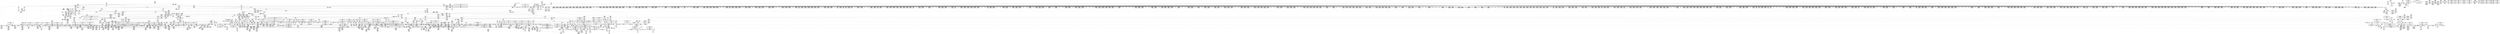 digraph {
	CE0x4f923b0 [shape=record,shape=Mrecord,label="{CE0x4f923b0|2472:_%struct.cred*,_:_CRE_672,680_|*MultipleSource*|Function::task_has_perm&Arg::tsk1::|Function::selinux_task_wait&Arg::p::|security/selinux/hooks.c,1525}"]
	CE0x5041810 [shape=record,shape=Mrecord,label="{CE0x5041810|i64*_getelementptr_inbounds_(_24_x_i64_,_24_x_i64_*___llvm_gcov_ctr138,_i64_0,_i64_20)|*Constant*}"]
	CE0x5016110 [shape=record,shape=Mrecord,label="{CE0x5016110|task_has_perm:_tmp12|security/selinux/hooks.c,1525|*SummSink*}"]
	CE0x50314e0 [shape=record,shape=Mrecord,label="{CE0x50314e0|task_has_perm:_real_cred9|security/selinux/hooks.c,1526|*SummSource*}"]
	CE0x50788d0 [shape=record,shape=Mrecord,label="{CE0x50788d0|GLOBAL:___rcu_read_unlock|*Constant*|*SummSource*}"]
	CE0x50675b0 [shape=record,shape=Mrecord,label="{CE0x50675b0|__rcu_read_lock:_tmp7|include/linux/rcupdate.h,240}"]
	CE0x4f85c90 [shape=record,shape=Mrecord,label="{CE0x4f85c90|2472:_%struct.cred*,_:_CRE_88,92_|*MultipleSource*|Function::task_has_perm&Arg::tsk1::|Function::selinux_task_wait&Arg::p::|security/selinux/hooks.c,1525}"]
	CE0x5009290 [shape=record,shape=Mrecord,label="{CE0x5009290|2472:_%struct.cred*,_:_CRE_6340,6341_}"]
	CE0x4fa42c0 [shape=record,shape=Mrecord,label="{CE0x4fa42c0|i64*_getelementptr_inbounds_(_24_x_i64_,_24_x_i64_*___llvm_gcov_ctr138,_i64_0,_i64_12)|*Constant*}"]
	CE0x4f86760 [shape=record,shape=Mrecord,label="{CE0x4f86760|2472:_%struct.cred*,_:_CRE_368,376_|*MultipleSource*|Function::task_has_perm&Arg::tsk1::|Function::selinux_task_wait&Arg::p::|security/selinux/hooks.c,1525}"]
	CE0x50159f0 [shape=record,shape=Mrecord,label="{CE0x50159f0|task_has_perm:_tmp11|security/selinux/hooks.c,1525|*SummSource*}"]
	CE0x508d410 [shape=record,shape=Mrecord,label="{CE0x508d410|i64*_getelementptr_inbounds_(_4_x_i64_,_4_x_i64_*___llvm_gcov_ctr130,_i64_0,_i64_0)|*Constant*}"]
	CE0x4fda890 [shape=record,shape=Mrecord,label="{CE0x4fda890|task_has_perm:_do.end20|*SummSink*}"]
	CE0x5080170 [shape=record,shape=Mrecord,label="{CE0x5080170|rcu_lock_acquire:_tmp5|include/linux/rcupdate.h,418|*SummSource*}"]
	CE0x506ccc0 [shape=record,shape=Mrecord,label="{CE0x506ccc0|_call_void___preempt_count_add(i32_1)_#10,_!dbg_!27711|include/linux/rcupdate.h,239|*SummSource*}"]
	CE0x501cdb0 [shape=record,shape=Mrecord,label="{CE0x501cdb0|avc_has_perm:_requested|Function::avc_has_perm&Arg::requested::}"]
	CE0x504c260 [shape=record,shape=Mrecord,label="{CE0x504c260|__preempt_count_add:_tmp6|./arch/x86/include/asm/preempt.h,73}"]
	CE0x5041f60 [shape=record,shape=Mrecord,label="{CE0x5041f60|task_has_perm:_tmp48|security/selinux/hooks.c,1526|*SummSource*}"]
	CE0x5014790 [shape=record,shape=Mrecord,label="{CE0x5014790|task_has_perm:_tobool1|security/selinux/hooks.c,1525}"]
	CE0x4fd1f40 [shape=record,shape=Mrecord,label="{CE0x4fd1f40|2472:_%struct.cred*,_:_CRE_2816,2824_|*MultipleSource*|Function::task_has_perm&Arg::tsk1::|Function::selinux_task_wait&Arg::p::|security/selinux/hooks.c,1525}"]
	CE0x50376e0 [shape=record,shape=Mrecord,label="{CE0x50376e0|GLOBAL:_task_has_perm.__warned48|Global_var:task_has_perm.__warned48}"]
	CE0x5064290 [shape=record,shape=Mrecord,label="{CE0x5064290|i64*_getelementptr_inbounds_(_11_x_i64_,_11_x_i64_*___llvm_gcov_ctr127,_i64_0,_i64_10)|*Constant*|*SummSink*}"]
	CE0x5064370 [shape=record,shape=Mrecord,label="{CE0x5064370|rcu_read_lock:_tmp22|include/linux/rcupdate.h,884|*SummSink*}"]
	CE0x5068c30 [shape=record,shape=Mrecord,label="{CE0x5068c30|rcu_read_unlock:_bb}"]
	CE0x5056bd0 [shape=record,shape=Mrecord,label="{CE0x5056bd0|i64_3|*Constant*}"]
	CE0x5066b90 [shape=record,shape=Mrecord,label="{CE0x5066b90|i64*_getelementptr_inbounds_(_11_x_i64_,_11_x_i64_*___llvm_gcov_ctr132,_i64_0,_i64_0)|*Constant*|*SummSource*}"]
	CE0x4ff8700 [shape=record,shape=Mrecord,label="{CE0x4ff8700|2472:_%struct.cred*,_:_CRE_2938,2939_}"]
	CE0x4f9ec00 [shape=record,shape=Mrecord,label="{CE0x4f9ec00|i64*_getelementptr_inbounds_(_4_x_i64_,_4_x_i64_*___llvm_gcov_ctr128,_i64_0,_i64_0)|*Constant*}"]
	CE0x4fb8b70 [shape=record,shape=Mrecord,label="{CE0x4fb8b70|_call_void_asm_sideeffect_,_memory_,_dirflag_,_fpsr_,_flags_()_#3,_!dbg_!27714,_!srcloc_!27715|include/linux/rcupdate.h,239|*SummSource*}"]
	CE0x5067bc0 [shape=record,shape=Mrecord,label="{CE0x5067bc0|rcu_read_unlock:_land.lhs.true2|*SummSource*}"]
	CE0x50041b0 [shape=record,shape=Mrecord,label="{CE0x50041b0|2472:_%struct.cred*,_:_CRE_6216,6224_|*MultipleSource*|Function::task_has_perm&Arg::tsk1::|Function::selinux_task_wait&Arg::p::|security/selinux/hooks.c,1525}"]
	CE0x4ff4440 [shape=record,shape=Mrecord,label="{CE0x4ff4440|rcu_read_unlock:_tmp7|include/linux/rcupdate.h,933}"]
	CE0x5026ff0 [shape=record,shape=Mrecord,label="{CE0x5026ff0|task_has_perm:_tmp22|security/selinux/hooks.c,1525|*SummSink*}"]
	CE0x4f88680 [shape=record,shape=Mrecord,label="{CE0x4f88680|rcu_read_lock:_tmp2|*SummSink*}"]
	CE0x4f6c3b0 [shape=record,shape=Mrecord,label="{CE0x4f6c3b0|task_has_perm:_tmp3|*SummSink*}"]
	CE0x4fd4320 [shape=record,shape=Mrecord,label="{CE0x4fd4320|2472:_%struct.cred*,_:_CRE_2910,2911_}"]
	CE0x501c830 [shape=record,shape=Mrecord,label="{CE0x501c830|i16_2|*Constant*|*SummSink*}"]
	CE0x4f6d870 [shape=record,shape=Mrecord,label="{CE0x4f6d870|_call_void_mcount()_#3|*SummSource*}"]
	CE0x5007870 [shape=record,shape=Mrecord,label="{CE0x5007870|2472:_%struct.cred*,_:_CRE_6318,6319_}"]
	CE0x5090e50 [shape=record,shape=Mrecord,label="{CE0x5090e50|i64_1|*Constant*}"]
	CE0x4f842d0 [shape=record,shape=Mrecord,label="{CE0x4f842d0|task_has_perm:_tmp}"]
	CE0x4f7ab40 [shape=record,shape=Mrecord,label="{CE0x4f7ab40|i64*_getelementptr_inbounds_(_2_x_i64_,_2_x_i64_*___llvm_gcov_ctr291,_i64_0,_i64_0)|*Constant*}"]
	CE0x5068150 [shape=record,shape=Mrecord,label="{CE0x5068150|rcu_read_unlock:_tmp8|include/linux/rcupdate.h,933|*SummSource*}"]
	CE0x5032b20 [shape=record,shape=Mrecord,label="{CE0x5032b20|task_has_perm:_sid|security/selinux/hooks.c,1525|*SummSource*}"]
	CE0x4ffc090 [shape=record,shape=Mrecord,label="{CE0x4ffc090|2472:_%struct.cred*,_:_CRE_2973,2974_}"]
	CE0x5005d20 [shape=record,shape=Mrecord,label="{CE0x5005d20|2472:_%struct.cred*,_:_CRE_6295,6296_}"]
	CE0x4f93a20 [shape=record,shape=Mrecord,label="{CE0x4f93a20|2472:_%struct.cred*,_:_CRE_0,8_|*MultipleSource*|Function::task_has_perm&Arg::tsk1::|Function::selinux_task_wait&Arg::p::|security/selinux/hooks.c,1525}"]
	CE0x50a3d30 [shape=record,shape=Mrecord,label="{CE0x50a3d30|__preempt_count_sub:_tmp4|./arch/x86/include/asm/preempt.h,77|*SummSink*}"]
	CE0x4fc1590 [shape=record,shape=Mrecord,label="{CE0x4fc1590|i8*_getelementptr_inbounds_(_25_x_i8_,_25_x_i8_*_.str45,_i32_0,_i32_0)|*Constant*}"]
	CE0x503b8f0 [shape=record,shape=Mrecord,label="{CE0x503b8f0|task_has_perm:_tmp41|security/selinux/hooks.c,1526}"]
	CE0x4f8daf0 [shape=record,shape=Mrecord,label="{CE0x4f8daf0|_ret_%struct.task_struct*_%tmp4,_!dbg_!27714|./arch/x86/include/asm/current.h,14|*SummSink*}"]
	CE0x50dc030 [shape=record,shape=Mrecord,label="{CE0x50dc030|void_(i32*,_i32,_i32*)*_asm_addl_$1,_%gs:$0_,_*m,ri,*m,_dirflag_,_fpsr_,_flags_}"]
	CE0x500fd30 [shape=record,shape=Mrecord,label="{CE0x500fd30|2472:_%struct.cred*,_:_CRE_6660,6664_|*MultipleSource*|Function::task_has_perm&Arg::tsk1::|Function::selinux_task_wait&Arg::p::|security/selinux/hooks.c,1525}"]
	CE0x4f709c0 [shape=record,shape=Mrecord,label="{CE0x4f709c0|selinux_task_wait:_bb|*SummSource*}"]
	CE0x4fd2fe0 [shape=record,shape=Mrecord,label="{CE0x4fd2fe0|2472:_%struct.cred*,_:_CRE_2876,2880_|*MultipleSource*|Function::task_has_perm&Arg::tsk1::|Function::selinux_task_wait&Arg::p::|security/selinux/hooks.c,1525}"]
	CE0x4f78830 [shape=record,shape=Mrecord,label="{CE0x4f78830|get_current:_bb|*SummSink*}"]
	CE0x5031720 [shape=record,shape=Mrecord,label="{CE0x5031720|task_has_perm:_tmp29|security/selinux/hooks.c,1525}"]
	CE0x4f92d80 [shape=record,shape=Mrecord,label="{CE0x4f92d80|rcu_read_lock:_tmp|*SummSource*}"]
	CE0x507bc20 [shape=record,shape=Mrecord,label="{CE0x507bc20|_call_void_mcount()_#3|*SummSource*}"]
	CE0x50370a0 [shape=record,shape=Mrecord,label="{CE0x50370a0|task_has_perm:_tmp35|security/selinux/hooks.c,1526}"]
	CE0x4fb8f10 [shape=record,shape=Mrecord,label="{CE0x4fb8f10|task_has_perm:_do.body}"]
	CE0x501ca70 [shape=record,shape=Mrecord,label="{CE0x501ca70|avc_has_perm:_tclass|Function::avc_has_perm&Arg::tclass::|*SummSink*}"]
	CE0x501ccd0 [shape=record,shape=Mrecord,label="{CE0x501ccd0|%struct.common_audit_data*_null|*Constant*}"]
	CE0x50066a0 [shape=record,shape=Mrecord,label="{CE0x50066a0|2472:_%struct.cred*,_:_CRE_6303,6304_}"]
	CE0x4f6d680 [shape=record,shape=Mrecord,label="{CE0x4f6d680|2472:_%struct.cred*,_:_CRE_703,704_}"]
	CE0x4fd0180 [shape=record,shape=Mrecord,label="{CE0x4fd0180|2472:_%struct.cred*,_:_CRE_2712,2720_|*MultipleSource*|Function::task_has_perm&Arg::tsk1::|Function::selinux_task_wait&Arg::p::|security/selinux/hooks.c,1525}"]
	CE0x4fb9e60 [shape=record,shape=Mrecord,label="{CE0x4fb9e60|2472:_%struct.cred*,_:_CRE_2112,2120_|*MultipleSource*|Function::task_has_perm&Arg::tsk1::|Function::selinux_task_wait&Arg::p::|security/selinux/hooks.c,1525}"]
	CE0x506db50 [shape=record,shape=Mrecord,label="{CE0x506db50|i64*_getelementptr_inbounds_(_4_x_i64_,_4_x_i64_*___llvm_gcov_ctr130,_i64_0,_i64_2)|*Constant*}"]
	CE0x5016350 [shape=record,shape=Mrecord,label="{CE0x5016350|task_has_perm:_tmp13|security/selinux/hooks.c,1525}"]
	CE0x4f9e6d0 [shape=record,shape=Mrecord,label="{CE0x4f9e6d0|_ret_void,_!dbg_!27717|include/linux/rcupdate.h,419}"]
	CE0x5028270 [shape=record,shape=Mrecord,label="{CE0x5028270|rcu_read_lock:_tmp12|include/linux/rcupdate.h,882}"]
	CE0x5069be0 [shape=record,shape=Mrecord,label="{CE0x5069be0|rcu_lock_acquire:_tmp3|*SummSource*}"]
	CE0x507f740 [shape=record,shape=Mrecord,label="{CE0x507f740|__preempt_count_add:_do.body|*SummSink*}"]
	CE0x5081b30 [shape=record,shape=Mrecord,label="{CE0x5081b30|i64_1|*Constant*}"]
	CE0x5085900 [shape=record,shape=Mrecord,label="{CE0x5085900|__rcu_read_lock:_tmp1}"]
	CE0x4f7cb60 [shape=record,shape=Mrecord,label="{CE0x4f7cb60|2472:_%struct.cred*,_:_CRE_2957,2958_}"]
	CE0x503a6a0 [shape=record,shape=Mrecord,label="{CE0x503a6a0|task_has_perm:_call16|security/selinux/hooks.c,1526}"]
	CE0x5025460 [shape=record,shape=Mrecord,label="{CE0x5025460|i64_0|*Constant*|*SummSink*}"]
	CE0x4fc9630 [shape=record,shape=Mrecord,label="{CE0x4fc9630|task_has_perm:_tmp18|security/selinux/hooks.c,1525|*SummSink*}"]
	CE0x4f87400 [shape=record,shape=Mrecord,label="{CE0x4f87400|2472:_%struct.cred*,_:_CRE_184,192_|*MultipleSource*|Function::task_has_perm&Arg::tsk1::|Function::selinux_task_wait&Arg::p::|security/selinux/hooks.c,1525}"]
	CE0x50359d0 [shape=record,shape=Mrecord,label="{CE0x50359d0|i64_13|*Constant*}"]
	CE0x4f86d00 [shape=record,shape=Mrecord,label="{CE0x4f86d00|2472:_%struct.cred*,_:_CRE_392,400_|*MultipleSource*|Function::task_has_perm&Arg::tsk1::|Function::selinux_task_wait&Arg::p::|security/selinux/hooks.c,1525}"]
	CE0x501bd30 [shape=record,shape=Mrecord,label="{CE0x501bd30|avc_has_perm:_ssid|Function::avc_has_perm&Arg::ssid::}"]
	CE0x4f8c8a0 [shape=record,shape=Mrecord,label="{CE0x4f8c8a0|task_has_perm:_tmp7|security/selinux/hooks.c,1525|*SummSink*}"]
	CE0x5043ca0 [shape=record,shape=Mrecord,label="{CE0x5043ca0|i64*_getelementptr_inbounds_(_24_x_i64_,_24_x_i64_*___llvm_gcov_ctr138,_i64_0,_i64_22)|*Constant*}"]
	CE0x4f7a310 [shape=record,shape=Mrecord,label="{CE0x4f7a310|task_has_perm:_land.lhs.true}"]
	CE0x5002610 [shape=record,shape=Mrecord,label="{CE0x5002610|2472:_%struct.cred*,_:_CRE_5992,6000_|*MultipleSource*|Function::task_has_perm&Arg::tsk1::|Function::selinux_task_wait&Arg::p::|security/selinux/hooks.c,1525}"]
	CE0x4f73ed0 [shape=record,shape=Mrecord,label="{CE0x4f73ed0|2472:_%struct.cred*,_:_CRE_2032,2036_|*MultipleSource*|Function::task_has_perm&Arg::tsk1::|Function::selinux_task_wait&Arg::p::|security/selinux/hooks.c,1525}"]
	CE0x508d040 [shape=record,shape=Mrecord,label="{CE0x508d040|__rcu_read_unlock:_tmp7|include/linux/rcupdate.h,245|*SummSource*}"]
	CE0x4ff6ce0 [shape=record,shape=Mrecord,label="{CE0x4ff6ce0|2472:_%struct.cred*,_:_CRE_2916,2917_}"]
	CE0x500cc20 [shape=record,shape=Mrecord,label="{CE0x500cc20|2472:_%struct.cred*,_:_CRE_6484,6488_|*MultipleSource*|Function::task_has_perm&Arg::tsk1::|Function::selinux_task_wait&Arg::p::|security/selinux/hooks.c,1525}"]
	CE0x4fb7bd0 [shape=record,shape=Mrecord,label="{CE0x4fb7bd0|i64*_getelementptr_inbounds_(_4_x_i64_,_4_x_i64_*___llvm_gcov_ctr130,_i64_0,_i64_1)|*Constant*}"]
	CE0x5009c10 [shape=record,shape=Mrecord,label="{CE0x5009c10|2472:_%struct.cred*,_:_CRE_6348,6349_}"]
	CE0x506a470 [shape=record,shape=Mrecord,label="{CE0x506a470|rcu_lock_acquire:_tmp4|include/linux/rcupdate.h,418|*SummSource*}"]
	CE0x4fb7c90 [shape=record,shape=Mrecord,label="{CE0x4fb7c90|i64*_getelementptr_inbounds_(_4_x_i64_,_4_x_i64_*___llvm_gcov_ctr130,_i64_0,_i64_1)|*Constant*|*SummSource*}"]
	CE0x4fd5010 [shape=record,shape=Mrecord,label="{CE0x4fd5010|GLOBAL:_rcu_read_lock|*Constant*|*SummSource*}"]
	CE0x509e2a0 [shape=record,shape=Mrecord,label="{CE0x509e2a0|__rcu_read_unlock:_tmp1}"]
	CE0x508bfd0 [shape=record,shape=Mrecord,label="{CE0x508bfd0|i32_0|*Constant*}"]
	CE0x4ffc1c0 [shape=record,shape=Mrecord,label="{CE0x4ffc1c0|2472:_%struct.cred*,_:_CRE_2974,2975_}"]
	CE0x500aec0 [shape=record,shape=Mrecord,label="{CE0x500aec0|2472:_%struct.cred*,_:_CRE_6384,6392_|*MultipleSource*|Function::task_has_perm&Arg::tsk1::|Function::selinux_task_wait&Arg::p::|security/selinux/hooks.c,1525}"]
	CE0x5056300 [shape=record,shape=Mrecord,label="{CE0x5056300|rcu_read_lock:_if.end|*SummSource*}"]
	CE0x5067e40 [shape=record,shape=Mrecord,label="{CE0x5067e40|i64*_getelementptr_inbounds_(_4_x_i64_,_4_x_i64_*___llvm_gcov_ctr130,_i64_0,_i64_2)|*Constant*|*SummSink*}"]
	CE0x4f983a0 [shape=record,shape=Mrecord,label="{CE0x4f983a0|i64*_getelementptr_inbounds_(_2_x_i64_,_2_x_i64_*___llvm_gcov_ctr291,_i64_0,_i64_0)|*Constant*|*SummSource*}"]
	CE0x5017d00 [shape=record,shape=Mrecord,label="{CE0x5017d00|i64*_getelementptr_inbounds_(_24_x_i64_,_24_x_i64_*___llvm_gcov_ctr138,_i64_0,_i64_23)|*Constant*|*SummSink*}"]
	CE0x5005090 [shape=record,shape=Mrecord,label="{CE0x5005090|2472:_%struct.cred*,_:_CRE_6280,6284_|*MultipleSource*|Function::task_has_perm&Arg::tsk1::|Function::selinux_task_wait&Arg::p::|security/selinux/hooks.c,1525}"]
	CE0x4f9cd00 [shape=record,shape=Mrecord,label="{CE0x4f9cd00|i8_1|*Constant*}"]
	CE0x503af00 [shape=record,shape=Mrecord,label="{CE0x503af00|task_has_perm:_tobool17|security/selinux/hooks.c,1526}"]
	CE0x4f6ce60 [shape=record,shape=Mrecord,label="{CE0x4f6ce60|2472:_%struct.cred*,_:_CRE_691,692_}"]
	CE0x4fcfaf0 [shape=record,shape=Mrecord,label="{CE0x4fcfaf0|2472:_%struct.cred*,_:_CRE_2692,2696_|*MultipleSource*|Function::task_has_perm&Arg::tsk1::|Function::selinux_task_wait&Arg::p::|security/selinux/hooks.c,1525}"]
	CE0x5036e60 [shape=record,shape=Mrecord,label="{CE0x5036e60|task_has_perm:_tmp34|security/selinux/hooks.c,1526|*SummSink*}"]
	CE0x4fd6310 [shape=record,shape=Mrecord,label="{CE0x4fd6310|rcu_read_unlock:_tmp1|*SummSource*}"]
	CE0x50087e0 [shape=record,shape=Mrecord,label="{CE0x50087e0|2472:_%struct.cred*,_:_CRE_6331,6332_}"]
	CE0x4fc3790 [shape=record,shape=Mrecord,label="{CE0x4fc3790|GLOBAL:_rcu_lock_map|Global_var:rcu_lock_map}"]
	CE0x5082e60 [shape=record,shape=Mrecord,label="{CE0x5082e60|i64*_getelementptr_inbounds_(_4_x_i64_,_4_x_i64_*___llvm_gcov_ctr129,_i64_0,_i64_1)|*Constant*|*SummSink*}"]
	CE0x4f78700 [shape=record,shape=Mrecord,label="{CE0x4f78700|get_current:_bb|*SummSource*}"]
	CE0x507c3a0 [shape=record,shape=Mrecord,label="{CE0x507c3a0|__preempt_count_sub:_bb|*SummSink*}"]
	CE0x509c300 [shape=record,shape=Mrecord,label="{CE0x509c300|__rcu_read_unlock:_do.body|*SummSource*}"]
	CE0x4fc6980 [shape=record,shape=Mrecord,label="{CE0x4fc6980|task_has_perm:_tmp17|security/selinux/hooks.c,1525|*SummSource*}"]
	CE0x4ffffa0 [shape=record,shape=Mrecord,label="{CE0x4ffffa0|2472:_%struct.cred*,_:_CRE_3168,5856_|*MultipleSource*|Function::task_has_perm&Arg::tsk1::|Function::selinux_task_wait&Arg::p::|security/selinux/hooks.c,1525}"]
	CE0x4f85480 [shape=record,shape=Mrecord,label="{CE0x4f85480|i32_22|*Constant*}"]
	CE0x4fdd2b0 [shape=record,shape=Mrecord,label="{CE0x4fdd2b0|i64_4|*Constant*}"]
	CE0x500e190 [shape=record,shape=Mrecord,label="{CE0x500e190|2472:_%struct.cred*,_:_CRE_6560,6568_|*MultipleSource*|Function::task_has_perm&Arg::tsk1::|Function::selinux_task_wait&Arg::p::|security/selinux/hooks.c,1525}"]
	CE0x4ff8bc0 [shape=record,shape=Mrecord,label="{CE0x4ff8bc0|2472:_%struct.cred*,_:_CRE_2942,2943_}"]
	CE0x4f95550 [shape=record,shape=Mrecord,label="{CE0x4f95550|task_has_perm:_do.end6|*SummSource*}"]
	CE0x4fa8e40 [shape=record,shape=Mrecord,label="{CE0x4fa8e40|2472:_%struct.cred*,_:_CRE_1912,1920_|*MultipleSource*|Function::task_has_perm&Arg::tsk1::|Function::selinux_task_wait&Arg::p::|security/selinux/hooks.c,1525}"]
	CE0x5036740 [shape=record,shape=Mrecord,label="{CE0x5036740|task_has_perm:_tmp33|security/selinux/hooks.c,1526|*SummSource*}"]
	CE0x4f875b0 [shape=record,shape=Mrecord,label="{CE0x4f875b0|2472:_%struct.cred*,_:_CRE_192,200_|*MultipleSource*|Function::task_has_perm&Arg::tsk1::|Function::selinux_task_wait&Arg::p::|security/selinux/hooks.c,1525}"]
	CE0x4f919d0 [shape=record,shape=Mrecord,label="{CE0x4f919d0|task_has_perm:_tsk1|Function::task_has_perm&Arg::tsk1::}"]
	CE0x4ff3920 [shape=record,shape=Mrecord,label="{CE0x4ff3920|_call_void_asm_sideeffect_,_memory_,_dirflag_,_fpsr_,_flags_()_#3,_!dbg_!27714,_!srcloc_!27715|include/linux/rcupdate.h,239}"]
	CE0x509de20 [shape=record,shape=Mrecord,label="{CE0x509de20|rcu_lock_release:_tmp3}"]
	CE0x5005720 [shape=record,shape=Mrecord,label="{CE0x5005720|2472:_%struct.cred*,_:_CRE_6290,6291_}"]
	CE0x5096cd0 [shape=record,shape=Mrecord,label="{CE0x5096cd0|i64*_getelementptr_inbounds_(_4_x_i64_,_4_x_i64_*___llvm_gcov_ctr135,_i64_0,_i64_0)|*Constant*|*SummSink*}"]
	CE0x4fcf050 [shape=record,shape=Mrecord,label="{CE0x4fcf050|2472:_%struct.cred*,_:_CRE_2656,2664_|*MultipleSource*|Function::task_has_perm&Arg::tsk1::|Function::selinux_task_wait&Arg::p::|security/selinux/hooks.c,1525}"]
	CE0x507f430 [shape=record,shape=Mrecord,label="{CE0x507f430|__preempt_count_add:_do.body}"]
	CE0x4fba630 [shape=record,shape=Mrecord,label="{CE0x4fba630|_call_void_lockdep_rcu_suspicious(i8*_getelementptr_inbounds_(_25_x_i8_,_25_x_i8_*_.str3,_i32_0,_i32_0),_i32_1525,_i8*_getelementptr_inbounds_(_41_x_i8_,_41_x_i8_*_.str44,_i32_0,_i32_0))_#10,_!dbg_!27734|security/selinux/hooks.c,1525|*SummSource*}"]
	CE0x5064ad0 [shape=record,shape=Mrecord,label="{CE0x5064ad0|rcu_read_lock:_tmp22|include/linux/rcupdate.h,884|*SummSource*}"]
	CE0x4ff3df0 [shape=record,shape=Mrecord,label="{CE0x4ff3df0|rcu_read_unlock:_tmp}"]
	CE0x50a3ea0 [shape=record,shape=Mrecord,label="{CE0x50a3ea0|i64*_getelementptr_inbounds_(_4_x_i64_,_4_x_i64_*___llvm_gcov_ctr135,_i64_0,_i64_2)|*Constant*|*SummSource*}"]
	CE0x5026a10 [shape=record,shape=Mrecord,label="{CE0x5026a10|i64_6|*Constant*|*SummSource*}"]
	CE0x4fba0f0 [shape=record,shape=Mrecord,label="{CE0x4fba0f0|_ret_void,_!dbg_!27717|include/linux/rcupdate.h,419|*SummSink*}"]
	CE0x500ee20 [shape=record,shape=Mrecord,label="{CE0x500ee20|2472:_%struct.cred*,_:_CRE_6616,6624_|*MultipleSource*|Function::task_has_perm&Arg::tsk1::|Function::selinux_task_wait&Arg::p::|security/selinux/hooks.c,1525}"]
	CE0x5038eb0 [shape=record,shape=Mrecord,label="{CE0x5038eb0|i64_16|*Constant*|*SummSink*}"]
	CE0x4fd1440 [shape=record,shape=Mrecord,label="{CE0x4fd1440|2472:_%struct.cred*,_:_CRE_2776,2784_|*MultipleSource*|Function::task_has_perm&Arg::tsk1::|Function::selinux_task_wait&Arg::p::|security/selinux/hooks.c,1525}"]
	CE0x5079bd0 [shape=record,shape=Mrecord,label="{CE0x5079bd0|rcu_lock_release:_bb}"]
	CE0x5007150 [shape=record,shape=Mrecord,label="{CE0x5007150|2472:_%struct.cred*,_:_CRE_6312,6313_}"]
	CE0x509e650 [shape=record,shape=Mrecord,label="{CE0x509e650|__rcu_read_lock:_tmp2|*SummSink*}"]
	CE0x4fa5050 [shape=record,shape=Mrecord,label="{CE0x4fa5050|task_has_perm:_security|security/selinux/hooks.c,1525}"]
	CE0x50081f0 [shape=record,shape=Mrecord,label="{CE0x50081f0|2472:_%struct.cred*,_:_CRE_6326,6327_}"]
	CE0x4fb6af0 [shape=record,shape=Mrecord,label="{CE0x4fb6af0|2472:_%struct.cred*,_:_CRE_568,576_|*MultipleSource*|Function::task_has_perm&Arg::tsk1::|Function::selinux_task_wait&Arg::p::|security/selinux/hooks.c,1525}"]
	CE0x5085780 [shape=record,shape=Mrecord,label="{CE0x5085780|rcu_lock_release:_tmp4|include/linux/rcupdate.h,423|*SummSink*}"]
	CE0x4fa2480 [shape=record,shape=Mrecord,label="{CE0x4fa2480|0:_i8,_:_GCMR_rcu_read_lock.__warned_internal_global_i8_0,_section_.data.unlikely_,_align_1:_elem_0:default:}"]
	CE0x4f9b7e0 [shape=record,shape=Mrecord,label="{CE0x4f9b7e0|GLOBAL:___llvm_gcov_ctr132|Global_var:__llvm_gcov_ctr132|*SummSource*}"]
	CE0x4fd33e0 [shape=record,shape=Mrecord,label="{CE0x4fd33e0|2472:_%struct.cred*,_:_CRE_2888,2896_|*MultipleSource*|Function::task_has_perm&Arg::tsk1::|Function::selinux_task_wait&Arg::p::|security/selinux/hooks.c,1525}"]
	CE0x5043a00 [shape=record,shape=Mrecord,label="{CE0x5043a00|task_has_perm:_tmp51|security/selinux/hooks.c,1526}"]
	CE0x507b7a0 [shape=record,shape=Mrecord,label="{CE0x507b7a0|__rcu_read_lock:_tmp3|*SummSource*}"]
	CE0x4fddd10 [shape=record,shape=Mrecord,label="{CE0x4fddd10|task_has_perm:_land.lhs.true15}"]
	CE0x50970f0 [shape=record,shape=Mrecord,label="{CE0x50970f0|__preempt_count_sub:_do.end|*SummSink*}"]
	CE0x4f9b090 [shape=record,shape=Mrecord,label="{CE0x4f9b090|rcu_lock_acquire:_entry}"]
	CE0x50a24e0 [shape=record,shape=Mrecord,label="{CE0x50a24e0|__preempt_count_sub:_do.body|*SummSource*}"]
	CE0x4fb9320 [shape=record,shape=Mrecord,label="{CE0x4fb9320|2472:_%struct.cred*,_:_CRE_2072,2076_|*MultipleSource*|Function::task_has_perm&Arg::tsk1::|Function::selinux_task_wait&Arg::p::|security/selinux/hooks.c,1525}"]
	CE0x4fbeda0 [shape=record,shape=Mrecord,label="{CE0x4fbeda0|_call_void_lockdep_rcu_suspicious(i8*_getelementptr_inbounds_(_25_x_i8_,_25_x_i8_*_.str45,_i32_0,_i32_0),_i32_883,_i8*_getelementptr_inbounds_(_42_x_i8_,_42_x_i8_*_.str46,_i32_0,_i32_0))_#10,_!dbg_!27728|include/linux/rcupdate.h,882|*SummSink*}"]
	CE0x4fc2fb0 [shape=record,shape=Mrecord,label="{CE0x4fc2fb0|rcu_read_lock:_if.end}"]
	CE0x50265d0 [shape=record,shape=Mrecord,label="{CE0x50265d0|i64_7|*Constant*|*SummSource*}"]
	CE0x4ff7070 [shape=record,shape=Mrecord,label="{CE0x4ff7070|2472:_%struct.cred*,_:_CRE_2919,2920_}"]
	CE0x507c5b0 [shape=record,shape=Mrecord,label="{CE0x507c5b0|i64*_getelementptr_inbounds_(_4_x_i64_,_4_x_i64_*___llvm_gcov_ctr135,_i64_0,_i64_0)|*Constant*}"]
	CE0x5042e30 [shape=record,shape=Mrecord,label="{CE0x5042e30|task_has_perm:_tmp49|security/selinux/hooks.c,1526|*SummSink*}"]
	CE0x4f98cc0 [shape=record,shape=Mrecord,label="{CE0x4f98cc0|2472:_%struct.cred*,_:_CRE_1952,1960_|*MultipleSource*|Function::task_has_perm&Arg::tsk1::|Function::selinux_task_wait&Arg::p::|security/selinux/hooks.c,1525}"]
	CE0x5036bc0 [shape=record,shape=Mrecord,label="{CE0x5036bc0|task_has_perm:_tmp34|security/selinux/hooks.c,1526}"]
	CE0x4fd9ad0 [shape=record,shape=Mrecord,label="{CE0x4fd9ad0|task_has_perm:_if.end19|*SummSink*}"]
	CE0x4fdcff0 [shape=record,shape=Mrecord,label="{CE0x4fdcff0|rcu_read_lock:_tobool1|include/linux/rcupdate.h,882|*SummSource*}"]
	CE0x4ff6680 [shape=record,shape=Mrecord,label="{CE0x4ff6680|__rcu_read_unlock:_tmp2|*SummSource*}"]
	CE0x5091b40 [shape=record,shape=Mrecord,label="{CE0x5091b40|__rcu_read_unlock:_tmp4|include/linux/rcupdate.h,244|*SummSource*}"]
	CE0x5082ac0 [shape=record,shape=Mrecord,label="{CE0x5082ac0|_call_void_asm_addl_$1,_%gs:$0_,_*m,ri,*m,_dirflag_,_fpsr_,_flags_(i32*___preempt_count,_i32_%sub,_i32*___preempt_count)_#3,_!dbg_!27717,_!srcloc_!27718|./arch/x86/include/asm/preempt.h,77}"]
	CE0x500c400 [shape=record,shape=Mrecord,label="{CE0x500c400|2472:_%struct.cred*,_:_CRE_6472,6474_|*MultipleSource*|Function::task_has_perm&Arg::tsk1::|Function::selinux_task_wait&Arg::p::|security/selinux/hooks.c,1525}"]
	CE0x4f9de60 [shape=record,shape=Mrecord,label="{CE0x4f9de60|__preempt_count_add:_entry|*SummSource*}"]
	CE0x4fa28d0 [shape=record,shape=Mrecord,label="{CE0x4fa28d0|task_has_perm:_do.body|*SummSource*}"]
	CE0x4f826e0 [shape=record,shape=Mrecord,label="{CE0x4f826e0|2472:_%struct.cred*,_:_CRE_48,56_|*MultipleSource*|Function::task_has_perm&Arg::tsk1::|Function::selinux_task_wait&Arg::p::|security/selinux/hooks.c,1525}"]
	CE0x508d280 [shape=record,shape=Mrecord,label="{CE0x508d280|rcu_lock_acquire:_bb|*SummSink*}"]
	CE0x502ca30 [shape=record,shape=Mrecord,label="{CE0x502ca30|task_has_perm:_tobool|security/selinux/hooks.c,1525|*SummSource*}"]
	CE0x500e5d0 [shape=record,shape=Mrecord,label="{CE0x500e5d0|2472:_%struct.cred*,_:_CRE_6576,6584_|*MultipleSource*|Function::task_has_perm&Arg::tsk1::|Function::selinux_task_wait&Arg::p::|security/selinux/hooks.c,1525}"]
	CE0x5078110 [shape=record,shape=Mrecord,label="{CE0x5078110|_ret_void,_!dbg_!27717|include/linux/rcupdate.h,424}"]
	CE0x4fd6640 [shape=record,shape=Mrecord,label="{CE0x4fd6640|i64*_getelementptr_inbounds_(_11_x_i64_,_11_x_i64_*___llvm_gcov_ctr132,_i64_0,_i64_1)|*Constant*|*SummSink*}"]
	CE0x4fa7a90 [shape=record,shape=Mrecord,label="{CE0x4fa7a90|2472:_%struct.cred*,_:_CRE_720,728_|*MultipleSource*|Function::task_has_perm&Arg::tsk1::|Function::selinux_task_wait&Arg::p::|security/selinux/hooks.c,1525}"]
	CE0x4f97010 [shape=record,shape=Mrecord,label="{CE0x4f97010|_ret_i32_%call1,_!dbg_!27714|security/selinux/hooks.c,3675|*SummSource*}"]
	CE0x5080800 [shape=record,shape=Mrecord,label="{CE0x5080800|%struct.lockdep_map*_null|*Constant*|*SummSource*}"]
	CE0x4fcd200 [shape=record,shape=Mrecord,label="{CE0x4fcd200|2472:_%struct.cred*,_:_CRE_2531,2532_}"]
	CE0x5037980 [shape=record,shape=Mrecord,label="{CE0x5037980|GLOBAL:_task_has_perm.__warned48|Global_var:task_has_perm.__warned48|*SummSink*}"]
	CE0x5013940 [shape=record,shape=Mrecord,label="{CE0x5013940|GLOBAL:_task_has_perm.__warned|Global_var:task_has_perm.__warned|*SummSource*}"]
	CE0x4f7af70 [shape=record,shape=Mrecord,label="{CE0x4f7af70|i64*_getelementptr_inbounds_(_4_x_i64_,_4_x_i64_*___llvm_gcov_ctr133,_i64_0,_i64_3)|*Constant*}"]
	CE0x4f93320 [shape=record,shape=Mrecord,label="{CE0x4f93320|get_current:_bb}"]
	CE0x504dfe0 [shape=record,shape=Mrecord,label="{CE0x504dfe0|__preempt_count_add:_tmp7|./arch/x86/include/asm/preempt.h,73|*SummSource*}"]
	CE0x5044030 [shape=record,shape=Mrecord,label="{CE0x5044030|i64*_getelementptr_inbounds_(_24_x_i64_,_24_x_i64_*___llvm_gcov_ctr138,_i64_0,_i64_22)|*Constant*|*SummSink*}"]
	CE0x50227d0 [shape=record,shape=Mrecord,label="{CE0x50227d0|i64*_getelementptr_inbounds_(_24_x_i64_,_24_x_i64_*___llvm_gcov_ctr138,_i64_0,_i64_9)|*Constant*|*SummSource*}"]
	CE0x50a0ec0 [shape=record,shape=Mrecord,label="{CE0x50a0ec0|void_(i32*,_i32,_i32*)*_asm_addl_$1,_%gs:$0_,_*m,ri,*m,_dirflag_,_fpsr_,_flags_|*SummSink*}"]
	CE0x50079a0 [shape=record,shape=Mrecord,label="{CE0x50079a0|2472:_%struct.cred*,_:_CRE_6319,6320_}"]
	CE0x4f797f0 [shape=record,shape=Mrecord,label="{CE0x4f797f0|2472:_%struct.cred*,_:_CRE_1816,1817_|*MultipleSource*|Function::task_has_perm&Arg::tsk1::|Function::selinux_task_wait&Arg::p::|security/selinux/hooks.c,1525}"]
	CE0x5078fc0 [shape=record,shape=Mrecord,label="{CE0x5078fc0|__rcu_read_unlock:_entry|*SummSink*}"]
	CE0x4fc8b60 [shape=record,shape=Mrecord,label="{CE0x4fc8b60|GLOBAL:_lockdep_rcu_suspicious|*Constant*|*SummSink*}"]
	CE0x507ae60 [shape=record,shape=Mrecord,label="{CE0x507ae60|rcu_lock_release:___here}"]
	CE0x5001d90 [shape=record,shape=Mrecord,label="{CE0x5001d90|2472:_%struct.cred*,_:_CRE_5960,5968_|*MultipleSource*|Function::task_has_perm&Arg::tsk1::|Function::selinux_task_wait&Arg::p::|security/selinux/hooks.c,1525}"]
	CE0x5077470 [shape=record,shape=Mrecord,label="{CE0x5077470|GLOBAL:_rcu_lock_release|*Constant*|*SummSink*}"]
	CE0x501ba70 [shape=record,shape=Mrecord,label="{CE0x501ba70|_call_void_rcu_read_unlock()_#10,_!dbg_!27790|security/selinux/hooks.c,1527|*SummSource*}"]
	CE0x4fc89c0 [shape=record,shape=Mrecord,label="{CE0x4fc89c0|GLOBAL:_lockdep_rcu_suspicious|*Constant*}"]
	CE0x4f90dc0 [shape=record,shape=Mrecord,label="{CE0x4f90dc0|task_has_perm:_tmp1}"]
	CE0x4f95720 [shape=record,shape=Mrecord,label="{CE0x4f95720|rcu_read_unlock:_tmp5|include/linux/rcupdate.h,933}"]
	CE0x5038920 [shape=record,shape=Mrecord,label="{CE0x5038920|i64_15|*Constant*|*SummSource*}"]
	CE0x5043020 [shape=record,shape=Mrecord,label="{CE0x5043020|task_has_perm:_tmp50|security/selinux/hooks.c,1526}"]
	CE0x4ff8110 [shape=record,shape=Mrecord,label="{CE0x4ff8110|2472:_%struct.cred*,_:_CRE_2933,2934_}"]
	CE0x4fa3330 [shape=record,shape=Mrecord,label="{CE0x4fa3330|2472:_%struct.cred*,_:_CRE_504,512_|*MultipleSource*|Function::task_has_perm&Arg::tsk1::|Function::selinux_task_wait&Arg::p::|security/selinux/hooks.c,1525}"]
	CE0x4fcbe70 [shape=record,shape=Mrecord,label="{CE0x4fcbe70|2472:_%struct.cred*,_:_CRE_2488,2504_|*MultipleSource*|Function::task_has_perm&Arg::tsk1::|Function::selinux_task_wait&Arg::p::|security/selinux/hooks.c,1525}"]
	CE0x506ce30 [shape=record,shape=Mrecord,label="{CE0x506ce30|_call_void___preempt_count_add(i32_1)_#10,_!dbg_!27711|include/linux/rcupdate.h,239|*SummSink*}"]
	CE0x4fa5af0 [shape=record,shape=Mrecord,label="{CE0x4fa5af0|task_has_perm:_do.body5|*SummSink*}"]
	CE0x4fb9500 [shape=record,shape=Mrecord,label="{CE0x4fb9500|2472:_%struct.cred*,_:_CRE_2076,2080_|*MultipleSource*|Function::task_has_perm&Arg::tsk1::|Function::selinux_task_wait&Arg::p::|security/selinux/hooks.c,1525}"]
	CE0x50059f0 [shape=record,shape=Mrecord,label="{CE0x50059f0|2472:_%struct.cred*,_:_CRE_6292,6293_}"]
	CE0x5009fa0 [shape=record,shape=Mrecord,label="{CE0x5009fa0|2472:_%struct.cred*,_:_CRE_6351,6352_}"]
	CE0x5064300 [shape=record,shape=Mrecord,label="{CE0x5064300|rcu_read_lock:_tmp21|include/linux/rcupdate.h,884|*SummSink*}"]
	CE0x50293e0 [shape=record,shape=Mrecord,label="{CE0x50293e0|rcu_read_lock:_tmp13|include/linux/rcupdate.h,882|*SummSource*}"]
	CE0x5090720 [shape=record,shape=Mrecord,label="{CE0x5090720|_call_void_asm_addl_$1,_%gs:$0_,_*m,ri,*m,_dirflag_,_fpsr_,_flags_(i32*___preempt_count,_i32_%sub,_i32*___preempt_count)_#3,_!dbg_!27717,_!srcloc_!27718|./arch/x86/include/asm/preempt.h,77|*SummSink*}"]
	CE0x4fa3150 [shape=record,shape=Mrecord,label="{CE0x4fa3150|2472:_%struct.cred*,_:_CRE_496,504_|*MultipleSource*|Function::task_has_perm&Arg::tsk1::|Function::selinux_task_wait&Arg::p::|security/selinux/hooks.c,1525}"]
	CE0x5023050 [shape=record,shape=Mrecord,label="{CE0x5023050|task_has_perm:_tmp20|security/selinux/hooks.c,1525|*SummSink*}"]
	CE0x5029920 [shape=record,shape=Mrecord,label="{CE0x5029920|rcu_read_lock:_tmp14|include/linux/rcupdate.h,882|*SummSource*}"]
	CE0x50569a0 [shape=record,shape=Mrecord,label="{CE0x50569a0|rcu_read_unlock:_tmp4|include/linux/rcupdate.h,933|*SummSource*}"]
	CE0x50150d0 [shape=record,shape=Mrecord,label="{CE0x50150d0|i64_4|*Constant*|*SummSource*}"]
	CE0x50910e0 [shape=record,shape=Mrecord,label="{CE0x50910e0|__preempt_count_add:_tmp|*SummSink*}"]
	CE0x5025940 [shape=record,shape=Mrecord,label="{CE0x5025940|task_has_perm:_call3|security/selinux/hooks.c,1525}"]
	CE0x4ff9ee0 [shape=record,shape=Mrecord,label="{CE0x4ff9ee0|i64*_getelementptr_inbounds_(_24_x_i64_,_24_x_i64_*___llvm_gcov_ctr138,_i64_0,_i64_19)|*Constant*|*SummSink*}"]
	CE0x4fb7930 [shape=record,shape=Mrecord,label="{CE0x4fb7930|rcu_lock_acquire:_indirectgoto|*SummSource*}"]
	CE0x4ffe400 [shape=record,shape=Mrecord,label="{CE0x4ffe400|2472:_%struct.cred*,_:_CRE_3104,3108_|*MultipleSource*|Function::task_has_perm&Arg::tsk1::|Function::selinux_task_wait&Arg::p::|security/selinux/hooks.c,1525}"]
	CE0x4f89fa0 [shape=record,shape=Mrecord,label="{CE0x4f89fa0|2472:_%struct.cred*,_:_CRE_536,544_|*MultipleSource*|Function::task_has_perm&Arg::tsk1::|Function::selinux_task_wait&Arg::p::|security/selinux/hooks.c,1525}"]
	CE0x5014340 [shape=record,shape=Mrecord,label="{CE0x5014340|task_has_perm:_tmp9|security/selinux/hooks.c,1525|*SummSource*}"]
	CE0x5091430 [shape=record,shape=Mrecord,label="{CE0x5091430|__rcu_read_unlock:_do.end|*SummSink*}"]
	CE0x500b4f0 [shape=record,shape=Mrecord,label="{CE0x500b4f0|2472:_%struct.cred*,_:_CRE_6408,6424_|*MultipleSource*|Function::task_has_perm&Arg::tsk1::|Function::selinux_task_wait&Arg::p::|security/selinux/hooks.c,1525}"]
	CE0x4fd7450 [shape=record,shape=Mrecord,label="{CE0x4fd7450|rcu_lock_acquire:_tmp1|*SummSource*}"]
	CE0x508c100 [shape=record,shape=Mrecord,label="{CE0x508c100|i32_2|*Constant*}"]
	CE0x4fdca00 [shape=record,shape=Mrecord,label="{CE0x4fdca00|task_has_perm:_tmp19|security/selinux/hooks.c,1525|*SummSource*}"]
	CE0x4fb7790 [shape=record,shape=Mrecord,label="{CE0x4fb7790|i64*_getelementptr_inbounds_(_4_x_i64_,_4_x_i64_*___llvm_gcov_ctr130,_i64_0,_i64_0)|*Constant*|*SummSink*}"]
	CE0x4f9fcb0 [shape=record,shape=Mrecord,label="{CE0x4f9fcb0|i64*_getelementptr_inbounds_(_4_x_i64_,_4_x_i64_*___llvm_gcov_ctr128,_i64_0,_i64_3)|*Constant*|*SummSource*}"]
	CE0x4ff40a0 [shape=record,shape=Mrecord,label="{CE0x4ff40a0|__rcu_read_lock:_tmp6|include/linux/rcupdate.h,240|*SummSink*}"]
	CE0x50568c0 [shape=record,shape=Mrecord,label="{CE0x50568c0|rcu_read_unlock:_tobool|include/linux/rcupdate.h,933|*SummSink*}"]
	CE0x4fbcb90 [shape=record,shape=Mrecord,label="{CE0x4fbcb90|task_has_perm:_tmp6|security/selinux/hooks.c,1525|*SummSink*}"]
	CE0x503b330 [shape=record,shape=Mrecord,label="{CE0x503b330|i64_17|*Constant*|*SummSource*}"]
	CE0x4f824b0 [shape=record,shape=Mrecord,label="{CE0x4f824b0|2472:_%struct.cred*,_:_CRE_32,40_|*MultipleSource*|Function::task_has_perm&Arg::tsk1::|Function::selinux_task_wait&Arg::p::|security/selinux/hooks.c,1525}"]
	CE0x4fca400 [shape=record,shape=Mrecord,label="{CE0x4fca400|2472:_%struct.cred*,_:_CRE_2336,2344_|*MultipleSource*|Function::task_has_perm&Arg::tsk1::|Function::selinux_task_wait&Arg::p::|security/selinux/hooks.c,1525}"]
	CE0x50c9f80 [shape=record,shape=Mrecord,label="{CE0x50c9f80|__preempt_count_add:_tmp2|*SummSource*}"]
	CE0x5090d50 [shape=record,shape=Mrecord,label="{CE0x5090d50|__rcu_read_unlock:_bb|*SummSink*}"]
	CE0x50661e0 [shape=record,shape=Mrecord,label="{CE0x50661e0|rcu_read_unlock:_tmp14|include/linux/rcupdate.h,933|*SummSink*}"]
	CE0x4fc5690 [shape=record,shape=Mrecord,label="{CE0x4fc5690|i32_0|*Constant*}"]
	CE0x4f8cea0 [shape=record,shape=Mrecord,label="{CE0x4f8cea0|get_current:_tmp2|*SummSource*}"]
	CE0x4f96d00 [shape=record,shape=Mrecord,label="{CE0x4f96d00|_ret_i32_%call26,_!dbg_!27792|security/selinux/hooks.c,1528|*SummSource*}"]
	CE0x4fa69f0 [shape=record,shape=Mrecord,label="{CE0x4fa69f0|task_has_perm:_land.lhs.true13|*SummSink*}"]
	CE0x509ae00 [shape=record,shape=Mrecord,label="{CE0x509ae00|i64_ptrtoint_(i8*_blockaddress(_rcu_lock_release,_%__here)_to_i64)|*Constant*}"]
	CE0x4ffbbd0 [shape=record,shape=Mrecord,label="{CE0x4ffbbd0|2472:_%struct.cred*,_:_CRE_2969,2970_}"]
	CE0x4f90760 [shape=record,shape=Mrecord,label="{CE0x4f90760|2472:_%struct.cred*,_:_CRE_328,336_|*MultipleSource*|Function::task_has_perm&Arg::tsk1::|Function::selinux_task_wait&Arg::p::|security/selinux/hooks.c,1525}"]
	CE0x4f8f460 [shape=record,shape=Mrecord,label="{CE0x4f8f460|task_has_perm:_tsk2|Function::task_has_perm&Arg::tsk2::}"]
	CE0x4fa5120 [shape=record,shape=Mrecord,label="{CE0x4fa5120|task_has_perm:_security|security/selinux/hooks.c,1525|*SummSource*}"]
	CE0x503c1e0 [shape=record,shape=Mrecord,label="{CE0x503c1e0|task_has_perm:_tmp42|security/selinux/hooks.c,1526|*SummSink*}"]
	"CONST[source:0(mediator),value:0(static)][purpose:{operation}]"
	CE0x4f9d5e0 [shape=record,shape=Mrecord,label="{CE0x4f9d5e0|rcu_read_lock:_tmp4|include/linux/rcupdate.h,882|*SummSink*}"]
	CE0x4ffb630 [shape=record,shape=Mrecord,label="{CE0x4ffb630|i32_1526|*Constant*|*SummSource*}"]
	CE0x4ff7530 [shape=record,shape=Mrecord,label="{CE0x4ff7530|2472:_%struct.cred*,_:_CRE_2923,2924_}"]
	CE0x500ec00 [shape=record,shape=Mrecord,label="{CE0x500ec00|2472:_%struct.cred*,_:_CRE_6608,6616_|*MultipleSource*|Function::task_has_perm&Arg::tsk1::|Function::selinux_task_wait&Arg::p::|security/selinux/hooks.c,1525}"]
	CE0x4f6d020 [shape=record,shape=Mrecord,label="{CE0x4f6d020|2472:_%struct.cred*,_:_CRE_695,696_}"]
	CE0x503b5d0 [shape=record,shape=Mrecord,label="{CE0x503b5d0|task_has_perm:_tmp45|security/selinux/hooks.c,1526|*SummSource*}"]
	CE0x5077690 [shape=record,shape=Mrecord,label="{CE0x5077690|GLOBAL:_rcu_lock_release|*Constant*|*SummSource*}"]
	CE0x5023670 [shape=record,shape=Mrecord,label="{CE0x5023670|task_has_perm:_tmp21|security/selinux/hooks.c,1525|*SummSink*}"]
	CE0x50388b0 [shape=record,shape=Mrecord,label="{CE0x50388b0|i64_16|*Constant*}"]
	CE0x46b3090 [shape=record,shape=Mrecord,label="{CE0x46b3090|get_current:_entry}"]
	CE0x4f896e0 [shape=record,shape=Mrecord,label="{CE0x4f896e0|_call_void___rcu_read_lock()_#10,_!dbg_!27710|include/linux/rcupdate.h,879}"]
	CE0x5033630 [shape=record,shape=Mrecord,label="{CE0x5033630|rcu_read_lock:_tmp16|include/linux/rcupdate.h,882}"]
	CE0x5014160 [shape=record,shape=Mrecord,label="{CE0x5014160|0:_i8,_:_GCMR_task_has_perm.__warned_internal_global_i8_0,_section_.data.unlikely_,_align_1:_elem_0:default:}"]
	CE0x5094910 [shape=record,shape=Mrecord,label="{CE0x5094910|i64*_getelementptr_inbounds_(_4_x_i64_,_4_x_i64_*___llvm_gcov_ctr129,_i64_0,_i64_1)|*Constant*}"]
	CE0x4f7cdc0 [shape=record,shape=Mrecord,label="{CE0x4f7cdc0|2472:_%struct.cred*,_:_CRE_2959,2960_}"]
	CE0x5073b40 [shape=record,shape=Mrecord,label="{CE0x5073b40|rcu_read_unlock:_tmp17|include/linux/rcupdate.h,933}"]
	CE0x4f843b0 [shape=record,shape=Mrecord,label="{CE0x4f843b0|task_has_perm:_tmp|*SummSource*}"]
	CE0x4fcf490 [shape=record,shape=Mrecord,label="{CE0x4fcf490|2472:_%struct.cred*,_:_CRE_2672,2680_|*MultipleSource*|Function::task_has_perm&Arg::tsk1::|Function::selinux_task_wait&Arg::p::|security/selinux/hooks.c,1525}"]
	CE0x5042dc0 [shape=record,shape=Mrecord,label="{CE0x5042dc0|i64*_getelementptr_inbounds_(_24_x_i64_,_24_x_i64_*___llvm_gcov_ctr138,_i64_0,_i64_21)|*Constant*|*SummSink*}"]
	CE0x4fd35d0 [shape=record,shape=Mrecord,label="{CE0x4fd35d0|2472:_%struct.cred*,_:_CRE_2896,2900_|*MultipleSource*|Function::task_has_perm&Arg::tsk1::|Function::selinux_task_wait&Arg::p::|security/selinux/hooks.c,1525}"]
	CE0x508df00 [shape=record,shape=Mrecord,label="{CE0x508df00|rcu_lock_release:_tmp2|*SummSink*}"]
	CE0x4f73450 [shape=record,shape=Mrecord,label="{CE0x4f73450|2472:_%struct.cred*,_:_CRE_2272,2280_|*MultipleSource*|Function::task_has_perm&Arg::tsk1::|Function::selinux_task_wait&Arg::p::|security/selinux/hooks.c,1525}"]
	CE0x4f99230 [shape=record,shape=Mrecord,label="{CE0x4f99230|2472:_%struct.cred*,_:_CRE_1976,1977_|*MultipleSource*|Function::task_has_perm&Arg::tsk1::|Function::selinux_task_wait&Arg::p::|security/selinux/hooks.c,1525}"]
	CE0x503c4f0 [shape=record,shape=Mrecord,label="{CE0x503c4f0|task_has_perm:_tmp43|security/selinux/hooks.c,1526}"]
	CE0x5000e80 [shape=record,shape=Mrecord,label="{CE0x5000e80|2472:_%struct.cred*,_:_CRE_5904,5912_|*MultipleSource*|Function::task_has_perm&Arg::tsk1::|Function::selinux_task_wait&Arg::p::|security/selinux/hooks.c,1525}"]
	CE0x503ba10 [shape=record,shape=Mrecord,label="{CE0x503ba10|task_has_perm:_tmp41|security/selinux/hooks.c,1526|*SummSource*}"]
	CE0x5035690 [shape=record,shape=Mrecord,label="{CE0x5035690|task_has_perm:_tobool12|security/selinux/hooks.c,1526}"]
	CE0x5014c50 [shape=record,shape=Mrecord,label="{CE0x5014c50|i64_5|*Constant*|*SummSource*}"]
	CE0x5014900 [shape=record,shape=Mrecord,label="{CE0x5014900|task_has_perm:_tobool1|security/selinux/hooks.c,1525|*SummSource*}"]
	CE0x5055cf0 [shape=record,shape=Mrecord,label="{CE0x5055cf0|GLOBAL:_rcu_lock_acquire|*Constant*}"]
	CE0x4f9bd60 [shape=record,shape=Mrecord,label="{CE0x4f9bd60|2472:_%struct.cred*,_:_CRE_248,256_|*MultipleSource*|Function::task_has_perm&Arg::tsk1::|Function::selinux_task_wait&Arg::p::|security/selinux/hooks.c,1525}"]
	CE0x500a920 [shape=record,shape=Mrecord,label="{CE0x500a920|2472:_%struct.cred*,_:_CRE_6359,6360_}"]
	CE0x4f9dbf0 [shape=record,shape=Mrecord,label="{CE0x4f9dbf0|GLOBAL:___preempt_count_add|*Constant*|*SummSink*}"]
	CE0x4f82390 [shape=record,shape=Mrecord,label="{CE0x4f82390|i64_1|*Constant*|*SummSource*}"]
	CE0x4fb9140 [shape=record,shape=Mrecord,label="{CE0x4fb9140|2472:_%struct.cred*,_:_CRE_2064,2072_|*MultipleSource*|Function::task_has_perm&Arg::tsk1::|Function::selinux_task_wait&Arg::p::|security/selinux/hooks.c,1525}"]
	CE0x4f77f80 [shape=record,shape=Mrecord,label="{CE0x4f77f80|selinux_task_wait:_entry|*SummSource*}"]
	CE0x4fdac50 [shape=record,shape=Mrecord,label="{CE0x4fdac50|rcu_read_lock:_tmp2|*SummSource*}"]
	CE0x503b070 [shape=record,shape=Mrecord,label="{CE0x503b070|task_has_perm:_tobool17|security/selinux/hooks.c,1526|*SummSource*}"]
	CE0x4ffcb10 [shape=record,shape=Mrecord,label="{CE0x4ffcb10|2472:_%struct.cred*,_:_CRE_3000,3008_|*MultipleSource*|Function::task_has_perm&Arg::tsk1::|Function::selinux_task_wait&Arg::p::|security/selinux/hooks.c,1525}"]
	CE0x4fcd5c0 [shape=record,shape=Mrecord,label="{CE0x4fcd5c0|2472:_%struct.cred*,_:_CRE_2535,2536_}"]
	CE0x4f81150 [shape=record,shape=Mrecord,label="{CE0x4f81150|2472:_%struct.cred*,_:_CRE_616,624_|*MultipleSource*|Function::task_has_perm&Arg::tsk1::|Function::selinux_task_wait&Arg::p::|security/selinux/hooks.c,1525}"]
	CE0x4ff9fc0 [shape=record,shape=Mrecord,label="{CE0x4ff9fc0|task_has_perm:_tmp47|security/selinux/hooks.c,1526|*SummSource*}"]
	CE0x4fa7e40 [shape=record,shape=Mrecord,label="{CE0x4fa7e40|2472:_%struct.cred*,_:_CRE_736,744_|*MultipleSource*|Function::task_has_perm&Arg::tsk1::|Function::selinux_task_wait&Arg::p::|security/selinux/hooks.c,1525}"]
	CE0x4fc4020 [shape=record,shape=Mrecord,label="{CE0x4fc4020|rcu_read_lock:_bb|*SummSink*}"]
	CE0x5082cb0 [shape=record,shape=Mrecord,label="{CE0x5082cb0|_call_void_asm_addl_$1,_%gs:$0_,_*m,ri,*m,_dirflag_,_fpsr_,_flags_(i32*___preempt_count,_i32_%sub,_i32*___preempt_count)_#3,_!dbg_!27717,_!srcloc_!27718|./arch/x86/include/asm/preempt.h,77|*SummSource*}"]
	CE0x4fb7270 [shape=record,shape=Mrecord,label="{CE0x4fb7270|2472:_%struct.cred*,_:_CRE_600,608_|*MultipleSource*|Function::task_has_perm&Arg::tsk1::|Function::selinux_task_wait&Arg::p::|security/selinux/hooks.c,1525}"]
	CE0x4fa46c0 [shape=record,shape=Mrecord,label="{CE0x4fa46c0|task_has_perm:_tmp26|security/selinux/hooks.c,1525|*SummSink*}"]
	CE0x501e310 [shape=record,shape=Mrecord,label="{CE0x501e310|_ret_void,_!dbg_!27735|include/linux/rcupdate.h,938|*SummSink*}"]
	CE0x4fd1660 [shape=record,shape=Mrecord,label="{CE0x4fd1660|2472:_%struct.cred*,_:_CRE_2784,2792_|*MultipleSource*|Function::task_has_perm&Arg::tsk1::|Function::selinux_task_wait&Arg::p::|security/selinux/hooks.c,1525}"]
	CE0x4f7bb20 [shape=record,shape=Mrecord,label="{CE0x4f7bb20|i32_4|*Constant*}"]
	CE0x4fbcfd0 [shape=record,shape=Mrecord,label="{CE0x4fbcfd0|2472:_%struct.cred*,_:_CRE_24,28_|*MultipleSource*|Function::task_has_perm&Arg::tsk1::|Function::selinux_task_wait&Arg::p::|security/selinux/hooks.c,1525}"]
	CE0x4fd47e0 [shape=record,shape=Mrecord,label="{CE0x4fd47e0|2472:_%struct.cred*,_:_CRE_2914,2915_}"]
	CE0x500d4a0 [shape=record,shape=Mrecord,label="{CE0x500d4a0|2472:_%struct.cred*,_:_CRE_6512,6520_|*MultipleSource*|Function::task_has_perm&Arg::tsk1::|Function::selinux_task_wait&Arg::p::|security/selinux/hooks.c,1525}"]
	CE0x5024450 [shape=record,shape=Mrecord,label="{CE0x5024450|i64_2|*Constant*|*SummSink*}"]
	CE0x5067b20 [shape=record,shape=Mrecord,label="{CE0x5067b20|rcu_read_unlock:_land.lhs.true2}"]
	CE0x4ffc2f0 [shape=record,shape=Mrecord,label="{CE0x4ffc2f0|2472:_%struct.cred*,_:_CRE_2975,2976_}"]
	CE0x50667b0 [shape=record,shape=Mrecord,label="{CE0x50667b0|__rcu_read_lock:_tmp5|include/linux/rcupdate.h,239}"]
	CE0x4f73bd0 [shape=record,shape=Mrecord,label="{CE0x4f73bd0|GLOBAL:_rcu_lock_acquire|*Constant*|*SummSink*}"]
	CE0x5078c50 [shape=record,shape=Mrecord,label="{CE0x5078c50|__rcu_read_unlock:_entry}"]
	CE0x4fdbad0 [shape=record,shape=Mrecord,label="{CE0x4fdbad0|i32_0|*Constant*|*SummSource*}"]
	CE0x4fc40c0 [shape=record,shape=Mrecord,label="{CE0x4fc40c0|rcu_read_unlock:_tmp3|*SummSink*}"]
	CE0x4fa6730 [shape=record,shape=Mrecord,label="{CE0x4fa6730|rcu_read_lock:_tmp1}"]
	CE0x5011a00 [shape=record,shape=Mrecord,label="{CE0x5011a00|2472:_%struct.cred*,_:_CRE_10584,10592_|*MultipleSource*|Function::task_has_perm&Arg::tsk1::|Function::selinux_task_wait&Arg::p::|security/selinux/hooks.c,1525}"]
	CE0x4fccb90 [shape=record,shape=Mrecord,label="{CE0x4fccb90|2472:_%struct.cred*,_:_CRE_2523,2524_}"]
	CE0x4f8a540 [shape=record,shape=Mrecord,label="{CE0x4f8a540|2472:_%struct.cred*,_:_CRE_560,568_|*MultipleSource*|Function::task_has_perm&Arg::tsk1::|Function::selinux_task_wait&Arg::p::|security/selinux/hooks.c,1525}"]
	CE0x4fdaa50 [shape=record,shape=Mrecord,label="{CE0x4fdaa50|task_has_perm:_land.lhs.true2|*SummSource*}"]
	CE0x4fd5990 [shape=record,shape=Mrecord,label="{CE0x4fd5990|task_has_perm:_bb|*SummSink*}"]
	CE0x5086820 [shape=record,shape=Mrecord,label="{CE0x5086820|rcu_lock_acquire:_tmp}"]
	CE0x4f8f240 [shape=record,shape=Mrecord,label="{CE0x4f8f240|task_has_perm:_tsk1|Function::task_has_perm&Arg::tsk1::|*SummSink*}"]
	CE0x5051770 [shape=record,shape=Mrecord,label="{CE0x5051770|_call_void_mcount()_#3|*SummSource*}"]
	CE0x5032bf0 [shape=record,shape=Mrecord,label="{CE0x5032bf0|task_has_perm:_sid|security/selinux/hooks.c,1525|*SummSink*}"]
	CE0x4f8d9e0 [shape=record,shape=Mrecord,label="{CE0x4f8d9e0|get_current:_entry|*SummSource*}"]
	CE0x4fb9aa0 [shape=record,shape=Mrecord,label="{CE0x4fb9aa0|2472:_%struct.cred*,_:_CRE_2096,2104_|*MultipleSource*|Function::task_has_perm&Arg::tsk1::|Function::selinux_task_wait&Arg::p::|security/selinux/hooks.c,1525}"]
	CE0x5009880 [shape=record,shape=Mrecord,label="{CE0x5009880|2472:_%struct.cred*,_:_CRE_6345,6346_}"]
	CE0x4fbf220 [shape=record,shape=Mrecord,label="{CE0x4fbf220|i8*_getelementptr_inbounds_(_42_x_i8_,_42_x_i8_*_.str46,_i32_0,_i32_0)|*Constant*|*SummSource*}"]
	CE0x4f707a0 [shape=record,shape=Mrecord,label="{CE0x4f707a0|_call_void_mcount()_#3|*SummSink*}"]
	CE0x5028fe0 [shape=record,shape=Mrecord,label="{CE0x5028fe0|i64_7|*Constant*}"]
	CE0x4f6fc30 [shape=record,shape=Mrecord,label="{CE0x4f6fc30|selinux_task_wait:_bb}"]
	CE0x5025690 [shape=record,shape=Mrecord,label="{CE0x5025690|GLOBAL:___llvm_gcov_ctr138|Global_var:__llvm_gcov_ctr138|*SummSource*}"]
	CE0x509e340 [shape=record,shape=Mrecord,label="{CE0x509e340|__rcu_read_lock:_do.body|*SummSink*}"]
	CE0x4ff6750 [shape=record,shape=Mrecord,label="{CE0x4ff6750|COLLAPSED:_GCMRE___llvm_gcov_ctr128_internal_global_4_x_i64_zeroinitializer:_elem_0:default:}"]
	CE0x4fcff60 [shape=record,shape=Mrecord,label="{CE0x4fcff60|2472:_%struct.cred*,_:_CRE_2704,2712_|*MultipleSource*|Function::task_has_perm&Arg::tsk1::|Function::selinux_task_wait&Arg::p::|security/selinux/hooks.c,1525}"]
	CE0x4fd4580 [shape=record,shape=Mrecord,label="{CE0x4fd4580|2472:_%struct.cred*,_:_CRE_2912,2913_}"]
	CE0x5013210 [shape=record,shape=Mrecord,label="{CE0x5013210|task_has_perm:_tmp4|*LoadInst*|security/selinux/hooks.c,1525|*SummSink*}"]
	CE0x5056d00 [shape=record,shape=Mrecord,label="{CE0x5056d00|i64_2|*Constant*}"]
	CE0x5007ad0 [shape=record,shape=Mrecord,label="{CE0x5007ad0|2472:_%struct.cred*,_:_CRE_6320,6321_}"]
	CE0x5079ef0 [shape=record,shape=Mrecord,label="{CE0x5079ef0|rcu_lock_acquire:_tmp7|*SummSink*}"]
	CE0x4fa93e0 [shape=record,shape=Mrecord,label="{CE0x4fa93e0|2472:_%struct.cred*,_:_CRE_1936,1944_|*MultipleSource*|Function::task_has_perm&Arg::tsk1::|Function::selinux_task_wait&Arg::p::|security/selinux/hooks.c,1525}"]
	CE0x5076390 [shape=record,shape=Mrecord,label="{CE0x5076390|rcu_read_unlock:_tmp22|include/linux/rcupdate.h,935|*SummSink*}"]
	CE0x4fd3e20 [shape=record,shape=Mrecord,label="{CE0x4fd3e20|2472:_%struct.cred*,_:_CRE_2906,2907_}"]
	CE0x4ff3ed0 [shape=record,shape=Mrecord,label="{CE0x4ff3ed0|rcu_read_unlock:_tmp|*SummSource*}"]
	CE0x5009e70 [shape=record,shape=Mrecord,label="{CE0x5009e70|2472:_%struct.cred*,_:_CRE_6350,6351_}"]
	CE0x50f6ac0 [shape=record,shape=Mrecord,label="{CE0x50f6ac0|COLLAPSED:_GCMRE___llvm_gcov_ctr135_internal_global_4_x_i64_zeroinitializer:_elem_0:default:}"]
	CE0x501e5e0 [shape=record,shape=Mrecord,label="{CE0x501e5e0|_ret_void,_!dbg_!27735|include/linux/rcupdate.h,938}"]
	CE0x507f0e0 [shape=record,shape=Mrecord,label="{CE0x507f0e0|COLLAPSED:_GCMRE___llvm_gcov_ctr133_internal_global_4_x_i64_zeroinitializer:_elem_0:default:}"]
	CE0x4fd4450 [shape=record,shape=Mrecord,label="{CE0x4fd4450|2472:_%struct.cred*,_:_CRE_2911,2912_}"]
	CE0x5012720 [shape=record,shape=Mrecord,label="{CE0x5012720|2472:_%struct.cred*,_:_CRE_10624,10628_|*MultipleSource*|Function::task_has_perm&Arg::tsk1::|Function::selinux_task_wait&Arg::p::|security/selinux/hooks.c,1525}"]
	CE0x5037de0 [shape=record,shape=Mrecord,label="{CE0x5037de0|task_has_perm:_tmp36|security/selinux/hooks.c,1526}"]
	CE0x4ff46e0 [shape=record,shape=Mrecord,label="{CE0x4ff46e0|rcu_read_unlock:_tmp7|include/linux/rcupdate.h,933|*SummSink*}"]
	CE0x506a060 [shape=record,shape=Mrecord,label="{CE0x506a060|rcu_lock_release:_tmp1|*SummSink*}"]
	CE0x5085500 [shape=record,shape=Mrecord,label="{CE0x5085500|rcu_lock_release:_tmp4|include/linux/rcupdate.h,423|*SummSource*}"]
	CE0x5006900 [shape=record,shape=Mrecord,label="{CE0x5006900|2472:_%struct.cred*,_:_CRE_6305,6306_}"]
	CE0x4f90580 [shape=record,shape=Mrecord,label="{CE0x4f90580|2472:_%struct.cred*,_:_CRE_320,328_|*MultipleSource*|Function::task_has_perm&Arg::tsk1::|Function::selinux_task_wait&Arg::p::|security/selinux/hooks.c,1525}"]
	CE0x4fd7f80 [shape=record,shape=Mrecord,label="{CE0x4fd7f80|rcu_read_lock:_entry|*SummSink*}"]
	CE0x5019af0 [shape=record,shape=Mrecord,label="{CE0x5019af0|task_has_perm:_tmp56|security/selinux/hooks.c,1526|*SummSink*}"]
	CE0x4f96c20 [shape=record,shape=Mrecord,label="{CE0x4f96c20|_ret_i32_%call26,_!dbg_!27792|security/selinux/hooks.c,1528}"]
	CE0x4f84340 [shape=record,shape=Mrecord,label="{CE0x4f84340|COLLAPSED:_GCMRE___llvm_gcov_ctr138_internal_global_24_x_i64_zeroinitializer:_elem_0:default:}"]
	CE0x5080cd0 [shape=record,shape=Mrecord,label="{CE0x5080cd0|i64_ptrtoint_(i8*_blockaddress(_rcu_lock_acquire,_%__here)_to_i64)|*Constant*}"]
	CE0x506a400 [shape=record,shape=Mrecord,label="{CE0x506a400|rcu_lock_acquire:_tmp4|include/linux/rcupdate.h,418}"]
	CE0x4fc9b00 [shape=record,shape=Mrecord,label="{CE0x4fc9b00|2472:_%struct.cred*,_:_CRE_2296,2304_|*MultipleSource*|Function::task_has_perm&Arg::tsk1::|Function::selinux_task_wait&Arg::p::|security/selinux/hooks.c,1525}"]
	CE0x4f6d2a0 [shape=record,shape=Mrecord,label="{CE0x4f6d2a0|2472:_%struct.cred*,_:_CRE_699,700_}"]
	CE0x4f6f580 [shape=record,shape=Mrecord,label="{CE0x4f6f580|2472:_%struct.cred*,_:_CRE_208,216_|*MultipleSource*|Function::task_has_perm&Arg::tsk1::|Function::selinux_task_wait&Arg::p::|security/selinux/hooks.c,1525}"]
	CE0x4f86580 [shape=record,shape=Mrecord,label="{CE0x4f86580|2472:_%struct.cred*,_:_CRE_360,368_|*MultipleSource*|Function::task_has_perm&Arg::tsk1::|Function::selinux_task_wait&Arg::p::|security/selinux/hooks.c,1525}"]
	CE0x50080c0 [shape=record,shape=Mrecord,label="{CE0x50080c0|2472:_%struct.cred*,_:_CRE_6325,6326_}"]
	CE0x50a3f10 [shape=record,shape=Mrecord,label="{CE0x50a3f10|i64*_getelementptr_inbounds_(_4_x_i64_,_4_x_i64_*___llvm_gcov_ctr129,_i64_0,_i64_0)|*Constant*}"]
	CE0x4f83040 [shape=record,shape=Mrecord,label="{CE0x4f83040|selinux_task_wait:_p|Function::selinux_task_wait&Arg::p::}"]
	CE0x4fa8a80 [shape=record,shape=Mrecord,label="{CE0x4fa8a80|2472:_%struct.cred*,_:_CRE_1896,1900_|*MultipleSource*|Function::task_has_perm&Arg::tsk1::|Function::selinux_task_wait&Arg::p::|security/selinux/hooks.c,1525}"]
	CE0x506f6f0 [shape=record,shape=Mrecord,label="{CE0x506f6f0|rcu_lock_release:_tmp1}"]
	CE0x5005f80 [shape=record,shape=Mrecord,label="{CE0x5005f80|2472:_%struct.cred*,_:_CRE_6297,6298_}"]
	CE0x6d35950 [shape=record,shape=Mrecord,label="{CE0x6d35950|get_current:_entry|*SummSink*}"]
	CE0x4fd0e10 [shape=record,shape=Mrecord,label="{CE0x4fd0e10|2472:_%struct.cred*,_:_CRE_2752,2760_|*MultipleSource*|Function::task_has_perm&Arg::tsk1::|Function::selinux_task_wait&Arg::p::|security/selinux/hooks.c,1525}"]
	CE0x4fb8da0 [shape=record,shape=Mrecord,label="{CE0x4fb8da0|_ret_void,_!dbg_!27719|./arch/x86/include/asm/preempt.h,73|*SummSink*}"]
	CE0x4ff6910 [shape=record,shape=Mrecord,label="{CE0x4ff6910|__rcu_read_lock:_entry}"]
	CE0x4ff84a0 [shape=record,shape=Mrecord,label="{CE0x4ff84a0|2472:_%struct.cred*,_:_CRE_2936,2937_}"]
	CE0x50563e0 [shape=record,shape=Mrecord,label="{CE0x50563e0|rcu_read_lock:_if.end|*SummSink*}"]
	CE0x4fb7e80 [shape=record,shape=Mrecord,label="{CE0x4fb7e80|2472:_%struct.cred*,_:_CRE_1840,1844_|*MultipleSource*|Function::task_has_perm&Arg::tsk1::|Function::selinux_task_wait&Arg::p::|security/selinux/hooks.c,1525}"]
	CE0x4f6cab0 [shape=record,shape=Mrecord,label="{CE0x4f6cab0|rcu_read_unlock:_tmp3|*SummSource*}"]
	CE0x4f7ee70 [shape=record,shape=Mrecord,label="{CE0x4f7ee70|i64_1|*Constant*|*SummSink*}"]
	CE0x4fc8860 [shape=record,shape=Mrecord,label="{CE0x4fc8860|i8*_getelementptr_inbounds_(_25_x_i8_,_25_x_i8_*_.str3,_i32_0,_i32_0)|*Constant*|*SummSink*}"]
	CE0x4f6cf40 [shape=record,shape=Mrecord,label="{CE0x4f6cf40|2472:_%struct.cred*,_:_CRE_693,694_}"]
	CE0x5091cd0 [shape=record,shape=Mrecord,label="{CE0x5091cd0|i64*_getelementptr_inbounds_(_4_x_i64_,_4_x_i64_*___llvm_gcov_ctr134,_i64_0,_i64_0)|*Constant*|*SummSink*}"]
	CE0x5014460 [shape=record,shape=Mrecord,label="{CE0x5014460|task_has_perm:_tmp9|security/selinux/hooks.c,1525|*SummSink*}"]
	CE0x4f81300 [shape=record,shape=Mrecord,label="{CE0x4f81300|2472:_%struct.cred*,_:_CRE_624,632_|*MultipleSource*|Function::task_has_perm&Arg::tsk1::|Function::selinux_task_wait&Arg::p::|security/selinux/hooks.c,1525}"]
	CE0x5089ca0 [shape=record,shape=Mrecord,label="{CE0x5089ca0|i64*_getelementptr_inbounds_(_4_x_i64_,_4_x_i64_*___llvm_gcov_ctr133,_i64_0,_i64_2)|*Constant*|*SummSink*}"]
	CE0x4fd41f0 [shape=record,shape=Mrecord,label="{CE0x4fd41f0|2472:_%struct.cred*,_:_CRE_2909,2910_}"]
	CE0x50261a0 [shape=record,shape=Mrecord,label="{CE0x50261a0|task_has_perm:_tobool4|security/selinux/hooks.c,1525}"]
	CE0x5023500 [shape=record,shape=Mrecord,label="{CE0x5023500|task_has_perm:_tmp21|security/selinux/hooks.c,1525|*SummSource*}"]
	CE0x5017d70 [shape=record,shape=Mrecord,label="{CE0x5017d70|task_has_perm:_tmp53|security/selinux/hooks.c,1526|*SummSink*}"]
	CE0x5018a70 [shape=record,shape=Mrecord,label="{CE0x5018a70|task_has_perm:_security24|security/selinux/hooks.c,1526}"]
	CE0x5026310 [shape=record,shape=Mrecord,label="{CE0x5026310|task_has_perm:_tobool4|security/selinux/hooks.c,1525|*SummSource*}"]
	CE0x4fd72e0 [shape=record,shape=Mrecord,label="{CE0x4fd72e0|rcu_lock_acquire:_tmp|*SummSink*}"]
	CE0x4fa6500 [shape=record,shape=Mrecord,label="{CE0x4fa6500|i64*_getelementptr_inbounds_(_11_x_i64_,_11_x_i64_*___llvm_gcov_ctr127,_i64_0,_i64_1)|*Constant*|*SummSink*}"]
	CE0x4f6cc80 [shape=record,shape=Mrecord,label="{CE0x4f6cc80|2472:_%struct.cred*,_:_CRE_690,691_}"]
	CE0x4ff98d0 [shape=record,shape=Mrecord,label="{CE0x4ff98d0|2472:_%struct.cred*,_:_CRE_2953,2954_}"]
	CE0x4f8ee90 [shape=record,shape=Mrecord,label="{CE0x4f8ee90|selinux_task_wait:_tmp3|*SummSink*}"]
	CE0x5097540 [shape=record,shape=Mrecord,label="{CE0x5097540|__preempt_count_add:_tmp1}"]
	CE0x61951f0 [shape=record,shape=Mrecord,label="{CE0x61951f0|GLOBAL:_get_current|*Constant*|*SummSink*}"]
	CE0x50688f0 [shape=record,shape=Mrecord,label="{CE0x50688f0|rcu_read_unlock:_do.body}"]
	CE0x4f9b550 [shape=record,shape=Mrecord,label="{CE0x4f9b550|i64*_getelementptr_inbounds_(_24_x_i64_,_24_x_i64_*___llvm_gcov_ctr138,_i64_0,_i64_1)|*Constant*}"]
	CE0x4f91880 [shape=record,shape=Mrecord,label="{CE0x4f91880|GLOBAL:_task_has_perm|*Constant*|*SummSink*}"]
	CE0x50252f0 [shape=record,shape=Mrecord,label="{CE0x50252f0|i64_0|*Constant*|*SummSource*}"]
	CE0x50151e0 [shape=record,shape=Mrecord,label="{CE0x50151e0|i64_4|*Constant*|*SummSink*}"]
	CE0x5031840 [shape=record,shape=Mrecord,label="{CE0x5031840|__rcu_read_lock:_tmp1|*SummSource*}"]
	CE0x50a1200 [shape=record,shape=Mrecord,label="{CE0x50a1200|__rcu_read_unlock:_tmp}"]
	CE0x508a3a0 [shape=record,shape=Mrecord,label="{CE0x508a3a0|i64*_getelementptr_inbounds_(_4_x_i64_,_4_x_i64_*___llvm_gcov_ctr133,_i64_0,_i64_0)|*Constant*|*SummSink*}"]
	CE0x5090ce0 [shape=record,shape=Mrecord,label="{CE0x5090ce0|__rcu_read_unlock:_bb|*SummSource*}"]
	CE0x4f7acd0 [shape=record,shape=Mrecord,label="{CE0x4f7acd0|_call_void_lock_release(%struct.lockdep_map*_%map,_i32_1,_i64_ptrtoint_(i8*_blockaddress(_rcu_lock_release,_%__here)_to_i64))_#10,_!dbg_!27716|include/linux/rcupdate.h,423|*SummSource*}"]
	CE0x4f6d590 [shape=record,shape=Mrecord,label="{CE0x4f6d590|2472:_%struct.cred*,_:_CRE_702,703_}"]
	CE0x502f680 [shape=record,shape=Mrecord,label="{CE0x502f680|128:_i8*,_:_CRE_52,56_|*MultipleSource*|*LoadInst*|security/selinux/hooks.c,1525|security/selinux/hooks.c,1525}"]
	CE0x5031fd0 [shape=record,shape=Mrecord,label="{CE0x5031fd0|task_has_perm:_tmp30|security/selinux/hooks.c,1525|*SummSource*}"]
	CE0x4f740b0 [shape=record,shape=Mrecord,label="{CE0x4f740b0|2472:_%struct.cred*,_:_CRE_2036,2040_|*MultipleSource*|Function::task_has_perm&Arg::tsk1::|Function::selinux_task_wait&Arg::p::|security/selinux/hooks.c,1525}"]
	CE0x506e8a0 [shape=record,shape=Mrecord,label="{CE0x506e8a0|rcu_read_unlock:_tmp9|include/linux/rcupdate.h,933}"]
	CE0x4f82320 [shape=record,shape=Mrecord,label="{CE0x4f82320|selinux_task_wait:_tmp|*SummSink*}"]
	CE0x50010a0 [shape=record,shape=Mrecord,label="{CE0x50010a0|2472:_%struct.cred*,_:_CRE_5912,5920_|*MultipleSource*|Function::task_has_perm&Arg::tsk1::|Function::selinux_task_wait&Arg::p::|security/selinux/hooks.c,1525}"]
	CE0x509b970 [shape=record,shape=Mrecord,label="{CE0x509b970|i64*_getelementptr_inbounds_(_4_x_i64_,_4_x_i64_*___llvm_gcov_ctr133,_i64_0,_i64_3)|*Constant*|*SummSink*}"]
	CE0x5038a50 [shape=record,shape=Mrecord,label="{CE0x5038a50|i64_15|*Constant*|*SummSink*}"]
	CE0x4fd7680 [shape=record,shape=Mrecord,label="{CE0x4fd7680|rcu_lock_acquire:_tmp1|*SummSink*}"]
	CE0x500d280 [shape=record,shape=Mrecord,label="{CE0x500d280|2472:_%struct.cred*,_:_CRE_6504,6512_|*MultipleSource*|Function::task_has_perm&Arg::tsk1::|Function::selinux_task_wait&Arg::p::|security/selinux/hooks.c,1525}"]
	CE0x4fc2dc0 [shape=record,shape=Mrecord,label="{CE0x4fc2dc0|rcu_read_lock:_do.end|*SummSource*}"]
	CE0x504de20 [shape=record,shape=Mrecord,label="{CE0x504de20|__preempt_count_add:_tmp7|./arch/x86/include/asm/preempt.h,73}"]
	CE0x4fa8850 [shape=record,shape=Mrecord,label="{CE0x4fa8850|i64*_getelementptr_inbounds_(_2_x_i64_,_2_x_i64_*___llvm_gcov_ctr98,_i64_0,_i64_1)|*Constant*|*SummSink*}"]
	CE0x500df70 [shape=record,shape=Mrecord,label="{CE0x500df70|2472:_%struct.cred*,_:_CRE_6552,6560_|*MultipleSource*|Function::task_has_perm&Arg::tsk1::|Function::selinux_task_wait&Arg::p::|security/selinux/hooks.c,1525}"]
	CE0x50243b0 [shape=record,shape=Mrecord,label="{CE0x50243b0|i64_2|*Constant*|*SummSource*}"]
	CE0x4fc1bb0 [shape=record,shape=Mrecord,label="{CE0x4fc1bb0|i8*_getelementptr_inbounds_(_25_x_i8_,_25_x_i8_*_.str45,_i32_0,_i32_0)|*Constant*|*SummSink*}"]
	CE0x4ffe1e0 [shape=record,shape=Mrecord,label="{CE0x4ffe1e0|2472:_%struct.cred*,_:_CRE_3096,3104_|*MultipleSource*|Function::task_has_perm&Arg::tsk1::|Function::selinux_task_wait&Arg::p::|security/selinux/hooks.c,1525}"]
	CE0x5096f30 [shape=record,shape=Mrecord,label="{CE0x5096f30|__preempt_count_sub:_do.end|*SummSource*}"]
	CE0x503b460 [shape=record,shape=Mrecord,label="{CE0x503b460|i64_17|*Constant*|*SummSink*}"]
	CE0x4ff6610 [shape=record,shape=Mrecord,label="{CE0x4ff6610|__rcu_read_unlock:_tmp2}"]
	CE0x5073500 [shape=record,shape=Mrecord,label="{CE0x5073500|rcu_read_unlock:_tmp21|include/linux/rcupdate.h,935|*SummSource*}"]
	CE0x4f997a0 [shape=record,shape=Mrecord,label="{CE0x4f997a0|2472:_%struct.cred*,_:_CRE_2016,2020_|*MultipleSource*|Function::task_has_perm&Arg::tsk1::|Function::selinux_task_wait&Arg::p::|security/selinux/hooks.c,1525}"]
	CE0x4fd8320 [shape=record,shape=Mrecord,label="{CE0x4fd8320|rcu_read_unlock:_tobool1|include/linux/rcupdate.h,933|*SummSink*}"]
	CE0x4fd09d0 [shape=record,shape=Mrecord,label="{CE0x4fd09d0|2472:_%struct.cred*,_:_CRE_2736,2744_|*MultipleSource*|Function::task_has_perm&Arg::tsk1::|Function::selinux_task_wait&Arg::p::|security/selinux/hooks.c,1525}"]
	CE0x4f921d0 [shape=record,shape=Mrecord,label="{CE0x4f921d0|2472:_%struct.cred*,_:_CRE_664,672_|*MultipleSource*|Function::task_has_perm&Arg::tsk1::|Function::selinux_task_wait&Arg::p::|security/selinux/hooks.c,1525}"]
	CE0x4f74290 [shape=record,shape=Mrecord,label="{CE0x4f74290|2472:_%struct.cred*,_:_CRE_2040,2044_|*MultipleSource*|Function::task_has_perm&Arg::tsk1::|Function::selinux_task_wait&Arg::p::|security/selinux/hooks.c,1525}"]
	CE0x4fcf8d0 [shape=record,shape=Mrecord,label="{CE0x4fcf8d0|2472:_%struct.cred*,_:_CRE_2688,2692_|*MultipleSource*|Function::task_has_perm&Arg::tsk1::|Function::selinux_task_wait&Arg::p::|security/selinux/hooks.c,1525}"]
	CE0x50168a0 [shape=record,shape=Mrecord,label="{CE0x50168a0|4:_i32,_:_CRE_4,8_|*MultipleSource*|security/selinux/hooks.c,1525|security/selinux/hooks.c,1525|security/selinux/hooks.c,1525}"]
	CE0x5003da0 [shape=record,shape=Mrecord,label="{CE0x5003da0|2472:_%struct.cred*,_:_CRE_6200,6208_|*MultipleSource*|Function::task_has_perm&Arg::tsk1::|Function::selinux_task_wait&Arg::p::|security/selinux/hooks.c,1525}"]
	CE0x50361f0 [shape=record,shape=Mrecord,label="{CE0x50361f0|task_has_perm:_tmp32|security/selinux/hooks.c,1526|*SummSink*}"]
	CE0x4ff67c0 [shape=record,shape=Mrecord,label="{CE0x4ff67c0|__rcu_read_lock:_tmp|*SummSource*}"]
	CE0x505e420 [shape=record,shape=Mrecord,label="{CE0x505e420|i64*_getelementptr_inbounds_(_4_x_i64_,_4_x_i64_*___llvm_gcov_ctr135,_i64_0,_i64_1)|*Constant*|*SummSource*}"]
	CE0x4fb8240 [shape=record,shape=Mrecord,label="{CE0x4fb8240|2472:_%struct.cred*,_:_CRE_1856,1864_|*MultipleSource*|Function::task_has_perm&Arg::tsk1::|Function::selinux_task_wait&Arg::p::|security/selinux/hooks.c,1525}"]
	CE0x4ffcd00 [shape=record,shape=Mrecord,label="{CE0x4ffcd00|2472:_%struct.cred*,_:_CRE_3008,3024_|*MultipleSource*|Function::task_has_perm&Arg::tsk1::|Function::selinux_task_wait&Arg::p::|security/selinux/hooks.c,1525}"]
	CE0x5080510 [shape=record,shape=Mrecord,label="{CE0x5080510|i64*_getelementptr_inbounds_(_4_x_i64_,_4_x_i64_*___llvm_gcov_ctr128,_i64_0,_i64_1)|*Constant*}"]
	CE0x5006c90 [shape=record,shape=Mrecord,label="{CE0x5006c90|2472:_%struct.cred*,_:_CRE_6308,6309_}"]
	CE0x4f7c4d0 [shape=record,shape=Mrecord,label="{CE0x4f7c4d0|_call_void_mcount()_#3}"]
	CE0x4ff4570 [shape=record,shape=Mrecord,label="{CE0x4ff4570|rcu_read_unlock:_tmp7|include/linux/rcupdate.h,933|*SummSource*}"]
	CE0x4ff4030 [shape=record,shape=Mrecord,label="{CE0x4ff4030|__rcu_read_lock:_tmp6|include/linux/rcupdate.h,240|*SummSource*}"]
	CE0x508ced0 [shape=record,shape=Mrecord,label="{CE0x508ced0|__rcu_read_unlock:_tmp7|include/linux/rcupdate.h,245}"]
	CE0x4ff4170 [shape=record,shape=Mrecord,label="{CE0x4ff4170|__rcu_read_lock:_tmp7|include/linux/rcupdate.h,240|*SummSink*}"]
	CE0x50423f0 [shape=record,shape=Mrecord,label="{CE0x50423f0|task_has_perm:_tmp48|security/selinux/hooks.c,1526|*SummSink*}"]
	CE0x4f89500 [shape=record,shape=Mrecord,label="{CE0x4f89500|task_has_perm:_do.end|*SummSource*}"]
	CE0x502fbf0 [shape=record,shape=Mrecord,label="{CE0x502fbf0|128:_i8*,_:_CRE_72,80_|*MultipleSource*|*LoadInst*|security/selinux/hooks.c,1525|security/selinux/hooks.c,1525}"]
	CE0x5027820 [shape=record,shape=Mrecord,label="{CE0x5027820|task_has_perm:_tmp23|security/selinux/hooks.c,1525|*SummSink*}"]
	CE0x5080390 [shape=record,shape=Mrecord,label="{CE0x5080390|__rcu_read_lock:_tmp1|*SummSink*}"]
	CE0x508ff10 [shape=record,shape=Mrecord,label="{CE0x508ff10|GLOBAL:___preempt_count|Global_var:__preempt_count|*SummSink*}"]
	CE0x4f8b5c0 [shape=record,shape=Mrecord,label="{CE0x4f8b5c0|i64*_getelementptr_inbounds_(_2_x_i64_,_2_x_i64_*___llvm_gcov_ctr98,_i64_0,_i64_0)|*Constant*|*SummSink*}"]
	CE0x4f968c0 [shape=record,shape=Mrecord,label="{CE0x4f968c0|_ret_i32_%call1,_!dbg_!27714|security/selinux/hooks.c,3675|*SummSink*}"]
	CE0x5035e80 [shape=record,shape=Mrecord,label="{CE0x5035e80|i64_13|*Constant*|*SummSource*}"]
	CE0x5090de0 [shape=record,shape=Mrecord,label="{CE0x5090de0|i64*_getelementptr_inbounds_(_4_x_i64_,_4_x_i64_*___llvm_gcov_ctr129,_i64_0,_i64_1)|*Constant*|*SummSource*}"]
	CE0x500c1e0 [shape=record,shape=Mrecord,label="{CE0x500c1e0|2472:_%struct.cred*,_:_CRE_6464,6472_|*MultipleSource*|Function::task_has_perm&Arg::tsk1::|Function::selinux_task_wait&Arg::p::|security/selinux/hooks.c,1525}"]
	CE0x4f6f3a0 [shape=record,shape=Mrecord,label="{CE0x4f6f3a0|2472:_%struct.cred*,_:_CRE_200,208_|*MultipleSource*|Function::task_has_perm&Arg::tsk1::|Function::selinux_task_wait&Arg::p::|security/selinux/hooks.c,1525}"]
	CE0x4fa9020 [shape=record,shape=Mrecord,label="{CE0x4fa9020|2472:_%struct.cred*,_:_CRE_1920,1928_|*MultipleSource*|Function::task_has_perm&Arg::tsk1::|Function::selinux_task_wait&Arg::p::|security/selinux/hooks.c,1525}"]
	CE0x4fd6790 [shape=record,shape=Mrecord,label="{CE0x4fd6790|rcu_read_lock:_entry}"]
	CE0x5071420 [shape=record,shape=Mrecord,label="{CE0x5071420|i64*_getelementptr_inbounds_(_11_x_i64_,_11_x_i64_*___llvm_gcov_ctr132,_i64_0,_i64_8)|*Constant*|*SummSource*}"]
	CE0x4f780e0 [shape=record,shape=Mrecord,label="{CE0x4f780e0|i64*_getelementptr_inbounds_(_24_x_i64_,_24_x_i64_*___llvm_gcov_ctr138,_i64_0,_i64_1)|*Constant*|*SummSource*}"]
	CE0x4f92770 [shape=record,shape=Mrecord,label="{CE0x4f92770|2472:_%struct.cred*,_:_CRE_688,689_}"]
	CE0x4ff5df0 [shape=record,shape=Mrecord,label="{CE0x4ff5df0|rcu_read_unlock:_tmp2|*SummSink*}"]
	CE0x504e4c0 [shape=record,shape=Mrecord,label="{CE0x504e4c0|i64*_getelementptr_inbounds_(_4_x_i64_,_4_x_i64_*___llvm_gcov_ctr135,_i64_0,_i64_3)|*Constant*|*SummSource*}"]
	CE0x500fb10 [shape=record,shape=Mrecord,label="{CE0x500fb10|2472:_%struct.cred*,_:_CRE_6656,6660_|*MultipleSource*|Function::task_has_perm&Arg::tsk1::|Function::selinux_task_wait&Arg::p::|security/selinux/hooks.c,1525}"]
	CE0x4fb8060 [shape=record,shape=Mrecord,label="{CE0x4fb8060|2472:_%struct.cred*,_:_CRE_1848,1856_|*MultipleSource*|Function::task_has_perm&Arg::tsk1::|Function::selinux_task_wait&Arg::p::|security/selinux/hooks.c,1525}"]
	CE0x4fc3a00 [shape=record,shape=Mrecord,label="{CE0x4fc3a00|rcu_lock_release:_indirectgoto}"]
	CE0x501c590 [shape=record,shape=Mrecord,label="{CE0x501c590|i16_2|*Constant*}"]
	CE0x4fc08a0 [shape=record,shape=Mrecord,label="{CE0x4fc08a0|rcu_read_lock:_tmp21|include/linux/rcupdate.h,884}"]
	CE0x4f84900 [shape=record,shape=Mrecord,label="{CE0x4f84900|_call_void_mcount()_#3|*SummSink*}"]
	CE0x5033430 [shape=record,shape=Mrecord,label="{CE0x5033430|rcu_read_lock:_tmp15|include/linux/rcupdate.h,882|*SummSink*}"]
	CE0x5041b60 [shape=record,shape=Mrecord,label="{CE0x5041b60|i64*_getelementptr_inbounds_(_24_x_i64_,_24_x_i64_*___llvm_gcov_ctr138,_i64_0,_i64_20)|*Constant*|*SummSource*}"]
	CE0x4fd7120 [shape=record,shape=Mrecord,label="{CE0x4fd7120|task_has_perm:_do.body10}"]
	CE0x4ff9f50 [shape=record,shape=Mrecord,label="{CE0x4ff9f50|task_has_perm:_tmp45|security/selinux/hooks.c,1526|*SummSink*}"]
	CE0x5010580 [shape=record,shape=Mrecord,label="{CE0x5010580|2472:_%struct.cred*,_:_CRE_6688,10528_|*MultipleSource*|Function::task_has_perm&Arg::tsk1::|Function::selinux_task_wait&Arg::p::|security/selinux/hooks.c,1525}"]
	CE0x5080870 [shape=record,shape=Mrecord,label="{CE0x5080870|__rcu_read_unlock:_tmp2|*SummSink*}"]
	CE0x4f80a50 [shape=record,shape=Mrecord,label="{CE0x4f80a50|get_current:_tmp1}"]
	CE0x4ff7400 [shape=record,shape=Mrecord,label="{CE0x4ff7400|2472:_%struct.cred*,_:_CRE_2922,2923_}"]
	CE0x4fc17e0 [shape=record,shape=Mrecord,label="{CE0x4fc17e0|i8*_getelementptr_inbounds_(_25_x_i8_,_25_x_i8_*_.str45,_i32_0,_i32_0)|*Constant*|*SummSource*}"]
	CE0x4f81d60 [shape=record,shape=Mrecord,label="{CE0x4f81d60|get_current:_tmp4|./arch/x86/include/asm/current.h,14|*SummSource*}"]
	CE0x509e490 [shape=record,shape=Mrecord,label="{CE0x509e490|__rcu_read_unlock:_tmp|*SummSource*}"]
	CE0x5085490 [shape=record,shape=Mrecord,label="{CE0x5085490|rcu_lock_release:_tmp4|include/linux/rcupdate.h,423}"]
	CE0x4f9bf40 [shape=record,shape=Mrecord,label="{CE0x4f9bf40|2472:_%struct.cred*,_:_CRE_256,264_|*MultipleSource*|Function::task_has_perm&Arg::tsk1::|Function::selinux_task_wait&Arg::p::|security/selinux/hooks.c,1525}"]
	CE0x4fb7060 [shape=record,shape=Mrecord,label="{CE0x4fb7060|2472:_%struct.cred*,_:_CRE_592,600_|*MultipleSource*|Function::task_has_perm&Arg::tsk1::|Function::selinux_task_wait&Arg::p::|security/selinux/hooks.c,1525}"]
	CE0x5069b20 [shape=record,shape=Mrecord,label="{CE0x5069b20|rcu_lock_acquire:_tmp3}"]
	CE0x4fc55b0 [shape=record,shape=Mrecord,label="{CE0x4fc55b0|rcu_read_lock:_tobool|include/linux/rcupdate.h,882|*SummSink*}"]
	CE0x5035060 [shape=record,shape=Mrecord,label="{CE0x5035060|task_has_perm:_call11|security/selinux/hooks.c,1526|*SummSource*}"]
	CE0x5095440 [shape=record,shape=Mrecord,label="{CE0x5095440|__preempt_count_sub:_tmp7|./arch/x86/include/asm/preempt.h,78|*SummSink*}"]
	CE0x4ff8240 [shape=record,shape=Mrecord,label="{CE0x4ff8240|2472:_%struct.cred*,_:_CRE_2934,2935_}"]
	CE0x5079260 [shape=record,shape=Mrecord,label="{CE0x5079260|_ret_void,_!dbg_!27717|include/linux/rcupdate.h,245}"]
	CE0x4f9ddf0 [shape=record,shape=Mrecord,label="{CE0x4f9ddf0|__preempt_count_add:_val|Function::__preempt_count_add&Arg::val::|*SummSink*}"]
	CE0x4fcdf50 [shape=record,shape=Mrecord,label="{CE0x4fcdf50|2472:_%struct.cred*,_:_CRE_2592,2594_|*MultipleSource*|Function::task_has_perm&Arg::tsk1::|Function::selinux_task_wait&Arg::p::|security/selinux/hooks.c,1525}"]
	CE0x4fffb60 [shape=record,shape=Mrecord,label="{CE0x4fffb60|2472:_%struct.cred*,_:_CRE_3160,3164_|*MultipleSource*|Function::task_has_perm&Arg::tsk1::|Function::selinux_task_wait&Arg::p::|security/selinux/hooks.c,1525}"]
	CE0x4f960b0 [shape=record,shape=Mrecord,label="{CE0x4f960b0|2472:_%struct.cred*,_:_CRE_464,472_|*MultipleSource*|Function::task_has_perm&Arg::tsk1::|Function::selinux_task_wait&Arg::p::|security/selinux/hooks.c,1525}"]
	CE0x4f951b0 [shape=record,shape=Mrecord,label="{CE0x4f951b0|task_has_perm:_if.then}"]
	CE0x4ff4b70 [shape=record,shape=Mrecord,label="{CE0x4ff4b70|rcu_read_lock:_tobool|include/linux/rcupdate.h,882|*SummSource*}"]
	CE0x5030330 [shape=record,shape=Mrecord,label="{CE0x5030330|128:_i8*,_:_CRE_104,112_|*MultipleSource*|*LoadInst*|security/selinux/hooks.c,1525|security/selinux/hooks.c,1525}"]
	CE0x5080e10 [shape=record,shape=Mrecord,label="{CE0x5080e10|i64_ptrtoint_(i8*_blockaddress(_rcu_lock_acquire,_%__here)_to_i64)|*Constant*|*SummSource*}"]
	CE0x50dcdc0 [shape=record,shape=Mrecord,label="{CE0x50dcdc0|__preempt_count_add:_do.end|*SummSink*}"]
	CE0x4f82810 [shape=record,shape=Mrecord,label="{CE0x4f82810|2472:_%struct.cred*,_:_CRE_56,64_|*MultipleSource*|Function::task_has_perm&Arg::tsk1::|Function::selinux_task_wait&Arg::p::|security/selinux/hooks.c,1525}"]
	CE0x50431c0 [shape=record,shape=Mrecord,label="{CE0x50431c0|task_has_perm:_tmp50|security/selinux/hooks.c,1526|*SummSource*}"]
	CE0x5004a30 [shape=record,shape=Mrecord,label="{CE0x5004a30|2472:_%struct.cred*,_:_CRE_6248,6256_|*MultipleSource*|Function::task_has_perm&Arg::tsk1::|Function::selinux_task_wait&Arg::p::|security/selinux/hooks.c,1525}"]
	CE0x5007c00 [shape=record,shape=Mrecord,label="{CE0x5007c00|2472:_%struct.cred*,_:_CRE_6321,6322_}"]
	CE0x5096040 [shape=record,shape=Mrecord,label="{CE0x5096040|__preempt_count_add:_tmp|*SummSource*}"]
	CE0x4f8d250 [shape=record,shape=Mrecord,label="{CE0x4f8d250|get_current:_tmp4|./arch/x86/include/asm/current.h,14}"]
	CE0x5096d40 [shape=record,shape=Mrecord,label="{CE0x5096d40|__preempt_count_sub:_do.end}"]
	CE0x500c810 [shape=record,shape=Mrecord,label="{CE0x500c810|2472:_%struct.cred*,_:_CRE_6476,6480_|*MultipleSource*|Function::task_has_perm&Arg::tsk1::|Function::selinux_task_wait&Arg::p::|security/selinux/hooks.c,1525}"]
	CE0x4f9a060 [shape=record,shape=Mrecord,label="{CE0x4f9a060|_call_void_mcount()_#3}"]
	CE0x5004e70 [shape=record,shape=Mrecord,label="{CE0x5004e70|2472:_%struct.cred*,_:_CRE_6264,6280_|*MultipleSource*|Function::task_has_perm&Arg::tsk1::|Function::selinux_task_wait&Arg::p::|security/selinux/hooks.c,1525}"]
	CE0x4f94320 [shape=record,shape=Mrecord,label="{CE0x4f94320|_call_void_mcount()_#3}"]
	CE0x503cb00 [shape=record,shape=Mrecord,label="{CE0x503cb00|task_has_perm:_tmp44|security/selinux/hooks.c,1526|*SummSource*}"]
	CE0x5003fc0 [shape=record,shape=Mrecord,label="{CE0x5003fc0|2472:_%struct.cred*,_:_CRE_6208,6216_|*MultipleSource*|Function::task_has_perm&Arg::tsk1::|Function::selinux_task_wait&Arg::p::|security/selinux/hooks.c,1525}"]
	CE0x502ff90 [shape=record,shape=Mrecord,label="{CE0x502ff90|128:_i8*,_:_CRE_88,89_|*MultipleSource*|*LoadInst*|security/selinux/hooks.c,1525|security/selinux/hooks.c,1525}"]
	CE0x500a6c0 [shape=record,shape=Mrecord,label="{CE0x500a6c0|2472:_%struct.cred*,_:_CRE_6357,6358_}"]
	CE0x505f600 [shape=record,shape=Mrecord,label="{CE0x505f600|__preempt_count_sub:_tmp5|./arch/x86/include/asm/preempt.h,77}"]
	CE0x5056120 [shape=record,shape=Mrecord,label="{CE0x5056120|__preempt_count_add:_entry|*SummSink*}"]
	CE0x4fd9d70 [shape=record,shape=Mrecord,label="{CE0x4fd9d70|_ret_void,_!dbg_!27717|include/linux/rcupdate.h,240}"]
	CE0x4fd6e20 [shape=record,shape=Mrecord,label="{CE0x4fd6e20|i64*_getelementptr_inbounds_(_11_x_i64_,_11_x_i64_*___llvm_gcov_ctr127,_i64_0,_i64_1)|*Constant*|*SummSource*}"]
	CE0x4fbf670 [shape=record,shape=Mrecord,label="{CE0x4fbf670|i64*_getelementptr_inbounds_(_11_x_i64_,_11_x_i64_*___llvm_gcov_ctr127,_i64_0,_i64_9)|*Constant*}"]
	CE0x5095130 [shape=record,shape=Mrecord,label="{CE0x5095130|__preempt_count_sub:_tmp6|./arch/x86/include/asm/preempt.h,78|*SummSink*}"]
	CE0x4fa4a50 [shape=record,shape=Mrecord,label="{CE0x4fa4a50|task_has_perm:_tmp27|security/selinux/hooks.c,1525|*SummSource*}"]
	CE0x4f6d960 [shape=record,shape=Mrecord,label="{CE0x4f6d960|_call_void_mcount()_#3|*SummSink*}"]
	CE0x4ffc8f0 [shape=record,shape=Mrecord,label="{CE0x4ffc8f0|2472:_%struct.cred*,_:_CRE_2992,3000_|*MultipleSource*|Function::task_has_perm&Arg::tsk1::|Function::selinux_task_wait&Arg::p::|security/selinux/hooks.c,1525}"]
	CE0x4fa72e0 [shape=record,shape=Mrecord,label="{CE0x4fa72e0|_call_void_rcu_read_lock()_#10,_!dbg_!27714|security/selinux/hooks.c,1524|*SummSink*}"]
	CE0x46b2fd0 [shape=record,shape=Mrecord,label="{CE0x46b2fd0|selinux_task_wait:_call|security/selinux/hooks.c,3675|*SummSink*}"]
	CE0x4fd3200 [shape=record,shape=Mrecord,label="{CE0x4fd3200|2472:_%struct.cred*,_:_CRE_2880,2884_|*MultipleSource*|Function::task_has_perm&Arg::tsk1::|Function::selinux_task_wait&Arg::p::|security/selinux/hooks.c,1525}"]
	CE0x4fd7a20 [shape=record,shape=Mrecord,label="{CE0x4fd7a20|rcu_read_lock:_if.then|*SummSink*}"]
	CE0x5076530 [shape=record,shape=Mrecord,label="{CE0x5076530|_call_void_rcu_lock_release(%struct.lockdep_map*_rcu_lock_map)_#10,_!dbg_!27733|include/linux/rcupdate.h,935}"]
	CE0x5017700 [shape=record,shape=Mrecord,label="{CE0x5017700|task_has_perm:_tmp53|security/selinux/hooks.c,1526}"]
	CE0x507c640 [shape=record,shape=Mrecord,label="{CE0x507c640|i64*_getelementptr_inbounds_(_4_x_i64_,_4_x_i64_*___llvm_gcov_ctr135,_i64_0,_i64_0)|*Constant*|*SummSource*}"]
	CE0x4f8da50 [shape=record,shape=Mrecord,label="{CE0x4f8da50|_ret_%struct.task_struct*_%tmp4,_!dbg_!27714|./arch/x86/include/asm/current.h,14}"]
	CE0x4ffe840 [shape=record,shape=Mrecord,label="{CE0x4ffe840|2472:_%struct.cred*,_:_CRE_3112,3116_|*MultipleSource*|Function::task_has_perm&Arg::tsk1::|Function::selinux_task_wait&Arg::p::|security/selinux/hooks.c,1525}"]
	CE0x501e120 [shape=record,shape=Mrecord,label="{CE0x501e120|rcu_read_unlock:_entry}"]
	CE0x5037fa0 [shape=record,shape=Mrecord,label="{CE0x5037fa0|0:_i8,_:_GCMR_task_has_perm.__warned48_internal_global_i8_0,_section_.data.unlikely_,_align_1:_elem_0:default:}"]
	CE0x50001c0 [shape=record,shape=Mrecord,label="{CE0x50001c0|2472:_%struct.cred*,_:_CRE_5856,5860_|*MultipleSource*|Function::task_has_perm&Arg::tsk1::|Function::selinux_task_wait&Arg::p::|security/selinux/hooks.c,1525}"]
	CE0x506c500 [shape=record,shape=Mrecord,label="{CE0x506c500|_call_void_mcount()_#3|*SummSource*}"]
	CE0x502c270 [shape=record,shape=Mrecord,label="{CE0x502c270|task_has_perm:_tmp24|security/selinux/hooks.c,1525|*SummSink*}"]
	CE0x501b0e0 [shape=record,shape=Mrecord,label="{CE0x501b0e0|task_has_perm:_tmp57|security/selinux/hooks.c,1526|*SummSource*}"]
	CE0x50440a0 [shape=record,shape=Mrecord,label="{CE0x50440a0|task_has_perm:_tmp51|security/selinux/hooks.c,1526|*SummSink*}"]
	CE0x504b410 [shape=record,shape=Mrecord,label="{CE0x504b410|__preempt_count_sub:_tmp2|*SummSource*}"]
	CE0x506f4b0 [shape=record,shape=Mrecord,label="{CE0x506f4b0|i64*_getelementptr_inbounds_(_4_x_i64_,_4_x_i64_*___llvm_gcov_ctr133,_i64_0,_i64_1)|*Constant*|*SummSink*}"]
	CE0x4ffa730 [shape=record,shape=Mrecord,label="{CE0x4ffa730|task_has_perm:_tmp46|security/selinux/hooks.c,1526|*SummSink*}"]
	CE0x503b2c0 [shape=record,shape=Mrecord,label="{CE0x503b2c0|i64_18|*Constant*}"]
	CE0x5070ba0 [shape=record,shape=Mrecord,label="{CE0x5070ba0|rcu_read_unlock:_tmp15|include/linux/rcupdate.h,933|*SummSink*}"]
	CE0x4f7d4e0 [shape=record,shape=Mrecord,label="{CE0x4f7d4e0|2472:_%struct.cred*,_:_CRE_2965,2966_}"]
	CE0x4ff9080 [shape=record,shape=Mrecord,label="{CE0x4ff9080|2472:_%struct.cred*,_:_CRE_2946,2947_}"]
	CE0x508de20 [shape=record,shape=Mrecord,label="{CE0x508de20|rcu_lock_release:_tmp2}"]
	CE0x5076de0 [shape=record,shape=Mrecord,label="{CE0x5076de0|_call_void_rcu_lock_release(%struct.lockdep_map*_rcu_lock_map)_#10,_!dbg_!27733|include/linux/rcupdate.h,935|*SummSource*}"]
	CE0x502c150 [shape=record,shape=Mrecord,label="{CE0x502c150|i64*_getelementptr_inbounds_(_24_x_i64_,_24_x_i64_*___llvm_gcov_ctr138,_i64_0,_i64_11)|*Constant*|*SummSource*}"]
	CE0x4fd25a0 [shape=record,shape=Mrecord,label="{CE0x4fd25a0|2472:_%struct.cred*,_:_CRE_2840,2848_|*MultipleSource*|Function::task_has_perm&Arg::tsk1::|Function::selinux_task_wait&Arg::p::|security/selinux/hooks.c,1525}"]
	CE0x5088fc0 [shape=record,shape=Mrecord,label="{CE0x5088fc0|_call_void_asm_sideeffect_,_memory_,_dirflag_,_fpsr_,_flags_()_#3,_!dbg_!27711,_!srcloc_!27714|include/linux/rcupdate.h,244}"]
	CE0x4fbe870 [shape=record,shape=Mrecord,label="{CE0x4fbe870|_call_void_lockdep_rcu_suspicious(i8*_getelementptr_inbounds_(_25_x_i8_,_25_x_i8_*_.str45,_i32_0,_i32_0),_i32_883,_i8*_getelementptr_inbounds_(_42_x_i8_,_42_x_i8_*_.str46,_i32_0,_i32_0))_#10,_!dbg_!27728|include/linux/rcupdate.h,882}"]
	CE0x5039cb0 [shape=record,shape=Mrecord,label="{CE0x5039cb0|task_has_perm:_tmp39|security/selinux/hooks.c,1526|*SummSource*}"]
	CE0x50651b0 [shape=record,shape=Mrecord,label="{CE0x50651b0|rcu_read_unlock:_land.lhs.true}"]
	CE0x5012b80 [shape=record,shape=Mrecord,label="{CE0x5012b80|2472:_%struct.cred*,_:_CRE_10632,10640_|*MultipleSource*|Function::task_has_perm&Arg::tsk1::|Function::selinux_task_wait&Arg::p::|security/selinux/hooks.c,1525}"]
	CE0x506aa00 [shape=record,shape=Mrecord,label="{CE0x506aa00|rcu_read_unlock:_tmp12|include/linux/rcupdate.h,933}"]
	CE0x5010ce0 [shape=record,shape=Mrecord,label="{CE0x5010ce0|2472:_%struct.cred*,_:_CRE_10544,10548_|*MultipleSource*|Function::task_has_perm&Arg::tsk1::|Function::selinux_task_wait&Arg::p::|security/selinux/hooks.c,1525}"]
	CE0x4fda5f0 [shape=record,shape=Mrecord,label="{CE0x4fda5f0|rcu_read_unlock:_if.end}"]
	CE0x4f803d0 [shape=record,shape=Mrecord,label="{CE0x4f803d0|i64*_getelementptr_inbounds_(_2_x_i64_,_2_x_i64_*___llvm_gcov_ctr98,_i64_0,_i64_1)|*Constant*|*SummSource*}"]
	CE0x4fc0560 [shape=record,shape=Mrecord,label="{CE0x4fc0560|rcu_read_lock:_tmp20|include/linux/rcupdate.h,882|*SummSink*}"]
	CE0x502c790 [shape=record,shape=Mrecord,label="{CE0x502c790|task_has_perm:_call|security/selinux/hooks.c,1525|*SummSink*}"]
	CE0x4f97a90 [shape=record,shape=Mrecord,label="{CE0x4f97a90|task_has_perm:_tmp3|*SummSource*}"]
	CE0x50012c0 [shape=record,shape=Mrecord,label="{CE0x50012c0|2472:_%struct.cred*,_:_CRE_5920,5928_|*MultipleSource*|Function::task_has_perm&Arg::tsk1::|Function::selinux_task_wait&Arg::p::|security/selinux/hooks.c,1525}"]
	CE0x5082350 [shape=record,shape=Mrecord,label="{CE0x5082350|i64*_getelementptr_inbounds_(_4_x_i64_,_4_x_i64_*___llvm_gcov_ctr128,_i64_0,_i64_1)|*Constant*|*SummSource*}"]
	CE0x4fc9cb0 [shape=record,shape=Mrecord,label="{CE0x4fc9cb0|2472:_%struct.cred*,_:_CRE_2304,2312_|*MultipleSource*|Function::task_has_perm&Arg::tsk1::|Function::selinux_task_wait&Arg::p::|security/selinux/hooks.c,1525}"]
	CE0x4fcbc90 [shape=record,shape=Mrecord,label="{CE0x4fcbc90|2472:_%struct.cred*,_:_CRE_2480,2488_|*MultipleSource*|Function::task_has_perm&Arg::tsk1::|Function::selinux_task_wait&Arg::p::|security/selinux/hooks.c,1525}"]
	"CONST[source:1(input),value:2(dynamic)][purpose:{subject}]"
	CE0x56d6e70 [shape=record,shape=Mrecord,label="{CE0x56d6e70|GLOBAL:_task_has_perm|*Constant*}"]
	CE0x501c240 [shape=record,shape=Mrecord,label="{CE0x501c240|avc_has_perm:_tsid|Function::avc_has_perm&Arg::tsid::|*SummSource*}"]
	CE0x4fc3490 [shape=record,shape=Mrecord,label="{CE0x4fc3490|rcu_lock_acquire:_map|Function::rcu_lock_acquire&Arg::map::|*SummSource*}"]
	CE0x4fdced0 [shape=record,shape=Mrecord,label="{CE0x4fdced0|rcu_read_lock:_tobool1|include/linux/rcupdate.h,882}"]
	CE0x4f96e70 [shape=record,shape=Mrecord,label="{CE0x4f96e70|_ret_i32_%call1,_!dbg_!27714|security/selinux/hooks.c,3675}"]
	CE0x5077080 [shape=record,shape=Mrecord,label="{CE0x5077080|rcu_lock_release:_entry|*SummSource*}"]
	CE0x4f80650 [shape=record,shape=Mrecord,label="{CE0x4f80650|task_has_perm:_entry}"]
	CE0x5070900 [shape=record,shape=Mrecord,label="{CE0x5070900|rcu_read_unlock:_tmp15|include/linux/rcupdate.h,933}"]
	CE0x4f6ced0 [shape=record,shape=Mrecord,label="{CE0x4f6ced0|2472:_%struct.cred*,_:_CRE_692,693_}"]
	CE0x4fd9e80 [shape=record,shape=Mrecord,label="{CE0x4fd9e80|_ret_void,_!dbg_!27717|include/linux/rcupdate.h,240|*SummSource*}"]
	CE0x500a0d0 [shape=record,shape=Mrecord,label="{CE0x500a0d0|2472:_%struct.cred*,_:_CRE_6352,6353_}"]
	CE0x5015520 [shape=record,shape=Mrecord,label="{CE0x5015520|task_has_perm:_tmp10|security/selinux/hooks.c,1525|*SummSink*}"]
	CE0x50716c0 [shape=record,shape=Mrecord,label="{CE0x50716c0|i64*_getelementptr_inbounds_(_11_x_i64_,_11_x_i64_*___llvm_gcov_ctr132,_i64_0,_i64_8)|*Constant*|*SummSink*}"]
	CE0x50348f0 [shape=record,shape=Mrecord,label="{CE0x50348f0|task_has_perm:_real_cred9|security/selinux/hooks.c,1526|*SummSink*}"]
	CE0x50003e0 [shape=record,shape=Mrecord,label="{CE0x50003e0|2472:_%struct.cred*,_:_CRE_5864,5872_|*MultipleSource*|Function::task_has_perm&Arg::tsk1::|Function::selinux_task_wait&Arg::p::|security/selinux/hooks.c,1525}"]
	CE0x4f7c900 [shape=record,shape=Mrecord,label="{CE0x4f7c900|2472:_%struct.cred*,_:_CRE_2955,2956_}"]
	CE0x509ba70 [shape=record,shape=Mrecord,label="{CE0x509ba70|rcu_lock_release:_tmp7|*SummSource*}"]
	CE0x4fa2230 [shape=record,shape=Mrecord,label="{CE0x4fa2230|rcu_read_lock:_tmp8|include/linux/rcupdate.h,882}"]
	CE0x50a4c60 [shape=record,shape=Mrecord,label="{CE0x50a4c60|__rcu_read_unlock:_tmp6|include/linux/rcupdate.h,245|*SummSource*}"]
	CE0x5044290 [shape=record,shape=Mrecord,label="{CE0x5044290|task_has_perm:_tmp52|security/selinux/hooks.c,1526}"]
	CE0x4fa5670 [shape=record,shape=Mrecord,label="{CE0x4fa5670|COLLAPSED:_GCMRE_current_task_external_global_%struct.task_struct*:_elem_0:default:}"]
	CE0x5002c40 [shape=record,shape=Mrecord,label="{CE0x5002c40|2472:_%struct.cred*,_:_CRE_6136,6140_|*MultipleSource*|Function::task_has_perm&Arg::tsk1::|Function::selinux_task_wait&Arg::p::|security/selinux/hooks.c,1525}"]
	CE0x4f79610 [shape=record,shape=Mrecord,label="{CE0x4f79610|2472:_%struct.cred*,_:_CRE_1808,1816_|*MultipleSource*|Function::task_has_perm&Arg::tsk1::|Function::selinux_task_wait&Arg::p::|security/selinux/hooks.c,1525}"]
	CE0x4f855b0 [shape=record,shape=Mrecord,label="{CE0x4f855b0|i32_22|*Constant*|*SummSource*}"]
	CE0x5031380 [shape=record,shape=Mrecord,label="{CE0x5031380|task_has_perm:_tmp28|security/selinux/hooks.c,1525|*SummSource*}"]
	CE0x50115a0 [shape=record,shape=Mrecord,label="{CE0x50115a0|2472:_%struct.cred*,_:_CRE_10572,10576_|*MultipleSource*|Function::task_has_perm&Arg::tsk1::|Function::selinux_task_wait&Arg::p::|security/selinux/hooks.c,1525}"]
	CE0x4fd2dc0 [shape=record,shape=Mrecord,label="{CE0x4fd2dc0|2472:_%struct.cred*,_:_CRE_2872,2876_|*MultipleSource*|Function::task_has_perm&Arg::tsk1::|Function::selinux_task_wait&Arg::p::|security/selinux/hooks.c,1525}"]
	CE0x50dbeb0 [shape=record,shape=Mrecord,label="{CE0x50dbeb0|__preempt_count_add:_tmp1|*SummSink*}"]
	CE0x4f6e0e0 [shape=record,shape=Mrecord,label="{CE0x4f6e0e0|2472:_%struct.cred*,_:_CRE_160,164_|*MultipleSource*|Function::task_has_perm&Arg::tsk1::|Function::selinux_task_wait&Arg::p::|security/selinux/hooks.c,1525}"]
	CE0x507a9a0 [shape=record,shape=Mrecord,label="{CE0x507a9a0|i8*_undef|*Constant*|*SummSource*}"]
	CE0x5075670 [shape=record,shape=Mrecord,label="{CE0x5075670|i32_934|*Constant*|*SummSink*}"]
	CE0x4f89df0 [shape=record,shape=Mrecord,label="{CE0x4f89df0|2472:_%struct.cred*,_:_CRE_528,536_|*MultipleSource*|Function::task_has_perm&Arg::tsk1::|Function::selinux_task_wait&Arg::p::|security/selinux/hooks.c,1525}"]
	CE0x4fc5dc0 [shape=record,shape=Mrecord,label="{CE0x4fc5dc0|task_has_perm:_tmp15|security/selinux/hooks.c,1525}"]
	CE0x500ab80 [shape=record,shape=Mrecord,label="{CE0x500ab80|2472:_%struct.cred*,_:_CRE_6368,6376_|*MultipleSource*|Function::task_has_perm&Arg::tsk1::|Function::selinux_task_wait&Arg::p::|security/selinux/hooks.c,1525}"]
	CE0x4ffea60 [shape=record,shape=Mrecord,label="{CE0x4ffea60|2472:_%struct.cred*,_:_CRE_3116,3120_|*MultipleSource*|Function::task_has_perm&Arg::tsk1::|Function::selinux_task_wait&Arg::p::|security/selinux/hooks.c,1525}"]
	CE0x507f150 [shape=record,shape=Mrecord,label="{CE0x507f150|rcu_lock_release:_tmp|*SummSource*}"]
	CE0x5091ad0 [shape=record,shape=Mrecord,label="{CE0x5091ad0|__rcu_read_unlock:_tmp4|include/linux/rcupdate.h,244}"]
	CE0x4fc03f0 [shape=record,shape=Mrecord,label="{CE0x4fc03f0|rcu_read_lock:_tmp20|include/linux/rcupdate.h,882|*SummSource*}"]
	CE0x4f7b8e0 [shape=record,shape=Mrecord,label="{CE0x4f7b8e0|task_has_perm:_tsk2|Function::task_has_perm&Arg::tsk2::|*SummSink*}"]
	CE0x5036cf0 [shape=record,shape=Mrecord,label="{CE0x5036cf0|task_has_perm:_tmp34|security/selinux/hooks.c,1526|*SummSource*}"]
	CE0x4fa4d30 [shape=record,shape=Mrecord,label="{CE0x4fa4d30|i32_22|*Constant*|*SummSink*}"]
	CE0x506f520 [shape=record,shape=Mrecord,label="{CE0x506f520|i64_1|*Constant*}"]
	CE0x509af60 [shape=record,shape=Mrecord,label="{CE0x509af60|i64_ptrtoint_(i8*_blockaddress(_rcu_lock_release,_%__here)_to_i64)|*Constant*|*SummSource*}"]
	CE0x4fc4a60 [shape=record,shape=Mrecord,label="{CE0x4fc4a60|__rcu_read_lock:_tmp2}"]
	CE0x4fa8c60 [shape=record,shape=Mrecord,label="{CE0x4fa8c60|2472:_%struct.cred*,_:_CRE_1904,1912_|*MultipleSource*|Function::task_has_perm&Arg::tsk1::|Function::selinux_task_wait&Arg::p::|security/selinux/hooks.c,1525}"]
	CE0x4ff8a90 [shape=record,shape=Mrecord,label="{CE0x4ff8a90|2472:_%struct.cred*,_:_CRE_2941,2942_}"]
	CE0x5056b60 [shape=record,shape=Mrecord,label="{CE0x5056b60|rcu_read_lock:_tobool1|include/linux/rcupdate.h,882|*SummSink*}"]
	CE0x5021c00 [shape=record,shape=Mrecord,label="{CE0x5021c00|rcu_read_lock:_tmp7|include/linux/rcupdate.h,882}"]
	CE0x502baa0 [shape=record,shape=Mrecord,label="{CE0x502baa0|rcu_read_lock:_tmp14|include/linux/rcupdate.h,882|*SummSink*}"]
	CE0x4fcbab0 [shape=record,shape=Mrecord,label="{CE0x4fcbab0|2472:_%struct.cred*,_:_CRE_2472,2480_|*MultipleSource*|Function::task_has_perm&Arg::tsk1::|Function::selinux_task_wait&Arg::p::|security/selinux/hooks.c,1525}"]
	CE0x5042ea0 [shape=record,shape=Mrecord,label="{CE0x5042ea0|task_has_perm:_tmp51|security/selinux/hooks.c,1526|*SummSource*}"]
	CE0x500bda0 [shape=record,shape=Mrecord,label="{CE0x500bda0|2472:_%struct.cred*,_:_CRE_6448,6456_|*MultipleSource*|Function::task_has_perm&Arg::tsk1::|Function::selinux_task_wait&Arg::p::|security/selinux/hooks.c,1525}"]
	CE0x4fbbdd0 [shape=record,shape=Mrecord,label="{CE0x4fbbdd0|_call_void_mcount()_#3|*SummSink*}"]
	CE0x500b960 [shape=record,shape=Mrecord,label="{CE0x500b960|2472:_%struct.cred*,_:_CRE_6432,6436_|*MultipleSource*|Function::task_has_perm&Arg::tsk1::|Function::selinux_task_wait&Arg::p::|security/selinux/hooks.c,1525}"]
	CE0x4fbe290 [shape=record,shape=Mrecord,label="{CE0x4fbe290|rcu_read_lock:_tmp18|include/linux/rcupdate.h,882|*SummSource*}"]
	CE0x4ffac00 [shape=record,shape=Mrecord,label="{CE0x4ffac00|_call_void_lockdep_rcu_suspicious(i8*_getelementptr_inbounds_(_25_x_i8_,_25_x_i8_*_.str3,_i32_0,_i32_0),_i32_1526,_i8*_getelementptr_inbounds_(_41_x_i8_,_41_x_i8_*_.str44,_i32_0,_i32_0))_#10,_!dbg_!27771|security/selinux/hooks.c,1526|*SummSource*}"]
	CE0x4fd4910 [shape=record,shape=Mrecord,label="{CE0x4fd4910|2472:_%struct.cred*,_:_CRE_2915,2916_}"]
	CE0x4fd40f0 [shape=record,shape=Mrecord,label="{CE0x4fd40f0|2472:_%struct.cred*,_:_CRE_2908,2909_}"]
	CE0x4fc6060 [shape=record,shape=Mrecord,label="{CE0x4fc6060|task_has_perm:_tmp15|security/selinux/hooks.c,1525|*SummSink*}"]
	CE0x50043a0 [shape=record,shape=Mrecord,label="{CE0x50043a0|2472:_%struct.cred*,_:_CRE_6224,6232_|*MultipleSource*|Function::task_has_perm&Arg::tsk1::|Function::selinux_task_wait&Arg::p::|security/selinux/hooks.c,1525}"]
	CE0x501a080 [shape=record,shape=Mrecord,label="{CE0x501a080|task_has_perm:_sid25|security/selinux/hooks.c,1526|*SummSink*}"]
	CE0x50391e0 [shape=record,shape=Mrecord,label="{CE0x50391e0|task_has_perm:_tmp37|security/selinux/hooks.c,1526|*SummSink*}"]
	"CONST[source:0(mediator),value:2(dynamic)][purpose:{subject}]"
	CE0x500e7f0 [shape=record,shape=Mrecord,label="{CE0x500e7f0|2472:_%struct.cred*,_:_CRE_6584,6600_|*MultipleSource*|Function::task_has_perm&Arg::tsk1::|Function::selinux_task_wait&Arg::p::|security/selinux/hooks.c,1525}"]
	CE0x5076d70 [shape=record,shape=Mrecord,label="{CE0x5076d70|GLOBAL:_rcu_lock_release|*Constant*}"]
	CE0x506b860 [shape=record,shape=Mrecord,label="{CE0x506b860|rcu_read_unlock:_call3|include/linux/rcupdate.h,933}"]
	CE0x50191b0 [shape=record,shape=Mrecord,label="{CE0x50191b0|task_has_perm:_tmp55|security/selinux/hooks.c,1526|*SummSource*}"]
	CE0x5001920 [shape=record,shape=Mrecord,label="{CE0x5001920|2472:_%struct.cred*,_:_CRE_5944,5952_|*MultipleSource*|Function::task_has_perm&Arg::tsk1::|Function::selinux_task_wait&Arg::p::|security/selinux/hooks.c,1525}"]
	CE0x5019030 [shape=record,shape=Mrecord,label="{CE0x5019030|task_has_perm:_tmp55|security/selinux/hooks.c,1526|*SummSink*}"]
	CE0x4fd62a0 [shape=record,shape=Mrecord,label="{CE0x4fd62a0|rcu_read_unlock:_tmp1}"]
	CE0x4f784f0 [shape=record,shape=Mrecord,label="{CE0x4f784f0|selinux_task_wait:_tmp2}"]
	CE0x50a4120 [shape=record,shape=Mrecord,label="{CE0x50a4120|_call_void_mcount()_#3|*SummSource*}"]
	CE0x4fc6850 [shape=record,shape=Mrecord,label="{CE0x4fc6850|task_has_perm:_tmp17|security/selinux/hooks.c,1525}"]
	CE0x5034550 [shape=record,shape=Mrecord,label="{CE0x5034550|task_has_perm:_tmp31|*LoadInst*|security/selinux/hooks.c,1526}"]
	CE0x509ab00 [shape=record,shape=Mrecord,label="{CE0x509ab00|GLOBAL:_lock_release|*Constant*|*SummSink*}"]
	CE0x5084980 [shape=record,shape=Mrecord,label="{CE0x5084980|rcu_lock_release:_tmp6|*SummSink*}"]
	CE0x50817c0 [shape=record,shape=Mrecord,label="{CE0x50817c0|rcu_lock_acquire:_tmp6|*SummSink*}"]
	CE0x4f706b0 [shape=record,shape=Mrecord,label="{CE0x4f706b0|selinux_task_wait:_bb|*SummSink*}"]
	CE0x5069110 [shape=record,shape=Mrecord,label="{CE0x5069110|rcu_read_unlock:_tmp10|include/linux/rcupdate.h,933|*SummSource*}"]
	CE0x501a530 [shape=record,shape=Mrecord,label="{CE0x501a530|0:_i32,_4:_i32,_8:_i32,_12:_i32,_:_CMRE_4,8_|*MultipleSource*|security/selinux/hooks.c,1526|security/selinux/hooks.c,1526|security/selinux/hooks.c,1526}"]
	CE0x4f7ca30 [shape=record,shape=Mrecord,label="{CE0x4f7ca30|2472:_%struct.cred*,_:_CRE_2956,2957_}"]
	CE0x50222f0 [shape=record,shape=Mrecord,label="{CE0x50222f0|i8*_getelementptr_inbounds_(_41_x_i8_,_41_x_i8_*_.str44,_i32_0,_i32_0)|*Constant*|*SummSink*}"]
	CE0x5082100 [shape=record,shape=Mrecord,label="{CE0x5082100|rcu_lock_acquire:_bb}"]
	CE0x5096db0 [shape=record,shape=Mrecord,label="{CE0x5096db0|__preempt_count_sub:_bb}"]
	CE0x50014e0 [shape=record,shape=Mrecord,label="{CE0x50014e0|2472:_%struct.cred*,_:_CRE_5928,5936_|*MultipleSource*|Function::task_has_perm&Arg::tsk1::|Function::selinux_task_wait&Arg::p::|security/selinux/hooks.c,1525}"]
	CE0x5017de0 [shape=record,shape=Mrecord,label="{CE0x5017de0|task_has_perm:_security24|security/selinux/hooks.c,1526|*SummSink*}"]
	CE0x4f9ce30 [shape=record,shape=Mrecord,label="{CE0x4f9ce30|i8_1|*Constant*|*SummSource*}"]
	CE0x5075fc0 [shape=record,shape=Mrecord,label="{CE0x5075fc0|__rcu_read_lock:_tmp4|include/linux/rcupdate.h,239|*SummSink*}"]
	CE0x50190a0 [shape=record,shape=Mrecord,label="{CE0x50190a0|task_has_perm:_tmp55|security/selinux/hooks.c,1526}"]
	CE0x4f95380 [shape=record,shape=Mrecord,label="{CE0x4f95380|task_has_perm:_if.then|*SummSink*}"]
	CE0x4fd5a80 [shape=record,shape=Mrecord,label="{CE0x4fd5a80|rcu_read_lock:_tmp7|include/linux/rcupdate.h,882|*SummSource*}"]
	CE0x4fc3f40 [shape=record,shape=Mrecord,label="{CE0x4fc3f40|rcu_read_lock:_bb|*SummSource*}"]
	CE0x5030c40 [shape=record,shape=Mrecord,label="{CE0x5030c40|128:_i8*,_:_CRE_144,152_|*MultipleSource*|*LoadInst*|security/selinux/hooks.c,1525|security/selinux/hooks.c,1525}"]
	CE0x50814a0 [shape=record,shape=Mrecord,label="{CE0x50814a0|rcu_lock_acquire:_tmp6}"]
	CE0x4f8edf0 [shape=record,shape=Mrecord,label="{CE0x4f8edf0|selinux_task_wait:_tmp3|*SummSource*}"]
	CE0x5067720 [shape=record,shape=Mrecord,label="{CE0x5067720|__rcu_read_lock:_tmp7|include/linux/rcupdate.h,240|*SummSource*}"]
	CE0x5030fe0 [shape=record,shape=Mrecord,label="{CE0x5030fe0|128:_i8*,_:_CRE_160,168_|*MultipleSource*|*LoadInst*|security/selinux/hooks.c,1525|security/selinux/hooks.c,1525}"]
	CE0x4fb8e10 [shape=record,shape=Mrecord,label="{CE0x4fb8e10|task_has_perm:_do.end22|*SummSource*}"]
	CE0x5026700 [shape=record,shape=Mrecord,label="{CE0x5026700|i64_7|*Constant*|*SummSink*}"]
	CE0x4f80e40 [shape=record,shape=Mrecord,label="{CE0x4f80e40|get_current:_tmp1|*SummSink*}"]
	CE0x500aa50 [shape=record,shape=Mrecord,label="{CE0x500aa50|2472:_%struct.cred*,_:_CRE_6360,6368_|*MultipleSource*|Function::task_has_perm&Arg::tsk1::|Function::selinux_task_wait&Arg::p::|security/selinux/hooks.c,1525}"]
	CE0x508c260 [shape=record,shape=Mrecord,label="{CE0x508c260|i32_2|*Constant*|*SummSource*}"]
	CE0x4f6fb20 [shape=record,shape=Mrecord,label="{CE0x4f6fb20|2472:_%struct.cred*,_:_CRE_232,240_|*MultipleSource*|Function::task_has_perm&Arg::tsk1::|Function::selinux_task_wait&Arg::p::|security/selinux/hooks.c,1525}"]
	CE0x50747b0 [shape=record,shape=Mrecord,label="{CE0x50747b0|_call_void_lockdep_rcu_suspicious(i8*_getelementptr_inbounds_(_25_x_i8_,_25_x_i8_*_.str45,_i32_0,_i32_0),_i32_934,_i8*_getelementptr_inbounds_(_44_x_i8_,_44_x_i8_*_.str47,_i32_0,_i32_0))_#10,_!dbg_!27726|include/linux/rcupdate.h,933|*SummSink*}"]
	CE0x4fdafd0 [shape=record,shape=Mrecord,label="{CE0x4fdafd0|rcu_lock_acquire:_tmp2}"]
	CE0x506dfe0 [shape=record,shape=Mrecord,label="{CE0x506dfe0|rcu_read_unlock:_if.end|*SummSink*}"]
	CE0x4f7a650 [shape=record,shape=Mrecord,label="{CE0x4f7a650|task_has_perm:_do.end20}"]
	CE0x4f89750 [shape=record,shape=Mrecord,label="{CE0x4f89750|_call_void___rcu_read_lock()_#10,_!dbg_!27710|include/linux/rcupdate.h,879|*SummSource*}"]
	CE0x501c9a0 [shape=record,shape=Mrecord,label="{CE0x501c9a0|avc_has_perm:_tclass|Function::avc_has_perm&Arg::tclass::|*SummSource*}"]
	CE0x4f8a690 [shape=record,shape=Mrecord,label="{CE0x4f8a690|get_current:_tmp4|./arch/x86/include/asm/current.h,14|*SummSink*}"]
	CE0x4f9a390 [shape=record,shape=Mrecord,label="{CE0x4f9a390|task_has_perm:_do.body21|*SummSink*}"]
	CE0x5014ef0 [shape=record,shape=Mrecord,label="{CE0x5014ef0|task_has_perm:_tobool4|security/selinux/hooks.c,1525|*SummSink*}"]
	CE0x50805a0 [shape=record,shape=Mrecord,label="{CE0x50805a0|i32_2|*Constant*|*SummSink*}"]
	CE0x4fbf840 [shape=record,shape=Mrecord,label="{CE0x4fbf840|i64*_getelementptr_inbounds_(_11_x_i64_,_11_x_i64_*___llvm_gcov_ctr127,_i64_0,_i64_9)|*Constant*|*SummSink*}"]
	CE0x502e110 [shape=record,shape=Mrecord,label="{CE0x502e110|128:_i8*,_:_CRE_4,8_|*MultipleSource*|*LoadInst*|security/selinux/hooks.c,1525|security/selinux/hooks.c,1525}"]
	CE0x50360e0 [shape=record,shape=Mrecord,label="{CE0x50360e0|task_has_perm:_tmp32|security/selinux/hooks.c,1526|*SummSource*}"]
	CE0x502c900 [shape=record,shape=Mrecord,label="{CE0x502c900|task_has_perm:_tobool|security/selinux/hooks.c,1525}"]
	CE0x502e670 [shape=record,shape=Mrecord,label="{CE0x502e670|128:_i8*,_:_CRE_16,20_|*MultipleSource*|*LoadInst*|security/selinux/hooks.c,1525|security/selinux/hooks.c,1525}"]
	CE0x5043f80 [shape=record,shape=Mrecord,label="{CE0x5043f80|i64*_getelementptr_inbounds_(_24_x_i64_,_24_x_i64_*___llvm_gcov_ctr138,_i64_0,_i64_22)|*Constant*|*SummSource*}"]
	CE0x4fc6610 [shape=record,shape=Mrecord,label="{CE0x4fc6610|task_has_perm:_tmp16|security/selinux/hooks.c,1525|*SummSink*}"]
	CE0x5080000 [shape=record,shape=Mrecord,label="{CE0x5080000|rcu_lock_acquire:_tmp5|include/linux/rcupdate.h,418}"]
	CE0x507af20 [shape=record,shape=Mrecord,label="{CE0x507af20|rcu_lock_release:___here|*SummSource*}"]
	CE0x4f97840 [shape=record,shape=Mrecord,label="{CE0x4f97840|GLOBAL:_rcu_read_lock|*Constant*}"]
	CE0x4ff5bc0 [shape=record,shape=Mrecord,label="{CE0x4ff5bc0|rcu_read_lock:_tmp5|include/linux/rcupdate.h,882|*SummSink*}"]
	CE0x5009ae0 [shape=record,shape=Mrecord,label="{CE0x5009ae0|2472:_%struct.cred*,_:_CRE_6347,6348_}"]
	CE0x4fd9430 [shape=record,shape=Mrecord,label="{CE0x4fd9430|_ret_void,_!dbg_!27719|./arch/x86/include/asm/preempt.h,73}"]
	CE0x5080900 [shape=record,shape=Mrecord,label="{CE0x5080900|i64*_getelementptr_inbounds_(_4_x_i64_,_4_x_i64_*___llvm_gcov_ctr134,_i64_0,_i64_2)|*Constant*}"]
	CE0x4fd8600 [shape=record,shape=Mrecord,label="{CE0x4fd8600|rcu_read_unlock:_tmp6|include/linux/rcupdate.h,933}"]
	CE0x5074100 [shape=record,shape=Mrecord,label="{CE0x5074100|rcu_read_unlock:_tmp18|include/linux/rcupdate.h,933}"]
	CE0x4f964d0 [shape=record,shape=Mrecord,label="{CE0x4f964d0|get_current:_tmp}"]
	CE0x5009750 [shape=record,shape=Mrecord,label="{CE0x5009750|2472:_%struct.cred*,_:_CRE_6344,6345_}"]
	CE0x50061e0 [shape=record,shape=Mrecord,label="{CE0x50061e0|2472:_%struct.cred*,_:_CRE_6299,6300_}"]
	CE0x500a330 [shape=record,shape=Mrecord,label="{CE0x500a330|2472:_%struct.cred*,_:_CRE_6354,6355_}"]
	CE0x4fbbac0 [shape=record,shape=Mrecord,label="{CE0x4fbbac0|2472:_%struct.cred*,_:_CRE_432,440_|*MultipleSource*|Function::task_has_perm&Arg::tsk1::|Function::selinux_task_wait&Arg::p::|security/selinux/hooks.c,1525}"]
	CE0x4fca7c0 [shape=record,shape=Mrecord,label="{CE0x4fca7c0|2472:_%struct.cred*,_:_CRE_2352,2360_|*MultipleSource*|Function::task_has_perm&Arg::tsk1::|Function::selinux_task_wait&Arg::p::|security/selinux/hooks.c,1525}"]
	CE0x4ffec80 [shape=record,shape=Mrecord,label="{CE0x4ffec80|2472:_%struct.cred*,_:_CRE_3120,3128_|*MultipleSource*|Function::task_has_perm&Arg::tsk1::|Function::selinux_task_wait&Arg::p::|security/selinux/hooks.c,1525}"]
	CE0x4fdacc0 [shape=record,shape=Mrecord,label="{CE0x4fdacc0|GLOBAL:___rcu_read_lock|*Constant*}"]
	CE0x501d700 [shape=record,shape=Mrecord,label="{CE0x501d700|avc_has_perm:_auditdata|Function::avc_has_perm&Arg::auditdata::}"]
	CE0x508dc60 [shape=record,shape=Mrecord,label="{CE0x508dc60|__rcu_read_unlock:_tmp5|include/linux/rcupdate.h,244|*SummSink*}"]
	CE0x4f6c860 [shape=record,shape=Mrecord,label="{CE0x4f6c860|rcu_read_unlock:_call|include/linux/rcupdate.h,933}"]
	CE0x4f8e280 [shape=record,shape=Mrecord,label="{CE0x4f8e280|get_current:_tmp|*SummSource*}"]
	CE0x500ca00 [shape=record,shape=Mrecord,label="{CE0x500ca00|2472:_%struct.cred*,_:_CRE_6480,6484_|*MultipleSource*|Function::task_has_perm&Arg::tsk1::|Function::selinux_task_wait&Arg::p::|security/selinux/hooks.c,1525}"]
	CE0x5072410 [shape=record,shape=Mrecord,label="{CE0x5072410|rcu_read_unlock:_tmp19|include/linux/rcupdate.h,933}"]
	CE0x5007020 [shape=record,shape=Mrecord,label="{CE0x5007020|2472:_%struct.cred*,_:_CRE_6311,6312_}"]
	CE0x5056eb0 [shape=record,shape=Mrecord,label="{CE0x5056eb0|rcu_read_lock:_tmp4|include/linux/rcupdate.h,882}"]
	CE0x4f9b290 [shape=record,shape=Mrecord,label="{CE0x4f9b290|task_has_perm:_tmp1|*SummSink*}"]
	CE0x4f9c120 [shape=record,shape=Mrecord,label="{CE0x4f9c120|2472:_%struct.cred*,_:_CRE_264,272_|*MultipleSource*|Function::task_has_perm&Arg::tsk1::|Function::selinux_task_wait&Arg::p::|security/selinux/hooks.c,1525}"]
	CE0x4fcb6c0 [shape=record,shape=Mrecord,label="{CE0x4fcb6c0|2472:_%struct.cred*,_:_CRE_2416,2424_|*MultipleSource*|Function::task_has_perm&Arg::tsk1::|Function::selinux_task_wait&Arg::p::|security/selinux/hooks.c,1525}"]
	CE0x5079690 [shape=record,shape=Mrecord,label="{CE0x5079690|_ret_void,_!dbg_!27717|include/linux/rcupdate.h,245|*SummSource*}"]
	CE0x4fd5780 [shape=record,shape=Mrecord,label="{CE0x4fd5780|task_has_perm:_bb}"]
	CE0x4f9a2d0 [shape=record,shape=Mrecord,label="{CE0x4f9a2d0|task_has_perm:_do.body21|*SummSource*}"]
	CE0x4f7fdd0 [shape=record,shape=Mrecord,label="{CE0x4f7fdd0|2472:_%struct.cred*,_:_CRE_72,76_|*MultipleSource*|Function::task_has_perm&Arg::tsk1::|Function::selinux_task_wait&Arg::p::|security/selinux/hooks.c,1525}"]
	CE0x5084480 [shape=record,shape=Mrecord,label="{CE0x5084480|_call_void_asm_sideeffect_,_memory_,_dirflag_,_fpsr_,_flags_()_#3,_!dbg_!27711,_!srcloc_!27714|include/linux/rcupdate.h,244|*SummSink*}"]
	CE0x4fa6840 [shape=record,shape=Mrecord,label="{CE0x4fa6840|rcu_read_lock:_tmp1|*SummSource*}"]
	CE0x5080a80 [shape=record,shape=Mrecord,label="{CE0x5080a80|%struct.lockdep_map*_null|*Constant*|*SummSink*}"]
	CE0x4fa3660 [shape=record,shape=Mrecord,label="{CE0x4fa3660|task_has_perm:_tmp25|security/selinux/hooks.c,1525}"]
	CE0x5024550 [shape=record,shape=Mrecord,label="{CE0x5024550|task_has_perm:_tmp5|security/selinux/hooks.c,1525}"]
	CE0x4fc4360 [shape=record,shape=Mrecord,label="{CE0x4fc4360|_call_void_mcount()_#3}"]
	CE0x5055730 [shape=record,shape=Mrecord,label="{CE0x5055730|_call_void_mcount()_#3|*SummSink*}"]
	CE0x50316b0 [shape=record,shape=Mrecord,label="{CE0x50316b0|task_has_perm:_tmp29|security/selinux/hooks.c,1525|*SummSource*}"]
	CE0x4fda960 [shape=record,shape=Mrecord,label="{CE0x4fda960|task_has_perm:_land.lhs.true2}"]
	CE0x4fd7a90 [shape=record,shape=Mrecord,label="{CE0x4fd7a90|rcu_read_lock:_do.body}"]
	CE0x5032930 [shape=record,shape=Mrecord,label="{CE0x5032930|i32_1|*Constant*|*SummSink*}"]
	CE0x4fd8800 [shape=record,shape=Mrecord,label="{CE0x4fd8800|task_has_perm:_if.end|*SummSource*}"]
	CE0x4ffb8b0 [shape=record,shape=Mrecord,label="{CE0x4ffb8b0|i32_1526|*Constant*|*SummSink*}"]
	CE0x4f7c1f0 [shape=record,shape=Mrecord,label="{CE0x4f7c1f0|2472:_%struct.cred*,_:_CRE_136,144_|*MultipleSource*|Function::task_has_perm&Arg::tsk1::|Function::selinux_task_wait&Arg::p::|security/selinux/hooks.c,1525}"]
	CE0x50381b0 [shape=record,shape=Mrecord,label="{CE0x50381b0|task_has_perm:_tmp36|security/selinux/hooks.c,1526|*SummSource*}"]
	CE0x50032d0 [shape=record,shape=Mrecord,label="{CE0x50032d0|2472:_%struct.cred*,_:_CRE_6168,6176_|*MultipleSource*|Function::task_has_perm&Arg::tsk1::|Function::selinux_task_wait&Arg::p::|security/selinux/hooks.c,1525}"]
	CE0x50a0240 [shape=record,shape=Mrecord,label="{CE0x50a0240|_call_void_lock_release(%struct.lockdep_map*_%map,_i32_1,_i64_ptrtoint_(i8*_blockaddress(_rcu_lock_release,_%__here)_to_i64))_#10,_!dbg_!27716|include/linux/rcupdate.h,423}"]
	CE0x5001700 [shape=record,shape=Mrecord,label="{CE0x5001700|2472:_%struct.cred*,_:_CRE_5936,5944_|*MultipleSource*|Function::task_has_perm&Arg::tsk1::|Function::selinux_task_wait&Arg::p::|security/selinux/hooks.c,1525}"]
	CE0x4fdbb70 [shape=record,shape=Mrecord,label="{CE0x4fdbb70|task_has_perm:_real_cred|security/selinux/hooks.c,1525|*SummSink*}"]
	CE0x507fe80 [shape=record,shape=Mrecord,label="{CE0x507fe80|_call_void_lock_acquire(%struct.lockdep_map*_%map,_i32_0,_i32_0,_i32_2,_i32_0,_%struct.lockdep_map*_null,_i64_ptrtoint_(i8*_blockaddress(_rcu_lock_acquire,_%__here)_to_i64))_#10,_!dbg_!27716|include/linux/rcupdate.h,418}"]
	CE0x4f9a100 [shape=record,shape=Mrecord,label="{CE0x4f9a100|_call_void_mcount()_#3|*SummSource*}"]
	CE0x5081ac0 [shape=record,shape=Mrecord,label="{CE0x5081ac0|i64*_getelementptr_inbounds_(_4_x_i64_,_4_x_i64_*___llvm_gcov_ctr128,_i64_0,_i64_1)|*Constant*|*SummSink*}"]
	CE0x4fd5bf0 [shape=record,shape=Mrecord,label="{CE0x4fd5bf0|rcu_read_lock:_tmp7|include/linux/rcupdate.h,882|*SummSink*}"]
	CE0x5016480 [shape=record,shape=Mrecord,label="{CE0x5016480|task_has_perm:_tmp13|security/selinux/hooks.c,1525|*SummSource*}"]
	CE0x4fc1f50 [shape=record,shape=Mrecord,label="{CE0x4fc1f50|i32_883|*Constant*}"]
	CE0x501cf20 [shape=record,shape=Mrecord,label="{CE0x501cf20|avc_has_perm:_requested|Function::avc_has_perm&Arg::requested::|*SummSource*}"]
	CE0x4f6d0c0 [shape=record,shape=Mrecord,label="{CE0x4f6d0c0|2472:_%struct.cred*,_:_CRE_696,697_}"]
	CE0x509bf90 [shape=record,shape=Mrecord,label="{CE0x509bf90|__rcu_read_unlock:_do.body}"]
	CE0x501d200 [shape=record,shape=Mrecord,label="{CE0x501d200|%struct.common_audit_data*_null|*Constant*|*SummSource*}"]
	CE0x4f90d50 [shape=record,shape=Mrecord,label="{CE0x4f90d50|i64*_getelementptr_inbounds_(_24_x_i64_,_24_x_i64_*___llvm_gcov_ctr138,_i64_0,_i64_1)|*Constant*|*SummSink*}"]
	CE0x4fc6e90 [shape=record,shape=Mrecord,label="{CE0x4fc6e90|i64*_getelementptr_inbounds_(_24_x_i64_,_24_x_i64_*___llvm_gcov_ctr138,_i64_0,_i64_8)|*Constant*}"]
	CE0x4f80f50 [shape=record,shape=Mrecord,label="{CE0x4f80f50|COLLAPSED:_GCMRE___llvm_gcov_ctr291_internal_global_2_x_i64_zeroinitializer:_elem_0:default:}"]
	CE0x50a4010 [shape=record,shape=Mrecord,label="{CE0x50a4010|__preempt_count_sub:_tmp1}"]
	CE0x5088c90 [shape=record,shape=Mrecord,label="{CE0x5088c90|_call_void___preempt_count_sub(i32_1)_#10,_!dbg_!27715|include/linux/rcupdate.h,244|*SummSource*}"]
	CE0x62c7d00 [shape=record,shape=Mrecord,label="{CE0x62c7d00|selinux_task_wait:_tmp1}"]
	CE0x50a03c0 [shape=record,shape=Mrecord,label="{CE0x50a03c0|rcu_lock_release:_tmp5|include/linux/rcupdate.h,423}"]
	CE0x5026f80 [shape=record,shape=Mrecord,label="{CE0x5026f80|i64*_getelementptr_inbounds_(_24_x_i64_,_24_x_i64_*___llvm_gcov_ctr138,_i64_0,_i64_10)|*Constant*|*SummSink*}"]
	CE0x500e9e0 [shape=record,shape=Mrecord,label="{CE0x500e9e0|2472:_%struct.cred*,_:_CRE_6600,6608_|*MultipleSource*|Function::task_has_perm&Arg::tsk1::|Function::selinux_task_wait&Arg::p::|security/selinux/hooks.c,1525}"]
	CE0x5012090 [shape=record,shape=Mrecord,label="{CE0x5012090|2472:_%struct.cred*,_:_CRE_10604,10608_|*MultipleSource*|Function::task_has_perm&Arg::tsk1::|Function::selinux_task_wait&Arg::p::|security/selinux/hooks.c,1525}"]
	CE0x50a5440 [shape=record,shape=Mrecord,label="{CE0x50a5440|__rcu_read_unlock:_tmp3|*SummSink*}"]
	CE0x5078af0 [shape=record,shape=Mrecord,label="{CE0x5078af0|_ret_void,_!dbg_!27717|include/linux/rcupdate.h,245|*SummSink*}"]
	CE0x4fbc8b0 [shape=record,shape=Mrecord,label="{CE0x4fbc8b0|task_has_perm:_tmp6|security/selinux/hooks.c,1525}"]
	CE0x5035a40 [shape=record,shape=Mrecord,label="{CE0x5035a40|i64_14|*Constant*|*SummSource*}"]
	CE0x5006440 [shape=record,shape=Mrecord,label="{CE0x5006440|2472:_%struct.cred*,_:_CRE_6301,6302_}"]
	CE0x4f6d770 [shape=record,shape=Mrecord,label="{CE0x4f6d770|2472:_%struct.cred*,_:_CRE_704,712_|*MultipleSource*|Function::task_has_perm&Arg::tsk1::|Function::selinux_task_wait&Arg::p::|security/selinux/hooks.c,1525}"]
	CE0x4f825e0 [shape=record,shape=Mrecord,label="{CE0x4f825e0|2472:_%struct.cred*,_:_CRE_40,44_|*MultipleSource*|Function::task_has_perm&Arg::tsk1::|Function::selinux_task_wait&Arg::p::|security/selinux/hooks.c,1525}"]
	CE0x50743a0 [shape=record,shape=Mrecord,label="{CE0x50743a0|rcu_read_unlock:_tmp18|include/linux/rcupdate.h,933|*SummSink*}"]
	CE0x50565f0 [shape=record,shape=Mrecord,label="{CE0x50565f0|i64*_getelementptr_inbounds_(_11_x_i64_,_11_x_i64_*___llvm_gcov_ctr127,_i64_0,_i64_0)|*Constant*|*SummSource*}"]
	CE0x4fcb4e0 [shape=record,shape=Mrecord,label="{CE0x4fcb4e0|2472:_%struct.cred*,_:_CRE_2408,2416_|*MultipleSource*|Function::task_has_perm&Arg::tsk1::|Function::selinux_task_wait&Arg::p::|security/selinux/hooks.c,1525}"]
	CE0x4fd82b0 [shape=record,shape=Mrecord,label="{CE0x4fd82b0|_ret_void,_!dbg_!27735|include/linux/rcupdate.h,884|*SummSource*}"]
	CE0x4f94010 [shape=record,shape=Mrecord,label="{CE0x4f94010|task_has_perm:_tmp2|*SummSource*}"]
	CE0x50752e0 [shape=record,shape=Mrecord,label="{CE0x50752e0|i32_934|*Constant*|*SummSource*}"]
	CE0x4fa27b0 [shape=record,shape=Mrecord,label="{CE0x4fa27b0|i64*_getelementptr_inbounds_(_24_x_i64_,_24_x_i64_*___llvm_gcov_ctr138,_i64_0,_i64_0)|*Constant*|*SummSink*}"]
	CE0x5013f10 [shape=record,shape=Mrecord,label="{CE0x5013f10|task_has_perm:_tmp9|security/selinux/hooks.c,1525}"]
	CE0x507fe10 [shape=record,shape=Mrecord,label="{CE0x507fe10|rcu_lock_acquire:_tmp5|include/linux/rcupdate.h,418|*SummSink*}"]
	CE0x4f95830 [shape=record,shape=Mrecord,label="{CE0x4f95830|rcu_read_unlock:_tmp5|include/linux/rcupdate.h,933|*SummSource*}"]
	CE0x502c4f0 [shape=record,shape=Mrecord,label="{CE0x502c4f0|task_has_perm:_call|security/selinux/hooks.c,1525}"]
	CE0x5064690 [shape=record,shape=Mrecord,label="{CE0x5064690|rcu_read_lock:_tmp22|include/linux/rcupdate.h,884}"]
	CE0x500acb0 [shape=record,shape=Mrecord,label="{CE0x500acb0|2472:_%struct.cred*,_:_CRE_6376,6384_|*MultipleSource*|Function::task_has_perm&Arg::tsk1::|Function::selinux_task_wait&Arg::p::|security/selinux/hooks.c,1525}"]
	CE0x4fccc00 [shape=record,shape=Mrecord,label="{CE0x4fccc00|2472:_%struct.cred*,_:_CRE_2524,2525_}"]
	CE0x4fc64a0 [shape=record,shape=Mrecord,label="{CE0x4fc64a0|task_has_perm:_tmp16|security/selinux/hooks.c,1525|*SummSource*}"]
	"CONST[source:0(mediator),value:2(dynamic)][purpose:{object}]"
	CE0x4f72940 [shape=record,shape=Mrecord,label="{CE0x4f72940|2472:_%struct.cred*,_:_CRE_2160,2168_|*MultipleSource*|Function::task_has_perm&Arg::tsk1::|Function::selinux_task_wait&Arg::p::|security/selinux/hooks.c,1525}"]
	CE0x5004c20 [shape=record,shape=Mrecord,label="{CE0x5004c20|2472:_%struct.cred*,_:_CRE_6256,6264_|*MultipleSource*|Function::task_has_perm&Arg::tsk1::|Function::selinux_task_wait&Arg::p::|security/selinux/hooks.c,1525}"]
	CE0x501e190 [shape=record,shape=Mrecord,label="{CE0x501e190|rcu_read_unlock:_entry|*SummSink*}"]
	CE0x4fdbef0 [shape=record,shape=Mrecord,label="{CE0x4fdbef0|__rcu_read_lock:_entry|*SummSource*}"]
	CE0x4fa5a10 [shape=record,shape=Mrecord,label="{CE0x4fa5a10|task_has_perm:_do.body5|*SummSource*}"]
	CE0x502f2e0 [shape=record,shape=Mrecord,label="{CE0x502f2e0|128:_i8*,_:_CRE_44,48_|*MultipleSource*|*LoadInst*|security/selinux/hooks.c,1525|security/selinux/hooks.c,1525}"]
	CE0x4ff8e20 [shape=record,shape=Mrecord,label="{CE0x4ff8e20|2472:_%struct.cred*,_:_CRE_2944,2945_}"]
	CE0x4fddde0 [shape=record,shape=Mrecord,label="{CE0x4fddde0|task_has_perm:_land.lhs.true15|*SummSource*}"]
	CE0x5012fe0 [shape=record,shape=Mrecord,label="{CE0x5012fe0|task_has_perm:_tmp4|*LoadInst*|security/selinux/hooks.c,1525|*SummSource*}"]
	CE0x50297f0 [shape=record,shape=Mrecord,label="{CE0x50297f0|rcu_read_lock:_tmp14|include/linux/rcupdate.h,882}"]
	CE0x4f7bfe0 [shape=record,shape=Mrecord,label="{CE0x4f7bfe0|2472:_%struct.cred*,_:_CRE_352,360_|*MultipleSource*|Function::task_has_perm&Arg::tsk1::|Function::selinux_task_wait&Arg::p::|security/selinux/hooks.c,1525}"]
	CE0x4fa8020 [shape=record,shape=Mrecord,label="{CE0x4fa8020|2472:_%struct.cred*,_:_CRE_744,760_|*MultipleSource*|Function::task_has_perm&Arg::tsk1::|Function::selinux_task_wait&Arg::p::|security/selinux/hooks.c,1525}"]
	CE0x502bdb0 [shape=record,shape=Mrecord,label="{CE0x502bdb0|rcu_read_lock:_tmp15|include/linux/rcupdate.h,882}"]
	CE0x5066070 [shape=record,shape=Mrecord,label="{CE0x5066070|rcu_read_unlock:_tmp14|include/linux/rcupdate.h,933|*SummSource*}"]
	CE0x501b990 [shape=record,shape=Mrecord,label="{CE0x501b990|_call_void_rcu_read_unlock()_#10,_!dbg_!27790|security/selinux/hooks.c,1527}"]
	CE0x4f9e410 [shape=record,shape=Mrecord,label="{CE0x4f9e410|rcu_read_unlock:_tmp6|include/linux/rcupdate.h,933|*SummSink*}"]
	CE0x502f110 [shape=record,shape=Mrecord,label="{CE0x502f110|128:_i8*,_:_CRE_40,44_|*MultipleSource*|*LoadInst*|security/selinux/hooks.c,1525|security/selinux/hooks.c,1525}"]
	CE0x4f7fa30 [shape=record,shape=Mrecord,label="{CE0x4f7fa30|i64*_getelementptr_inbounds_(_2_x_i64_,_2_x_i64_*___llvm_gcov_ctr291,_i64_0,_i64_0)|*Constant*|*SummSink*}"]
	CE0x4fa2660 [shape=record,shape=Mrecord,label="{CE0x4fa2660|rcu_read_lock:_tmp8|include/linux/rcupdate.h,882|*SummSource*}"]
	CE0x4fd5670 [shape=record,shape=Mrecord,label="{CE0x4fd5670|task_has_perm:_do.body10|*SummSink*}"]
	CE0x4f7bda0 [shape=record,shape=Mrecord,label="{CE0x4f7bda0|i32_4|*Constant*|*SummSink*}"]
	CE0x4f721f0 [shape=record,shape=Mrecord,label="{CE0x4f721f0|2472:_%struct.cred*,_:_CRE_2128,2136_|*MultipleSource*|Function::task_has_perm&Arg::tsk1::|Function::selinux_task_wait&Arg::p::|security/selinux/hooks.c,1525}"]
	CE0x4ff7d80 [shape=record,shape=Mrecord,label="{CE0x4ff7d80|2472:_%struct.cred*,_:_CRE_2930,2931_}"]
	CE0x4f96280 [shape=record,shape=Mrecord,label="{CE0x4f96280|__rcu_read_lock:_tmp}"]
	CE0x5006570 [shape=record,shape=Mrecord,label="{CE0x5006570|2472:_%struct.cred*,_:_CRE_6302,6303_}"]
	CE0x508c730 [shape=record,shape=Mrecord,label="{CE0x508c730|__rcu_read_lock:_do.end|*SummSink*}"]
	CE0x4fcb120 [shape=record,shape=Mrecord,label="{CE0x4fcb120|2472:_%struct.cred*,_:_CRE_2392,2400_|*MultipleSource*|Function::task_has_perm&Arg::tsk1::|Function::selinux_task_wait&Arg::p::|security/selinux/hooks.c,1525}"]
	CE0x4fbb700 [shape=record,shape=Mrecord,label="{CE0x4fbb700|2472:_%struct.cred*,_:_CRE_416,424_|*MultipleSource*|Function::task_has_perm&Arg::tsk1::|Function::selinux_task_wait&Arg::p::|security/selinux/hooks.c,1525}"]
	CE0x50371d0 [shape=record,shape=Mrecord,label="{CE0x50371d0|task_has_perm:_tmp35|security/selinux/hooks.c,1526|*SummSource*}"]
	CE0x4fc2ed0 [shape=record,shape=Mrecord,label="{CE0x4fc2ed0|rcu_read_lock:_do.end|*SummSink*}"]
	CE0x5038bc0 [shape=record,shape=Mrecord,label="{CE0x5038bc0|task_has_perm:_tobool17|security/selinux/hooks.c,1526|*SummSink*}"]
	CE0x4f8ce30 [shape=record,shape=Mrecord,label="{CE0x4f8ce30|get_current:_tmp2}"]
	CE0x4ff9a00 [shape=record,shape=Mrecord,label="{CE0x4ff9a00|2472:_%struct.cred*,_:_CRE_2954,2955_}"]
	CE0x509d470 [shape=record,shape=Mrecord,label="{CE0x509d470|__preempt_count_sub:_tmp5|./arch/x86/include/asm/preempt.h,77|*SummSource*}"]
	CE0x507b860 [shape=record,shape=Mrecord,label="{CE0x507b860|__rcu_read_lock:_tmp3|*SummSink*}"]
	CE0x4f730c0 [shape=record,shape=Mrecord,label="{CE0x4f730c0|2472:_%struct.cred*,_:_CRE_2256,2264_|*MultipleSource*|Function::task_has_perm&Arg::tsk1::|Function::selinux_task_wait&Arg::p::|security/selinux/hooks.c,1525}"]
	CE0x5012db0 [shape=record,shape=Mrecord,label="{CE0x5012db0|task_has_perm:_tmp4|*LoadInst*|security/selinux/hooks.c,1525}"]
	CE0x5086540 [shape=record,shape=Mrecord,label="{CE0x5086540|i64*_getelementptr_inbounds_(_4_x_i64_,_4_x_i64_*___llvm_gcov_ctr130,_i64_0,_i64_0)|*Constant*|*SummSource*}"]
	CE0x4fbfe30 [shape=record,shape=Mrecord,label="{CE0x4fbfe30|rcu_read_lock:_tmp19|include/linux/rcupdate.h,882}"]
	CE0x50074e0 [shape=record,shape=Mrecord,label="{CE0x50074e0|2472:_%struct.cred*,_:_CRE_6315,6316_}"]
	CE0x4f6d200 [shape=record,shape=Mrecord,label="{CE0x4f6d200|2472:_%struct.cred*,_:_CRE_698,699_}"]
	CE0x4ff9e30 [shape=record,shape=Mrecord,label="{CE0x4ff9e30|i64*_getelementptr_inbounds_(_24_x_i64_,_24_x_i64_*___llvm_gcov_ctr138,_i64_0,_i64_19)|*Constant*|*SummSource*}"]
	CE0x4fba220 [shape=record,shape=Mrecord,label="{CE0x4fba220|rcu_lock_acquire:_map|Function::rcu_lock_acquire&Arg::map::|*SummSink*}"]
	CE0x4fc2140 [shape=record,shape=Mrecord,label="{CE0x4fc2140|i32_883|*Constant*|*SummSource*}"]
	CE0x505e350 [shape=record,shape=Mrecord,label="{CE0x505e350|i64*_getelementptr_inbounds_(_4_x_i64_,_4_x_i64_*___llvm_gcov_ctr135,_i64_0,_i64_1)|*Constant*}"]
	CE0x4f9ee20 [shape=record,shape=Mrecord,label="{CE0x4f9ee20|__rcu_read_lock:_tmp|*SummSink*}"]
	CE0x4fcf6b0 [shape=record,shape=Mrecord,label="{CE0x4fcf6b0|2472:_%struct.cred*,_:_CRE_2680,2688_|*MultipleSource*|Function::task_has_perm&Arg::tsk1::|Function::selinux_task_wait&Arg::p::|security/selinux/hooks.c,1525}"]
	CE0x501e6f0 [shape=record,shape=Mrecord,label="{CE0x501e6f0|_ret_void,_!dbg_!27735|include/linux/rcupdate.h,938|*SummSource*}"]
	CE0x4ff9670 [shape=record,shape=Mrecord,label="{CE0x4ff9670|2472:_%struct.cred*,_:_CRE_2951,2952_}"]
	CE0x4f8cd00 [shape=record,shape=Mrecord,label="{CE0x4f8cd00|task_has_perm:_real_cred|security/selinux/hooks.c,1525|*SummSource*}"]
	CE0x4fcc3e0 [shape=record,shape=Mrecord,label="{CE0x4fcc3e0|2472:_%struct.cred*,_:_CRE_2512,2520_|*MultipleSource*|Function::task_has_perm&Arg::tsk1::|Function::selinux_task_wait&Arg::p::|security/selinux/hooks.c,1525}"]
	CE0x5056930 [shape=record,shape=Mrecord,label="{CE0x5056930|GLOBAL:___llvm_gcov_ctr132|Global_var:__llvm_gcov_ctr132}"]
	CE0x5041dc0 [shape=record,shape=Mrecord,label="{CE0x5041dc0|task_has_perm:_tmp48|security/selinux/hooks.c,1526}"]
	CE0x4ff8960 [shape=record,shape=Mrecord,label="{CE0x4ff8960|2472:_%struct.cred*,_:_CRE_2940,2941_}"]
	CE0x5067990 [shape=record,shape=Mrecord,label="{CE0x5067990|rcu_read_unlock:_bb|*SummSink*}"]
	CE0x4f8dd50 [shape=record,shape=Mrecord,label="{CE0x4f8dd50|%struct.task_struct*_(%struct.task_struct**)*_asm_movq_%gs:$_1:P_,$0_,_r,im,_dirflag_,_fpsr_,_flags_|*SummSink*}"]
	CE0x4fa5460 [shape=record,shape=Mrecord,label="{CE0x4fa5460|128:_i8*,_:_CRE_8,16_|*MultipleSource*|*LoadInst*|security/selinux/hooks.c,1525|security/selinux/hooks.c,1525}"]
	CE0x5044110 [shape=record,shape=Mrecord,label="{CE0x5044110|task_has_perm:_tmp53|security/selinux/hooks.c,1526|*SummSource*}"]
	CE0x504cfc0 [shape=record,shape=Mrecord,label="{CE0x504cfc0|__preempt_count_sub:_tmp1|*SummSource*}"]
	CE0x50dc260 [shape=record,shape=Mrecord,label="{CE0x50dc260|__preempt_count_sub:_sub|./arch/x86/include/asm/preempt.h,77}"]
	CE0x4f93b50 [shape=record,shape=Mrecord,label="{CE0x4f93b50|task_has_perm:_real_cred|security/selinux/hooks.c,1525}"]
	CE0x50321b0 [shape=record,shape=Mrecord,label="{CE0x50321b0|task_has_perm:_tmp30|security/selinux/hooks.c,1525|*SummSink*}"]
	CE0x4fa2990 [shape=record,shape=Mrecord,label="{CE0x4fa2990|task_has_perm:_do.body|*SummSink*}"]
	CE0x4f831c0 [shape=record,shape=Mrecord,label="{CE0x4f831c0|selinux_task_wait:_p|Function::selinux_task_wait&Arg::p::|*SummSink*}"]
	CE0x4fd7850 [shape=record,shape=Mrecord,label="{CE0x4fd7850|i64*_getelementptr_inbounds_(_11_x_i64_,_11_x_i64_*___llvm_gcov_ctr127,_i64_0,_i64_0)|*Constant*|*SummSink*}"]
	CE0x500b300 [shape=record,shape=Mrecord,label="{CE0x500b300|2472:_%struct.cred*,_:_CRE_6400,6408_|*MultipleSource*|Function::task_has_perm&Arg::tsk1::|Function::selinux_task_wait&Arg::p::|security/selinux/hooks.c,1525}"]
	CE0x4fd8730 [shape=record,shape=Mrecord,label="{CE0x4fd8730|task_has_perm:_if.end}"]
	CE0x4f7a410 [shape=record,shape=Mrecord,label="{CE0x4f7a410|task_has_perm:_land.lhs.true|*SummSource*}"]
	CE0x50a0530 [shape=record,shape=Mrecord,label="{CE0x50a0530|rcu_lock_release:_tmp5|include/linux/rcupdate.h,423|*SummSource*}"]
	CE0x50239b0 [shape=record,shape=Mrecord,label="{CE0x50239b0|task_has_perm:_tmp22|security/selinux/hooks.c,1525}"]
	CE0x4fa2d90 [shape=record,shape=Mrecord,label="{CE0x4fa2d90|2472:_%struct.cred*,_:_CRE_480,488_|*MultipleSource*|Function::task_has_perm&Arg::tsk1::|Function::selinux_task_wait&Arg::p::|security/selinux/hooks.c,1525}"]
	CE0x4f8e000 [shape=record,shape=Mrecord,label="{CE0x4f8e000|get_current:_tmp|*SummSink*}"]
	CE0x4f82230 [shape=record,shape=Mrecord,label="{CE0x4f82230|2472:_%struct.cred*,_:_CRE_84,88_|*MultipleSource*|Function::task_has_perm&Arg::tsk1::|Function::selinux_task_wait&Arg::p::|security/selinux/hooks.c,1525}"]
	CE0x5026ed0 [shape=record,shape=Mrecord,label="{CE0x5026ed0|i64*_getelementptr_inbounds_(_24_x_i64_,_24_x_i64_*___llvm_gcov_ctr138,_i64_0,_i64_10)|*Constant*|*SummSource*}"]
	CE0x4fd7220 [shape=record,shape=Mrecord,label="{CE0x4fd7220|task_has_perm:_do.body10|*SummSource*}"]
	CE0x5073e40 [shape=record,shape=Mrecord,label="{CE0x5073e40|rcu_read_unlock:_tmp17|include/linux/rcupdate.h,933|*SummSink*}"]
	CE0x4ff71a0 [shape=record,shape=Mrecord,label="{CE0x4ff71a0|2472:_%struct.cred*,_:_CRE_2920,2921_}"]
	CE0x4f90b20 [shape=record,shape=Mrecord,label="{CE0x4f90b20|2472:_%struct.cred*,_:_CRE_344,352_|*MultipleSource*|Function::task_has_perm&Arg::tsk1::|Function::selinux_task_wait&Arg::p::|security/selinux/hooks.c,1525}"]
	CE0x509c560 [shape=record,shape=Mrecord,label="{CE0x509c560|GLOBAL:___preempt_count_sub|*Constant*|*SummSink*}"]
	CE0x501c110 [shape=record,shape=Mrecord,label="{CE0x501c110|avc_has_perm:_tsid|Function::avc_has_perm&Arg::tsid::}"]
	CE0x4fc7f60 [shape=record,shape=Mrecord,label="{CE0x4fc7f60|rcu_read_lock:_tmp10|include/linux/rcupdate.h,882|*SummSink*}"]
	CE0x5081750 [shape=record,shape=Mrecord,label="{CE0x5081750|rcu_lock_acquire:_tmp6|*SummSource*}"]
	CE0x4ff8830 [shape=record,shape=Mrecord,label="{CE0x4ff8830|2472:_%struct.cred*,_:_CRE_2939,2940_}"]
	CE0x4fd07b0 [shape=record,shape=Mrecord,label="{CE0x4fd07b0|2472:_%struct.cred*,_:_CRE_2728,2736_|*MultipleSource*|Function::task_has_perm&Arg::tsk1::|Function::selinux_task_wait&Arg::p::|security/selinux/hooks.c,1525}"]
	CE0x50888a0 [shape=record,shape=Mrecord,label="{CE0x50888a0|i64*_getelementptr_inbounds_(_4_x_i64_,_4_x_i64_*___llvm_gcov_ctr134,_i64_0,_i64_0)|*Constant*}"]
	CE0x50289e0 [shape=record,shape=Mrecord,label="{CE0x50289e0|rcu_read_lock:_call3|include/linux/rcupdate.h,882|*SummSource*}"]
	CE0x4f9e980 [shape=record,shape=Mrecord,label="{CE0x4f9e980|rcu_read_lock:_call|include/linux/rcupdate.h,882|*SummSource*}"]
	CE0x4fca9d0 [shape=record,shape=Mrecord,label="{CE0x4fca9d0|2472:_%struct.cred*,_:_CRE_2360,2368_|*MultipleSource*|Function::task_has_perm&Arg::tsk1::|Function::selinux_task_wait&Arg::p::|security/selinux/hooks.c,1525}"]
	CE0x4fd1cf0 [shape=record,shape=Mrecord,label="{CE0x4fd1cf0|2472:_%struct.cred*,_:_CRE_2808,2816_|*MultipleSource*|Function::task_has_perm&Arg::tsk1::|Function::selinux_task_wait&Arg::p::|security/selinux/hooks.c,1525}"]
	CE0x4fa5bc0 [shape=record,shape=Mrecord,label="{CE0x4fa5bc0|task_has_perm:_land.lhs.true13}"]
	CE0x4f73630 [shape=record,shape=Mrecord,label="{CE0x4f73630|2472:_%struct.cred*,_:_CRE_2280,2288_|*MultipleSource*|Function::task_has_perm&Arg::tsk1::|Function::selinux_task_wait&Arg::p::|security/selinux/hooks.c,1525}"]
	CE0x5015fa0 [shape=record,shape=Mrecord,label="{CE0x5015fa0|task_has_perm:_tmp12|security/selinux/hooks.c,1525|*SummSource*}"]
	CE0x4fc8cf0 [shape=record,shape=Mrecord,label="{CE0x4fc8cf0|i32_1525|*Constant*}"]
	CE0x4f979f0 [shape=record,shape=Mrecord,label="{CE0x4f979f0|task_has_perm:_tmp3}"]
	CE0x5015310 [shape=record,shape=Mrecord,label="{CE0x5015310|task_has_perm:_tmp10|security/selinux/hooks.c,1525}"]
	CE0x501d190 [shape=record,shape=Mrecord,label="{CE0x501d190|_ret_i32_%retval.0,_!dbg_!27728|security/selinux/avc.c,775}"]
	CE0x4ffd140 [shape=record,shape=Mrecord,label="{CE0x4ffd140|2472:_%struct.cred*,_:_CRE_3032,3036_|*MultipleSource*|Function::task_has_perm&Arg::tsk1::|Function::selinux_task_wait&Arg::p::|security/selinux/hooks.c,1525}"]
	CE0x504b2e0 [shape=record,shape=Mrecord,label="{CE0x504b2e0|__preempt_count_add:_tmp4|./arch/x86/include/asm/preempt.h,72|*SummSource*}"]
	CE0x5043660 [shape=record,shape=Mrecord,label="{CE0x5043660|task_has_perm:_tmp50|security/selinux/hooks.c,1526|*SummSink*}"]
	CE0x50021d0 [shape=record,shape=Mrecord,label="{CE0x50021d0|2472:_%struct.cred*,_:_CRE_5976,5984_|*MultipleSource*|Function::task_has_perm&Arg::tsk1::|Function::selinux_task_wait&Arg::p::|security/selinux/hooks.c,1525}"]
	CE0x4fd6d80 [shape=record,shape=Mrecord,label="{CE0x4fd6d80|i64*_getelementptr_inbounds_(_11_x_i64_,_11_x_i64_*___llvm_gcov_ctr127,_i64_0,_i64_1)|*Constant*}"]
	CE0x501de40 [shape=record,shape=Mrecord,label="{CE0x501de40|GLOBAL:_rcu_read_unlock|*Constant*|*SummSink*}"]
	CE0x4f9d9c0 [shape=record,shape=Mrecord,label="{CE0x4f9d9c0|GLOBAL:___llvm_gcov_ctr127|Global_var:__llvm_gcov_ctr127|*SummSource*}"]
	CE0x504c340 [shape=record,shape=Mrecord,label="{CE0x504c340|__preempt_count_add:_tmp6|./arch/x86/include/asm/preempt.h,73|*SummSink*}"]
	CE0x4fdc500 [shape=record,shape=Mrecord,label="{CE0x4fdc500|rcu_read_unlock:_tobool|include/linux/rcupdate.h,933|*SummSource*}"]
	CE0x5035b70 [shape=record,shape=Mrecord,label="{CE0x5035b70|i64_14|*Constant*|*SummSink*}"]
	CE0x4ff6f40 [shape=record,shape=Mrecord,label="{CE0x4ff6f40|2472:_%struct.cred*,_:_CRE_2918,2919_}"]
	CE0x5068d20 [shape=record,shape=Mrecord,label="{CE0x5068d20|rcu_lock_release:_tmp3|*SummSink*}"]
	CE0x4fa48b0 [shape=record,shape=Mrecord,label="{CE0x4fa48b0|task_has_perm:_tmp27|security/selinux/hooks.c,1525}"]
	CE0x5083d60 [shape=record,shape=Mrecord,label="{CE0x5083d60|i64*_getelementptr_inbounds_(_4_x_i64_,_4_x_i64_*___llvm_gcov_ctr134,_i64_0,_i64_2)|*Constant*|*SummSource*}"]
	CE0x4fcccc0 [shape=record,shape=Mrecord,label="{CE0x4fcccc0|2472:_%struct.cred*,_:_CRE_2525,2526_}"]
	CE0x5094bc0 [shape=record,shape=Mrecord,label="{CE0x5094bc0|i64*_getelementptr_inbounds_(_4_x_i64_,_4_x_i64_*___llvm_gcov_ctr135,_i64_0,_i64_2)|*Constant*}"]
	CE0x506a1a0 [shape=record,shape=Mrecord,label="{CE0x506a1a0|i64*_getelementptr_inbounds_(_4_x_i64_,_4_x_i64_*___llvm_gcov_ctr133,_i64_0,_i64_1)|*Constant*}"]
	CE0x5070a30 [shape=record,shape=Mrecord,label="{CE0x5070a30|rcu_read_unlock:_tmp15|include/linux/rcupdate.h,933|*SummSource*}"]
	CE0x50a3da0 [shape=record,shape=Mrecord,label="{CE0x50a3da0|__preempt_count_sub:_tmp5|./arch/x86/include/asm/preempt.h,77|*SummSink*}"]
	CE0x4ff8f50 [shape=record,shape=Mrecord,label="{CE0x4ff8f50|2472:_%struct.cred*,_:_CRE_2945,2946_}"]
	CE0x4f96960 [shape=record,shape=Mrecord,label="{CE0x4f96960|task_has_perm:_perms|Function::task_has_perm&Arg::perms::|*SummSource*}"]
	CE0x5039870 [shape=record,shape=Mrecord,label="{CE0x5039870|task_has_perm:_tmp38|security/selinux/hooks.c,1526|*SummSink*}"]
	CE0x504b270 [shape=record,shape=Mrecord,label="{CE0x504b270|__preempt_count_add:_tmp4|./arch/x86/include/asm/preempt.h,72}"]
	CE0x50052b0 [shape=record,shape=Mrecord,label="{CE0x50052b0|2472:_%struct.cred*,_:_CRE_6288,6289_}"]
	CE0x4f9f450 [shape=record,shape=Mrecord,label="{CE0x4f9f450|rcu_read_unlock:_tmp10|include/linux/rcupdate.h,933|*SummSink*}"]
	CE0x4f8cb10 [shape=record,shape=Mrecord,label="{CE0x4f8cb10|task_has_perm:_tmp8|security/selinux/hooks.c,1525}"]
	CE0x5022fe0 [shape=record,shape=Mrecord,label="{CE0x5022fe0|task_has_perm:_tmp20|security/selinux/hooks.c,1525|*SummSource*}"]
	CE0x4fdd430 [shape=record,shape=Mrecord,label="{CE0x4fdd430|rcu_read_lock:_tmp9|include/linux/rcupdate.h,882}"]
	CE0x4f6f940 [shape=record,shape=Mrecord,label="{CE0x4f6f940|2472:_%struct.cred*,_:_CRE_224,232_|*MultipleSource*|Function::task_has_perm&Arg::tsk1::|Function::selinux_task_wait&Arg::p::|security/selinux/hooks.c,1525}"]
	CE0x506e3b0 [shape=record,shape=Mrecord,label="{CE0x506e3b0|rcu_lock_acquire:_tmp|*SummSource*}"]
	CE0x4ff91b0 [shape=record,shape=Mrecord,label="{CE0x4ff91b0|2472:_%struct.cred*,_:_CRE_2947,2948_}"]
	CE0x4fcd6b0 [shape=record,shape=Mrecord,label="{CE0x4fcd6b0|2472:_%struct.cred*,_:_CRE_2536,2544_|*MultipleSource*|Function::task_has_perm&Arg::tsk1::|Function::selinux_task_wait&Arg::p::|security/selinux/hooks.c,1525}"]
	CE0x5008ca0 [shape=record,shape=Mrecord,label="{CE0x5008ca0|2472:_%struct.cred*,_:_CRE_6335,6336_}"]
	CE0x500ff50 [shape=record,shape=Mrecord,label="{CE0x500ff50|2472:_%struct.cred*,_:_CRE_6664,6668_|*MultipleSource*|Function::task_has_perm&Arg::tsk1::|Function::selinux_task_wait&Arg::p::|security/selinux/hooks.c,1525}"]
	CE0x5083bc0 [shape=record,shape=Mrecord,label="{CE0x5083bc0|void_(i32*,_i32,_i32*)*_asm_addl_$1,_%gs:$0_,_*m,ri,*m,_dirflag_,_fpsr_,_flags_|*SummSource*}"]
	CE0x4fa6570 [shape=record,shape=Mrecord,label="{CE0x4fa6570|i64_1|*Constant*}"]
	CE0x4f785d0 [shape=record,shape=Mrecord,label="{CE0x4f785d0|selinux_task_wait:_tmp2|*SummSource*}"]
	CE0x5072670 [shape=record,shape=Mrecord,label="{CE0x5072670|rcu_read_unlock:_tmp19|include/linux/rcupdate.h,933|*SummSink*}"]
	CE0x501f120 [shape=record,shape=Mrecord,label="{CE0x501f120|avc_has_perm:_entry|*SummSource*}"]
	CE0x500bb80 [shape=record,shape=Mrecord,label="{CE0x500bb80|2472:_%struct.cred*,_:_CRE_6440,6448_|*MultipleSource*|Function::task_has_perm&Arg::tsk1::|Function::selinux_task_wait&Arg::p::|security/selinux/hooks.c,1525}"]
	CE0x5034ae0 [shape=record,shape=Mrecord,label="{CE0x5034ae0|task_has_perm:_tmp31|*LoadInst*|security/selinux/hooks.c,1526|*SummSink*}"]
	CE0x4fbd650 [shape=record,shape=Mrecord,label="{CE0x4fbd650|2472:_%struct.cred*,_:_CRE_288,296_|*MultipleSource*|Function::task_has_perm&Arg::tsk1::|Function::selinux_task_wait&Arg::p::|security/selinux/hooks.c,1525}"]
	CE0x5009620 [shape=record,shape=Mrecord,label="{CE0x5009620|2472:_%struct.cred*,_:_CRE_6343,6344_}"]
	CE0x4fc3cb0 [shape=record,shape=Mrecord,label="{CE0x4fc3cb0|rcu_read_lock:_land.lhs.true|*SummSink*}"]
	CE0x4fd7960 [shape=record,shape=Mrecord,label="{CE0x4fd7960|rcu_read_lock:_if.then|*SummSource*}"]
	CE0x508ac80 [shape=record,shape=Mrecord,label="{CE0x508ac80|_call_void_asm_addl_$1,_%gs:$0_,_*m,ri,*m,_dirflag_,_fpsr_,_flags_(i32*___preempt_count,_i32_%val,_i32*___preempt_count)_#3,_!dbg_!27714,_!srcloc_!27717|./arch/x86/include/asm/preempt.h,72|*SummSource*}"]
	CE0x4fcad90 [shape=record,shape=Mrecord,label="{CE0x4fcad90|2472:_%struct.cred*,_:_CRE_2376,2384_|*MultipleSource*|Function::task_has_perm&Arg::tsk1::|Function::selinux_task_wait&Arg::p::|security/selinux/hooks.c,1525}"]
	CE0x4ff7c50 [shape=record,shape=Mrecord,label="{CE0x4ff7c50|2472:_%struct.cred*,_:_CRE_2929,2930_}"]
	CE0x4fd3c30 [shape=record,shape=Mrecord,label="{CE0x4fd3c30|2472:_%struct.cred*,_:_CRE_2905,2906_}"]
	CE0x4fbb520 [shape=record,shape=Mrecord,label="{CE0x4fbb520|2472:_%struct.cred*,_:_CRE_408,416_|*MultipleSource*|Function::task_has_perm&Arg::tsk1::|Function::selinux_task_wait&Arg::p::|security/selinux/hooks.c,1525}"]
	CE0x50783c0 [shape=record,shape=Mrecord,label="{CE0x50783c0|_call_void___rcu_read_unlock()_#10,_!dbg_!27734|include/linux/rcupdate.h,937}"]
	CE0x4f8c3c0 [shape=record,shape=Mrecord,label="{CE0x4f8c3c0|2472:_%struct.cred*,_:_CRE_120,128_|*MultipleSource*|Function::task_has_perm&Arg::tsk1::|Function::selinux_task_wait&Arg::p::|security/selinux/hooks.c,1525}"]
	CE0x4f8c730 [shape=record,shape=Mrecord,label="{CE0x4f8c730|task_has_perm:_tmp7|security/selinux/hooks.c,1525|*SummSource*}"]
	CE0x4f92590 [shape=record,shape=Mrecord,label="{CE0x4f92590|2472:_%struct.cred*,_:_CRE_680,688_|*MultipleSource*|Function::task_has_perm&Arg::tsk1::|Function::selinux_task_wait&Arg::p::|security/selinux/hooks.c,1525}"]
	CE0x503b820 [shape=record,shape=Mrecord,label="{CE0x503b820|i64_18|*Constant*|*SummSink*}"]
	CE0x4fcd8d0 [shape=record,shape=Mrecord,label="{CE0x4fcd8d0|2472:_%struct.cred*,_:_CRE_2568,2576_|*MultipleSource*|Function::task_has_perm&Arg::tsk1::|Function::selinux_task_wait&Arg::p::|security/selinux/hooks.c,1525}"]
	CE0x4fa3510 [shape=record,shape=Mrecord,label="{CE0x4fa3510|2472:_%struct.cred*,_:_CRE_512,520_|*MultipleSource*|Function::task_has_perm&Arg::tsk1::|Function::selinux_task_wait&Arg::p::|security/selinux/hooks.c,1525}"]
	CE0x4fd6020 [shape=record,shape=Mrecord,label="{CE0x4fd6020|GLOBAL:_rcu_read_lock.__warned|Global_var:rcu_read_lock.__warned|*SummSource*}"]
	CE0x4fcc200 [shape=record,shape=Mrecord,label="{CE0x4fcc200|2472:_%struct.cred*,_:_CRE_2508,2512_|*MultipleSource*|Function::task_has_perm&Arg::tsk1::|Function::selinux_task_wait&Arg::p::|security/selinux/hooks.c,1525}"]
	CE0x4f98b10 [shape=record,shape=Mrecord,label="{CE0x4f98b10|GLOBAL:_current_task|Global_var:current_task|*SummSource*}"]
	CE0x5015e70 [shape=record,shape=Mrecord,label="{CE0x5015e70|task_has_perm:_tmp12|security/selinux/hooks.c,1525}"]
	CE0x4ff79f0 [shape=record,shape=Mrecord,label="{CE0x4ff79f0|2472:_%struct.cred*,_:_CRE_2927,2928_}"]
	CE0x4fc7590 [shape=record,shape=Mrecord,label="{CE0x4fc7590|rcu_read_unlock:_call3|include/linux/rcupdate.h,933|*SummSink*}"]
	CE0x5055390 [shape=record,shape=Mrecord,label="{CE0x5055390|rcu_read_lock:_tmp|*SummSink*}"]
	CE0x4f9fea0 [shape=record,shape=Mrecord,label="{CE0x4f9fea0|i64*_getelementptr_inbounds_(_4_x_i64_,_4_x_i64_*___llvm_gcov_ctr128,_i64_0,_i64_3)|*Constant*|*SummSink*}"]
	CE0x50a4bf0 [shape=record,shape=Mrecord,label="{CE0x50a4bf0|__rcu_read_unlock:_tmp6|include/linux/rcupdate.h,245}"]
	CE0x4f8a730 [shape=record,shape=Mrecord,label="{CE0x4f8a730|%struct.task_struct*_(%struct.task_struct**)*_asm_movq_%gs:$_1:P_,$0_,_r,im,_dirflag_,_fpsr_,_flags_|*SummSource*}"]
	CE0x4f89410 [shape=record,shape=Mrecord,label="{CE0x4f89410|task_has_perm:_do.end}"]
	CE0x4fcc7a0 [shape=record,shape=Mrecord,label="{CE0x4fcc7a0|2472:_%struct.cred*,_:_CRE_2521,2522_}"]
	CE0x4fa6b80 [shape=record,shape=Mrecord,label="{CE0x4fa6b80|i64*_getelementptr_inbounds_(_24_x_i64_,_24_x_i64_*___llvm_gcov_ctr138,_i64_0,_i64_0)|*Constant*}"]
	CE0x5070f10 [shape=record,shape=Mrecord,label="{CE0x5070f10|rcu_read_unlock:_tmp16|include/linux/rcupdate.h,933|*SummSource*}"]
	CE0x4fa37e0 [shape=record,shape=Mrecord,label="{CE0x4fa37e0|task_has_perm:_tmp25|security/selinux/hooks.c,1525|*SummSource*}"]
	CE0x5051430 [shape=record,shape=Mrecord,label="{CE0x5051430|_ret_void,_!dbg_!27720|./arch/x86/include/asm/preempt.h,78|*SummSink*}"]
	CE0x5033100 [shape=record,shape=Mrecord,label="{CE0x5033100|i32_1|*Constant*}"]
	CE0x5026870 [shape=record,shape=Mrecord,label="{CE0x5026870|i64*_getelementptr_inbounds_(_24_x_i64_,_24_x_i64_*___llvm_gcov_ctr138,_i64_0,_i64_8)|*Constant*|*SummSink*}"]
	CE0x4f9af10 [shape=record,shape=Mrecord,label="{CE0x4f9af10|GLOBAL:_rcu_lock_acquire|*Constant*|*SummSource*}"]
	CE0x4f77500 [shape=record,shape=Mrecord,label="{CE0x4f77500|get_current:_tmp3}"]
	CE0x4f863a0 [shape=record,shape=Mrecord,label="{CE0x4f863a0|2472:_%struct.cred*,_:_CRE_2120,2128_|*MultipleSource*|Function::task_has_perm&Arg::tsk1::|Function::selinux_task_wait&Arg::p::|security/selinux/hooks.c,1525}"]
	CE0x4fc3e70 [shape=record,shape=Mrecord,label="{CE0x4fc3e70|rcu_read_lock:_bb}"]
	CE0x4fca5e0 [shape=record,shape=Mrecord,label="{CE0x4fca5e0|2472:_%struct.cred*,_:_CRE_2344,2352_|*MultipleSource*|Function::task_has_perm&Arg::tsk1::|Function::selinux_task_wait&Arg::p::|security/selinux/hooks.c,1525}"]
	CE0x4f850e0 [shape=record,shape=Mrecord,label="{CE0x4f850e0|task_has_perm:_tmp27|security/selinux/hooks.c,1525|*SummSink*}"]
	CE0x5039580 [shape=record,shape=Mrecord,label="{CE0x5039580|task_has_perm:_tmp38|security/selinux/hooks.c,1526}"]
	CE0x4f90940 [shape=record,shape=Mrecord,label="{CE0x4f90940|2472:_%struct.cred*,_:_CRE_336,344_|*MultipleSource*|Function::task_has_perm&Arg::tsk1::|Function::selinux_task_wait&Arg::p::|security/selinux/hooks.c,1525}"]
	CE0x506cb90 [shape=record,shape=Mrecord,label="{CE0x506cb90|_call_void___preempt_count_add(i32_1)_#10,_!dbg_!27711|include/linux/rcupdate.h,239}"]
	CE0x50dc5a0 [shape=record,shape=Mrecord,label="{CE0x50dc5a0|i64*_getelementptr_inbounds_(_4_x_i64_,_4_x_i64_*___llvm_gcov_ctr129,_i64_0,_i64_0)|*Constant*|*SummSource*}"]
	CE0x4f9f2e0 [shape=record,shape=Mrecord,label="{CE0x4f9f2e0|rcu_read_unlock:_tmp9|include/linux/rcupdate.h,933|*SummSink*}"]
	CE0x5042d10 [shape=record,shape=Mrecord,label="{CE0x5042d10|i64*_getelementptr_inbounds_(_24_x_i64_,_24_x_i64_*___llvm_gcov_ctr138,_i64_0,_i64_21)|*Constant*|*SummSource*}"]
	CE0x508e0e0 [shape=record,shape=Mrecord,label="{CE0x508e0e0|rcu_lock_acquire:___here}"]
	CE0x5069060 [shape=record,shape=Mrecord,label="{CE0x5069060|_call_void_mcount()_#3|*SummSource*}"]
	CE0x4ff6e10 [shape=record,shape=Mrecord,label="{CE0x4ff6e10|2472:_%struct.cred*,_:_CRE_2917,2918_}"]
	CE0x4f9b170 [shape=record,shape=Mrecord,label="{CE0x4f9b170|rcu_lock_acquire:_entry|*SummSink*}"]
	CE0x4fff2e0 [shape=record,shape=Mrecord,label="{CE0x4fff2e0|2472:_%struct.cred*,_:_CRE_3140,3144_|*MultipleSource*|Function::task_has_perm&Arg::tsk1::|Function::selinux_task_wait&Arg::p::|security/selinux/hooks.c,1525}"]
	CE0x5069e50 [shape=record,shape=Mrecord,label="{CE0x5069e50|rcu_lock_release:_tmp1|*SummSource*}"]
	CE0x5078560 [shape=record,shape=Mrecord,label="{CE0x5078560|_call_void___rcu_read_unlock()_#10,_!dbg_!27734|include/linux/rcupdate.h,937|*SummSink*}"]
	CE0x50165f0 [shape=record,shape=Mrecord,label="{CE0x50165f0|task_has_perm:_tmp13|security/selinux/hooks.c,1525|*SummSink*}"]
	CE0x502cb10 [shape=record,shape=Mrecord,label="{CE0x502cb10|task_has_perm:_tobool|security/selinux/hooks.c,1525|*SummSink*}"]
	CE0x4fc6370 [shape=record,shape=Mrecord,label="{CE0x4fc6370|task_has_perm:_tmp16|security/selinux/hooks.c,1525}"]
	CE0x4fd0bf0 [shape=record,shape=Mrecord,label="{CE0x4fd0bf0|2472:_%struct.cred*,_:_CRE_2744,2752_|*MultipleSource*|Function::task_has_perm&Arg::tsk1::|Function::selinux_task_wait&Arg::p::|security/selinux/hooks.c,1525}"]
	CE0x4f72ee0 [shape=record,shape=Mrecord,label="{CE0x4f72ee0|2472:_%struct.cred*,_:_CRE_2248,2256_|*MultipleSource*|Function::task_has_perm&Arg::tsk1::|Function::selinux_task_wait&Arg::p::|security/selinux/hooks.c,1525}"]
	CE0x50f6d70 [shape=record,shape=Mrecord,label="{CE0x50f6d70|__preempt_count_sub:_tmp3|*SummSource*}"]
	CE0x4f8f020 [shape=record,shape=Mrecord,label="{CE0x4f8f020|task_has_perm:_perms|Function::task_has_perm&Arg::perms::}"]
	CE0x5074680 [shape=record,shape=Mrecord,label="{CE0x5074680|_call_void_lockdep_rcu_suspicious(i8*_getelementptr_inbounds_(_25_x_i8_,_25_x_i8_*_.str45,_i32_0,_i32_0),_i32_934,_i8*_getelementptr_inbounds_(_44_x_i8_,_44_x_i8_*_.str47,_i32_0,_i32_0))_#10,_!dbg_!27726|include/linux/rcupdate.h,933|*SummSource*}"]
	CE0x5007280 [shape=record,shape=Mrecord,label="{CE0x5007280|2472:_%struct.cred*,_:_CRE_6313,6314_}"]
	CE0x4f72d00 [shape=record,shape=Mrecord,label="{CE0x4f72d00|2472:_%struct.cred*,_:_CRE_2240,2248_|*MultipleSource*|Function::task_has_perm&Arg::tsk1::|Function::selinux_task_wait&Arg::p::|security/selinux/hooks.c,1525}"]
	CE0x5078020 [shape=record,shape=Mrecord,label="{CE0x5078020|GLOBAL:___rcu_read_unlock|*Constant*}"]
	CE0x4f91670 [shape=record,shape=Mrecord,label="{CE0x4f91670|selinux_task_wait:_call1|security/selinux/hooks.c,3675|*SummSink*}"]
	CE0x509d160 [shape=record,shape=Mrecord,label="{CE0x509d160|GLOBAL:_lock_acquire|*Constant*|*SummSource*}"]
	CE0x504bb70 [shape=record,shape=Mrecord,label="{CE0x504bb70|__preempt_count_add:_tmp}"]
	CE0x4fc4f10 [shape=record,shape=Mrecord,label="{CE0x4fc4f10|rcu_read_lock:_land.lhs.true}"]
	CE0x5025be0 [shape=record,shape=Mrecord,label="{CE0x5025be0|task_has_perm:_call3|security/selinux/hooks.c,1525|*SummSink*}"]
	CE0x4f74470 [shape=record,shape=Mrecord,label="{CE0x4f74470|2472:_%struct.cred*,_:_CRE_2044,2048_|*MultipleSource*|Function::task_has_perm&Arg::tsk1::|Function::selinux_task_wait&Arg::p::|security/selinux/hooks.c,1525}"]
	CE0x4fdd5a0 [shape=record,shape=Mrecord,label="{CE0x4fdd5a0|i64*_getelementptr_inbounds_(_11_x_i64_,_11_x_i64_*___llvm_gcov_ctr127,_i64_0,_i64_8)|*Constant*|*SummSink*}"]
	CE0x4f995c0 [shape=record,shape=Mrecord,label="{CE0x4f995c0|2472:_%struct.cred*,_:_CRE_1984,2016_|*MultipleSource*|Function::task_has_perm&Arg::tsk1::|Function::selinux_task_wait&Arg::p::|security/selinux/hooks.c,1525}"]
	CE0x504e7b0 [shape=record,shape=Mrecord,label="{CE0x504e7b0|__preempt_count_add:_do.body|*SummSource*}"]
	CE0x502bee0 [shape=record,shape=Mrecord,label="{CE0x502bee0|rcu_read_lock:_tmp15|include/linux/rcupdate.h,882|*SummSource*}"]
	CE0x5090090 [shape=record,shape=Mrecord,label="{CE0x5090090|i64*_getelementptr_inbounds_(_4_x_i64_,_4_x_i64_*___llvm_gcov_ctr129,_i64_0,_i64_3)|*Constant*}"]
	CE0x4f7bc00 [shape=record,shape=Mrecord,label="{CE0x4f7bc00|i32_4|*Constant*|*SummSource*}"]
	CE0x4f9d890 [shape=record,shape=Mrecord,label="{CE0x4f9d890|GLOBAL:___llvm_gcov_ctr127|Global_var:__llvm_gcov_ctr127}"]
	CE0x4fd2980 [shape=record,shape=Mrecord,label="{CE0x4fd2980|2472:_%struct.cred*,_:_CRE_2856,2864_|*MultipleSource*|Function::task_has_perm&Arg::tsk1::|Function::selinux_task_wait&Arg::p::|security/selinux/hooks.c,1525}"]
	CE0x501f000 [shape=record,shape=Mrecord,label="{CE0x501f000|i32_(i32,_i32,_i16,_i32,_%struct.common_audit_data*)*_bitcast_(i32_(i32,_i32,_i16,_i32,_%struct.common_audit_data.495*)*_avc_has_perm_to_i32_(i32,_i32,_i16,_i32,_%struct.common_audit_data*)*)|*Constant*|*SummSink*}"]
	CE0x5041bf0 [shape=record,shape=Mrecord,label="{CE0x5041bf0|i64*_getelementptr_inbounds_(_24_x_i64_,_24_x_i64_*___llvm_gcov_ctr138,_i64_0,_i64_20)|*Constant*|*SummSink*}"]
	CE0x4fc4ad0 [shape=record,shape=Mrecord,label="{CE0x4fc4ad0|__rcu_read_lock:_tmp2|*SummSource*}"]
	CE0x500ce40 [shape=record,shape=Mrecord,label="{CE0x500ce40|2472:_%struct.cred*,_:_CRE_6488,6492_|*MultipleSource*|Function::task_has_perm&Arg::tsk1::|Function::selinux_task_wait&Arg::p::|security/selinux/hooks.c,1525}"]
	CE0x4f807f0 [shape=record,shape=Mrecord,label="{CE0x4f807f0|get_current:_tmp1|*SummSource*}"]
	CE0x5041cd0 [shape=record,shape=Mrecord,label="{CE0x5041cd0|task_has_perm:_tmp49|security/selinux/hooks.c,1526|*SummSource*}"]
	CE0x503c790 [shape=record,shape=Mrecord,label="{CE0x503c790|task_has_perm:_tmp43|security/selinux/hooks.c,1526|*SummSink*}"]
	CE0x5071c00 [shape=record,shape=Mrecord,label="{CE0x5071c00|i64*_getelementptr_inbounds_(_11_x_i64_,_11_x_i64_*___llvm_gcov_ctr132,_i64_0,_i64_9)|*Constant*|*SummSource*}"]
	CE0x4f95cf0 [shape=record,shape=Mrecord,label="{CE0x4f95cf0|2472:_%struct.cred*,_:_CRE_456,460_|*MultipleSource*|Function::task_has_perm&Arg::tsk1::|Function::selinux_task_wait&Arg::p::|security/selinux/hooks.c,1525}"]
	CE0x4f892b0 [shape=record,shape=Mrecord,label="{CE0x4f892b0|task_has_perm:_do.end6|*SummSink*}"]
	CE0x507aaf0 [shape=record,shape=Mrecord,label="{CE0x507aaf0|i8*_undef|*Constant*|*SummSink*}"]
	CE0x4f7d610 [shape=record,shape=Mrecord,label="{CE0x4f7d610|2472:_%struct.cred*,_:_CRE_2966,2967_}"]
	CE0x4f830b0 [shape=record,shape=Mrecord,label="{CE0x4f830b0|selinux_task_wait:_p|Function::selinux_task_wait&Arg::p::|*SummSource*}"]
	CE0x5000600 [shape=record,shape=Mrecord,label="{CE0x5000600|2472:_%struct.cred*,_:_CRE_5872,5880_|*MultipleSource*|Function::task_has_perm&Arg::tsk1::|Function::selinux_task_wait&Arg::p::|security/selinux/hooks.c,1525}"]
	CE0x4f9c930 [shape=record,shape=Mrecord,label="{CE0x4f9c930|rcu_read_unlock:_tmp9|include/linux/rcupdate.h,933|*SummSource*}"]
	CE0x50306d0 [shape=record,shape=Mrecord,label="{CE0x50306d0|128:_i8*,_:_CRE_120,128_|*MultipleSource*|*LoadInst*|security/selinux/hooks.c,1525|security/selinux/hooks.c,1525}"]
	CE0x4ff78c0 [shape=record,shape=Mrecord,label="{CE0x4ff78c0|2472:_%struct.cred*,_:_CRE_2926,2927_}"]
	CE0x4f9aa00 [shape=record,shape=Mrecord,label="{CE0x4f9aa00|task_has_perm:_do.end22}"]
	CE0x503a7d0 [shape=record,shape=Mrecord,label="{CE0x503a7d0|task_has_perm:_call16|security/selinux/hooks.c,1526|*SummSource*}"]
	CE0x4fca220 [shape=record,shape=Mrecord,label="{CE0x4fca220|2472:_%struct.cred*,_:_CRE_2328,2336_|*MultipleSource*|Function::task_has_perm&Arg::tsk1::|Function::selinux_task_wait&Arg::p::|security/selinux/hooks.c,1525}"]
	CE0x4fba3a0 [shape=record,shape=Mrecord,label="{CE0x4fba3a0|rcu_read_lock:_call|include/linux/rcupdate.h,882}"]
	CE0x4fcdae0 [shape=record,shape=Mrecord,label="{CE0x4fcdae0|2472:_%struct.cred*,_:_CRE_2576,2584_|*MultipleSource*|Function::task_has_perm&Arg::tsk1::|Function::selinux_task_wait&Arg::p::|security/selinux/hooks.c,1525}"]
	CE0x4fc3390 [shape=record,shape=Mrecord,label="{CE0x4fc3390|rcu_read_unlock:_tobool|include/linux/rcupdate.h,933}"]
	CE0x4ffb3e0 [shape=record,shape=Mrecord,label="{CE0x4ffb3e0|i32_1526|*Constant*}"]
	CE0x5024340 [shape=record,shape=Mrecord,label="{CE0x5024340|i64_2|*Constant*}"]
	CE0x4ff5d10 [shape=record,shape=Mrecord,label="{CE0x4ff5d10|rcu_read_unlock:_tmp2}"]
	CE0x50185a0 [shape=record,shape=Mrecord,label="{CE0x50185a0|task_has_perm:_tmp54|security/selinux/hooks.c,1526|*SummSink*}"]
	CE0x4f929b0 [shape=record,shape=Mrecord,label="{CE0x4f929b0|2472:_%struct.cred*,_:_CRE_689,690_}"]
	CE0x508a470 [shape=record,shape=Mrecord,label="{CE0x508a470|rcu_lock_release:_bb|*SummSource*}"]
	CE0x4f88900 [shape=record,shape=Mrecord,label="{CE0x4f88900|rcu_read_lock:_tmp3|*SummSource*}"]
	CE0x501ee90 [shape=record,shape=Mrecord,label="{CE0x501ee90|i32_(i32,_i32,_i16,_i32,_%struct.common_audit_data*)*_bitcast_(i32_(i32,_i32,_i16,_i32,_%struct.common_audit_data.495*)*_avc_has_perm_to_i32_(i32,_i32,_i16,_i32,_%struct.common_audit_data*)*)|*Constant*|*SummSource*}"]
	CE0x4f903a0 [shape=record,shape=Mrecord,label="{CE0x4f903a0|2472:_%struct.cred*,_:_CRE_312,320_|*MultipleSource*|Function::task_has_perm&Arg::tsk1::|Function::selinux_task_wait&Arg::p::|security/selinux/hooks.c,1525}"]
	CE0x5032360 [shape=record,shape=Mrecord,label="{CE0x5032360|task_has_perm:_tmp36|security/selinux/hooks.c,1526|*SummSink*}"]
	CE0x50045f0 [shape=record,shape=Mrecord,label="{CE0x50045f0|2472:_%struct.cred*,_:_CRE_6232,6240_|*MultipleSource*|Function::task_has_perm&Arg::tsk1::|Function::selinux_task_wait&Arg::p::|security/selinux/hooks.c,1525}"]
	CE0x4f93fa0 [shape=record,shape=Mrecord,label="{CE0x4f93fa0|task_has_perm:_tmp2}"]
	CE0x4f79fc0 [shape=record,shape=Mrecord,label="{CE0x4f79fc0|GLOBAL:_rcu_read_unlock.__warned|Global_var:rcu_read_unlock.__warned|*SummSource*}"]
	CE0x4fcd110 [shape=record,shape=Mrecord,label="{CE0x4fcd110|2472:_%struct.cred*,_:_CRE_2530,2531_}"]
	CE0x4fa2bb0 [shape=record,shape=Mrecord,label="{CE0x4fa2bb0|2472:_%struct.cred*,_:_CRE_472,480_|*MultipleSource*|Function::task_has_perm&Arg::tsk1::|Function::selinux_task_wait&Arg::p::|security/selinux/hooks.c,1525}"]
	CE0x50060b0 [shape=record,shape=Mrecord,label="{CE0x50060b0|2472:_%struct.cred*,_:_CRE_6298,6299_}"]
	CE0x4fc7cc0 [shape=record,shape=Mrecord,label="{CE0x4fc7cc0|rcu_read_unlock:_tmp13|include/linux/rcupdate.h,933|*SummSink*}"]
	CE0x5070de0 [shape=record,shape=Mrecord,label="{CE0x5070de0|rcu_read_unlock:_tmp16|include/linux/rcupdate.h,933}"]
	CE0x4f7a4d0 [shape=record,shape=Mrecord,label="{CE0x4f7a4d0|task_has_perm:_land.lhs.true|*SummSink*}"]
	CE0x509b2a0 [shape=record,shape=Mrecord,label="{CE0x509b2a0|i64_ptrtoint_(i8*_blockaddress(_rcu_lock_release,_%__here)_to_i64)|*Constant*|*SummSink*}"]
	CE0x5038460 [shape=record,shape=Mrecord,label="{CE0x5038460|task_has_perm:_tobool14|security/selinux/hooks.c,1526}"]
	CE0x5005940 [shape=record,shape=Mrecord,label="{CE0x5005940|2472:_%struct.cred*,_:_CRE_6291,6292_}"]
	CE0x4f9e9f0 [shape=record,shape=Mrecord,label="{CE0x4f9e9f0|rcu_read_lock:_call|include/linux/rcupdate.h,882|*SummSink*}"]
	CE0x5068590 [shape=record,shape=Mrecord,label="{CE0x5068590|__rcu_read_lock:_tmp5|include/linux/rcupdate.h,239|*SummSource*}"]
	CE0x4f6d800 [shape=record,shape=Mrecord,label="{CE0x4f6d800|_call_void_mcount()_#3}"]
	CE0x50f6c50 [shape=record,shape=Mrecord,label="{CE0x50f6c50|__preempt_count_sub:_tmp3}"]
	CE0x501af70 [shape=record,shape=Mrecord,label="{CE0x501af70|task_has_perm:_tmp57|security/selinux/hooks.c,1526}"]
	CE0x5018100 [shape=record,shape=Mrecord,label="{CE0x5018100|task_has_perm:_tmp54|security/selinux/hooks.c,1526|*SummSource*}"]
	CE0x4f804e0 [shape=record,shape=Mrecord,label="{CE0x4f804e0|selinux_task_wait:_call1|security/selinux/hooks.c,3675|*SummSource*}"]
	CE0x4fd99f0 [shape=record,shape=Mrecord,label="{CE0x4fd99f0|task_has_perm:_if.end19|*SummSource*}"]
	CE0x4fda7b0 [shape=record,shape=Mrecord,label="{CE0x4fda7b0|task_has_perm:_do.end20|*SummSource*}"]
	CE0x50950c0 [shape=record,shape=Mrecord,label="{CE0x50950c0|__preempt_count_sub:_tmp6|./arch/x86/include/asm/preempt.h,78|*SummSource*}"]
	CE0x5077810 [shape=record,shape=Mrecord,label="{CE0x5077810|rcu_lock_release:_entry}"]
	CE0x506a7c0 [shape=record,shape=Mrecord,label="{CE0x506a7c0|rcu_read_unlock:_tmp11|include/linux/rcupdate.h,933|*SummSink*}"]
	CE0x50197f0 [shape=record,shape=Mrecord,label="{CE0x50197f0|task_has_perm:_tmp56|security/selinux/hooks.c,1526}"]
	CE0x4fc32b0 [shape=record,shape=Mrecord,label="{CE0x4fc32b0|rcu_read_unlock:_tmp4|include/linux/rcupdate.h,933}"]
	CE0x4fd8a40 [shape=record,shape=Mrecord,label="{CE0x4fd8a40|task_has_perm:_if.then18}"]
	CE0x4fc1040 [shape=record,shape=Mrecord,label="{CE0x4fc1040|GLOBAL:_lockdep_rcu_suspicious|*Constant*}"]
	CE0x50217b0 [shape=record,shape=Mrecord,label="{CE0x50217b0|rcu_read_lock:_tmp6|include/linux/rcupdate.h,882}"]
	CE0x4fa6c70 [shape=record,shape=Mrecord,label="{CE0x4fa6c70|i64*_getelementptr_inbounds_(_24_x_i64_,_24_x_i64_*___llvm_gcov_ctr138,_i64_0,_i64_0)|*Constant*|*SummSource*}"]
	CE0x501c3b0 [shape=record,shape=Mrecord,label="{CE0x501c3b0|avc_has_perm:_tsid|Function::avc_has_perm&Arg::tsid::|*SummSink*}"]
	CE0x508da60 [shape=record,shape=Mrecord,label="{CE0x508da60|__rcu_read_unlock:_tmp4|include/linux/rcupdate.h,244|*SummSink*}"]
	CE0x4fc95c0 [shape=record,shape=Mrecord,label="{CE0x4fc95c0|task_has_perm:_tmp18|security/selinux/hooks.c,1525|*SummSource*}"]
	CE0x4ffd360 [shape=record,shape=Mrecord,label="{CE0x4ffd360|2472:_%struct.cred*,_:_CRE_3040,3048_|*MultipleSource*|Function::task_has_perm&Arg::tsk1::|Function::selinux_task_wait&Arg::p::|security/selinux/hooks.c,1525}"]
	CE0x4fba040 [shape=record,shape=Mrecord,label="{CE0x4fba040|task_has_perm:_tobool1|security/selinux/hooks.c,1525|*SummSink*}"]
	CE0x506eaa0 [shape=record,shape=Mrecord,label="{CE0x506eaa0|rcu_read_unlock:_tobool1|include/linux/rcupdate.h,933|*SummSource*}"]
	CE0x5098ce0 [shape=record,shape=Mrecord,label="{CE0x5098ce0|__preempt_count_sub:_tmp4|./arch/x86/include/asm/preempt.h,77}"]
	CE0x5005bf0 [shape=record,shape=Mrecord,label="{CE0x5005bf0|2472:_%struct.cred*,_:_CRE_6294,6295_}"]
	CE0x4f77730 [shape=record,shape=Mrecord,label="{CE0x4f77730|get_current:_tmp3|*SummSink*}"]
	CE0x4fa83e0 [shape=record,shape=Mrecord,label="{CE0x4fa83e0|2472:_%struct.cred*,_:_CRE_768,772_|*MultipleSource*|Function::task_has_perm&Arg::tsk1::|Function::selinux_task_wait&Arg::p::|security/selinux/hooks.c,1525}"]
	CE0x504ae60 [shape=record,shape=Mrecord,label="{CE0x504ae60|i64*_getelementptr_inbounds_(_4_x_i64_,_4_x_i64_*___llvm_gcov_ctr129,_i64_0,_i64_2)|*Constant*|*SummSink*}"]
	CE0x50799f0 [shape=record,shape=Mrecord,label="{CE0x50799f0|__rcu_read_lock:_bb|*SummSink*}"]
	CE0x4fcb300 [shape=record,shape=Mrecord,label="{CE0x4fcb300|2472:_%struct.cred*,_:_CRE_2400,2408_|*MultipleSource*|Function::task_has_perm&Arg::tsk1::|Function::selinux_task_wait&Arg::p::|security/selinux/hooks.c,1525}"]
	CE0x5022760 [shape=record,shape=Mrecord,label="{CE0x5022760|i64*_getelementptr_inbounds_(_24_x_i64_,_24_x_i64_*___llvm_gcov_ctr138,_i64_0,_i64_9)|*Constant*}"]
	CE0x4fbc9f0 [shape=record,shape=Mrecord,label="{CE0x4fbc9f0|task_has_perm:_tmp6|security/selinux/hooks.c,1525|*SummSource*}"]
	CE0x4fd78c0 [shape=record,shape=Mrecord,label="{CE0x4fd78c0|rcu_read_lock:_if.then}"]
	CE0x4f792b0 [shape=record,shape=Mrecord,label="{CE0x4f792b0|2472:_%struct.cred*,_:_CRE_776,780_|*MultipleSource*|Function::task_has_perm&Arg::tsk1::|Function::selinux_task_wait&Arg::p::|security/selinux/hooks.c,1525}"]
	CE0x501f310 [shape=record,shape=Mrecord,label="{CE0x501f310|avc_has_perm:_entry|*SummSink*}"]
	CE0x4ffddd0 [shape=record,shape=Mrecord,label="{CE0x4ffddd0|2472:_%struct.cred*,_:_CRE_3080,3084_|*MultipleSource*|Function::task_has_perm&Arg::tsk1::|Function::selinux_task_wait&Arg::p::|security/selinux/hooks.c,1525}"]
	CE0x4fd6720 [shape=record,shape=Mrecord,label="{CE0x4fd6720|_ret_void,_!dbg_!27735|include/linux/rcupdate.h,884|*SummSink*}"]
	CE0x4fd6190 [shape=record,shape=Mrecord,label="{CE0x4fd6190|GLOBAL:_rcu_read_lock.__warned|Global_var:rcu_read_lock.__warned|*SummSink*}"]
	CE0x5066460 [shape=record,shape=Mrecord,label="{CE0x5066460|__rcu_read_lock:_tmp5|include/linux/rcupdate.h,239|*SummSink*}"]
	CE0x504b830 [shape=record,shape=Mrecord,label="{CE0x504b830|__preempt_count_add:_tmp5|./arch/x86/include/asm/preempt.h,72|*SummSink*}"]
	CE0x4f8c1e0 [shape=record,shape=Mrecord,label="{CE0x4f8c1e0|2472:_%struct.cred*,_:_CRE_112,116_|*MultipleSource*|Function::task_has_perm&Arg::tsk1::|Function::selinux_task_wait&Arg::p::|security/selinux/hooks.c,1525}"]
	CE0x50385d0 [shape=record,shape=Mrecord,label="{CE0x50385d0|task_has_perm:_tobool14|security/selinux/hooks.c,1526|*SummSource*}"]
	CE0x4fbc7d0 [shape=record,shape=Mrecord,label="{CE0x4fbc7d0|GLOBAL:___llvm_gcov_ctr138|Global_var:__llvm_gcov_ctr138|*SummSink*}"]
	CE0x4f99dd0 [shape=record,shape=Mrecord,label="{CE0x4f99dd0|rcu_read_lock:_tmp3|*SummSink*}"]
	CE0x50416a0 [shape=record,shape=Mrecord,label="{CE0x50416a0|task_has_perm:_tmp47|security/selinux/hooks.c,1526}"]
	CE0x508afc0 [shape=record,shape=Mrecord,label="{CE0x508afc0|i64*_getelementptr_inbounds_(_4_x_i64_,_4_x_i64_*___llvm_gcov_ctr133,_i64_0,_i64_0)|*Constant*|*SummSource*}"]
	CE0x5064ea0 [shape=record,shape=Mrecord,label="{CE0x5064ea0|rcu_read_unlock:_land.lhs.true|*SummSource*}"]
	CE0x4f723d0 [shape=record,shape=Mrecord,label="{CE0x4f723d0|2472:_%struct.cred*,_:_CRE_2136,2144_|*MultipleSource*|Function::task_has_perm&Arg::tsk1::|Function::selinux_task_wait&Arg::p::|security/selinux/hooks.c,1525}"]
	CE0x501df90 [shape=record,shape=Mrecord,label="{CE0x501df90|GLOBAL:_rcu_read_unlock|*Constant*|*SummSource*}"]
	CE0x5034960 [shape=record,shape=Mrecord,label="{CE0x5034960|task_has_perm:_call11|security/selinux/hooks.c,1526}"]
	CE0x4f93020 [shape=record,shape=Mrecord,label="{CE0x4f93020|i64*_getelementptr_inbounds_(_2_x_i64_,_2_x_i64_*___llvm_gcov_ctr98,_i64_0,_i64_0)|*Constant*}"]
	CE0x50094f0 [shape=record,shape=Mrecord,label="{CE0x50094f0|2472:_%struct.cred*,_:_CRE_6342,6343_}"]
	CE0x5078430 [shape=record,shape=Mrecord,label="{CE0x5078430|_call_void___rcu_read_unlock()_#10,_!dbg_!27734|include/linux/rcupdate.h,937|*SummSource*}"]
	CE0x4ffd7a0 [shape=record,shape=Mrecord,label="{CE0x4ffd7a0|2472:_%struct.cred*,_:_CRE_3056,3064_|*MultipleSource*|Function::task_has_perm&Arg::tsk1::|Function::selinux_task_wait&Arg::p::|security/selinux/hooks.c,1525}"]
	CE0x503a300 [shape=record,shape=Mrecord,label="{CE0x503a300|task_has_perm:_tmp40|security/selinux/hooks.c,1526|*SummSink*}"]
	CE0x4ffdfc0 [shape=record,shape=Mrecord,label="{CE0x4ffdfc0|2472:_%struct.cred*,_:_CRE_3088,3096_|*MultipleSource*|Function::task_has_perm&Arg::tsk1::|Function::selinux_task_wait&Arg::p::|security/selinux/hooks.c,1525}"]
	CE0x4f6dd50 [shape=record,shape=Mrecord,label="{CE0x4f6dd50|2472:_%struct.cred*,_:_CRE_144,152_|*MultipleSource*|Function::task_has_perm&Arg::tsk1::|Function::selinux_task_wait&Arg::p::|security/selinux/hooks.c,1525}"]
	CE0x4fbda10 [shape=record,shape=Mrecord,label="{CE0x4fbda10|2472:_%struct.cred*,_:_CRE_304,312_|*MultipleSource*|Function::task_has_perm&Arg::tsk1::|Function::selinux_task_wait&Arg::p::|security/selinux/hooks.c,1525}"]
	CE0x4f7a950 [shape=record,shape=Mrecord,label="{CE0x4f7a950|2472:_%struct.cred*,_:_CRE_20,24_|*MultipleSource*|Function::task_has_perm&Arg::tsk1::|Function::selinux_task_wait&Arg::p::|security/selinux/hooks.c,1525}"]
	CE0x4fd81a0 [shape=record,shape=Mrecord,label="{CE0x4fd81a0|_ret_void,_!dbg_!27735|include/linux/rcupdate.h,884}"]
	CE0x501bdd0 [shape=record,shape=Mrecord,label="{CE0x501bdd0|avc_has_perm:_ssid|Function::avc_has_perm&Arg::ssid::|*SummSource*}"]
	CE0x4fbf6e0 [shape=record,shape=Mrecord,label="{CE0x4fbf6e0|i64*_getelementptr_inbounds_(_11_x_i64_,_11_x_i64_*___llvm_gcov_ctr127,_i64_0,_i64_9)|*Constant*|*SummSource*}"]
	CE0x4fbb160 [shape=record,shape=Mrecord,label="{CE0x4fbb160|i64*_getelementptr_inbounds_(_4_x_i64_,_4_x_i64_*___llvm_gcov_ctr128,_i64_0,_i64_3)|*Constant*}"]
	CE0x5003740 [shape=record,shape=Mrecord,label="{CE0x5003740|2472:_%struct.cred*,_:_CRE_6184,6192_|*MultipleSource*|Function::task_has_perm&Arg::tsk1::|Function::selinux_task_wait&Arg::p::|security/selinux/hooks.c,1525}"]
	CE0x501d810 [shape=record,shape=Mrecord,label="{CE0x501d810|avc_has_perm:_auditdata|Function::avc_has_perm&Arg::auditdata::|*SummSource*}"]
	CE0x4fbafb0 [shape=record,shape=Mrecord,label="{CE0x4fbafb0|_call_void_asm_sideeffect_,_memory_,_dirflag_,_fpsr_,_flags_()_#3,_!dbg_!27714,_!srcloc_!27715|include/linux/rcupdate.h,239|*SummSink*}"]
	CE0x4fc0b40 [shape=record,shape=Mrecord,label="{CE0x4fc0b40|i64*_getelementptr_inbounds_(_11_x_i64_,_11_x_i64_*___llvm_gcov_ctr127,_i64_0,_i64_10)|*Constant*}"]
	CE0x4f88390 [shape=record,shape=Mrecord,label="{CE0x4f88390|task_has_perm:_tmp|*SummSink*}"]
	CE0x4fdb0b0 [shape=record,shape=Mrecord,label="{CE0x4fdb0b0|rcu_lock_acquire:_tmp2|*SummSink*}"]
	CE0x50122c0 [shape=record,shape=Mrecord,label="{CE0x50122c0|2472:_%struct.cred*,_:_CRE_10608,10609_|*MultipleSource*|Function::task_has_perm&Arg::tsk1::|Function::selinux_task_wait&Arg::p::|security/selinux/hooks.c,1525}"]
	CE0x4ffd9c0 [shape=record,shape=Mrecord,label="{CE0x4ffd9c0|2472:_%struct.cred*,_:_CRE_3064,3072_|*MultipleSource*|Function::task_has_perm&Arg::tsk1::|Function::selinux_task_wait&Arg::p::|security/selinux/hooks.c,1525}"]
	CE0x4ffd580 [shape=record,shape=Mrecord,label="{CE0x4ffd580|2472:_%struct.cred*,_:_CRE_3048,3056_|*MultipleSource*|Function::task_has_perm&Arg::tsk1::|Function::selinux_task_wait&Arg::p::|security/selinux/hooks.c,1525}"]
	CE0x4fcb8d0 [shape=record,shape=Mrecord,label="{CE0x4fcb8d0|2472:_%struct.cred*,_:_CRE_2424,2472_|*MultipleSource*|Function::task_has_perm&Arg::tsk1::|Function::selinux_task_wait&Arg::p::|security/selinux/hooks.c,1525}"]
	CE0x5044430 [shape=record,shape=Mrecord,label="{CE0x5044430|task_has_perm:_tmp52|security/selinux/hooks.c,1526|*SummSource*}"]
	CE0x508cdf0 [shape=record,shape=Mrecord,label="{CE0x508cdf0|__preempt_count_add:_bb}"]
	CE0x4fd18b0 [shape=record,shape=Mrecord,label="{CE0x4fd18b0|2472:_%struct.cred*,_:_CRE_2792,2800_|*MultipleSource*|Function::task_has_perm&Arg::tsk1::|Function::selinux_task_wait&Arg::p::|security/selinux/hooks.c,1525}"]
	CE0x4fa7130 [shape=record,shape=Mrecord,label="{CE0x4fa7130|_call_void_rcu_read_lock()_#10,_!dbg_!27714|security/selinux/hooks.c,1524}"]
	CE0x4ff51d0 [shape=record,shape=Mrecord,label="{CE0x4ff51d0|rcu_read_unlock:_tmp4|include/linux/rcupdate.h,933|*SummSink*}"]
	CE0x5008320 [shape=record,shape=Mrecord,label="{CE0x5008320|2472:_%struct.cred*,_:_CRE_6327,6328_}"]
	CE0x5027e60 [shape=record,shape=Mrecord,label="{CE0x5027e60|i64*_getelementptr_inbounds_(_24_x_i64_,_24_x_i64_*___llvm_gcov_ctr138,_i64_0,_i64_11)|*Constant*}"]
	CE0x4f80fc0 [shape=record,shape=Mrecord,label="{CE0x4f80fc0|i64_1|*Constant*}"]
	CE0x4fcd4d0 [shape=record,shape=Mrecord,label="{CE0x4fcd4d0|2472:_%struct.cred*,_:_CRE_2534,2535_}"]
	CE0x4fd4040 [shape=record,shape=Mrecord,label="{CE0x4fd4040|2472:_%struct.cred*,_:_CRE_2907,2908_}"]
	CE0x5007610 [shape=record,shape=Mrecord,label="{CE0x5007610|2472:_%struct.cred*,_:_CRE_6316,6317_}"]
	CE0x4fc5a20 [shape=record,shape=Mrecord,label="{CE0x4fc5a20|task_has_perm:_tmp14|security/selinux/hooks.c,1525|*SummSink*}"]
	CE0x4fc9550 [shape=record,shape=Mrecord,label="{CE0x4fc9550|task_has_perm:_tmp18|security/selinux/hooks.c,1525}"]
	CE0x4ffa260 [shape=record,shape=Mrecord,label="{CE0x4ffa260|task_has_perm:_tmp46|security/selinux/hooks.c,1526|*SummSource*}"]
	CE0x4f7e500 [shape=record,shape=Mrecord,label="{CE0x4f7e500|selinux_task_wait:_tmp3}"]
	CE0x506a650 [shape=record,shape=Mrecord,label="{CE0x506a650|rcu_read_unlock:_tmp11|include/linux/rcupdate.h,933|*SummSource*}"]
	CE0x5079800 [shape=record,shape=Mrecord,label="{CE0x5079800|__rcu_read_lock:_bb}"]
	CE0x4fd2ba0 [shape=record,shape=Mrecord,label="{CE0x4fd2ba0|2472:_%struct.cred*,_:_CRE_2864,2872_|*MultipleSource*|Function::task_has_perm&Arg::tsk1::|Function::selinux_task_wait&Arg::p::|security/selinux/hooks.c,1525}"]
	CE0x50073b0 [shape=record,shape=Mrecord,label="{CE0x50073b0|2472:_%struct.cred*,_:_CRE_6314,6315_}"]
	CE0x506e0b0 [shape=record,shape=Mrecord,label="{CE0x506e0b0|rcu_read_unlock:_do.end}"]
	CE0x4f9e840 [shape=record,shape=Mrecord,label="{CE0x4f9e840|_ret_void,_!dbg_!27717|include/linux/rcupdate.h,419|*SummSource*}"]
	CE0x506b990 [shape=record,shape=Mrecord,label="{CE0x506b990|rcu_read_unlock:_call3|include/linux/rcupdate.h,933|*SummSource*}"]
	CE0x4fcaf40 [shape=record,shape=Mrecord,label="{CE0x4fcaf40|2472:_%struct.cred*,_:_CRE_2384,2392_|*MultipleSource*|Function::task_has_perm&Arg::tsk1::|Function::selinux_task_wait&Arg::p::|security/selinux/hooks.c,1525}"]
	CE0x4f9c570 [shape=record,shape=Mrecord,label="{CE0x4f9c570|i64*_getelementptr_inbounds_(_4_x_i64_,_4_x_i64_*___llvm_gcov_ctr128,_i64_0,_i64_2)|*Constant*|*SummSource*}"]
	CE0x5084f80 [shape=record,shape=Mrecord,label="{CE0x5084f80|__preempt_count_add:_tmp5|./arch/x86/include/asm/preempt.h,72|*SummSource*}"]
	CE0x5035ce0 [shape=record,shape=Mrecord,label="{CE0x5035ce0|task_has_perm:_tobool14|security/selinux/hooks.c,1526|*SummSink*}"]
	CE0x501dac0 [shape=record,shape=Mrecord,label="{CE0x501dac0|_ret_i32_%retval.0,_!dbg_!27728|security/selinux/avc.c,775|*SummSink*}"]
	CE0x509e3b0 [shape=record,shape=Mrecord,label="{CE0x509e3b0|__rcu_read_lock:_do.end}"]
	CE0x50894d0 [shape=record,shape=Mrecord,label="{CE0x50894d0|__preempt_count_add:_tmp3}"]
	CE0x5006310 [shape=record,shape=Mrecord,label="{CE0x5006310|2472:_%struct.cred*,_:_CRE_6300,6301_}"]
	CE0x507bd30 [shape=record,shape=Mrecord,label="{CE0x507bd30|_call_void_mcount()_#3|*SummSink*}"]
	CE0x4f92d10 [shape=record,shape=Mrecord,label="{CE0x4f92d10|COLLAPSED:_GCMRE___llvm_gcov_ctr127_internal_global_11_x_i64_zeroinitializer:_elem_0:default:}"]
	CE0x4f85e70 [shape=record,shape=Mrecord,label="{CE0x4f85e70|2472:_%struct.cred*,_:_CRE_92,96_|*MultipleSource*|Function::task_has_perm&Arg::tsk1::|Function::selinux_task_wait&Arg::p::|security/selinux/hooks.c,1525}"]
	CE0x503c070 [shape=record,shape=Mrecord,label="{CE0x503c070|task_has_perm:_tmp42|security/selinux/hooks.c,1526|*SummSource*}"]
	CE0x50869b0 [shape=record,shape=Mrecord,label="{CE0x50869b0|i64*_getelementptr_inbounds_(_4_x_i64_,_4_x_i64_*___llvm_gcov_ctr128,_i64_0,_i64_0)|*Constant*|*SummSource*}"]
	CE0x4f91ff0 [shape=record,shape=Mrecord,label="{CE0x4f91ff0|2472:_%struct.cred*,_:_CRE_656,660_|*MultipleSource*|Function::task_has_perm&Arg::tsk1::|Function::selinux_task_wait&Arg::p::|security/selinux/hooks.c,1525}"]
	CE0x4fdabe0 [shape=record,shape=Mrecord,label="{CE0x4fdabe0|rcu_read_lock:_tmp2}"]
	CE0x50023f0 [shape=record,shape=Mrecord,label="{CE0x50023f0|2472:_%struct.cred*,_:_CRE_5984,5992_|*MultipleSource*|Function::task_has_perm&Arg::tsk1::|Function::selinux_task_wait&Arg::p::|security/selinux/hooks.c,1525}"]
	CE0x5007d30 [shape=record,shape=Mrecord,label="{CE0x5007d30|2472:_%struct.cred*,_:_CRE_6322,6323_}"]
	CE0x5078cc0 [shape=record,shape=Mrecord,label="{CE0x5078cc0|__rcu_read_unlock:_entry|*SummSource*}"]
	CE0x4fbdc30 [shape=record,shape=Mrecord,label="{CE0x4fbdc30|rcu_read_lock:_tmp17|include/linux/rcupdate.h,882|*SummSource*}"]
	CE0x50086b0 [shape=record,shape=Mrecord,label="{CE0x50086b0|2472:_%struct.cred*,_:_CRE_6330,6331_}"]
	CE0x50697f0 [shape=record,shape=Mrecord,label="{CE0x50697f0|i64*_getelementptr_inbounds_(_4_x_i64_,_4_x_i64_*___llvm_gcov_ctr134,_i64_0,_i64_2)|*Constant*|*SummSink*}"]
	CE0x501be90 [shape=record,shape=Mrecord,label="{CE0x501be90|avc_has_perm:_ssid|Function::avc_has_perm&Arg::ssid::|*SummSink*}"]
	CE0x5079870 [shape=record,shape=Mrecord,label="{CE0x5079870|__rcu_read_lock:_bb|*SummSource*}"]
	CE0x5002830 [shape=record,shape=Mrecord,label="{CE0x5002830|2472:_%struct.cred*,_:_CRE_6000,6008_|*MultipleSource*|Function::task_has_perm&Arg::tsk1::|Function::selinux_task_wait&Arg::p::|security/selinux/hooks.c,1525}"]
	CE0x4fdc8d0 [shape=record,shape=Mrecord,label="{CE0x4fdc8d0|task_has_perm:_tmp19|security/selinux/hooks.c,1525}"]
	CE0x5030e10 [shape=record,shape=Mrecord,label="{CE0x5030e10|128:_i8*,_:_CRE_152,160_|*MultipleSource*|*LoadInst*|security/selinux/hooks.c,1525|security/selinux/hooks.c,1525}"]
	CE0x4f81690 [shape=record,shape=Mrecord,label="{CE0x4f81690|2472:_%struct.cred*,_:_CRE_640,644_|*MultipleSource*|Function::task_has_perm&Arg::tsk1::|Function::selinux_task_wait&Arg::p::|security/selinux/hooks.c,1525}"]
	CE0x4fa4020 [shape=record,shape=Mrecord,label="{CE0x4fa4020|task_has_perm:_tmp26|security/selinux/hooks.c,1525}"]
	CE0x4f90e30 [shape=record,shape=Mrecord,label="{CE0x4f90e30|task_has_perm:_tmp1|*SummSource*}"]
	CE0x4fcc9b0 [shape=record,shape=Mrecord,label="{CE0x4fcc9b0|2472:_%struct.cred*,_:_CRE_2522,2523_}"]
	CE0x4fb8be0 [shape=record,shape=Mrecord,label="{CE0x4fb8be0|_ret_void,_!dbg_!27719|./arch/x86/include/asm/preempt.h,73|*SummSource*}"]
	CE0x4f7fca0 [shape=record,shape=Mrecord,label="{CE0x4f7fca0|2472:_%struct.cred*,_:_CRE_64,72_|*MultipleSource*|Function::task_has_perm&Arg::tsk1::|Function::selinux_task_wait&Arg::p::|security/selinux/hooks.c,1525}"]
	CE0x5086440 [shape=record,shape=Mrecord,label="{CE0x5086440|__rcu_read_unlock:_tmp1|*SummSink*}"]
	CE0x507bb10 [shape=record,shape=Mrecord,label="{CE0x507bb10|_call_void_mcount()_#3}"]
	CE0x501d4d0 [shape=record,shape=Mrecord,label="{CE0x501d4d0|avc_has_perm:_auditdata|Function::avc_has_perm&Arg::auditdata::|*SummSink*}"]
	CE0x504bbe0 [shape=record,shape=Mrecord,label="{CE0x504bbe0|COLLAPSED:_GCMRE___llvm_gcov_ctr129_internal_global_4_x_i64_zeroinitializer:_elem_0:default:}"]
	CE0x4fda000 [shape=record,shape=Mrecord,label="{CE0x4fda000|i32_77|*Constant*|*SummSink*}"]
	CE0x4fcd7a0 [shape=record,shape=Mrecord,label="{CE0x4fcd7a0|2472:_%struct.cred*,_:_CRE_2544,2568_|*MultipleSource*|Function::task_has_perm&Arg::tsk1::|Function::selinux_task_wait&Arg::p::|security/selinux/hooks.c,1525}"]
	CE0x4f72b20 [shape=record,shape=Mrecord,label="{CE0x4f72b20|2472:_%struct.cred*,_:_CRE_2168,2240_|*MultipleSource*|Function::task_has_perm&Arg::tsk1::|Function::selinux_task_wait&Arg::p::|security/selinux/hooks.c,1525}"]
	CE0x4fc8540 [shape=record,shape=Mrecord,label="{CE0x4fc8540|i8*_getelementptr_inbounds_(_25_x_i8_,_25_x_i8_*_.str3,_i32_0,_i32_0)|*Constant*}"]
	CE0x5065f40 [shape=record,shape=Mrecord,label="{CE0x5065f40|rcu_read_unlock:_tmp14|include/linux/rcupdate.h,933}"]
	CE0x4f943f0 [shape=record,shape=Mrecord,label="{CE0x4f943f0|_call_void_mcount()_#3|*SummSource*}"]
	CE0x506e170 [shape=record,shape=Mrecord,label="{CE0x506e170|rcu_read_unlock:_do.end|*SummSource*}"]
	CE0x4fc74b0 [shape=record,shape=Mrecord,label="{CE0x4fc74b0|rcu_read_lock:_tmp10|include/linux/rcupdate.h,882}"]
	CE0x5081d10 [shape=record,shape=Mrecord,label="{CE0x5081d10|i64*_getelementptr_inbounds_(_4_x_i64_,_4_x_i64_*___llvm_gcov_ctr133,_i64_0,_i64_1)|*Constant*|*SummSource*}"]
	CE0x5075ee0 [shape=record,shape=Mrecord,label="{CE0x5075ee0|__rcu_read_lock:_tmp4|include/linux/rcupdate.h,239}"]
	CE0x50218e0 [shape=record,shape=Mrecord,label="{CE0x50218e0|rcu_read_lock:_tmp6|include/linux/rcupdate.h,882|*SummSource*}"]
	CE0x5090910 [shape=record,shape=Mrecord,label="{CE0x5090910|i64*_getelementptr_inbounds_(_4_x_i64_,_4_x_i64_*___llvm_gcov_ctr135,_i64_0,_i64_3)|*Constant*|*SummSink*}"]
	CE0x5076f10 [shape=record,shape=Mrecord,label="{CE0x5076f10|_call_void_rcu_lock_release(%struct.lockdep_map*_rcu_lock_map)_#10,_!dbg_!27733|include/linux/rcupdate.h,935|*SummSink*}"]
	CE0x5031df0 [shape=record,shape=Mrecord,label="{CE0x5031df0|task_has_perm:_tmp30|security/selinux/hooks.c,1525}"]
	CE0x508b6f0 [shape=record,shape=Mrecord,label="{CE0x508b6f0|_call_void_lock_acquire(%struct.lockdep_map*_%map,_i32_0,_i32_0,_i32_2,_i32_0,_%struct.lockdep_map*_null,_i64_ptrtoint_(i8*_blockaddress(_rcu_lock_acquire,_%__here)_to_i64))_#10,_!dbg_!27716|include/linux/rcupdate.h,418|*SummSource*}"]
	CE0x500dd20 [shape=record,shape=Mrecord,label="{CE0x500dd20|2472:_%struct.cred*,_:_CRE_6544,6552_|*MultipleSource*|Function::task_has_perm&Arg::tsk1::|Function::selinux_task_wait&Arg::p::|security/selinux/hooks.c,1525}"]
	CE0x506d970 [shape=record,shape=Mrecord,label="{CE0x506d970|rcu_read_unlock:_tmp10|include/linux/rcupdate.h,933}"]
	CE0x4f915d0 [shape=record,shape=Mrecord,label="{CE0x4f915d0|selinux_task_wait:_entry}"]
	CE0x4f725b0 [shape=record,shape=Mrecord,label="{CE0x4f725b0|2472:_%struct.cred*,_:_CRE_2144,2152_|*MultipleSource*|Function::task_has_perm&Arg::tsk1::|Function::selinux_task_wait&Arg::p::|security/selinux/hooks.c,1525}"]
	CE0x50109c0 [shape=record,shape=Mrecord,label="{CE0x50109c0|2472:_%struct.cred*,_:_CRE_10536,10544_|*MultipleSource*|Function::task_has_perm&Arg::tsk1::|Function::selinux_task_wait&Arg::p::|security/selinux/hooks.c,1525}"]
	CE0x4f6c5f0 [shape=record,shape=Mrecord,label="{CE0x4f6c5f0|_call_void_mcount()_#3}"]
	CE0x5002e60 [shape=record,shape=Mrecord,label="{CE0x5002e60|2472:_%struct.cred*,_:_CRE_6144,6152_|*MultipleSource*|Function::task_has_perm&Arg::tsk1::|Function::selinux_task_wait&Arg::p::|security/selinux/hooks.c,1525}"]
	CE0x4f7d020 [shape=record,shape=Mrecord,label="{CE0x4f7d020|2472:_%struct.cred*,_:_CRE_2961,2962_}"]
	CE0x4f99c40 [shape=record,shape=Mrecord,label="{CE0x4f99c40|0:_i8,_:_GCMR_rcu_read_unlock.__warned_internal_global_i8_0,_section_.data.unlikely_,_align_1:_elem_0:default:}"]
	CE0x4fcd020 [shape=record,shape=Mrecord,label="{CE0x4fcd020|2472:_%struct.cred*,_:_CRE_2529,2530_}"]
	CE0x502ed70 [shape=record,shape=Mrecord,label="{CE0x502ed70|128:_i8*,_:_CRE_32,36_|*MultipleSource*|*LoadInst*|security/selinux/hooks.c,1525|security/selinux/hooks.c,1525}"]
	CE0x50231c0 [shape=record,shape=Mrecord,label="{CE0x50231c0|task_has_perm:_tmp22|security/selinux/hooks.c,1525|*SummSource*}"]
	CE0x506e280 [shape=record,shape=Mrecord,label="{CE0x506e280|rcu_read_unlock:_do.end|*SummSink*}"]
	CE0x5066fe0 [shape=record,shape=Mrecord,label="{CE0x5066fe0|_call_void___preempt_count_sub(i32_1)_#10,_!dbg_!27715|include/linux/rcupdate.h,244|*SummSink*}"]
	CE0x5054d20 [shape=record,shape=Mrecord,label="{CE0x5054d20|rcu_read_lock:_land.lhs.true2|*SummSource*}"]
	CE0x500a460 [shape=record,shape=Mrecord,label="{CE0x500a460|2472:_%struct.cred*,_:_CRE_6355,6356_}"]
	CE0x508a530 [shape=record,shape=Mrecord,label="{CE0x508a530|rcu_lock_release:_bb|*SummSink*}"]
	CE0x5072a20 [shape=record,shape=Mrecord,label="{CE0x5072a20|rcu_read_unlock:_tmp20|include/linux/rcupdate.h,933|*SummSource*}"]
	CE0x4fbc690 [shape=record,shape=Mrecord,label="{CE0x4fbc690|2472:_%struct.cred*,_:_CRE_16,20_|*MultipleSource*|Function::task_has_perm&Arg::tsk1::|Function::selinux_task_wait&Arg::p::|security/selinux/hooks.c,1525}"]
	CE0x4fd37f0 [shape=record,shape=Mrecord,label="{CE0x4fd37f0|2472:_%struct.cred*,_:_CRE_2900,2904_|*MultipleSource*|Function::task_has_perm&Arg::tsk1::|Function::selinux_task_wait&Arg::p::|security/selinux/hooks.c,1525}"]
	CE0x4fcd3e0 [shape=record,shape=Mrecord,label="{CE0x4fcd3e0|2472:_%struct.cred*,_:_CRE_2533,2534_}"]
	CE0x4ffbf60 [shape=record,shape=Mrecord,label="{CE0x4ffbf60|2472:_%struct.cred*,_:_CRE_2972,2973_}"]
	CE0x502c200 [shape=record,shape=Mrecord,label="{CE0x502c200|i64*_getelementptr_inbounds_(_24_x_i64_,_24_x_i64_*___llvm_gcov_ctr138,_i64_0,_i64_11)|*Constant*|*SummSink*}"]
	CE0x507a120 [shape=record,shape=Mrecord,label="{CE0x507a120|i8*_undef|*Constant*}"]
	CE0x509bb50 [shape=record,shape=Mrecord,label="{CE0x509bb50|rcu_lock_release:_tmp7|*SummSink*}"]
	CE0x4fd9cb0 [shape=record,shape=Mrecord,label="{CE0x4fd9cb0|_call_void_rcu_lock_acquire(%struct.lockdep_map*_rcu_lock_map)_#10,_!dbg_!27711|include/linux/rcupdate.h,881}"]
	CE0x5011140 [shape=record,shape=Mrecord,label="{CE0x5011140|2472:_%struct.cred*,_:_CRE_10560,10568_|*MultipleSource*|Function::task_has_perm&Arg::tsk1::|Function::selinux_task_wait&Arg::p::|security/selinux/hooks.c,1525}"]
	CE0x4ffeea0 [shape=record,shape=Mrecord,label="{CE0x4ffeea0|2472:_%struct.cred*,_:_CRE_3128,3136_|*MultipleSource*|Function::task_has_perm&Arg::tsk1::|Function::selinux_task_wait&Arg::p::|security/selinux/hooks.c,1525}"]
	CE0x5014700 [shape=record,shape=Mrecord,label="{CE0x5014700|i64_5|*Constant*}"]
	CE0x5089580 [shape=record,shape=Mrecord,label="{CE0x5089580|i64*_getelementptr_inbounds_(_4_x_i64_,_4_x_i64_*___llvm_gcov_ctr134,_i64_0,_i64_0)|*Constant*|*SummSource*}"]
	CE0x502ce70 [shape=record,shape=Mrecord,label="{CE0x502ce70|i64_3|*Constant*|*SummSource*}"]
	CE0x503a940 [shape=record,shape=Mrecord,label="{CE0x503a940|task_has_perm:_call16|security/selinux/hooks.c,1526|*SummSink*}"]
	CE0x4fb98c0 [shape=record,shape=Mrecord,label="{CE0x4fb98c0|2472:_%struct.cred*,_:_CRE_2088,2096_|*MultipleSource*|Function::task_has_perm&Arg::tsk1::|Function::selinux_task_wait&Arg::p::|security/selinux/hooks.c,1525}"]
	CE0x50054a0 [shape=record,shape=Mrecord,label="{CE0x50054a0|2472:_%struct.cred*,_:_CRE_6289,6290_}"]
	CE0x4f8b630 [shape=record,shape=Mrecord,label="{CE0x4f8b630|COLLAPSED:_GCMRE___llvm_gcov_ctr98_internal_global_2_x_i64_zeroinitializer:_elem_0:default:}"]
	CE0x4fb6eb0 [shape=record,shape=Mrecord,label="{CE0x4fb6eb0|2472:_%struct.cred*,_:_CRE_584,592_|*MultipleSource*|Function::task_has_perm&Arg::tsk1::|Function::selinux_task_wait&Arg::p::|security/selinux/hooks.c,1525}"]
	CE0x501e000 [shape=record,shape=Mrecord,label="{CE0x501e000|rcu_read_unlock:_entry|*SummSource*}"]
	CE0x506d320 [shape=record,shape=Mrecord,label="{CE0x506d320|__preempt_count_sub:_sub|./arch/x86/include/asm/preempt.h,77|*SummSource*}"]
	CE0x50099b0 [shape=record,shape=Mrecord,label="{CE0x50099b0|2472:_%struct.cred*,_:_CRE_6346,6347_}"]
	CE0x50338d0 [shape=record,shape=Mrecord,label="{CE0x50338d0|rcu_read_lock:_tmp16|include/linux/rcupdate.h,882|*SummSink*}"]
	CE0x5071b90 [shape=record,shape=Mrecord,label="{CE0x5071b90|i64*_getelementptr_inbounds_(_11_x_i64_,_11_x_i64_*___llvm_gcov_ctr132,_i64_0,_i64_9)|*Constant*}"]
	CE0x502c2e0 [shape=record,shape=Mrecord,label="{CE0x502c2e0|task_has_perm:_tmp26|security/selinux/hooks.c,1525|*SummSource*}"]
	CE0x5077c10 [shape=record,shape=Mrecord,label="{CE0x5077c10|rcu_lock_release:_map|Function::rcu_lock_release&Arg::map::}"]
	CE0x5002a50 [shape=record,shape=Mrecord,label="{CE0x5002a50|2472:_%struct.cred*,_:_CRE_6008,6136_|*MultipleSource*|Function::task_has_perm&Arg::tsk1::|Function::selinux_task_wait&Arg::p::|security/selinux/hooks.c,1525}"]
	CE0x5096c00 [shape=record,shape=Mrecord,label="{CE0x5096c00|__preempt_count_add:_do.end}"]
	CE0x4fbd830 [shape=record,shape=Mrecord,label="{CE0x4fbd830|2472:_%struct.cred*,_:_CRE_296,304_|*MultipleSource*|Function::task_has_perm&Arg::tsk1::|Function::selinux_task_wait&Arg::p::|security/selinux/hooks.c,1525}"]
	CE0x507f070 [shape=record,shape=Mrecord,label="{CE0x507f070|rcu_lock_release:_tmp}"]
	CE0x500f4b0 [shape=record,shape=Mrecord,label="{CE0x500f4b0|2472:_%struct.cred*,_:_CRE_6640,6644_|*MultipleSource*|Function::task_has_perm&Arg::tsk1::|Function::selinux_task_wait&Arg::p::|security/selinux/hooks.c,1525}"]
	CE0x50769a0 [shape=record,shape=Mrecord,label="{CE0x50769a0|rcu_read_unlock:_tmp22|include/linux/rcupdate.h,935|*SummSource*}"]
	CE0x50678b0 [shape=record,shape=Mrecord,label="{CE0x50678b0|rcu_read_unlock:_bb|*SummSource*}"]
	CE0x504aca0 [shape=record,shape=Mrecord,label="{CE0x504aca0|i64*_getelementptr_inbounds_(_4_x_i64_,_4_x_i64_*___llvm_gcov_ctr129,_i64_0,_i64_2)|*Constant*|*SummSource*}"]
	CE0x50a1040 [shape=record,shape=Mrecord,label="{CE0x50a1040|rcu_lock_acquire:___here|*SummSource*}"]
	CE0x4ffbab0 [shape=record,shape=Mrecord,label="{CE0x4ffbab0|2472:_%struct.cred*,_:_CRE_2968,2969_}"]
	CE0x5004810 [shape=record,shape=Mrecord,label="{CE0x5004810|2472:_%struct.cred*,_:_CRE_6240,6248_|*MultipleSource*|Function::task_has_perm&Arg::tsk1::|Function::selinux_task_wait&Arg::p::|security/selinux/hooks.c,1525}"]
	CE0x501eaf0 [shape=record,shape=Mrecord,label="{CE0x501eaf0|avc_has_perm:_entry}"]
	CE0x4f81870 [shape=record,shape=Mrecord,label="{CE0x4f81870|2472:_%struct.cred*,_:_CRE_644,648_|*MultipleSource*|Function::task_has_perm&Arg::tsk1::|Function::selinux_task_wait&Arg::p::|security/selinux/hooks.c,1525}"]
	CE0x4f7aa10 [shape=record,shape=Mrecord,label="{CE0x4f7aa10|i64*_getelementptr_inbounds_(_2_x_i64_,_2_x_i64_*___llvm_gcov_ctr98,_i64_0,_i64_0)|*Constant*|*SummSource*}"]
	CE0x4fc6af0 [shape=record,shape=Mrecord,label="{CE0x4fc6af0|task_has_perm:_tmp17|security/selinux/hooks.c,1525|*SummSink*}"]
	CE0x5007f90 [shape=record,shape=Mrecord,label="{CE0x5007f90|2472:_%struct.cred*,_:_CRE_6324,6325_}"]
	CE0x4fdce40 [shape=record,shape=Mrecord,label="{CE0x4fdce40|i64_5|*Constant*}"]
	CE0x4f81a50 [shape=record,shape=Mrecord,label="{CE0x4f81a50|2472:_%struct.cred*,_:_CRE_648,652_|*MultipleSource*|Function::task_has_perm&Arg::tsk1::|Function::selinux_task_wait&Arg::p::|security/selinux/hooks.c,1525}"]
	CE0x5068b00 [shape=record,shape=Mrecord,label="{CE0x5068b00|rcu_read_unlock:_do.body|*SummSink*}"]
	CE0x508de90 [shape=record,shape=Mrecord,label="{CE0x508de90|rcu_lock_release:_tmp2|*SummSource*}"]
	CE0x50a10d0 [shape=record,shape=Mrecord,label="{CE0x50a10d0|rcu_lock_acquire:___here|*SummSink*}"]
	CE0x5018940 [shape=record,shape=Mrecord,label="{CE0x5018940|COLLAPSED:_CMRE:_elem_0::|security/selinux/hooks.c,1526}"]
	CE0x508aac0 [shape=record,shape=Mrecord,label="{CE0x508aac0|_call_void_asm_addl_$1,_%gs:$0_,_*m,ri,*m,_dirflag_,_fpsr_,_flags_(i32*___preempt_count,_i32_%val,_i32*___preempt_count)_#3,_!dbg_!27714,_!srcloc_!27717|./arch/x86/include/asm/preempt.h,72}"]
	CE0x4f93c60 [shape=record,shape=Mrecord,label="{CE0x4f93c60|2472:_%struct.cred*,_:_CRE_128,136_|*MultipleSource*|Function::task_has_perm&Arg::tsk1::|Function::selinux_task_wait&Arg::p::|security/selinux/hooks.c,1525}"]
	CE0x4ff9b10 [shape=record,shape=Mrecord,label="{CE0x4ff9b10|i64*_getelementptr_inbounds_(_24_x_i64_,_24_x_i64_*___llvm_gcov_ctr138,_i64_0,_i64_19)|*Constant*}"]
	CE0x500b710 [shape=record,shape=Mrecord,label="{CE0x500b710|2472:_%struct.cred*,_:_CRE_6424,6432_|*MultipleSource*|Function::task_has_perm&Arg::tsk1::|Function::selinux_task_wait&Arg::p::|security/selinux/hooks.c,1525}"]
	CE0x4fbff10 [shape=record,shape=Mrecord,label="{CE0x4fbff10|rcu_read_lock:_tmp19|include/linux/rcupdate.h,882|*SummSink*}"]
	CE0x5035560 [shape=record,shape=Mrecord,label="{CE0x5035560|i64_14|*Constant*}"]
	CE0x4ff7fe0 [shape=record,shape=Mrecord,label="{CE0x4ff7fe0|2472:_%struct.cred*,_:_CRE_2932,2933_}"]
	CE0x4f970e0 [shape=record,shape=Mrecord,label="{CE0x4f970e0|_ret_i32_%call26,_!dbg_!27792|security/selinux/hooks.c,1528|*SummSink*}"]
	CE0x4f98920 [shape=record,shape=Mrecord,label="{CE0x4f98920|GLOBAL:_current_task|Global_var:current_task|*SummSink*}"]
	CE0x4ff7eb0 [shape=record,shape=Mrecord,label="{CE0x4ff7eb0|2472:_%struct.cred*,_:_CRE_2931,2932_}"]
	CE0x500a7f0 [shape=record,shape=Mrecord,label="{CE0x500a7f0|2472:_%struct.cred*,_:_CRE_6358,6359_}"]
	CE0x4fc9e60 [shape=record,shape=Mrecord,label="{CE0x4fc9e60|2472:_%struct.cred*,_:_CRE_2312,2320_|*MultipleSource*|Function::task_has_perm&Arg::tsk1::|Function::selinux_task_wait&Arg::p::|security/selinux/hooks.c,1525}"]
	CE0x4ff6b50 [shape=record,shape=Mrecord,label="{CE0x4ff6b50|_ret_void,_!dbg_!27717|include/linux/rcupdate.h,240|*SummSink*}"]
	CE0x50c9c90 [shape=record,shape=Mrecord,label="{CE0x50c9c90|__preempt_count_sub:_val|Function::__preempt_count_sub&Arg::val::}"]
	CE0x4fc4de0 [shape=record,shape=Mrecord,label="{CE0x4fc4de0|rcu_read_lock:_do.body|*SummSink*}"]
	CE0x4fdb340 [shape=record,shape=Mrecord,label="{CE0x4fdb340|_call_void_mcount()_#3|*SummSink*}"]
	CE0x50550c0 [shape=record,shape=Mrecord,label="{CE0x50550c0|rcu_read_lock:_land.lhs.true2}"]
	CE0x506c160 [shape=record,shape=Mrecord,label="{CE0x506c160|GLOBAL:___preempt_count|Global_var:__preempt_count|*SummSource*}"]
	CE0x4f7c570 [shape=record,shape=Mrecord,label="{CE0x4f7c570|_call_void_mcount()_#3|*SummSource*}"]
	CE0x4fc6fc0 [shape=record,shape=Mrecord,label="{CE0x4fc6fc0|i64*_getelementptr_inbounds_(_24_x_i64_,_24_x_i64_*___llvm_gcov_ctr138,_i64_0,_i64_8)|*Constant*|*SummSource*}"]
	CE0x502e9a0 [shape=record,shape=Mrecord,label="{CE0x502e9a0|128:_i8*,_:_CRE_24,28_|*MultipleSource*|*LoadInst*|security/selinux/hooks.c,1525|security/selinux/hooks.c,1525}"]
	CE0x5055c10 [shape=record,shape=Mrecord,label="{CE0x5055c10|rcu_lock_acquire:_entry|*SummSource*}"]
	CE0x4ff85d0 [shape=record,shape=Mrecord,label="{CE0x4ff85d0|2472:_%struct.cred*,_:_CRE_2937,2938_}"]
	CE0x4fd5ea0 [shape=record,shape=Mrecord,label="{CE0x4fd5ea0|GLOBAL:_rcu_read_lock.__warned|Global_var:rcu_read_lock.__warned}"]
	CE0x5011c30 [shape=record,shape=Mrecord,label="{CE0x5011c30|2472:_%struct.cred*,_:_CRE_10592,10600_|*MultipleSource*|Function::task_has_perm&Arg::tsk1::|Function::selinux_task_wait&Arg::p::|security/selinux/hooks.c,1525}"]
	CE0x4fc43d0 [shape=record,shape=Mrecord,label="{CE0x4fc43d0|_call_void_mcount()_#3|*SummSource*}"]
	CE0x4fa4730 [shape=record,shape=Mrecord,label="{CE0x4fa4730|task_has_perm:_security|security/selinux/hooks.c,1525|*SummSink*}"]
	CE0x4fda710 [shape=record,shape=Mrecord,label="{CE0x4fda710|rcu_read_unlock:_if.end|*SummSource*}"]
	CE0x5034c50 [shape=record,shape=Mrecord,label="{CE0x5034c50|task_has_perm:_tobool12|security/selinux/hooks.c,1526|*SummSink*}"]
	CE0x5003b80 [shape=record,shape=Mrecord,label="{CE0x5003b80|2472:_%struct.cred*,_:_CRE_6196,6200_|*MultipleSource*|Function::task_has_perm&Arg::tsk1::|Function::selinux_task_wait&Arg::p::|security/selinux/hooks.c,1525}"]
	CE0x50107a0 [shape=record,shape=Mrecord,label="{CE0x50107a0|2472:_%struct.cred*,_:_CRE_10528,10536_|*MultipleSource*|Function::task_has_perm&Arg::tsk1::|Function::selinux_task_wait&Arg::p::|security/selinux/hooks.c,1525}"]
	CE0x5077de0 [shape=record,shape=Mrecord,label="{CE0x5077de0|rcu_lock_release:_map|Function::rcu_lock_release&Arg::map::|*SummSink*}"]
	CE0x4fc3a90 [shape=record,shape=Mrecord,label="{CE0x4fc3a90|rcu_lock_release:_indirectgoto|*SummSource*}"]
	CE0x4f80ac0 [shape=record,shape=Mrecord,label="{CE0x4f80ac0|i64_1|*Constant*}"]
	CE0x4f799d0 [shape=record,shape=Mrecord,label="{CE0x4f799d0|2472:_%struct.cred*,_:_CRE_1824,1832_|*MultipleSource*|Function::task_has_perm&Arg::tsk1::|Function::selinux_task_wait&Arg::p::|security/selinux/hooks.c,1525}"]
	CE0x50728f0 [shape=record,shape=Mrecord,label="{CE0x50728f0|rcu_read_unlock:_tmp20|include/linux/rcupdate.h,933}"]
	CE0x50067d0 [shape=record,shape=Mrecord,label="{CE0x50067d0|2472:_%struct.cred*,_:_CRE_6304,6305_}"]
	CE0x4f6d4a0 [shape=record,shape=Mrecord,label="{CE0x4f6d4a0|2472:_%struct.cred*,_:_CRE_701,702_}"]
	CE0x4f7d150 [shape=record,shape=Mrecord,label="{CE0x4f7d150|2472:_%struct.cred*,_:_CRE_2962,2963_}"]
	CE0x4f9dc60 [shape=record,shape=Mrecord,label="{CE0x4f9dc60|GLOBAL:___preempt_count_add|*Constant*|*SummSource*}"]
	CE0x4fc8360 [shape=record,shape=Mrecord,label="{CE0x4fc8360|rcu_read_lock:_tmp11|include/linux/rcupdate.h,882|*SummSource*}"]
	CE0x5039700 [shape=record,shape=Mrecord,label="{CE0x5039700|task_has_perm:_tmp38|security/selinux/hooks.c,1526|*SummSource*}"]
	CE0x5079ad0 [shape=record,shape=Mrecord,label="{CE0x5079ad0|__rcu_read_lock:_do.body}"]
	CE0x500e3b0 [shape=record,shape=Mrecord,label="{CE0x500e3b0|2472:_%struct.cred*,_:_CRE_6568,6576_|*MultipleSource*|Function::task_has_perm&Arg::tsk1::|Function::selinux_task_wait&Arg::p::|security/selinux/hooks.c,1525}"]
	CE0x501da50 [shape=record,shape=Mrecord,label="{CE0x501da50|_ret_i32_%retval.0,_!dbg_!27728|security/selinux/avc.c,775|*SummSource*}"]
	CE0x503cc70 [shape=record,shape=Mrecord,label="{CE0x503cc70|task_has_perm:_tmp44|security/selinux/hooks.c,1526|*SummSink*}"]
	CE0x4f77600 [shape=record,shape=Mrecord,label="{CE0x4f77600|get_current:_tmp3|*SummSource*}"]
	CE0x5091150 [shape=record,shape=Mrecord,label="{CE0x5091150|__rcu_read_unlock:_do.end|*SummSource*}"]
	CE0x502cfe0 [shape=record,shape=Mrecord,label="{CE0x502cfe0|i64_3|*Constant*|*SummSink*}"]
	CE0x4f898a0 [shape=record,shape=Mrecord,label="{CE0x4f898a0|_call_void___rcu_read_lock()_#10,_!dbg_!27710|include/linux/rcupdate.h,879|*SummSink*}"]
	CE0x50868f0 [shape=record,shape=Mrecord,label="{CE0x50868f0|__rcu_read_lock:_do.body|*SummSource*}"]
	CE0x5000820 [shape=record,shape=Mrecord,label="{CE0x5000820|2472:_%struct.cred*,_:_CRE_5880,5888_|*MultipleSource*|Function::task_has_perm&Arg::tsk1::|Function::selinux_task_wait&Arg::p::|security/selinux/hooks.c,1525}"]
	CE0x4fbf160 [shape=record,shape=Mrecord,label="{CE0x4fbf160|i8*_getelementptr_inbounds_(_42_x_i8_,_42_x_i8_*_.str46,_i32_0,_i32_0)|*Constant*}"]
	CE0x508fc10 [shape=record,shape=Mrecord,label="{CE0x508fc10|_call_void_mcount()_#3}"]
	CE0x50233d0 [shape=record,shape=Mrecord,label="{CE0x50233d0|task_has_perm:_tmp21|security/selinux/hooks.c,1525}"]
	CE0x5075f50 [shape=record,shape=Mrecord,label="{CE0x5075f50|__rcu_read_lock:_tmp4|include/linux/rcupdate.h,239|*SummSource*}"]
	CE0x4fdbe80 [shape=record,shape=Mrecord,label="{CE0x4fdbe80|GLOBAL:___rcu_read_lock|*Constant*|*SummSource*}"]
	CE0x4f9bb80 [shape=record,shape=Mrecord,label="{CE0x4f9bb80|2472:_%struct.cred*,_:_CRE_240,248_|*MultipleSource*|Function::task_has_perm&Arg::tsk1::|Function::selinux_task_wait&Arg::p::|security/selinux/hooks.c,1525}"]
	CE0x5033c70 [shape=record,shape=Mrecord,label="{CE0x5033c70|i64*_getelementptr_inbounds_(_11_x_i64_,_11_x_i64_*___llvm_gcov_ctr127,_i64_0,_i64_8)|*Constant*}"]
	CE0x5080790 [shape=record,shape=Mrecord,label="{CE0x5080790|%struct.lockdep_map*_null|*Constant*}"]
	CE0x4fa8510 [shape=record,shape=Mrecord,label="{CE0x4fa8510|2472:_%struct.cred*,_:_CRE_772,776_|*MultipleSource*|Function::task_has_perm&Arg::tsk1::|Function::selinux_task_wait&Arg::p::|security/selinux/hooks.c,1525}"]
	CE0x4fff940 [shape=record,shape=Mrecord,label="{CE0x4fff940|2472:_%struct.cred*,_:_CRE_3152,3160_|*MultipleSource*|Function::task_has_perm&Arg::tsk1::|Function::selinux_task_wait&Arg::p::|security/selinux/hooks.c,1525}"]
	CE0x506e930 [shape=record,shape=Mrecord,label="{CE0x506e930|rcu_read_unlock:_tobool1|include/linux/rcupdate.h,933}"]
	CE0x50117d0 [shape=record,shape=Mrecord,label="{CE0x50117d0|2472:_%struct.cred*,_:_CRE_10576,10584_|*MultipleSource*|Function::task_has_perm&Arg::tsk1::|Function::selinux_task_wait&Arg::p::|security/selinux/hooks.c,1525}"]
	CE0x4ffe620 [shape=record,shape=Mrecord,label="{CE0x4ffe620|2472:_%struct.cred*,_:_CRE_3108,3112_|*MultipleSource*|Function::task_has_perm&Arg::tsk1::|Function::selinux_task_wait&Arg::p::|security/selinux/hooks.c,1525}"]
	CE0x5069380 [shape=record,shape=Mrecord,label="{CE0x5069380|_call_void_lockdep_rcu_suspicious(i8*_getelementptr_inbounds_(_25_x_i8_,_25_x_i8_*_.str45,_i32_0,_i32_0),_i32_934,_i8*_getelementptr_inbounds_(_44_x_i8_,_44_x_i8_*_.str47,_i32_0,_i32_0))_#10,_!dbg_!27726|include/linux/rcupdate.h,933}"]
	CE0x5080f70 [shape=record,shape=Mrecord,label="{CE0x5080f70|i64_ptrtoint_(i8*_blockaddress(_rcu_lock_acquire,_%__here)_to_i64)|*Constant*|*SummSink*}"]
	CE0x5013470 [shape=record,shape=Mrecord,label="{CE0x5013470|task_has_perm:_tmp8|security/selinux/hooks.c,1525|*SummSink*}"]
	CE0x5068fa0 [shape=record,shape=Mrecord,label="{CE0x5068fa0|_call_void_mcount()_#3}"]
	CE0x507faf0 [shape=record,shape=Mrecord,label="{CE0x507faf0|__preempt_count_add:_do.end|*SummSource*}"]
	CE0x5051270 [shape=record,shape=Mrecord,label="{CE0x5051270|_ret_void,_!dbg_!27720|./arch/x86/include/asm/preempt.h,78|*SummSource*}"]
	CE0x4ff6980 [shape=record,shape=Mrecord,label="{CE0x4ff6980|__rcu_read_lock:_entry|*SummSink*}"]
	CE0x5076830 [shape=record,shape=Mrecord,label="{CE0x5076830|rcu_read_unlock:_tmp22|include/linux/rcupdate.h,935}"]
	CE0x4fd77e0 [shape=record,shape=Mrecord,label="{CE0x4fd77e0|rcu_read_lock:_land.lhs.true2|*SummSink*}"]
	CE0x4f99410 [shape=record,shape=Mrecord,label="{CE0x4f99410|2472:_%struct.cred*,_:_CRE_1980,1984_|*MultipleSource*|Function::task_has_perm&Arg::tsk1::|Function::selinux_task_wait&Arg::p::|security/selinux/hooks.c,1525}"]
	CE0x4f87040 [shape=record,shape=Mrecord,label="{CE0x4f87040|2472:_%struct.cred*,_:_CRE_168,176_|*MultipleSource*|Function::task_has_perm&Arg::tsk1::|Function::selinux_task_wait&Arg::p::|security/selinux/hooks.c,1525}"]
	CE0x4f7b3b0 [shape=record,shape=Mrecord,label="{CE0x4f7b3b0|GLOBAL:_lock_release|*Constant*|*SummSource*}"]
	CE0x509e7c0 [shape=record,shape=Mrecord,label="{CE0x509e7c0|i64*_getelementptr_inbounds_(_4_x_i64_,_4_x_i64_*___llvm_gcov_ctr128,_i64_0,_i64_2)|*Constant*}"]
	CE0x4f9c2f0 [shape=record,shape=Mrecord,label="{CE0x4f9c2f0|i64*_getelementptr_inbounds_(_4_x_i64_,_4_x_i64_*___llvm_gcov_ctr128,_i64_0,_i64_2)|*Constant*|*SummSink*}"]
	CE0x5099640 [shape=record,shape=Mrecord,label="{CE0x5099640|__preempt_count_sub:_tmp7|./arch/x86/include/asm/preempt.h,78|*SummSource*}"]
	CE0x5074090 [shape=record,shape=Mrecord,label="{CE0x5074090|i32_934|*Constant*}"]
	CE0x5022130 [shape=record,shape=Mrecord,label="{CE0x5022130|i8*_getelementptr_inbounds_(_41_x_i8_,_41_x_i8_*_.str44,_i32_0,_i32_0)|*Constant*}"]
	CE0x5018be0 [shape=record,shape=Mrecord,label="{CE0x5018be0|task_has_perm:_security24|security/selinux/hooks.c,1526|*SummSource*}"]
	CE0x4f89220 [shape=record,shape=Mrecord,label="{CE0x4f89220|i64*_getelementptr_inbounds_(_11_x_i64_,_11_x_i64_*___llvm_gcov_ctr132,_i64_0,_i64_1)|*Constant*|*SummSource*}"]
	CE0x5014d80 [shape=record,shape=Mrecord,label="{CE0x5014d80|i64_5|*Constant*|*SummSink*}"]
	CE0x4fba6e0 [shape=record,shape=Mrecord,label="{CE0x4fba6e0|_call_void_lockdep_rcu_suspicious(i8*_getelementptr_inbounds_(_25_x_i8_,_25_x_i8_*_.str3,_i32_0,_i32_0),_i32_1525,_i8*_getelementptr_inbounds_(_41_x_i8_,_41_x_i8_*_.str44,_i32_0,_i32_0))_#10,_!dbg_!27734|security/selinux/hooks.c,1525|*SummSink*}"]
	CE0x50c9a10 [shape=record,shape=Mrecord,label="{CE0x50c9a10|__preempt_count_sub:_entry|*SummSink*}"]
	CE0x4f82f00 [shape=record,shape=Mrecord,label="{CE0x4f82f00|task_has_perm:_entry|*SummSink*}"]
	CE0x5022e90 [shape=record,shape=Mrecord,label="{CE0x5022e90|task_has_perm:_tmp20|security/selinux/hooks.c,1525}"]
	CE0x4fba5c0 [shape=record,shape=Mrecord,label="{CE0x4fba5c0|_call_void_lockdep_rcu_suspicious(i8*_getelementptr_inbounds_(_25_x_i8_,_25_x_i8_*_.str3,_i32_0,_i32_0),_i32_1525,_i8*_getelementptr_inbounds_(_41_x_i8_,_41_x_i8_*_.str44,_i32_0,_i32_0))_#10,_!dbg_!27734|security/selinux/hooks.c,1525}"]
	CE0x5011370 [shape=record,shape=Mrecord,label="{CE0x5011370|2472:_%struct.cred*,_:_CRE_10568,10572_|*MultipleSource*|Function::task_has_perm&Arg::tsk1::|Function::selinux_task_wait&Arg::p::|security/selinux/hooks.c,1525}"]
	CE0x501d350 [shape=record,shape=Mrecord,label="{CE0x501d350|%struct.common_audit_data*_null|*Constant*|*SummSink*}"]
	CE0x4fbe9e0 [shape=record,shape=Mrecord,label="{CE0x4fbe9e0|_call_void_lockdep_rcu_suspicious(i8*_getelementptr_inbounds_(_25_x_i8_,_25_x_i8_*_.str45,_i32_0,_i32_0),_i32_883,_i8*_getelementptr_inbounds_(_42_x_i8_,_42_x_i8_*_.str46,_i32_0,_i32_0))_#10,_!dbg_!27728|include/linux/rcupdate.h,882|*SummSource*}"]
	CE0x5019320 [shape=record,shape=Mrecord,label="{CE0x5019320|_call_void_rcu_read_unlock()_#10,_!dbg_!27790|security/selinux/hooks.c,1527|*SummSink*}"]
	CE0x4fb87b0 [shape=record,shape=Mrecord,label="{CE0x4fb87b0|2472:_%struct.cred*,_:_CRE_1880,1888_|*MultipleSource*|Function::task_has_perm&Arg::tsk1::|Function::selinux_task_wait&Arg::p::|security/selinux/hooks.c,1525}"]
	CE0x503b770 [shape=record,shape=Mrecord,label="{CE0x503b770|i64_18|*Constant*|*SummSource*}"]
	CE0x501f4e0 [shape=record,shape=Mrecord,label="{CE0x501f4e0|avc_has_perm:_requested|Function::avc_has_perm&Arg::requested::|*SummSink*}"]
	CE0x507b210 [shape=record,shape=Mrecord,label="{CE0x507b210|_call_void_mcount()_#3|*SummSink*}"]
	CE0x4fb96e0 [shape=record,shape=Mrecord,label="{CE0x4fb96e0|2472:_%struct.cred*,_:_CRE_2080,2088_|*MultipleSource*|Function::task_has_perm&Arg::tsk1::|Function::selinux_task_wait&Arg::p::|security/selinux/hooks.c,1525}"]
	CE0x4fcc5c0 [shape=record,shape=Mrecord,label="{CE0x4fcc5c0|2472:_%struct.cred*,_:_CRE_2520,2521_}"]
	CE0x50288b0 [shape=record,shape=Mrecord,label="{CE0x50288b0|rcu_read_lock:_call3|include/linux/rcupdate.h,882}"]
	CE0x506b4c0 [shape=record,shape=Mrecord,label="{CE0x506b4c0|rcu_read_unlock:_tmp12|include/linux/rcupdate.h,933|*SummSink*}"]
	CE0x5075b30 [shape=record,shape=Mrecord,label="{CE0x5075b30|i8*_getelementptr_inbounds_(_44_x_i8_,_44_x_i8_*_.str47,_i32_0,_i32_0)|*Constant*}"]
	CE0x508cd80 [shape=record,shape=Mrecord,label="{CE0x508cd80|__rcu_read_unlock:_tmp7|include/linux/rcupdate.h,245|*SummSink*}"]
	CE0x4ff57e0 [shape=record,shape=Mrecord,label="{CE0x4ff57e0|i64_0|*Constant*}"]
	CE0x50221f0 [shape=record,shape=Mrecord,label="{CE0x50221f0|i8*_getelementptr_inbounds_(_41_x_i8_,_41_x_i8_*_.str44,_i32_0,_i32_0)|*Constant*|*SummSource*}"]
	CE0x50a4e80 [shape=record,shape=Mrecord,label="{CE0x50a4e80|i64*_getelementptr_inbounds_(_4_x_i64_,_4_x_i64_*___llvm_gcov_ctr129,_i64_0,_i64_3)|*Constant*|*SummSink*}"]
	CE0x4f7c630 [shape=record,shape=Mrecord,label="{CE0x4f7c630|_call_void_mcount()_#3|*SummSink*}"]
	CE0x5015410 [shape=record,shape=Mrecord,label="{CE0x5015410|task_has_perm:_tmp10|security/selinux/hooks.c,1525|*SummSource*}"]
	CE0x4fbfea0 [shape=record,shape=Mrecord,label="{CE0x4fbfea0|rcu_read_lock:_tmp19|include/linux/rcupdate.h,882|*SummSource*}"]
	CE0x4ff7660 [shape=record,shape=Mrecord,label="{CE0x4ff7660|2472:_%struct.cred*,_:_CRE_2924,2925_}"]
	CE0x5014be0 [shape=record,shape=Mrecord,label="{CE0x5014be0|i64_4|*Constant*}"]
	CE0x5068060 [shape=record,shape=Mrecord,label="{CE0x5068060|i64*_getelementptr_inbounds_(_4_x_i64_,_4_x_i64_*___llvm_gcov_ctr130,_i64_0,_i64_2)|*Constant*|*SummSource*}"]
	CE0x4f9b950 [shape=record,shape=Mrecord,label="{CE0x4f9b950|GLOBAL:___llvm_gcov_ctr132|Global_var:__llvm_gcov_ctr132|*SummSink*}"]
	CE0x4f74800 [shape=record,shape=Mrecord,label="{CE0x4f74800|2472:_%struct.cred*,_:_CRE_2052,2056_|*MultipleSource*|Function::task_has_perm&Arg::tsk1::|Function::selinux_task_wait&Arg::p::|security/selinux/hooks.c,1525}"]
	CE0x50294b0 [shape=record,shape=Mrecord,label="{CE0x50294b0|rcu_read_lock:_tmp13|include/linux/rcupdate.h,882|*SummSink*}"]
	CE0x500d060 [shape=record,shape=Mrecord,label="{CE0x500d060|2472:_%struct.cred*,_:_CRE_6496,6504_|*MultipleSource*|Function::task_has_perm&Arg::tsk1::|Function::selinux_task_wait&Arg::p::|security/selinux/hooks.c,1525}"]
	CE0x5029110 [shape=record,shape=Mrecord,label="{CE0x5029110|i64_6|*Constant*}"]
	CE0x4f88860 [shape=record,shape=Mrecord,label="{CE0x4f88860|rcu_read_lock:_tmp3}"]
	CE0x4f86b20 [shape=record,shape=Mrecord,label="{CE0x4f86b20|2472:_%struct.cred*,_:_CRE_384,392_|*MultipleSource*|Function::task_has_perm&Arg::tsk1::|Function::selinux_task_wait&Arg::p::|security/selinux/hooks.c,1525}"]
	CE0x504b3a0 [shape=record,shape=Mrecord,label="{CE0x504b3a0|__preempt_count_sub:_tmp2}"]
	CE0x508b680 [shape=record,shape=Mrecord,label="{CE0x508b680|GLOBAL:_lock_acquire|*Constant*}"]
	CE0x50a52f0 [shape=record,shape=Mrecord,label="{CE0x50a52f0|__rcu_read_unlock:_tmp3|*SummSource*}"]
	CE0x500d6c0 [shape=record,shape=Mrecord,label="{CE0x500d6c0|2472:_%struct.cred*,_:_CRE_6520,6528_|*MultipleSource*|Function::task_has_perm&Arg::tsk1::|Function::selinux_task_wait&Arg::p::|security/selinux/hooks.c,1525}"]
	CE0x5096b00 [shape=record,shape=Mrecord,label="{CE0x5096b00|__preempt_count_sub:_do.body}"]
	CE0x507f4a0 [shape=record,shape=Mrecord,label="{CE0x507f4a0|__preempt_count_add:_bb|*SummSource*}"]
	CE0x5026ac0 [shape=record,shape=Mrecord,label="{CE0x5026ac0|i64_6|*Constant*|*SummSink*}"]
	CE0x50c9da0 [shape=record,shape=Mrecord,label="{CE0x50c9da0|__preempt_count_sub:_val|Function::__preempt_count_sub&Arg::val::|*SummSource*}"]
	CE0x4fa2f70 [shape=record,shape=Mrecord,label="{CE0x4fa2f70|2472:_%struct.cred*,_:_CRE_488,496_|*MultipleSource*|Function::task_has_perm&Arg::tsk1::|Function::selinux_task_wait&Arg::p::|security/selinux/hooks.c,1525}"]
	CE0x5003960 [shape=record,shape=Mrecord,label="{CE0x5003960|2472:_%struct.cred*,_:_CRE_6192,6196_|*MultipleSource*|Function::task_has_perm&Arg::tsk1::|Function::selinux_task_wait&Arg::p::|security/selinux/hooks.c,1525}"]
	CE0x4fce9f0 [shape=record,shape=Mrecord,label="{CE0x4fce9f0|2472:_%struct.cred*,_:_CRE_2608,2616_|*MultipleSource*|Function::task_has_perm&Arg::tsk1::|Function::selinux_task_wait&Arg::p::|security/selinux/hooks.c,1525}"]
	CE0x4fd96d0 [shape=record,shape=Mrecord,label="{CE0x4fd96d0|__preempt_count_add:_val|Function::__preempt_count_add&Arg::val::|*SummSource*}"]
	CE0x5028b50 [shape=record,shape=Mrecord,label="{CE0x5028b50|rcu_read_lock:_call3|include/linux/rcupdate.h,882|*SummSink*}"]
	CE0x508a270 [shape=record,shape=Mrecord,label="{CE0x508a270|__preempt_count_add:_tmp5|./arch/x86/include/asm/preempt.h,72}"]
	CE0x4fdc750 [shape=record,shape=Mrecord,label="{CE0x4fdc750|rcu_read_unlock:_call|include/linux/rcupdate.h,933|*SummSource*}"]
	CE0x50893e0 [shape=record,shape=Mrecord,label="{CE0x50893e0|i64*_getelementptr_inbounds_(_4_x_i64_,_4_x_i64_*___llvm_gcov_ctr129,_i64_0,_i64_2)|*Constant*}"]
	CE0x5035ef0 [shape=record,shape=Mrecord,label="{CE0x5035ef0|i64_13|*Constant*|*SummSink*}"]
	CE0x4f7d880 [shape=record,shape=Mrecord,label="{CE0x4f7d880|_ret_%struct.task_struct*_%tmp4,_!dbg_!27714|./arch/x86/include/asm/current.h,14|*SummSource*}"]
	CE0x4f7b790 [shape=record,shape=Mrecord,label="{CE0x4f7b790|selinux_task_wait:_call|security/selinux/hooks.c,3675}"]
	CE0x4f95ed0 [shape=record,shape=Mrecord,label="{CE0x4f95ed0|2472:_%struct.cred*,_:_CRE_460,464_|*MultipleSource*|Function::task_has_perm&Arg::tsk1::|Function::selinux_task_wait&Arg::p::|security/selinux/hooks.c,1525}"]
	CE0x50a1270 [shape=record,shape=Mrecord,label="{CE0x50a1270|COLLAPSED:_GCMRE___llvm_gcov_ctr134_internal_global_4_x_i64_zeroinitializer:_elem_0:default:}"]
	CE0x50994c0 [shape=record,shape=Mrecord,label="{CE0x50994c0|__preempt_count_sub:_tmp7|./arch/x86/include/asm/preempt.h,78}"]
	CE0x5079e30 [shape=record,shape=Mrecord,label="{CE0x5079e30|rcu_lock_acquire:_tmp7|*SummSource*}"]
	CE0x509b900 [shape=record,shape=Mrecord,label="{CE0x509b900|rcu_lock_release:_tmp6}"]
	CE0x508aa50 [shape=record,shape=Mrecord,label="{CE0x508aa50|void_(i32*,_i32,_i32*)*_asm_addl_$1,_%gs:$0_,_*m,ri,*m,_dirflag_,_fpsr_,_flags_}"]
	CE0x500a590 [shape=record,shape=Mrecord,label="{CE0x500a590|2472:_%struct.cred*,_:_CRE_6356,6357_}"]
	CE0x5071080 [shape=record,shape=Mrecord,label="{CE0x5071080|rcu_read_unlock:_tmp16|include/linux/rcupdate.h,933|*SummSink*}"]
	CE0x4fbb340 [shape=record,shape=Mrecord,label="{CE0x4fbb340|2472:_%struct.cred*,_:_CRE_400,408_|*MultipleSource*|Function::task_has_perm&Arg::tsk1::|Function::selinux_task_wait&Arg::p::|security/selinux/hooks.c,1525}"]
	CE0x5008f00 [shape=record,shape=Mrecord,label="{CE0x5008f00|2472:_%struct.cred*,_:_CRE_6337,6338_}"]
	CE0x5097230 [shape=record,shape=Mrecord,label="{CE0x5097230|__preempt_count_sub:_do.body|*SummSink*}"]
	CE0x50908a0 [shape=record,shape=Mrecord,label="{CE0x50908a0|i64*_getelementptr_inbounds_(_4_x_i64_,_4_x_i64_*___llvm_gcov_ctr135,_i64_0,_i64_3)|*Constant*}"]
	CE0x4fbc580 [shape=record,shape=Mrecord,label="{CE0x4fbc580|2472:_%struct.cred*,_:_CRE_8,16_|*MultipleSource*|Function::task_has_perm&Arg::tsk1::|Function::selinux_task_wait&Arg::p::|security/selinux/hooks.c,1525}"]
	CE0x507b730 [shape=record,shape=Mrecord,label="{CE0x507b730|__rcu_read_lock:_tmp3}"]
	CE0x4f9d510 [shape=record,shape=Mrecord,label="{CE0x4f9d510|rcu_read_lock:_tmp4|include/linux/rcupdate.h,882|*SummSource*}"]
	CE0x5074230 [shape=record,shape=Mrecord,label="{CE0x5074230|rcu_read_unlock:_tmp18|include/linux/rcupdate.h,933|*SummSource*}"]
	CE0x506d050 [shape=record,shape=Mrecord,label="{CE0x506d050|rcu_read_unlock:_if.then|*SummSource*}"]
	CE0x4f80c60 [shape=record,shape=Mrecord,label="{CE0x4f80c60|i64*_getelementptr_inbounds_(_2_x_i64_,_2_x_i64_*___llvm_gcov_ctr98,_i64_0,_i64_1)|*Constant*}"]
	CE0x5010360 [shape=record,shape=Mrecord,label="{CE0x5010360|2472:_%struct.cred*,_:_CRE_6680,6684_|*MultipleSource*|Function::task_has_perm&Arg::tsk1::|Function::selinux_task_wait&Arg::p::|security/selinux/hooks.c,1525}"]
	CE0x4f8c600 [shape=record,shape=Mrecord,label="{CE0x4f8c600|task_has_perm:_tmp7|security/selinux/hooks.c,1525}"]
	CE0x4fda580 [shape=record,shape=Mrecord,label="{CE0x4fda580|i64*_getelementptr_inbounds_(_11_x_i64_,_11_x_i64_*___llvm_gcov_ctr132,_i64_0,_i64_0)|*Constant*|*SummSink*}"]
	CE0x5003520 [shape=record,shape=Mrecord,label="{CE0x5003520|2472:_%struct.cred*,_:_CRE_6176,6180_|*MultipleSource*|Function::task_has_perm&Arg::tsk1::|Function::selinux_task_wait&Arg::p::|security/selinux/hooks.c,1525}"]
	CE0x509dcb0 [shape=record,shape=Mrecord,label="{CE0x509dcb0|i64*_getelementptr_inbounds_(_4_x_i64_,_4_x_i64_*___llvm_gcov_ctr133,_i64_0,_i64_2)|*Constant*}"]
	CE0x5089370 [shape=record,shape=Mrecord,label="{CE0x5089370|__preempt_count_add:_tmp2|*SummSink*}"]
	CE0x504b480 [shape=record,shape=Mrecord,label="{CE0x504b480|__preempt_count_sub:_tmp2|*SummSink*}"]
	CE0x4fb8990 [shape=record,shape=Mrecord,label="{CE0x4fb8990|2472:_%struct.cred*,_:_CRE_1888,1896_|*MultipleSource*|Function::task_has_perm&Arg::tsk1::|Function::selinux_task_wait&Arg::p::|security/selinux/hooks.c,1525}"]
	CE0x4ff92e0 [shape=record,shape=Mrecord,label="{CE0x4ff92e0|2472:_%struct.cred*,_:_CRE_2948,2949_}"]
	CE0x5081380 [shape=record,shape=Mrecord,label="{CE0x5081380|i64*_getelementptr_inbounds_(_4_x_i64_,_4_x_i64_*___llvm_gcov_ctr130,_i64_0,_i64_3)|*Constant*|*SummSource*}"]
	CE0x5025a70 [shape=record,shape=Mrecord,label="{CE0x5025a70|task_has_perm:_call3|security/selinux/hooks.c,1525|*SummSource*}"]
	CE0x4f8a180 [shape=record,shape=Mrecord,label="{CE0x4f8a180|2472:_%struct.cred*,_:_CRE_544,552_|*MultipleSource*|Function::task_has_perm&Arg::tsk1::|Function::selinux_task_wait&Arg::p::|security/selinux/hooks.c,1525}"]
	CE0x4f89c10 [shape=record,shape=Mrecord,label="{CE0x4f89c10|2472:_%struct.cred*,_:_CRE_520,524_|*MultipleSource*|Function::task_has_perm&Arg::tsk1::|Function::selinux_task_wait&Arg::p::|security/selinux/hooks.c,1525}"]
	CE0x5042790 [shape=record,shape=Mrecord,label="{CE0x5042790|task_has_perm:_tmp49|security/selinux/hooks.c,1526}"]
	CE0x4f7d740 [shape=record,shape=Mrecord,label="{CE0x4f7d740|2472:_%struct.cred*,_:_CRE_2967,2968_}"]
	CE0x4fa6910 [shape=record,shape=Mrecord,label="{CE0x4fa6910|task_has_perm:_land.lhs.true13|*SummSource*}"]
	CE0x4fa45a0 [shape=record,shape=Mrecord,label="{CE0x4fa45a0|i64*_getelementptr_inbounds_(_24_x_i64_,_24_x_i64_*___llvm_gcov_ctr138,_i64_0,_i64_12)|*Constant*|*SummSource*}"]
	CE0x4ff72d0 [shape=record,shape=Mrecord,label="{CE0x4ff72d0|2472:_%struct.cred*,_:_CRE_2921,2922_}"]
	CE0x50a14f0 [shape=record,shape=Mrecord,label="{CE0x50a14f0|__rcu_read_lock:_do.end|*SummSource*}"]
	CE0x4fd03a0 [shape=record,shape=Mrecord,label="{CE0x4fd03a0|2472:_%struct.cred*,_:_CRE_2720,2724_|*MultipleSource*|Function::task_has_perm&Arg::tsk1::|Function::selinux_task_wait&Arg::p::|security/selinux/hooks.c,1525}"]
	CE0x5013ab0 [shape=record,shape=Mrecord,label="{CE0x5013ab0|GLOBAL:_task_has_perm.__warned|Global_var:task_has_perm.__warned|*SummSink*}"]
	CE0x5042a30 [shape=record,shape=Mrecord,label="{CE0x5042a30|i64*_getelementptr_inbounds_(_24_x_i64_,_24_x_i64_*___llvm_gcov_ctr138,_i64_0,_i64_21)|*Constant*}"]
	CE0x46b3100 [shape=record,shape=Mrecord,label="{CE0x46b3100|GLOBAL:_get_current|*Constant*|*SummSource*}"]
	CE0x5008dd0 [shape=record,shape=Mrecord,label="{CE0x5008dd0|2472:_%struct.cred*,_:_CRE_6336,6337_}"]
	CE0x5097470 [shape=record,shape=Mrecord,label="{CE0x5097470|__rcu_read_unlock:_bb}"]
	CE0x4f9dd80 [shape=record,shape=Mrecord,label="{CE0x4f9dd80|__preempt_count_add:_entry}"]
	CE0x502f4b0 [shape=record,shape=Mrecord,label="{CE0x502f4b0|128:_i8*,_:_CRE_48,52_|*MultipleSource*|*LoadInst*|security/selinux/hooks.c,1525|security/selinux/hooks.c,1525}"]
	CE0x4fd2790 [shape=record,shape=Mrecord,label="{CE0x4fd2790|2472:_%struct.cred*,_:_CRE_2848,2856_|*MultipleSource*|Function::task_has_perm&Arg::tsk1::|Function::selinux_task_wait&Arg::p::|security/selinux/hooks.c,1525}"]
	CE0x507f8c0 [shape=record,shape=Mrecord,label="{CE0x507f8c0|i64*_getelementptr_inbounds_(_4_x_i64_,_4_x_i64_*___llvm_gcov_ctr129,_i64_0,_i64_0)|*Constant*|*SummSink*}"]
	CE0x508b990 [shape=record,shape=Mrecord,label="{CE0x508b990|i64*_getelementptr_inbounds_(_4_x_i64_,_4_x_i64_*___llvm_gcov_ctr130,_i64_0,_i64_3)|*Constant*}"]
	CE0x50dc500 [shape=record,shape=Mrecord,label="{CE0x50dc500|i64_1|*Constant*}"]
	CE0x5041c60 [shape=record,shape=Mrecord,label="{CE0x5041c60|task_has_perm:_tmp47|security/selinux/hooks.c,1526|*SummSink*}"]
	CE0x4f92ca0 [shape=record,shape=Mrecord,label="{CE0x4f92ca0|rcu_read_lock:_tmp}"]
	CE0x5098b60 [shape=record,shape=Mrecord,label="{CE0x5098b60|i64*_getelementptr_inbounds_(_4_x_i64_,_4_x_i64_*___llvm_gcov_ctr135,_i64_0,_i64_2)|*Constant*|*SummSink*}"]
	CE0x5082200 [shape=record,shape=Mrecord,label="{CE0x5082200|rcu_lock_acquire:_bb|*SummSource*}"]
	CE0x5001fb0 [shape=record,shape=Mrecord,label="{CE0x5001fb0|2472:_%struct.cred*,_:_CRE_5968,5976_|*MultipleSource*|Function::task_has_perm&Arg::tsk1::|Function::selinux_task_wait&Arg::p::|security/selinux/hooks.c,1525}"]
	CE0x4ff8370 [shape=record,shape=Mrecord,label="{CE0x4ff8370|2472:_%struct.cred*,_:_CRE_2935,2936_}"]
	CE0x5090170 [shape=record,shape=Mrecord,label="{CE0x5090170|i64*_getelementptr_inbounds_(_4_x_i64_,_4_x_i64_*___llvm_gcov_ctr129,_i64_0,_i64_3)|*Constant*|*SummSource*}"]
	CE0x501c930 [shape=record,shape=Mrecord,label="{CE0x501c930|avc_has_perm:_tclass|Function::avc_has_perm&Arg::tclass::}"]
	CE0x5088e80 [shape=record,shape=Mrecord,label="{CE0x5088e80|__preempt_count_add:_tmp3|*SummSource*}"]
	CE0x502fdc0 [shape=record,shape=Mrecord,label="{CE0x502fdc0|128:_i8*,_:_CRE_80,88_|*MultipleSource*|*LoadInst*|security/selinux/hooks.c,1525|security/selinux/hooks.c,1525}"]
	CE0x500a200 [shape=record,shape=Mrecord,label="{CE0x500a200|2472:_%struct.cred*,_:_CRE_6353,6354_}"]
	CE0x4fcd2f0 [shape=record,shape=Mrecord,label="{CE0x4fcd2f0|2472:_%struct.cred*,_:_CRE_2532,2533_}"]
	CE0x5088d00 [shape=record,shape=Mrecord,label="{CE0x5088d00|_call_void_asm_sideeffect_,_memory_,_dirflag_,_fpsr_,_flags_()_#3,_!dbg_!27711,_!srcloc_!27714|include/linux/rcupdate.h,244|*SummSource*}"]
	CE0x5096820 [shape=record,shape=Mrecord,label="{CE0x5096820|__preempt_count_sub:_tmp3|*SummSink*}"]
	CE0x5056550 [shape=record,shape=Mrecord,label="{CE0x5056550|i64*_getelementptr_inbounds_(_11_x_i64_,_11_x_i64_*___llvm_gcov_ctr127,_i64_0,_i64_0)|*Constant*}"]
	CE0x4fdba30 [shape=record,shape=Mrecord,label="{CE0x4fdba30|i32_0|*Constant*}"]
	CE0x4fd4ac0 [shape=record,shape=Mrecord,label="{CE0x4fd4ac0|_call_void_rcu_lock_acquire(%struct.lockdep_map*_rcu_lock_map)_#10,_!dbg_!27711|include/linux/rcupdate.h,881|*SummSource*}"]
	CE0x4fd1000 [shape=record,shape=Mrecord,label="{CE0x4fd1000|2472:_%struct.cred*,_:_CRE_2760,2768_|*MultipleSource*|Function::task_has_perm&Arg::tsk1::|Function::selinux_task_wait&Arg::p::|security/selinux/hooks.c,1525}"]
	CE0x5010f10 [shape=record,shape=Mrecord,label="{CE0x5010f10|2472:_%struct.cred*,_:_CRE_10552,10560_|*MultipleSource*|Function::task_has_perm&Arg::tsk1::|Function::selinux_task_wait&Arg::p::|security/selinux/hooks.c,1525}"]
	CE0x508b820 [shape=record,shape=Mrecord,label="{CE0x508b820|_call_void_lock_acquire(%struct.lockdep_map*_%map,_i32_0,_i32_0,_i32_2,_i32_0,_%struct.lockdep_map*_null,_i64_ptrtoint_(i8*_blockaddress(_rcu_lock_acquire,_%__here)_to_i64))_#10,_!dbg_!27716|include/linux/rcupdate.h,418|*SummSink*}"]
	CE0x4f6d160 [shape=record,shape=Mrecord,label="{CE0x4f6d160|2472:_%struct.cred*,_:_CRE_697,698_}"]
	CE0x5051200 [shape=record,shape=Mrecord,label="{CE0x5051200|i64*_getelementptr_inbounds_(_4_x_i64_,_4_x_i64_*___llvm_gcov_ctr134,_i64_0,_i64_3)|*Constant*|*SummSource*}"]
	CE0x503a060 [shape=record,shape=Mrecord,label="{CE0x503a060|task_has_perm:_tmp40|security/selinux/hooks.c,1526}"]
	CE0x5027380 [shape=record,shape=Mrecord,label="{CE0x5027380|task_has_perm:_tmp23|security/selinux/hooks.c,1525|*SummSource*}"]
	CE0x4fd88a0 [shape=record,shape=Mrecord,label="{CE0x4fd88a0|task_has_perm:_if.end|*SummSink*}"]
	CE0x4ffcef0 [shape=record,shape=Mrecord,label="{CE0x4ffcef0|2472:_%struct.cred*,_:_CRE_3024,3032_|*MultipleSource*|Function::task_has_perm&Arg::tsk1::|Function::selinux_task_wait&Arg::p::|security/selinux/hooks.c,1525}"]
	CE0x4fbe740 [shape=record,shape=Mrecord,label="{CE0x4fbe740|i8_1|*Constant*}"]
	CE0x4f98610 [shape=record,shape=Mrecord,label="{CE0x4f98610|2472:_%struct.cred*,_:_CRE_96,104_|*MultipleSource*|Function::task_has_perm&Arg::tsk1::|Function::selinux_task_wait&Arg::p::|security/selinux/hooks.c,1525}"]
	CE0x4fb8420 [shape=record,shape=Mrecord,label="{CE0x4fb8420|2472:_%struct.cred*,_:_CRE_1864,1872_|*MultipleSource*|Function::task_has_perm&Arg::tsk1::|Function::selinux_task_wait&Arg::p::|security/selinux/hooks.c,1525}"]
	CE0x4ffc420 [shape=record,shape=Mrecord,label="{CE0x4ffc420|2472:_%struct.cred*,_:_CRE_2976,2980_|*MultipleSource*|Function::task_has_perm&Arg::tsk1::|Function::selinux_task_wait&Arg::p::|security/selinux/hooks.c,1525}"]
	CE0x501b300 [shape=record,shape=Mrecord,label="{CE0x501b300|task_has_perm:_tmp57|security/selinux/hooks.c,1526|*SummSink*}"]
	CE0x4fbd470 [shape=record,shape=Mrecord,label="{CE0x4fbd470|2472:_%struct.cred*,_:_CRE_280,288_|*MultipleSource*|Function::task_has_perm&Arg::tsk1::|Function::selinux_task_wait&Arg::p::|security/selinux/hooks.c,1525}"]
	CE0x4f8f540 [shape=record,shape=Mrecord,label="{CE0x4f8f540|task_has_perm:_tsk2|Function::task_has_perm&Arg::tsk2::|*SummSource*}"]
	CE0x4f7ac60 [shape=record,shape=Mrecord,label="{CE0x4f7ac60|GLOBAL:_lock_release|*Constant*}"]
	CE0x4f891b0 [shape=record,shape=Mrecord,label="{CE0x4f891b0|i64*_getelementptr_inbounds_(_11_x_i64_,_11_x_i64_*___llvm_gcov_ctr132,_i64_0,_i64_1)|*Constant*}"]
	CE0x4f6cfb0 [shape=record,shape=Mrecord,label="{CE0x4f6cfb0|2472:_%struct.cred*,_:_CRE_694,695_}"]
	CE0x4ff8cf0 [shape=record,shape=Mrecord,label="{CE0x4ff8cf0|2472:_%struct.cred*,_:_CRE_2943,2944_}"]
	CE0x50892b0 [shape=record,shape=Mrecord,label="{CE0x50892b0|__rcu_read_unlock:_tmp5|include/linux/rcupdate.h,244|*SummSource*}"]
	CE0x5001b70 [shape=record,shape=Mrecord,label="{CE0x5001b70|2472:_%struct.cred*,_:_CRE_5952,5960_|*MultipleSource*|Function::task_has_perm&Arg::tsk1::|Function::selinux_task_wait&Arg::p::|security/selinux/hooks.c,1525}"]
	CE0x4f89610 [shape=record,shape=Mrecord,label="{CE0x4f89610|task_has_perm:_do.end|*SummSink*}"]
	CE0x50311b0 [shape=record,shape=Mrecord,label="{CE0x50311b0|128:_i8*,_:_CRE_168,176_|*MultipleSource*|*LoadInst*|security/selinux/hooks.c,1525|security/selinux/hooks.c,1525}"]
	CE0x5026070 [shape=record,shape=Mrecord,label="{CE0x5026070|i64_7|*Constant*}"]
	CE0x5081510 [shape=record,shape=Mrecord,label="{CE0x5081510|i64*_getelementptr_inbounds_(_4_x_i64_,_4_x_i64_*___llvm_gcov_ctr130,_i64_0,_i64_3)|*Constant*|*SummSink*}"]
	CE0x5033230 [shape=record,shape=Mrecord,label="{CE0x5033230|i32_1|*Constant*|*SummSource*}"]
	CE0x4fcfd10 [shape=record,shape=Mrecord,label="{CE0x4fcfd10|2472:_%struct.cred*,_:_CRE_2696,2704_|*MultipleSource*|Function::task_has_perm&Arg::tsk1::|Function::selinux_task_wait&Arg::p::|security/selinux/hooks.c,1525}"]
	CE0x501e7f0 [shape=record,shape=Mrecord,label="{CE0x501e7f0|task_has_perm:_call26|security/selinux/hooks.c,1528|*SummSource*}"]
	CE0x4f98ea0 [shape=record,shape=Mrecord,label="{CE0x4f98ea0|2472:_%struct.cred*,_:_CRE_1960,1968_|*MultipleSource*|Function::task_has_perm&Arg::tsk1::|Function::selinux_task_wait&Arg::p::|security/selinux/hooks.c,1525}"]
	CE0x4ff5d80 [shape=record,shape=Mrecord,label="{CE0x4ff5d80|rcu_read_unlock:_tmp2|*SummSource*}"]
	CE0x507f5d0 [shape=record,shape=Mrecord,label="{CE0x507f5d0|__preempt_count_add:_bb|*SummSink*}"]
	CE0x5024f00 [shape=record,shape=Mrecord,label="{CE0x5024f00|task_has_perm:_tmp5|security/selinux/hooks.c,1525|*SummSink*}"]
	CE0x4f79bb0 [shape=record,shape=Mrecord,label="{CE0x4f79bb0|2472:_%struct.cred*,_:_CRE_1832,1840_|*MultipleSource*|Function::task_has_perm&Arg::tsk1::|Function::selinux_task_wait&Arg::p::|security/selinux/hooks.c,1525}"]
	CE0x5006dc0 [shape=record,shape=Mrecord,label="{CE0x5006dc0|2472:_%struct.cred*,_:_CRE_6309,6310_}"]
	CE0x4f79460 [shape=record,shape=Mrecord,label="{CE0x4f79460|2472:_%struct.cred*,_:_CRE_784,1808_|*MultipleSource*|Function::task_has_perm&Arg::tsk1::|Function::selinux_task_wait&Arg::p::|security/selinux/hooks.c,1525}"]
	CE0x501c6c0 [shape=record,shape=Mrecord,label="{CE0x501c6c0|i16_2|*Constant*|*SummSource*}"]
	CE0x506c440 [shape=record,shape=Mrecord,label="{CE0x506c440|_call_void_mcount()_#3}"]
	CE0x4f97c20 [shape=record,shape=Mrecord,label="{CE0x4f97c20|i64*_getelementptr_inbounds_(_2_x_i64_,_2_x_i64_*___llvm_gcov_ctr291,_i64_0,_i64_1)|*Constant*}"]
	CE0x5079d70 [shape=record,shape=Mrecord,label="{CE0x5079d70|rcu_lock_acquire:_tmp7}"]
	CE0x5028510 [shape=record,shape=Mrecord,label="{CE0x5028510|rcu_read_lock:_tmp12|include/linux/rcupdate.h,882|*SummSink*}"]
	CE0x4fd1220 [shape=record,shape=Mrecord,label="{CE0x4fd1220|2472:_%struct.cred*,_:_CRE_2768,2776_|*MultipleSource*|Function::task_has_perm&Arg::tsk1::|Function::selinux_task_wait&Arg::p::|security/selinux/hooks.c,1525}"]
	CE0x5037810 [shape=record,shape=Mrecord,label="{CE0x5037810|GLOBAL:_task_has_perm.__warned48|Global_var:task_has_perm.__warned48|*SummSource*}"]
	CE0x5005af0 [shape=record,shape=Mrecord,label="{CE0x5005af0|2472:_%struct.cred*,_:_CRE_6293,6294_}"]
	CE0x509dee0 [shape=record,shape=Mrecord,label="{CE0x509dee0|rcu_lock_release:_tmp3|*SummSource*}"]
	CE0x500b0e0 [shape=record,shape=Mrecord,label="{CE0x500b0e0|2472:_%struct.cred*,_:_CRE_6392,6400_|*MultipleSource*|Function::task_has_perm&Arg::tsk1::|Function::selinux_task_wait&Arg::p::|security/selinux/hooks.c,1525}"]
	CE0x508b260 [shape=record,shape=Mrecord,label="{CE0x508b260|__rcu_read_unlock:_tmp1|*SummSource*}"]
	CE0x5072480 [shape=record,shape=Mrecord,label="{CE0x5072480|rcu_read_unlock:_tmp19|include/linux/rcupdate.h,933|*SummSource*}"]
	CE0x509c9a0 [shape=record,shape=Mrecord,label="{CE0x509c9a0|i64*_getelementptr_inbounds_(_4_x_i64_,_4_x_i64_*___llvm_gcov_ctr134,_i64_0,_i64_1)|*Constant*|*SummSource*}"]
	CE0x5095d60 [shape=record,shape=Mrecord,label="{CE0x5095d60|__preempt_count_add:_tmp1|*SummSource*}"]
	CE0x4fc5ef0 [shape=record,shape=Mrecord,label="{CE0x4fc5ef0|task_has_perm:_tmp15|security/selinux/hooks.c,1525|*SummSource*}"]
	CE0x4fca040 [shape=record,shape=Mrecord,label="{CE0x4fca040|2472:_%struct.cred*,_:_CRE_2320,2328_|*MultipleSource*|Function::task_has_perm&Arg::tsk1::|Function::selinux_task_wait&Arg::p::|security/selinux/hooks.c,1525}"]
	CE0x4fd8130 [shape=record,shape=Mrecord,label="{CE0x4fd8130|i32_77|*Constant*}"]
	CE0x5032f30 [shape=record,shape=Mrecord,label="{CE0x5032f30|task_has_perm:_tmp29|security/selinux/hooks.c,1525|*SummSink*}"]
	CE0x4f73cf0 [shape=record,shape=Mrecord,label="{CE0x4f73cf0|2472:_%struct.cred*,_:_CRE_2020,2032_|*MultipleSource*|Function::task_has_perm&Arg::tsk1::|Function::selinux_task_wait&Arg::p::|security/selinux/hooks.c,1525}"]
	CE0x5007e60 [shape=record,shape=Mrecord,label="{CE0x5007e60|2472:_%struct.cred*,_:_CRE_6323,6324_}"]
	CE0x501ebd0 [shape=record,shape=Mrecord,label="{CE0x501ebd0|i32_(i32,_i32,_i16,_i32,_%struct.common_audit_data*)*_bitcast_(i32_(i32,_i32,_i16,_i32,_%struct.common_audit_data.495*)*_avc_has_perm_to_i32_(i32,_i32,_i16,_i32,_%struct.common_audit_data*)*)|*Constant*}"]
	CE0x5084910 [shape=record,shape=Mrecord,label="{CE0x5084910|rcu_lock_release:_tmp6|*SummSource*}"]
	CE0x50689f0 [shape=record,shape=Mrecord,label="{CE0x50689f0|rcu_read_unlock:_do.body|*SummSource*}"]
	CE0x50dc0a0 [shape=record,shape=Mrecord,label="{CE0x50dc0a0|i32_0|*Constant*}"]
	CE0x4ffdbe0 [shape=record,shape=Mrecord,label="{CE0x4ffdbe0|2472:_%struct.cred*,_:_CRE_3072,3080_|*MultipleSource*|Function::task_has_perm&Arg::tsk1::|Function::selinux_task_wait&Arg::p::|security/selinux/hooks.c,1525}"]
	CE0x50f6b30 [shape=record,shape=Mrecord,label="{CE0x50f6b30|__preempt_count_sub:_tmp|*SummSource*}"]
	CE0x5019de0 [shape=record,shape=Mrecord,label="{CE0x5019de0|task_has_perm:_sid25|security/selinux/hooks.c,1526}"]
	CE0x50283a0 [shape=record,shape=Mrecord,label="{CE0x50283a0|rcu_read_lock:_tmp12|include/linux/rcupdate.h,882|*SummSource*}"]
	CE0x4fcee30 [shape=record,shape=Mrecord,label="{CE0x4fcee30|2472:_%struct.cred*,_:_CRE_2648,2656_|*MultipleSource*|Function::task_has_perm&Arg::tsk1::|Function::selinux_task_wait&Arg::p::|security/selinux/hooks.c,1525}"]
	CE0x5073570 [shape=record,shape=Mrecord,label="{CE0x5073570|rcu_read_unlock:_tmp21|include/linux/rcupdate.h,935|*SummSink*}"]
	CE0x4ff7b20 [shape=record,shape=Mrecord,label="{CE0x4ff7b20|2472:_%struct.cred*,_:_CRE_2928,2929_}"]
	CE0x50093c0 [shape=record,shape=Mrecord,label="{CE0x50093c0|2472:_%struct.cred*,_:_CRE_6341,6342_}"]
	CE0x5010140 [shape=record,shape=Mrecord,label="{CE0x5010140|2472:_%struct.cred*,_:_CRE_6672,6680_|*MultipleSource*|Function::task_has_perm&Arg::tsk1::|Function::selinux_task_wait&Arg::p::|security/selinux/hooks.c,1525}"]
	CE0x50dc8f0 [shape=record,shape=Mrecord,label="{CE0x50dc8f0|__preempt_count_sub:_tmp|*SummSink*}"]
	CE0x4fce5b0 [shape=record,shape=Mrecord,label="{CE0x4fce5b0|2472:_%struct.cred*,_:_CRE_2598,2600_|*MultipleSource*|Function::task_has_perm&Arg::tsk1::|Function::selinux_task_wait&Arg::p::|security/selinux/hooks.c,1525}"]
	CE0x4fc7a20 [shape=record,shape=Mrecord,label="{CE0x4fc7a20|rcu_read_unlock:_tmp13|include/linux/rcupdate.h,933}"]
	CE0x4fcabb0 [shape=record,shape=Mrecord,label="{CE0x4fcabb0|2472:_%struct.cred*,_:_CRE_2368,2376_|*MultipleSource*|Function::task_has_perm&Arg::tsk1::|Function::selinux_task_wait&Arg::p::|security/selinux/hooks.c,1525}"]
	CE0x5066a90 [shape=record,shape=Mrecord,label="{CE0x5066a90|i64*_getelementptr_inbounds_(_11_x_i64_,_11_x_i64_*___llvm_gcov_ctr132,_i64_0,_i64_0)|*Constant*}"]
	CE0x4ffbe30 [shape=record,shape=Mrecord,label="{CE0x4ffbe30|2472:_%struct.cred*,_:_CRE_2971,2972_}"]
	CE0x5075ba0 [shape=record,shape=Mrecord,label="{CE0x5075ba0|i8*_getelementptr_inbounds_(_44_x_i8_,_44_x_i8_*_.str47,_i32_0,_i32_0)|*Constant*|*SummSource*}"]
	CE0x4fd6c00 [shape=record,shape=Mrecord,label="{CE0x4fd6c00|rcu_read_lock:_tmp1|*SummSink*}"]
	CE0x50030b0 [shape=record,shape=Mrecord,label="{CE0x50030b0|2472:_%struct.cred*,_:_CRE_6152,6168_|*MultipleSource*|Function::task_has_perm&Arg::tsk1::|Function::selinux_task_wait&Arg::p::|security/selinux/hooks.c,1525}"]
	CE0x502eb70 [shape=record,shape=Mrecord,label="{CE0x502eb70|128:_i8*,_:_CRE_28,32_|*MultipleSource*|*LoadInst*|security/selinux/hooks.c,1525|security/selinux/hooks.c,1525}"]
	CE0x5015b60 [shape=record,shape=Mrecord,label="{CE0x5015b60|task_has_perm:_tmp11|security/selinux/hooks.c,1525|*SummSink*}"]
	CE0x4ff4aa0 [shape=record,shape=Mrecord,label="{CE0x4ff4aa0|rcu_read_lock:_tobool|include/linux/rcupdate.h,882}"]
	CE0x4f73270 [shape=record,shape=Mrecord,label="{CE0x4f73270|2472:_%struct.cred*,_:_CRE_2264,2272_|*MultipleSource*|Function::task_has_perm&Arg::tsk1::|Function::selinux_task_wait&Arg::p::|security/selinux/hooks.c,1525}"]
	CE0x4fdd240 [shape=record,shape=Mrecord,label="{CE0x4fdd240|rcu_read_lock:_tmp9|include/linux/rcupdate.h,882|*SummSource*}"]
	CE0x4fff0c0 [shape=record,shape=Mrecord,label="{CE0x4fff0c0|2472:_%struct.cred*,_:_CRE_3136,3140_|*MultipleSource*|Function::task_has_perm&Arg::tsk1::|Function::selinux_task_wait&Arg::p::|security/selinux/hooks.c,1525}"]
	CE0x509c6d0 [shape=record,shape=Mrecord,label="{CE0x509c6d0|__preempt_count_sub:_val|Function::__preempt_count_sub&Arg::val::|*SummSink*}"]
	CE0x50390d0 [shape=record,shape=Mrecord,label="{CE0x50390d0|task_has_perm:_tmp37|security/selinux/hooks.c,1526|*SummSource*}"]
	CE0x4f80550 [shape=record,shape=Mrecord,label="{CE0x4f80550|selinux_task_wait:_call1|security/selinux/hooks.c,3675}"]
	CE0x50271e0 [shape=record,shape=Mrecord,label="{CE0x50271e0|task_has_perm:_tmp23|security/selinux/hooks.c,1525}"]
	CE0x4fdb040 [shape=record,shape=Mrecord,label="{CE0x4fdb040|rcu_lock_acquire:_tmp2|*SummSource*}"]
	CE0x4fd73e0 [shape=record,shape=Mrecord,label="{CE0x4fd73e0|rcu_lock_acquire:_tmp1}"]
	CE0x4f814b0 [shape=record,shape=Mrecord,label="{CE0x4f814b0|2472:_%struct.cred*,_:_CRE_632,640_|*MultipleSource*|Function::task_has_perm&Arg::tsk1::|Function::selinux_task_wait&Arg::p::|security/selinux/hooks.c,1525}"]
	CE0x50229c0 [shape=record,shape=Mrecord,label="{CE0x50229c0|i64*_getelementptr_inbounds_(_24_x_i64_,_24_x_i64_*___llvm_gcov_ctr138,_i64_0,_i64_9)|*Constant*|*SummSink*}"]
	CE0x4f8a360 [shape=record,shape=Mrecord,label="{CE0x4f8a360|2472:_%struct.cred*,_:_CRE_552,560_|*MultipleSource*|Function::task_has_perm&Arg::tsk1::|Function::selinux_task_wait&Arg::p::|security/selinux/hooks.c,1525}"]
	CE0x5089140 [shape=record,shape=Mrecord,label="{CE0x5089140|__rcu_read_unlock:_tmp5|include/linux/rcupdate.h,244}"]
	CE0x4f98aa0 [shape=record,shape=Mrecord,label="{CE0x4f98aa0|%struct.task_struct*_(%struct.task_struct**)*_asm_movq_%gs:$_1:P_,$0_,_r,im,_dirflag_,_fpsr_,_flags_}"]
	CE0x5078a80 [shape=record,shape=Mrecord,label="{CE0x5078a80|GLOBAL:___rcu_read_unlock|*Constant*|*SummSink*}"]
	CE0x4f91770 [shape=record,shape=Mrecord,label="{CE0x4f91770|GLOBAL:_task_has_perm|*Constant*|*SummSource*}"]
	CE0x4fd6a20 [shape=record,shape=Mrecord,label="{CE0x4fd6a20|rcu_read_lock:_entry|*SummSource*}"]
	CE0x4fd66b0 [shape=record,shape=Mrecord,label="{CE0x4fd66b0|GLOBAL:_rcu_read_lock|*Constant*|*SummSink*}"]
	CE0x5055ae0 [shape=record,shape=Mrecord,label="{CE0x5055ae0|_call_void_rcu_lock_acquire(%struct.lockdep_map*_rcu_lock_map)_#10,_!dbg_!27711|include/linux/rcupdate.h,881|*SummSink*}"]
	CE0x4fd9900 [shape=record,shape=Mrecord,label="{CE0x4fd9900|task_has_perm:_if.end19}"]
	CE0x5073bb0 [shape=record,shape=Mrecord,label="{CE0x5073bb0|rcu_read_unlock:_tmp17|include/linux/rcupdate.h,933|*SummSource*}"]
	CE0x500f6d0 [shape=record,shape=Mrecord,label="{CE0x500f6d0|2472:_%struct.cred*,_:_CRE_6644,6648_|*MultipleSource*|Function::task_has_perm&Arg::tsk1::|Function::selinux_task_wait&Arg::p::|security/selinux/hooks.c,1525}"]
	CE0x4fdcba0 [shape=record,shape=Mrecord,label="{CE0x4fdcba0|rcu_read_lock:_tmp8|include/linux/rcupdate.h,882|*SummSink*}"]
	CE0x4fce7d0 [shape=record,shape=Mrecord,label="{CE0x4fce7d0|2472:_%struct.cred*,_:_CRE_2600,2608_|*MultipleSource*|Function::task_has_perm&Arg::tsk1::|Function::selinux_task_wait&Arg::p::|security/selinux/hooks.c,1525}"]
	CE0x4fdc7c0 [shape=record,shape=Mrecord,label="{CE0x4fdc7c0|rcu_read_unlock:_call|include/linux/rcupdate.h,933|*SummSink*}"]
	CE0x4f6ca40 [shape=record,shape=Mrecord,label="{CE0x4f6ca40|rcu_read_unlock:_tmp3}"]
	CE0x501e860 [shape=record,shape=Mrecord,label="{CE0x501e860|task_has_perm:_call26|security/selinux/hooks.c,1528|*SummSink*}"]
	CE0x4f7cc90 [shape=record,shape=Mrecord,label="{CE0x4f7cc90|2472:_%struct.cred*,_:_CRE_2958,2959_}"]
	CE0x50838f0 [shape=record,shape=Mrecord,label="{CE0x50838f0|_call_void_asm_addl_$1,_%gs:$0_,_*m,ri,*m,_dirflag_,_fpsr_,_flags_(i32*___preempt_count,_i32_%val,_i32*___preempt_count)_#3,_!dbg_!27714,_!srcloc_!27717|./arch/x86/include/asm/preempt.h,72|*SummSink*}"]
	CE0x5026cf0 [shape=record,shape=Mrecord,label="{CE0x5026cf0|task_has_perm:_tmp14|security/selinux/hooks.c,1525|*SummSource*}"]
	CE0x4fdbd60 [shape=record,shape=Mrecord,label="{CE0x4fdbd60|GLOBAL:___rcu_read_lock|*Constant*|*SummSink*}"]
	CE0x501e520 [shape=record,shape=Mrecord,label="{CE0x501e520|task_has_perm:_call26|security/selinux/hooks.c,1528}"]
	CE0x504c2d0 [shape=record,shape=Mrecord,label="{CE0x504c2d0|__preempt_count_add:_tmp6|./arch/x86/include/asm/preempt.h,73|*SummSource*}"]
	CE0x506f440 [shape=record,shape=Mrecord,label="{CE0x506f440|rcu_lock_release:_tmp|*SummSink*}"]
	CE0x4fbdca0 [shape=record,shape=Mrecord,label="{CE0x4fbdca0|rcu_read_lock:_tmp17|include/linux/rcupdate.h,882|*SummSink*}"]
	CE0x5013810 [shape=record,shape=Mrecord,label="{CE0x5013810|GLOBAL:_task_has_perm.__warned|Global_var:task_has_perm.__warned}"]
	CE0x5033760 [shape=record,shape=Mrecord,label="{CE0x5033760|rcu_read_lock:_tmp16|include/linux/rcupdate.h,882|*SummSource*}"]
	CE0x5080a10 [shape=record,shape=Mrecord,label="{CE0x5080a10|__rcu_read_unlock:_tmp3}"]
	CE0x4ff3e60 [shape=record,shape=Mrecord,label="{CE0x4ff3e60|COLLAPSED:_GCMRE___llvm_gcov_ctr132_internal_global_11_x_i64_zeroinitializer:_elem_0:default:}"]
	CE0x4fa71d0 [shape=record,shape=Mrecord,label="{CE0x4fa71d0|_call_void_rcu_read_lock()_#10,_!dbg_!27714|security/selinux/hooks.c,1524|*SummSource*}"]
	CE0x503c9d0 [shape=record,shape=Mrecord,label="{CE0x503c9d0|task_has_perm:_tmp44|security/selinux/hooks.c,1526}"]
	CE0x5084c00 [shape=record,shape=Mrecord,label="{CE0x5084c00|__rcu_read_unlock:_do.body|*SummSink*}"]
	CE0x4f6f760 [shape=record,shape=Mrecord,label="{CE0x4f6f760|2472:_%struct.cred*,_:_CRE_216,224_|*MultipleSource*|Function::task_has_perm&Arg::tsk1::|Function::selinux_task_wait&Arg::p::|security/selinux/hooks.c,1525}"]
	CE0x5039b80 [shape=record,shape=Mrecord,label="{CE0x5039b80|task_has_perm:_tmp39|security/selinux/hooks.c,1526}"]
	CE0x502cd40 [shape=record,shape=Mrecord,label="{CE0x502cd40|i64_3|*Constant*}"]
	CE0x4f94080 [shape=record,shape=Mrecord,label="{CE0x4f94080|task_has_perm:_tmp2|*SummSink*}"]
	CE0x4fbbca0 [shape=record,shape=Mrecord,label="{CE0x4fbbca0|2472:_%struct.cred*,_:_CRE_440,448_|*MultipleSource*|Function::task_has_perm&Arg::tsk1::|Function::selinux_task_wait&Arg::p::|security/selinux/hooks.c,1525}"]
	CE0x4f88ef0 [shape=record,shape=Mrecord,label="{CE0x4f88ef0|rcu_read_unlock:_tmp1|*SummSink*}"]
	CE0x50a49c0 [shape=record,shape=Mrecord,label="{CE0x50a49c0|i64*_getelementptr_inbounds_(_4_x_i64_,_4_x_i64_*___llvm_gcov_ctr134,_i64_0,_i64_3)|*Constant*|*SummSink*}"]
	CE0x4fb8ea0 [shape=record,shape=Mrecord,label="{CE0x4fb8ea0|task_has_perm:_do.end22|*SummSink*}"]
	CE0x500f290 [shape=record,shape=Mrecord,label="{CE0x500f290|2472:_%struct.cred*,_:_CRE_6632,6640_|*MultipleSource*|Function::task_has_perm&Arg::tsk1::|Function::selinux_task_wait&Arg::p::|security/selinux/hooks.c,1525}"]
	CE0x50383d0 [shape=record,shape=Mrecord,label="{CE0x50383d0|i64_15|*Constant*}"]
	CE0x5033da0 [shape=record,shape=Mrecord,label="{CE0x5033da0|i64*_getelementptr_inbounds_(_11_x_i64_,_11_x_i64_*___llvm_gcov_ctr127,_i64_0,_i64_8)|*Constant*|*SummSource*}"]
	CE0x5009d40 [shape=record,shape=Mrecord,label="{CE0x5009d40|2472:_%struct.cred*,_:_CRE_6349,6350_}"]
	CE0x5026bf0 [shape=record,shape=Mrecord,label="{CE0x5026bf0|task_has_perm:_tmp14|security/selinux/hooks.c,1525}"]
	CE0x5038fb0 [shape=record,shape=Mrecord,label="{CE0x5038fb0|task_has_perm:_tmp37|security/selinux/hooks.c,1526}"]
	CE0x502f850 [shape=record,shape=Mrecord,label="{CE0x502f850|128:_i8*,_:_CRE_56,64_|*MultipleSource*|*LoadInst*|security/selinux/hooks.c,1525|security/selinux/hooks.c,1525}"]
	CE0x4fd6fe0 [shape=record,shape=Mrecord,label="{CE0x4fd6fe0|task_has_perm:_if.then18|*SummSink*}"]
	CE0x4fcec10 [shape=record,shape=Mrecord,label="{CE0x4fcec10|2472:_%struct.cred*,_:_CRE_2616,2648_|*MultipleSource*|Function::task_has_perm&Arg::tsk1::|Function::selinux_task_wait&Arg::p::|security/selinux/hooks.c,1525}"]
	CE0x4fbe400 [shape=record,shape=Mrecord,label="{CE0x4fbe400|rcu_read_lock:_tmp18|include/linux/rcupdate.h,882|*SummSink*}"]
	CE0x5071df0 [shape=record,shape=Mrecord,label="{CE0x5071df0|i64*_getelementptr_inbounds_(_11_x_i64_,_11_x_i64_*___llvm_gcov_ctr132,_i64_0,_i64_9)|*Constant*|*SummSink*}"]
	CE0x4f8dc20 [shape=record,shape=Mrecord,label="{CE0x4f8dc20|selinux_task_wait:_tmp}"]
	CE0x5030500 [shape=record,shape=Mrecord,label="{CE0x5030500|128:_i8*,_:_CRE_112,120_|*MultipleSource*|*LoadInst*|security/selinux/hooks.c,1525|security/selinux/hooks.c,1525}"]
	CE0x4fc0060 [shape=record,shape=Mrecord,label="{CE0x4fc0060|rcu_read_lock:_tmp21|include/linux/rcupdate.h,884|*SummSource*}"]
	CE0x5072fa0 [shape=record,shape=Mrecord,label="{CE0x5072fa0|i64*_getelementptr_inbounds_(_11_x_i64_,_11_x_i64_*___llvm_gcov_ctr132,_i64_0,_i64_10)|*Constant*}"]
	CE0x502fa20 [shape=record,shape=Mrecord,label="{CE0x502fa20|128:_i8*,_:_CRE_64,72_|*MultipleSource*|*LoadInst*|security/selinux/hooks.c,1525|security/selinux/hooks.c,1525}"]
	CE0x503bef0 [shape=record,shape=Mrecord,label="{CE0x503bef0|task_has_perm:_tmp42|security/selinux/hooks.c,1526}"]
	CE0x4f95b10 [shape=record,shape=Mrecord,label="{CE0x4f95b10|2472:_%struct.cred*,_:_CRE_448,456_|*MultipleSource*|Function::task_has_perm&Arg::tsk1::|Function::selinux_task_wait&Arg::p::|security/selinux/hooks.c,1525}"]
	CE0x5035270 [shape=record,shape=Mrecord,label="{CE0x5035270|task_has_perm:_call11|security/selinux/hooks.c,1526|*SummSink*}"]
	CE0x50733e0 [shape=record,shape=Mrecord,label="{CE0x50733e0|i64*_getelementptr_inbounds_(_11_x_i64_,_11_x_i64_*___llvm_gcov_ctr132,_i64_0,_i64_10)|*Constant*|*SummSource*}"]
	CE0x4fc5000 [shape=record,shape=Mrecord,label="{CE0x4fc5000|rcu_read_lock:_land.lhs.true|*SummSource*}"]
	CE0x50365c0 [shape=record,shape=Mrecord,label="{CE0x50365c0|task_has_perm:_tmp33|security/selinux/hooks.c,1526}"]
	CE0x4fda510 [shape=record,shape=Mrecord,label="{CE0x4fda510|rcu_read_unlock:_land.lhs.true|*SummSink*}"]
	CE0x5030160 [shape=record,shape=Mrecord,label="{CE0x5030160|128:_i8*,_:_CRE_96,104_|*MultipleSource*|*LoadInst*|security/selinux/hooks.c,1525|security/selinux/hooks.c,1525}"]
	CE0x4f7d3b0 [shape=record,shape=Mrecord,label="{CE0x4f7d3b0|2472:_%struct.cred*,_:_CRE_2964,2965_}"]
	CE0x5011e60 [shape=record,shape=Mrecord,label="{CE0x5011e60|2472:_%struct.cred*,_:_CRE_10600,10604_|*MultipleSource*|Function::task_has_perm&Arg::tsk1::|Function::selinux_task_wait&Arg::p::|security/selinux/hooks.c,1525}"]
	CE0x4fa5920 [shape=record,shape=Mrecord,label="{CE0x4fa5920|task_has_perm:_do.body5}"]
	CE0x507fbd0 [shape=record,shape=Mrecord,label="{CE0x507fbd0|rcu_lock_acquire:_tmp4|include/linux/rcupdate.h,418|*SummSink*}"]
	CE0x4f99050 [shape=record,shape=Mrecord,label="{CE0x4f99050|2472:_%struct.cred*,_:_CRE_1968,1976_|*MultipleSource*|Function::task_has_perm&Arg::tsk1::|Function::selinux_task_wait&Arg::p::|security/selinux/hooks.c,1525}"]
	CE0x4f6d3b0 [shape=record,shape=Mrecord,label="{CE0x4f6d3b0|2472:_%struct.cred*,_:_CRE_700,701_}"]
	CE0x4ff9540 [shape=record,shape=Mrecord,label="{CE0x4ff9540|2472:_%struct.cred*,_:_CRE_2950,2951_}"]
	CE0x507afe0 [shape=record,shape=Mrecord,label="{CE0x507afe0|rcu_lock_release:___here|*SummSink*}"]
	CE0x4fb85d0 [shape=record,shape=Mrecord,label="{CE0x4fb85d0|2472:_%struct.cred*,_:_CRE_1872,1880_|*MultipleSource*|Function::task_has_perm&Arg::tsk1::|Function::selinux_task_wait&Arg::p::|security/selinux/hooks.c,1525}"]
	CE0x4f82930 [shape=record,shape=Mrecord,label="{CE0x4f82930|i64*_getelementptr_inbounds_(_2_x_i64_,_2_x_i64_*___llvm_gcov_ctr291,_i64_0,_i64_1)|*Constant*|*SummSource*}"]
	CE0x4fa9200 [shape=record,shape=Mrecord,label="{CE0x4fa9200|2472:_%struct.cred*,_:_CRE_1928,1936_|*MultipleSource*|Function::task_has_perm&Arg::tsk1::|Function::selinux_task_wait&Arg::p::|security/selinux/hooks.c,1525}"]
	CE0x4ffaad0 [shape=record,shape=Mrecord,label="{CE0x4ffaad0|_call_void_lockdep_rcu_suspicious(i8*_getelementptr_inbounds_(_25_x_i8_,_25_x_i8_*_.str3,_i32_0,_i32_0),_i32_1526,_i8*_getelementptr_inbounds_(_41_x_i8_,_41_x_i8_*_.str44,_i32_0,_i32_0))_#10,_!dbg_!27771|security/selinux/hooks.c,1526}"]
	CE0x4f7e460 [shape=record,shape=Mrecord,label="{CE0x4f7e460|GLOBAL:_get_current|*Constant*}"]
	CE0x50641e0 [shape=record,shape=Mrecord,label="{CE0x50641e0|i64*_getelementptr_inbounds_(_11_x_i64_,_11_x_i64_*___llvm_gcov_ctr127,_i64_0,_i64_10)|*Constant*|*SummSource*}"]
	CE0x502ef40 [shape=record,shape=Mrecord,label="{CE0x502ef40|128:_i8*,_:_CRE_36,40_|*MultipleSource*|*LoadInst*|security/selinux/hooks.c,1525|security/selinux/hooks.c,1525}"]
	CE0x5067100 [shape=record,shape=Mrecord,label="{CE0x5067100|GLOBAL:_rcu_read_unlock.__warned|Global_var:rcu_read_unlock.__warned|*SummSink*}"]
	CE0x50368b0 [shape=record,shape=Mrecord,label="{CE0x50368b0|task_has_perm:_tmp33|security/selinux/hooks.c,1526|*SummSink*}"]
	CE0x5024650 [shape=record,shape=Mrecord,label="{CE0x5024650|task_has_perm:_tmp5|security/selinux/hooks.c,1525|*SummSource*}"]
	CE0x50a3cc0 [shape=record,shape=Mrecord,label="{CE0x50a3cc0|__preempt_count_sub:_tmp4|./arch/x86/include/asm/preempt.h,77|*SummSource*}"]
	CE0x50515b0 [shape=record,shape=Mrecord,label="{CE0x50515b0|i64*_getelementptr_inbounds_(_4_x_i64_,_4_x_i64_*___llvm_gcov_ctr134,_i64_0,_i64_3)|*Constant*}"]
	CE0x4f749e0 [shape=record,shape=Mrecord,label="{CE0x4f749e0|2472:_%struct.cred*,_:_CRE_2056,2057_|*MultipleSource*|Function::task_has_perm&Arg::tsk1::|Function::selinux_task_wait&Arg::p::|security/selinux/hooks.c,1525}"]
	CE0x502c5e0 [shape=record,shape=Mrecord,label="{CE0x502c5e0|task_has_perm:_call|security/selinux/hooks.c,1525|*SummSource*}"]
	CE0x509c660 [shape=record,shape=Mrecord,label="{CE0x509c660|__preempt_count_sub:_entry}"]
	CE0x509e230 [shape=record,shape=Mrecord,label="{CE0x509e230|i64*_getelementptr_inbounds_(_4_x_i64_,_4_x_i64_*___llvm_gcov_ctr134,_i64_0,_i64_1)|*Constant*|*SummSink*}"]
	CE0x5017f60 [shape=record,shape=Mrecord,label="{CE0x5017f60|task_has_perm:_tmp54|security/selinux/hooks.c,1526}"]
	CE0x50a01d0 [shape=record,shape=Mrecord,label="{CE0x50a01d0|rcu_lock_release:_tmp5|include/linux/rcupdate.h,423|*SummSink*}"]
	CE0x5017c50 [shape=record,shape=Mrecord,label="{CE0x5017c50|i64*_getelementptr_inbounds_(_24_x_i64_,_24_x_i64_*___llvm_gcov_ctr138,_i64_0,_i64_23)|*Constant*|*SummSource*}"]
	CE0x4ff7790 [shape=record,shape=Mrecord,label="{CE0x4ff7790|2472:_%struct.cred*,_:_CRE_2925,2926_}"]
	CE0x500f8f0 [shape=record,shape=Mrecord,label="{CE0x500f8f0|2472:_%struct.cred*,_:_CRE_6648,6656_|*MultipleSource*|Function::task_has_perm&Arg::tsk1::|Function::selinux_task_wait&Arg::p::|security/selinux/hooks.c,1525}"]
	CE0x4f9e2a0 [shape=record,shape=Mrecord,label="{CE0x4f9e2a0|rcu_read_unlock:_tmp6|include/linux/rcupdate.h,933|*SummSource*}"]
	CE0x4fc81e0 [shape=record,shape=Mrecord,label="{CE0x4fc81e0|rcu_read_lock:_tmp11|include/linux/rcupdate.h,882}"]
	CE0x500bfc0 [shape=record,shape=Mrecord,label="{CE0x500bfc0|2472:_%struct.cred*,_:_CRE_6456,6464_|*MultipleSource*|Function::task_has_perm&Arg::tsk1::|Function::selinux_task_wait&Arg::p::|security/selinux/hooks.c,1525}"]
	CE0x4fa3c80 [shape=record,shape=Mrecord,label="{CE0x4fa3c80|task_has_perm:_tmp25|security/selinux/hooks.c,1525|*SummSink*}"]
	CE0x509b7e0 [shape=record,shape=Mrecord,label="{CE0x509b7e0|i64*_getelementptr_inbounds_(_4_x_i64_,_4_x_i64_*___llvm_gcov_ctr133,_i64_0,_i64_3)|*Constant*|*SummSource*}"]
	CE0x504c650 [shape=record,shape=Mrecord,label="{CE0x504c650|__preempt_count_add:_tmp7|./arch/x86/include/asm/preempt.h,73|*SummSink*}"]
	CE0x4fcdd30 [shape=record,shape=Mrecord,label="{CE0x4fcdd30|2472:_%struct.cred*,_:_CRE_2584,2592_|*MultipleSource*|Function::task_has_perm&Arg::tsk1::|Function::selinux_task_wait&Arg::p::|security/selinux/hooks.c,1525}"]
	CE0x5077cd0 [shape=record,shape=Mrecord,label="{CE0x5077cd0|rcu_lock_release:_map|Function::rcu_lock_release&Arg::map::|*SummSource*}"]
	CE0x50124f0 [shape=record,shape=Mrecord,label="{CE0x50124f0|2472:_%struct.cred*,_:_CRE_10616,10624_|*MultipleSource*|Function::task_has_perm&Arg::tsk1::|Function::selinux_task_wait&Arg::p::|security/selinux/hooks.c,1525}"]
	CE0x5095c70 [shape=record,shape=Mrecord,label="{CE0x5095c70|GLOBAL:___preempt_count|Global_var:__preempt_count}"]
	CE0x4f96a00 [shape=record,shape=Mrecord,label="{CE0x4f96a00|task_has_perm:_perms|Function::task_has_perm&Arg::perms::|*SummSink*}"]
	CE0x508f690 [shape=record,shape=Mrecord,label="{CE0x508f690|__preempt_count_add:_tmp2}"]
	CE0x4fd9540 [shape=record,shape=Mrecord,label="{CE0x4fd9540|__preempt_count_add:_val|Function::__preempt_count_add&Arg::val::}"]
	CE0x4f7ae00 [shape=record,shape=Mrecord,label="{CE0x4f7ae00|_call_void_lock_release(%struct.lockdep_map*_%map,_i32_1,_i64_ptrtoint_(i8*_blockaddress(_rcu_lock_release,_%__here)_to_i64))_#10,_!dbg_!27716|include/linux/rcupdate.h,423|*SummSink*}"]
	CE0x4f987f0 [shape=record,shape=Mrecord,label="{CE0x4f987f0|2472:_%struct.cred*,_:_CRE_104,112_|*MultipleSource*|Function::task_has_perm&Arg::tsk1::|Function::selinux_task_wait&Arg::p::|security/selinux/hooks.c,1525}"]
	CE0x4fc4590 [shape=record,shape=Mrecord,label="{CE0x4fc4590|GLOBAL:_rcu_lock_map|Global_var:rcu_lock_map|*SummSink*}"]
	CE0x4f78560 [shape=record,shape=Mrecord,label="{CE0x4f78560|selinux_task_wait:_tmp2|*SummSink*}"]
	CE0x5026560 [shape=record,shape=Mrecord,label="{CE0x5026560|i64_6|*Constant*}"]
	CE0x4fc7df0 [shape=record,shape=Mrecord,label="{CE0x4fc7df0|rcu_read_lock:_tmp10|include/linux/rcupdate.h,882|*SummSource*}"]
	CE0x4fcf270 [shape=record,shape=Mrecord,label="{CE0x4fcf270|2472:_%struct.cred*,_:_CRE_2664,2672_|*MultipleSource*|Function::task_has_perm&Arg::tsk1::|Function::selinux_task_wait&Arg::p::|security/selinux/hooks.c,1525}"]
	CE0x4fa7c60 [shape=record,shape=Mrecord,label="{CE0x4fa7c60|2472:_%struct.cred*,_:_CRE_728,732_|*MultipleSource*|Function::task_has_perm&Arg::tsk1::|Function::selinux_task_wait&Arg::p::|security/selinux/hooks.c,1525}"]
	CE0x4fc46e0 [shape=record,shape=Mrecord,label="{CE0x4fc46e0|rcu_lock_acquire:_map|Function::rcu_lock_acquire&Arg::map::}"]
	CE0x5095550 [shape=record,shape=Mrecord,label="{CE0x5095550|__preempt_count_sub:_bb|*SummSource*}"]
	CE0x503add0 [shape=record,shape=Mrecord,label="{CE0x503add0|i64_17|*Constant*}"]
	CE0x4f74620 [shape=record,shape=Mrecord,label="{CE0x4f74620|2472:_%struct.cred*,_:_CRE_2048,2052_|*MultipleSource*|Function::task_has_perm&Arg::tsk1::|Function::selinux_task_wait&Arg::p::|security/selinux/hooks.c,1525}"]
	CE0x4fdd7e0 [shape=record,shape=Mrecord,label="{CE0x4fdd7e0|rcu_read_lock:_tmp9|include/linux/rcupdate.h,882|*SummSink*}"]
	CE0x5025620 [shape=record,shape=Mrecord,label="{CE0x5025620|GLOBAL:___llvm_gcov_ctr138|Global_var:__llvm_gcov_ctr138}"]
	CE0x50845f0 [shape=record,shape=Mrecord,label="{CE0x50845f0|_call_void___preempt_count_sub(i32_1)_#10,_!dbg_!27715|include/linux/rcupdate.h,244}"]
	CE0x5030a70 [shape=record,shape=Mrecord,label="{CE0x5030a70|128:_i8*,_:_CRE_136,144_|*MultipleSource*|*LoadInst*|security/selinux/hooks.c,1525|security/selinux/hooks.c,1525}"]
	CE0x4f8f120 [shape=record,shape=Mrecord,label="{CE0x4f8f120|task_has_perm:_tsk1|Function::task_has_perm&Arg::tsk1::|*SummSource*}"]
	CE0x50179a0 [shape=record,shape=Mrecord,label="{CE0x50179a0|i64*_getelementptr_inbounds_(_24_x_i64_,_24_x_i64_*___llvm_gcov_ctr138,_i64_0,_i64_23)|*Constant*}"]
	CE0x4fd9770 [shape=record,shape=Mrecord,label="{CE0x4fd9770|task_has_perm:_land.lhs.true2|*SummSink*}"]
	CE0x5090ef0 [shape=record,shape=Mrecord,label="{CE0x5090ef0|__rcu_read_unlock:_do.end}"]
	CE0x5037340 [shape=record,shape=Mrecord,label="{CE0x5037340|task_has_perm:_tmp35|security/selinux/hooks.c,1526|*SummSink*}"]
	CE0x50448d0 [shape=record,shape=Mrecord,label="{CE0x50448d0|task_has_perm:_tmp52|security/selinux/hooks.c,1526|*SummSink*}"]
	CE0x5069d30 [shape=record,shape=Mrecord,label="{CE0x5069d30|rcu_lock_acquire:_tmp3|*SummSink*}"]
	CE0x4fd65b0 [shape=record,shape=Mrecord,label="{CE0x4fd65b0|rcu_read_unlock:_tmp|*SummSink*}"]
	CE0x5090ad0 [shape=record,shape=Mrecord,label="{CE0x5090ad0|__preempt_count_add:_tmp3|*SummSink*}"]
	CE0x5032ab0 [shape=record,shape=Mrecord,label="{CE0x5032ab0|task_has_perm:_sid|security/selinux/hooks.c,1525}"]
	CE0x5073490 [shape=record,shape=Mrecord,label="{CE0x5073490|i64*_getelementptr_inbounds_(_11_x_i64_,_11_x_i64_*___llvm_gcov_ctr132,_i64_0,_i64_10)|*Constant*|*SummSink*}"]
	CE0x50349d0 [shape=record,shape=Mrecord,label="{CE0x50349d0|task_has_perm:_tmp31|*LoadInst*|security/selinux/hooks.c,1526|*SummSource*}"]
	CE0x4ff97a0 [shape=record,shape=Mrecord,label="{CE0x4ff97a0|2472:_%struct.cred*,_:_CRE_2952,2953_}"]
	CE0x50778c0 [shape=record,shape=Mrecord,label="{CE0x50778c0|rcu_lock_release:_entry|*SummSink*}"]
	CE0x4fd9360 [shape=record,shape=Mrecord,label="{CE0x4fd9360|i32_1|*Constant*}"]
	CE0x4f82050 [shape=record,shape=Mrecord,label="{CE0x4f82050|2472:_%struct.cred*,_:_CRE_80,84_|*MultipleSource*|Function::task_has_perm&Arg::tsk1::|Function::selinux_task_wait&Arg::p::|security/selinux/hooks.c,1525}"]
	CE0x506e340 [shape=record,shape=Mrecord,label="{CE0x506e340|COLLAPSED:_GCMRE___llvm_gcov_ctr130_internal_global_4_x_i64_zeroinitializer:_elem_0:default:}"]
	CE0x4fd2380 [shape=record,shape=Mrecord,label="{CE0x4fd2380|2472:_%struct.cred*,_:_CRE_2832,2840_|*MultipleSource*|Function::task_has_perm&Arg::tsk1::|Function::selinux_task_wait&Arg::p::|security/selinux/hooks.c,1525}"]
	CE0x4fc20d0 [shape=record,shape=Mrecord,label="{CE0x4fc20d0|i32_883|*Constant*|*SummSink*}"]
	CE0x50251c0 [shape=record,shape=Mrecord,label="{CE0x50251c0|i64_0|*Constant*}"]
	CE0x4fc8790 [shape=record,shape=Mrecord,label="{CE0x4fc8790|i8*_getelementptr_inbounds_(_25_x_i8_,_25_x_i8_*_.str3,_i32_0,_i32_0)|*Constant*|*SummSource*}"]
	CE0x4fccf30 [shape=record,shape=Mrecord,label="{CE0x4fccf30|2472:_%struct.cred*,_:_CRE_2528,2529_}"]
	CE0x5089ef0 [shape=record,shape=Mrecord,label="{CE0x5089ef0|i64*_getelementptr_inbounds_(_4_x_i64_,_4_x_i64_*___llvm_gcov_ctr133,_i64_0,_i64_2)|*Constant*|*SummSource*}"]
	CE0x4ff5650 [shape=record,shape=Mrecord,label="{CE0x4ff5650|GLOBAL:___llvm_gcov_ctr127|Global_var:__llvm_gcov_ctr127|*SummSink*}"]
	CE0x4fffd80 [shape=record,shape=Mrecord,label="{CE0x4fffd80|2472:_%struct.cred*,_:_CRE_3164,3168_|*MultipleSource*|Function::task_has_perm&Arg::tsk1::|Function::selinux_task_wait&Arg::p::|security/selinux/hooks.c,1525}"]
	CE0x4fd46b0 [shape=record,shape=Mrecord,label="{CE0x4fd46b0|2472:_%struct.cred*,_:_CRE_2913,2914_}"]
	CE0x4ffbd00 [shape=record,shape=Mrecord,label="{CE0x4ffbd00|2472:_%struct.cred*,_:_CRE_2970,2971_}"]
	CE0x4ff5140 [shape=record,shape=Mrecord,label="{CE0x4ff5140|__rcu_read_lock:_tmp6|include/linux/rcupdate.h,240}"]
	CE0x4fa7950 [shape=record,shape=Mrecord,label="{CE0x4fa7950|2472:_%struct.cred*,_:_CRE_712,720_|*MultipleSource*|Function::task_has_perm&Arg::tsk1::|Function::selinux_task_wait&Arg::p::|security/selinux/hooks.c,1525}"]
	CE0x4fc90f0 [shape=record,shape=Mrecord,label="{CE0x4fc90f0|i32_1525|*Constant*|*SummSource*}"]
	CE0x4fda180 [shape=record,shape=Mrecord,label="{CE0x4fda180|i32_0|*Constant*|*SummSink*}"]
	CE0x506cb20 [shape=record,shape=Mrecord,label="{CE0x506cb20|GLOBAL:___preempt_count_add|*Constant*}"]
	CE0x4fbd290 [shape=record,shape=Mrecord,label="{CE0x4fbd290|2472:_%struct.cred*,_:_CRE_272,280_|*MultipleSource*|Function::task_has_perm&Arg::tsk1::|Function::selinux_task_wait&Arg::p::|security/selinux/hooks.c,1525}"]
	CE0x4fff720 [shape=record,shape=Mrecord,label="{CE0x4fff720|2472:_%struct.cred*,_:_CRE_3148,3152_|*MultipleSource*|Function::task_has_perm&Arg::tsk1::|Function::selinux_task_wait&Arg::p::|security/selinux/hooks.c,1525}"]
	CE0x4fcce40 [shape=record,shape=Mrecord,label="{CE0x4fcce40|2472:_%struct.cred*,_:_CRE_2527,2528_}"]
	CE0x50c9b80 [shape=record,shape=Mrecord,label="{CE0x50c9b80|_ret_void,_!dbg_!27720|./arch/x86/include/asm/preempt.h,78}"]
	CE0x50c7970 [shape=record,shape=Mrecord,label="{CE0x50c7970|_call_void_mcount()_#3|*SummSink*}"]
	CE0x4f6c690 [shape=record,shape=Mrecord,label="{CE0x4f6c690|_call_void_mcount()_#3|*SummSource*}"]
	CE0x4ff58f0 [shape=record,shape=Mrecord,label="{CE0x4ff58f0|rcu_read_lock:_tmp5|include/linux/rcupdate.h,882}"]
	CE0x506cf60 [shape=record,shape=Mrecord,label="{CE0x506cf60|rcu_read_unlock:_if.then}"]
	CE0x4f81c30 [shape=record,shape=Mrecord,label="{CE0x4f81c30|2472:_%struct.cred*,_:_CRE_652,656_|*MultipleSource*|Function::task_has_perm&Arg::tsk1::|Function::selinux_task_wait&Arg::p::|security/selinux/hooks.c,1525}"]
	CE0x4f8cf10 [shape=record,shape=Mrecord,label="{CE0x4f8cf10|get_current:_tmp2|*SummSink*}"]
	CE0x4fa54d0 [shape=record,shape=Mrecord,label="{CE0x4fa54d0|128:_i8*,_:_CRE_0,4_|*MultipleSource*|*LoadInst*|security/selinux/hooks.c,1525|security/selinux/hooks.c,1525}"]
	CE0x4fd7370 [shape=record,shape=Mrecord,label="{CE0x4fd7370|i64*_getelementptr_inbounds_(_4_x_i64_,_4_x_i64_*___llvm_gcov_ctr130,_i64_0,_i64_1)|*Constant*|*SummSink*}"]
	CE0x5008910 [shape=record,shape=Mrecord,label="{CE0x5008910|2472:_%struct.cred*,_:_CRE_6332,6333_}"]
	CE0x4fa95c0 [shape=record,shape=Mrecord,label="{CE0x4fa95c0|2472:_%struct.cred*,_:_CRE_1944,1952_|*MultipleSource*|Function::task_has_perm&Arg::tsk1::|Function::selinux_task_wait&Arg::p::|security/selinux/hooks.c,1525}"]
	CE0x500db00 [shape=record,shape=Mrecord,label="{CE0x500db00|2472:_%struct.cred*,_:_CRE_6536,6544_|*MultipleSource*|Function::task_has_perm&Arg::tsk1::|Function::selinux_task_wait&Arg::p::|security/selinux/hooks.c,1525}"]
	CE0x5021a50 [shape=record,shape=Mrecord,label="{CE0x5021a50|rcu_read_lock:_tmp6|include/linux/rcupdate.h,882|*SummSink*}"]
	CE0x4fbdbc0 [shape=record,shape=Mrecord,label="{CE0x4fbdbc0|rcu_read_lock:_tmp17|include/linux/rcupdate.h,882}"]
	CE0x4fa7620 [shape=record,shape=Mrecord,label="{CE0x4fa7620|rcu_lock_acquire:_indirectgoto|*SummSink*}"]
	CE0x50516b0 [shape=record,shape=Mrecord,label="{CE0x50516b0|_call_void_mcount()_#3}"]
	CE0x4f828c0 [shape=record,shape=Mrecord,label="{CE0x4f828c0|i64*_getelementptr_inbounds_(_2_x_i64_,_2_x_i64_*___llvm_gcov_ctr291,_i64_0,_i64_1)|*Constant*|*SummSink*}"]
	CE0x62c7c90 [shape=record,shape=Mrecord,label="{CE0x62c7c90|selinux_task_wait:_tmp1|*SummSource*}"]
	CE0x4fc8af0 [shape=record,shape=Mrecord,label="{CE0x4fc8af0|GLOBAL:_lockdep_rcu_suspicious|*Constant*|*SummSource*}"]
	CE0x504b5b0 [shape=record,shape=Mrecord,label="{CE0x504b5b0|__preempt_count_add:_tmp4|./arch/x86/include/asm/preempt.h,72|*SummSink*}"]
	CE0x5027060 [shape=record,shape=Mrecord,label="{CE0x5027060|task_has_perm:_tmp24|security/selinux/hooks.c,1525|*SummSource*}"]
	CE0x506d630 [shape=record,shape=Mrecord,label="{CE0x506d630|__preempt_count_sub:_sub|./arch/x86/include/asm/preempt.h,77|*SummSink*}"]
	CE0x509c910 [shape=record,shape=Mrecord,label="{CE0x509c910|i64*_getelementptr_inbounds_(_4_x_i64_,_4_x_i64_*___llvm_gcov_ctr134,_i64_0,_i64_1)|*Constant*}"]
	CE0x50c9900 [shape=record,shape=Mrecord,label="{CE0x50c9900|__preempt_count_sub:_entry|*SummSource*}"]
	CE0x4f79e90 [shape=record,shape=Mrecord,label="{CE0x4f79e90|GLOBAL:_rcu_read_unlock.__warned|Global_var:rcu_read_unlock.__warned}"]
	CE0x509c5d0 [shape=record,shape=Mrecord,label="{CE0x509c5d0|GLOBAL:___preempt_count_sub|*Constant*|*SummSource*}"]
	CE0x4fce170 [shape=record,shape=Mrecord,label="{CE0x4fce170|2472:_%struct.cred*,_:_CRE_2594,2596_|*MultipleSource*|Function::task_has_perm&Arg::tsk1::|Function::selinux_task_wait&Arg::p::|security/selinux/hooks.c,1525}"]
	CE0x4fce390 [shape=record,shape=Mrecord,label="{CE0x4fce390|2472:_%struct.cred*,_:_CRE_2596,2598_|*MultipleSource*|Function::task_has_perm&Arg::tsk1::|Function::selinux_task_wait&Arg::p::|security/selinux/hooks.c,1525}"]
	CE0x5000a40 [shape=record,shape=Mrecord,label="{CE0x5000a40|2472:_%struct.cred*,_:_CRE_5888,5896_|*MultipleSource*|Function::task_has_perm&Arg::tsk1::|Function::selinux_task_wait&Arg::p::|security/selinux/hooks.c,1525}"]
	CE0x4fd05c0 [shape=record,shape=Mrecord,label="{CE0x4fd05c0|2472:_%struct.cred*,_:_CRE_2724,2725_|*MultipleSource*|Function::task_has_perm&Arg::tsk1::|Function::selinux_task_wait&Arg::p::|security/selinux/hooks.c,1525}"]
	CE0x5009030 [shape=record,shape=Mrecord,label="{CE0x5009030|2472:_%struct.cred*,_:_CRE_6338,6339_}"]
	CE0x4f7cef0 [shape=record,shape=Mrecord,label="{CE0x4f7cef0|2472:_%struct.cred*,_:_CRE_2960,2961_}"]
	CE0x4f9cfa0 [shape=record,shape=Mrecord,label="{CE0x4f9cfa0|i8_1|*Constant*|*SummSink*}"]
	CE0x50a4230 [shape=record,shape=Mrecord,label="{CE0x50a4230|_call_void_mcount()_#3|*SummSink*}"]
	CE0x502e800 [shape=record,shape=Mrecord,label="{CE0x502e800|128:_i8*,_:_CRE_20,24_|*MultipleSource*|*LoadInst*|security/selinux/hooks.c,1525|security/selinux/hooks.c,1525}"]
	CE0x4fbf290 [shape=record,shape=Mrecord,label="{CE0x4fbf290|i8*_getelementptr_inbounds_(_42_x_i8_,_42_x_i8_*_.str46,_i32_0,_i32_0)|*Constant*|*SummSink*}"]
	CE0x4ffa0c0 [shape=record,shape=Mrecord,label="{CE0x4ffa0c0|task_has_perm:_tmp46|security/selinux/hooks.c,1526}"]
	CE0x4fa8200 [shape=record,shape=Mrecord,label="{CE0x4fa8200|2472:_%struct.cred*,_:_CRE_760,768_|*MultipleSource*|Function::task_has_perm&Arg::tsk1::|Function::selinux_task_wait&Arg::p::|security/selinux/hooks.c,1525}"]
	CE0x4f95460 [shape=record,shape=Mrecord,label="{CE0x4f95460|task_has_perm:_do.end6}"]
	CE0x4fd9f90 [shape=record,shape=Mrecord,label="{CE0x4fd9f90|i32_77|*Constant*|*SummSource*}"]
	CE0x4fa4650 [shape=record,shape=Mrecord,label="{CE0x4fa4650|i64*_getelementptr_inbounds_(_24_x_i64_,_24_x_i64_*___llvm_gcov_ctr138,_i64_0,_i64_12)|*Constant*|*SummSink*}"]
	CE0x506c1d0 [shape=record,shape=Mrecord,label="{CE0x506c1d0|GLOBAL:___preempt_count|Global_var:__preempt_count}"]
	CE0x50158c0 [shape=record,shape=Mrecord,label="{CE0x50158c0|task_has_perm:_tmp11|security/selinux/hooks.c,1525}"]
	CE0x4f7ff00 [shape=record,shape=Mrecord,label="{CE0x4f7ff00|2472:_%struct.cred*,_:_CRE_76,80_|*MultipleSource*|Function::task_has_perm&Arg::tsk1::|Function::selinux_task_wait&Arg::p::|security/selinux/hooks.c,1525}"]
	CE0x50dc490 [shape=record,shape=Mrecord,label="{CE0x50dc490|i64*_getelementptr_inbounds_(_4_x_i64_,_4_x_i64_*___llvm_gcov_ctr135,_i64_0,_i64_1)|*Constant*|*SummSink*}"]
	CE0x5007740 [shape=record,shape=Mrecord,label="{CE0x5007740|2472:_%struct.cred*,_:_CRE_6317,6318_}"]
	CE0x5006a30 [shape=record,shape=Mrecord,label="{CE0x5006a30|2472:_%struct.cred*,_:_CRE_6306,6307_}"]
	CE0x4fddef0 [shape=record,shape=Mrecord,label="{CE0x4fddef0|task_has_perm:_land.lhs.true15|*SummSink*}"]
	CE0x4f86940 [shape=record,shape=Mrecord,label="{CE0x4f86940|2472:_%struct.cred*,_:_CRE_376,384_|*MultipleSource*|Function::task_has_perm&Arg::tsk1::|Function::selinux_task_wait&Arg::p::|security/selinux/hooks.c,1525}"]
	CE0x4ff5a60 [shape=record,shape=Mrecord,label="{CE0x4ff5a60|rcu_read_lock:_tmp5|include/linux/rcupdate.h,882|*SummSource*}"]
	CE0x4ffc550 [shape=record,shape=Mrecord,label="{CE0x4ffc550|2472:_%struct.cred*,_:_CRE_2980,2984_|*MultipleSource*|Function::task_has_perm&Arg::tsk1::|Function::selinux_task_wait&Arg::p::|security/selinux/hooks.c,1525}"]
	CE0x5023c50 [shape=record,shape=Mrecord,label="{CE0x5023c50|i64*_getelementptr_inbounds_(_24_x_i64_,_24_x_i64_*___llvm_gcov_ctr138,_i64_0,_i64_10)|*Constant*}"]
	CE0x503a190 [shape=record,shape=Mrecord,label="{CE0x503a190|task_has_perm:_tmp40|security/selinux/hooks.c,1526|*SummSource*}"]
	CE0x5008450 [shape=record,shape=Mrecord,label="{CE0x5008450|2472:_%struct.cred*,_:_CRE_6328,6329_}"]
	CE0x5021f00 [shape=record,shape=Mrecord,label="{CE0x5021f00|i32_1525|*Constant*|*SummSink*}"]
	CE0x509acd0 [shape=record,shape=Mrecord,label="{CE0x509acd0|i32_1|*Constant*}"]
	CE0x4f8dc90 [shape=record,shape=Mrecord,label="{CE0x4f8dc90|selinux_task_wait:_tmp|*SummSource*}"]
	CE0x4f6df00 [shape=record,shape=Mrecord,label="{CE0x4f6df00|2472:_%struct.cred*,_:_CRE_152,160_|*MultipleSource*|Function::task_has_perm&Arg::tsk1::|Function::selinux_task_wait&Arg::p::|security/selinux/hooks.c,1525}"]
	CE0x4ffc680 [shape=record,shape=Mrecord,label="{CE0x4ffc680|2472:_%struct.cred*,_:_CRE_2984,2988_|*MultipleSource*|Function::task_has_perm&Arg::tsk1::|Function::selinux_task_wait&Arg::p::|security/selinux/hooks.c,1525}"]
	CE0x4fbe160 [shape=record,shape=Mrecord,label="{CE0x4fbe160|rcu_read_lock:_tmp18|include/linux/rcupdate.h,882}"]
	CE0x4f82e40 [shape=record,shape=Mrecord,label="{CE0x4f82e40|task_has_perm:_entry|*SummSource*}"]
	CE0x5019920 [shape=record,shape=Mrecord,label="{CE0x5019920|task_has_perm:_tmp56|security/selinux/hooks.c,1526|*SummSource*}"]
	CE0x4f97bb0 [shape=record,shape=Mrecord,label="{CE0x4f97bb0|selinux_task_wait:_tmp1|*SummSink*}"]
	CE0x4f99a80 [shape=record,shape=Mrecord,label="{CE0x4f99a80|rcu_read_unlock:_tmp8|include/linux/rcupdate.h,933}"]
	CE0x5072b90 [shape=record,shape=Mrecord,label="{CE0x5072b90|rcu_read_unlock:_tmp20|include/linux/rcupdate.h,933|*SummSink*}"]
	CE0x4fc7b50 [shape=record,shape=Mrecord,label="{CE0x4fc7b50|rcu_read_unlock:_tmp13|include/linux/rcupdate.h,933|*SummSource*}"]
	CE0x4fff500 [shape=record,shape=Mrecord,label="{CE0x4fff500|2472:_%struct.cred*,_:_CRE_3144,3148_|*MultipleSource*|Function::task_has_perm&Arg::tsk1::|Function::selinux_task_wait&Arg::p::|security/selinux/hooks.c,1525}"]
	CE0x4fd5880 [shape=record,shape=Mrecord,label="{CE0x4fd5880|task_has_perm:_bb|*SummSource*}"]
	CE0x5028030 [shape=record,shape=Mrecord,label="{CE0x5028030|rcu_read_lock:_tmp11|include/linux/rcupdate.h,882|*SummSink*}"]
	CE0x5035fc0 [shape=record,shape=Mrecord,label="{CE0x5035fc0|task_has_perm:_tmp32|security/selinux/hooks.c,1526}"]
	CE0x4fc5120 [shape=record,shape=Mrecord,label="{CE0x4fc5120|rcu_read_unlock:_tmp8|include/linux/rcupdate.h,933|*SummSink*}"]
	CE0x506b0f0 [shape=record,shape=Mrecord,label="{CE0x506b0f0|GLOBAL:___preempt_count_sub|*Constant*}"]
	CE0x5005e50 [shape=record,shape=Mrecord,label="{CE0x5005e50|2472:_%struct.cred*,_:_CRE_6296,6297_}"]
	CE0x5008a40 [shape=record,shape=Mrecord,label="{CE0x5008a40|2472:_%struct.cred*,_:_CRE_6333,6334_}"]
	CE0x4fc3b70 [shape=record,shape=Mrecord,label="{CE0x4fc3b70|rcu_lock_release:_indirectgoto|*SummSink*}"]
	CE0x4ff52f0 [shape=record,shape=Mrecord,label="{CE0x4ff52f0|rcu_read_unlock:_tmp5|include/linux/rcupdate.h,933|*SummSink*}"]
	CE0x4fa4fe0 [shape=record,shape=Mrecord,label="{CE0x4fa4fe0|task_has_perm:_tmp28|security/selinux/hooks.c,1525}"]
	CE0x500c5f0 [shape=record,shape=Mrecord,label="{CE0x500c5f0|2472:_%struct.cred*,_:_CRE_6474,6476_|*MultipleSource*|Function::task_has_perm&Arg::tsk1::|Function::selinux_task_wait&Arg::p::|security/selinux/hooks.c,1525}"]
	CE0x5096730 [shape=record,shape=Mrecord,label="{CE0x5096730|__preempt_count_sub:_tmp}"]
	CE0x4fd3a10 [shape=record,shape=Mrecord,label="{CE0x4fd3a10|2472:_%struct.cred*,_:_CRE_2904,2905_}"]
	CE0x504e530 [shape=record,shape=Mrecord,label="{CE0x504e530|__preempt_count_sub:_tmp6|./arch/x86/include/asm/preempt.h,78}"]
	CE0x4f9a1e0 [shape=record,shape=Mrecord,label="{CE0x4f9a1e0|task_has_perm:_do.body21}"]
	CE0x4fb7450 [shape=record,shape=Mrecord,label="{CE0x4fb7450|2472:_%struct.cred*,_:_CRE_608,616_|*MultipleSource*|Function::task_has_perm&Arg::tsk1::|Function::selinux_task_wait&Arg::p::|security/selinux/hooks.c,1525}"]
	CE0x4f87220 [shape=record,shape=Mrecord,label="{CE0x4f87220|2472:_%struct.cred*,_:_CRE_176,184_|*MultipleSource*|Function::task_has_perm&Arg::tsk1::|Function::selinux_task_wait&Arg::p::|security/selinux/hooks.c,1525}"]
	CE0x4fddb80 [shape=record,shape=Mrecord,label="{CE0x4fddb80|task_has_perm:_tmp19|security/selinux/hooks.c,1525|*SummSink*}"]
	CE0x4fc4cf0 [shape=record,shape=Mrecord,label="{CE0x4fc4cf0|rcu_read_lock:_do.body|*SummSource*}"]
	CE0x4f94e00 [shape=record,shape=Mrecord,label="{CE0x4f94e00|selinux_task_wait:_call|security/selinux/hooks.c,3675|*SummSource*}"]
	CE0x5029280 [shape=record,shape=Mrecord,label="{CE0x5029280|rcu_read_lock:_tmp13|include/linux/rcupdate.h,882}"]
	CE0x5073110 [shape=record,shape=Mrecord,label="{CE0x5073110|rcu_read_unlock:_tmp21|include/linux/rcupdate.h,935}"]
	CE0x4fb6cd0 [shape=record,shape=Mrecord,label="{CE0x4fb6cd0|2472:_%struct.cred*,_:_CRE_576,584_|*MultipleSource*|Function::task_has_perm&Arg::tsk1::|Function::selinux_task_wait&Arg::p::|security/selinux/hooks.c,1525}"]
	CE0x5084de0 [shape=record,shape=Mrecord,label="{CE0x5084de0|rcu_lock_release:_tmp7}"]
	CE0x50308a0 [shape=record,shape=Mrecord,label="{CE0x50308a0|128:_i8*,_:_CRE_128,136_|*MultipleSource*|*LoadInst*|security/selinux/hooks.c,1525|security/selinux/hooks.c,1525}"]
	CE0x501b860 [shape=record,shape=Mrecord,label="{CE0x501b860|GLOBAL:_rcu_read_unlock|*Constant*}"]
	CE0x4fd6ed0 [shape=record,shape=Mrecord,label="{CE0x4fd6ed0|task_has_perm:_if.then18|*SummSource*}"]
	CE0x5006ef0 [shape=record,shape=Mrecord,label="{CE0x5006ef0|2472:_%struct.cred*,_:_CRE_6310,6311_}"]
	CE0x4fb9c80 [shape=record,shape=Mrecord,label="{CE0x4fb9c80|2472:_%struct.cred*,_:_CRE_2104,2112_|*MultipleSource*|Function::task_has_perm&Arg::tsk1::|Function::selinux_task_wait&Arg::p::|security/selinux/hooks.c,1525}"]
	CE0x4fccd80 [shape=record,shape=Mrecord,label="{CE0x4fccd80|2472:_%struct.cred*,_:_CRE_2526,2527_}"]
	CE0x4f72790 [shape=record,shape=Mrecord,label="{CE0x4f72790|2472:_%struct.cred*,_:_CRE_2152,2160_|*MultipleSource*|Function::task_has_perm&Arg::tsk1::|Function::selinux_task_wait&Arg::p::|security/selinux/hooks.c,1525}"]
	CE0x4f7d280 [shape=record,shape=Mrecord,label="{CE0x4f7d280|2472:_%struct.cred*,_:_CRE_2963,2964_}"]
	CE0x4f95270 [shape=record,shape=Mrecord,label="{CE0x4f95270|task_has_perm:_if.then|*SummSource*}"]
	CE0x5008580 [shape=record,shape=Mrecord,label="{CE0x5008580|2472:_%struct.cred*,_:_CRE_6329,6330_}"]
	CE0x5077930 [shape=record,shape=Mrecord,label="{CE0x5077930|_ret_void,_!dbg_!27717|include/linux/rcupdate.h,424|*SummSink*}"]
	CE0x5019f10 [shape=record,shape=Mrecord,label="{CE0x5019f10|task_has_perm:_sid25|security/selinux/hooks.c,1526|*SummSource*}"]
	CE0x500f040 [shape=record,shape=Mrecord,label="{CE0x500f040|2472:_%struct.cred*,_:_CRE_6624,6632_|*MultipleSource*|Function::task_has_perm&Arg::tsk1::|Function::selinux_task_wait&Arg::p::|security/selinux/hooks.c,1525}"]
	CE0x4fc0270 [shape=record,shape=Mrecord,label="{CE0x4fc0270|rcu_read_lock:_tmp20|include/linux/rcupdate.h,882}"]
	CE0x4ffad70 [shape=record,shape=Mrecord,label="{CE0x4ffad70|_call_void_lockdep_rcu_suspicious(i8*_getelementptr_inbounds_(_25_x_i8_,_25_x_i8_*_.str3,_i32_0,_i32_0),_i32_1526,_i8*_getelementptr_inbounds_(_41_x_i8_,_41_x_i8_*_.str44,_i32_0,_i32_0))_#10,_!dbg_!27771|security/selinux/hooks.c,1526|*SummSink*}"]
	CE0x5066890 [shape=record,shape=Mrecord,label="{CE0x5066890|rcu_read_unlock:_land.lhs.true2|*SummSink*}"]
	CE0x4fbb8e0 [shape=record,shape=Mrecord,label="{CE0x4fbb8e0|2472:_%struct.cred*,_:_CRE_424,428_|*MultipleSource*|Function::task_has_perm&Arg::tsk1::|Function::selinux_task_wait&Arg::p::|security/selinux/hooks.c,1525}"]
	CE0x4ff9410 [shape=record,shape=Mrecord,label="{CE0x4ff9410|2472:_%struct.cred*,_:_CRE_2949,2950_}"]
	CE0x503c620 [shape=record,shape=Mrecord,label="{CE0x503c620|task_has_perm:_tmp43|security/selinux/hooks.c,1526|*SummSource*}"]
	CE0x503bb20 [shape=record,shape=Mrecord,label="{CE0x503bb20|task_has_perm:_tmp41|security/selinux/hooks.c,1526|*SummSink*}"]
	CE0x508ae90 [shape=record,shape=Mrecord,label="{CE0x508ae90|i64*_getelementptr_inbounds_(_4_x_i64_,_4_x_i64_*___llvm_gcov_ctr133,_i64_0,_i64_0)|*Constant*}"]
	CE0x4fcc020 [shape=record,shape=Mrecord,label="{CE0x4fcc020|2472:_%struct.cred*,_:_CRE_2504,2508_|*MultipleSource*|Function::task_has_perm&Arg::tsk1::|Function::selinux_task_wait&Arg::p::|security/selinux/hooks.c,1525}"]
	CE0x4fc44d0 [shape=record,shape=Mrecord,label="{CE0x4fc44d0|GLOBAL:_rcu_lock_map|Global_var:rcu_lock_map|*SummSource*}"]
	CE0x503d010 [shape=record,shape=Mrecord,label="{CE0x503d010|task_has_perm:_tmp45|security/selinux/hooks.c,1526}"]
	CE0x4fd1ad0 [shape=record,shape=Mrecord,label="{CE0x4fd1ad0|2472:_%struct.cred*,_:_CRE_2800,2808_|*MultipleSource*|Function::task_has_perm&Arg::tsk1::|Function::selinux_task_wait&Arg::p::|security/selinux/hooks.c,1525}"]
	CE0x5012950 [shape=record,shape=Mrecord,label="{CE0x5012950|2472:_%struct.cred*,_:_CRE_10628,10632_|*MultipleSource*|Function::task_has_perm&Arg::tsk1::|Function::selinux_task_wait&Arg::p::|security/selinux/hooks.c,1525}"]
	CE0x4fc2cf0 [shape=record,shape=Mrecord,label="{CE0x4fc2cf0|rcu_read_lock:_do.end}"]
	CE0x5006b60 [shape=record,shape=Mrecord,label="{CE0x5006b60|2472:_%struct.cred*,_:_CRE_6307,6308_}"]
	CE0x5009160 [shape=record,shape=Mrecord,label="{CE0x5009160|2472:_%struct.cred*,_:_CRE_6339,6340_}"]
	CE0x506ab30 [shape=record,shape=Mrecord,label="{CE0x506ab30|rcu_read_unlock:_tmp12|include/linux/rcupdate.h,933|*SummSource*}"]
	CE0x5038da0 [shape=record,shape=Mrecord,label="{CE0x5038da0|i64_16|*Constant*|*SummSource*}"]
	CE0x5008b70 [shape=record,shape=Mrecord,label="{CE0x5008b70|2472:_%struct.cred*,_:_CRE_6334,6335_}"]
	"CONST[source:2(external),value:2(dynamic)][purpose:{object}]"
	CE0x50693f0 [shape=record,shape=Mrecord,label="{CE0x50693f0|rcu_read_unlock:_tmp11|include/linux/rcupdate.h,933}"]
	CE0x5086b00 [shape=record,shape=Mrecord,label="{CE0x5086b00|i64*_getelementptr_inbounds_(_4_x_i64_,_4_x_i64_*___llvm_gcov_ctr128,_i64_0,_i64_0)|*Constant*|*SummSink*}"]
	CE0x4fb7800 [shape=record,shape=Mrecord,label="{CE0x4fb7800|rcu_lock_acquire:_indirectgoto}"]
	CE0x500d8e0 [shape=record,shape=Mrecord,label="{CE0x500d8e0|2472:_%struct.cred*,_:_CRE_6528,6536_|*MultipleSource*|Function::task_has_perm&Arg::tsk1::|Function::selinux_task_wait&Arg::p::|security/selinux/hooks.c,1525}"]
	CE0x4f8cc40 [shape=record,shape=Mrecord,label="{CE0x4f8cc40|task_has_perm:_tmp8|security/selinux/hooks.c,1525|*SummSource*}"]
	CE0x505e1c0 [shape=record,shape=Mrecord,label="{CE0x505e1c0|__preempt_count_sub:_tmp1|*SummSink*}"]
	CE0x5035800 [shape=record,shape=Mrecord,label="{CE0x5035800|task_has_perm:_tobool12|security/selinux/hooks.c,1526|*SummSource*}"]
	CE0x4f80d70 [shape=record,shape=Mrecord,label="{CE0x4f80d70|selinux_task_wait:_entry|*SummSink*}"]
	CE0x5034630 [shape=record,shape=Mrecord,label="{CE0x5034630|task_has_perm:_real_cred9|security/selinux/hooks.c,1526}"]
	CE0x5078280 [shape=record,shape=Mrecord,label="{CE0x5078280|_ret_void,_!dbg_!27717|include/linux/rcupdate.h,424|*SummSource*}"]
	CE0x5031550 [shape=record,shape=Mrecord,label="{CE0x5031550|task_has_perm:_tmp28|security/selinux/hooks.c,1525|*SummSink*}"]
	CE0x5039e20 [shape=record,shape=Mrecord,label="{CE0x5039e20|task_has_perm:_tmp39|security/selinux/hooks.c,1526|*SummSink*}"]
	CE0x4fd2160 [shape=record,shape=Mrecord,label="{CE0x4fd2160|2472:_%struct.cred*,_:_CRE_2824,2832_|*MultipleSource*|Function::task_has_perm&Arg::tsk1::|Function::selinux_task_wait&Arg::p::|security/selinux/hooks.c,1525}"]
	CE0x509bd80 [shape=record,shape=Mrecord,label="{CE0x509bd80|i8*_undef|*Constant*}"]
	CE0x506d160 [shape=record,shape=Mrecord,label="{CE0x506d160|rcu_read_unlock:_if.then|*SummSink*}"]
	CE0x508bdc0 [shape=record,shape=Mrecord,label="{CE0x508bdc0|GLOBAL:_lock_acquire|*Constant*|*SummSink*}"]
	CE0x4f8a830 [shape=record,shape=Mrecord,label="{CE0x4f8a830|GLOBAL:_current_task|Global_var:current_task}"]
	CE0x5000c60 [shape=record,shape=Mrecord,label="{CE0x5000c60|2472:_%struct.cred*,_:_CRE_5896,5904_|*MultipleSource*|Function::task_has_perm&Arg::tsk1::|Function::selinux_task_wait&Arg::p::|security/selinux/hooks.c,1525}"]
	CE0x5027bc0 [shape=record,shape=Mrecord,label="{CE0x5027bc0|task_has_perm:_tmp24|security/selinux/hooks.c,1525}"]
	CE0x5075c50 [shape=record,shape=Mrecord,label="{CE0x5075c50|i8*_getelementptr_inbounds_(_44_x_i8_,_44_x_i8_*_.str47,_i32_0,_i32_0)|*Constant*|*SummSink*}"]
	CE0x5024940 [shape=record,shape=Mrecord,label="{CE0x5024940|__rcu_read_unlock:_tmp|*SummSink*}"]
	CE0x4f73810 [shape=record,shape=Mrecord,label="{CE0x4f73810|2472:_%struct.cred*,_:_CRE_2288,2296_|*MultipleSource*|Function::task_has_perm&Arg::tsk1::|Function::selinux_task_wait&Arg::p::|security/selinux/hooks.c,1525}"]
	CE0x508cb10 [shape=record,shape=Mrecord,label="{CE0x508cb10|__rcu_read_unlock:_tmp6|include/linux/rcupdate.h,245|*SummSink*}"]
	CE0x4f9c8c0 [shape=record,shape=Mrecord,label="{CE0x4f9c8c0|i64*_getelementptr_inbounds_(_11_x_i64_,_11_x_i64_*___llvm_gcov_ctr132,_i64_0,_i64_8)|*Constant*}"]
	CE0x4fd7120 -> CE0x50365c0
	CE0x4fbc9f0 -> CE0x4fbc8b0
	CE0x5073110 -> CE0x5076830
	CE0x5056550 -> CE0x4fd7850
	CE0x5022130 -> CE0x50222f0
	CE0x50159f0 -> CE0x50158c0
	"CONST[source:1(input),value:2(dynamic)][purpose:{subject}]" -> CE0x4f74620
	CE0x507a9a0 -> CE0x509bd80
	"CONST[source:1(input),value:2(dynamic)][purpose:{subject}]" -> CE0x4fd1440
	CE0x4f80650 -> CE0x4f9aa00
	CE0x504cfc0 -> CE0x50a4010
	CE0x4ff4aa0 -> CE0x4fd78c0
	CE0x509e7c0 -> CE0x4ff6750
	CE0x4ff57e0 -> CE0x4ff58f0
	CE0x5033da0 -> CE0x5033c70
	"CONST[source:1(input),value:2(dynamic)][purpose:{subject}]" -> CE0x4f8a360
	"CONST[source:1(input),value:2(dynamic)][purpose:{subject}]" -> CE0x500aa50
	CE0x4fd7120 -> CE0x4fd8a40
	CE0x4fd6790 -> CE0x4fc2cf0
	CE0x4ff5d10 -> CE0x4ff5df0
	CE0x5041b60 -> CE0x5041810
	"CONST[source:1(input),value:2(dynamic)][purpose:{subject}]" -> CE0x4f90940
	"CONST[source:1(input),value:2(dynamic)][purpose:{subject}]" -> CE0x5008a40
	CE0x5086820 -> CE0x4fd73e0
	"CONST[source:1(input),value:2(dynamic)][purpose:{subject}]" -> CE0x4fcec10
	CE0x50dc260 -> CE0x506d630
	CE0x4f80650 -> CE0x4f82f00
	"CONST[source:1(input),value:2(dynamic)][purpose:{subject}]" -> CE0x4ff9670
	CE0x504de20 -> CE0x504bbe0
	"CONST[source:1(input),value:2(dynamic)][purpose:{subject}]" -> CE0x4ff7530
	CE0x50641e0 -> CE0x4fc0b40
	CE0x4f82390 -> CE0x50dc500
	CE0x4fddd10 -> CE0x4f84340
	"CONST[source:1(input),value:2(dynamic)][purpose:{subject}]" -> CE0x5006310
	"CONST[source:1(input),value:2(dynamic)][purpose:{subject}]" -> CE0x50001c0
	CE0x4f80fc0 -> CE0x62c7d00
	CE0x5025620 -> CE0x4fc5dc0
	CE0x5042790 -> CE0x5042e30
	"CONST[source:1(input),value:2(dynamic)][purpose:{subject}]" -> CE0x4fb6af0
	CE0x4ff3e60 -> CE0x4ff5d10
	"CONST[source:1(input),value:2(dynamic)][purpose:{subject}]" -> CE0x4fce390
	CE0x502c4f0 -> CE0x502c790
	CE0x508ac80 -> CE0x508aac0
	CE0x4f7af70 -> CE0x507f0e0
	"CONST[source:1(input),value:2(dynamic)][purpose:{subject}]" -> CE0x500ab80
	CE0x4f784f0 -> CE0x4f78560
	CE0x5036bc0 -> CE0x50370a0
	CE0x50728f0 -> CE0x4ff3e60
	CE0x4f842d0 -> CE0x4f90dc0
	CE0x5096b00 -> CE0x5098ce0
	"CONST[source:1(input),value:2(dynamic)][purpose:{subject}]" -> CE0x4ff8370
	CE0x4fd8600 -> CE0x4f9e410
	CE0x5034550 -> CE0x5034ae0
	CE0x4f84340 -> CE0x5039b80
	CE0x50288b0 -> CE0x5029280
	CE0x4f8c600 -> CE0x4f8cb10
	CE0x507bc20 -> CE0x507bb10
	CE0x4fc2fb0 -> CE0x4fc0270
	CE0x4fc3a00 -> CE0x5084de0
	"CONST[source:1(input),value:2(dynamic)][purpose:{subject}]" -> CE0x4fd2dc0
	CE0x4f95460 -> CE0x5031df0
	CE0x4f80650 -> CE0x4fa5920
	CE0x506f520 -> CE0x5084de0
	CE0x5078c50 -> CE0x509e2a0
	CE0x4f6fc30 -> CE0x4f94320
	CE0x4fd78c0 -> CE0x4f92d10
	CE0x4f7af70 -> CE0x509b970
	CE0x5015410 -> CE0x5015310
	CE0x50261a0 -> CE0x4f951b0
	CE0x5079800 -> CE0x4fc4a60
	"CONST[source:1(input),value:2(dynamic)][purpose:{subject}]" -> CE0x5006570
	CE0x62c7c90 -> CE0x62c7d00
	CE0x50376e0 -> CE0x5037fa0
	CE0x4f7acd0 -> CE0x50a0240
	CE0x50675b0 -> CE0x4ff4170
	CE0x4fdba30 -> CE0x4fda180
	CE0x5096730 -> CE0x50a4010
	CE0x5024550 -> CE0x4fbc8b0
	CE0x5043020 -> CE0x4f84340
	CE0x50c9b80 -> CE0x50845f0
	CE0x5038920 -> CE0x50383d0
	CE0x4f8c600 -> CE0x4f8c8a0
	CE0x46b3090 -> CE0x4f8b630
	"CONST[source:1(input),value:2(dynamic)][purpose:{subject}]" -> CE0x4fcc020
	CE0x4f9d9c0 -> CE0x4f9d890
	CE0x503b2c0 -> CE0x503b820
	"CONST[source:1(input),value:2(dynamic)][purpose:{subject}]" -> CE0x4ffc2f0
	CE0x5041dc0 -> CE0x50423f0
	CE0x4fa2480 -> CE0x4fa2230
	CE0x4f983a0 -> CE0x4f7ab40
	CE0x5069be0 -> CE0x5069b20
	"CONST[source:1(input),value:2(dynamic)][purpose:{subject}]" -> CE0x4f814b0
	"CONST[source:1(input),value:2(dynamic)][purpose:{subject}]" -> CE0x4f82810
	CE0x5068c30 -> CE0x5067990
	CE0x4fdba30 -> CE0x503af00
	CE0x4fbe740 -> CE0x4f99c40
	CE0x4fd81a0 -> CE0x4fd6720
	CE0x4fc8540 -> CE0x4fc8860
	CE0x508cdf0 -> CE0x50894d0
	CE0x4fc2cf0 -> CE0x4fc08a0
	CE0x4fc3e70 -> CE0x4fd9cb0
	CE0x50a3f10 -> CE0x504bbe0
	"CONST[source:1(input),value:2(dynamic)][purpose:{subject}]" -> CE0x4f81150
	CE0x4fb8f10 -> CE0x502c900
	CE0x50f6ac0 -> CE0x5096730
	"CONST[source:1(input),value:2(dynamic)][purpose:{subject}]" -> CE0x4fb87b0
	CE0x4f891b0 -> CE0x4ff5d10
	"CONST[source:1(input),value:2(dynamic)][purpose:{subject}]" -> CE0x4fa8c60
	CE0x5079260 -> CE0x50783c0
	CE0x4fd7120 -> CE0x4fd5670
	CE0x4fc5690 -> CE0x4ff4aa0
	CE0x50179a0 -> CE0x4f84340
	CE0x4ffa0c0 -> CE0x4f84340
	CE0x4fda960 -> CE0x5025940
	CE0x5070900 -> CE0x5070ba0
	CE0x50251c0 -> CE0x5039580
	CE0x5079ad0 -> CE0x4ff3920
	CE0x502c900 -> CE0x4fda960
	CE0x504c260 -> CE0x504de20
	"CONST[source:1(input),value:2(dynamic)][purpose:{subject}]" -> CE0x4fca040
	CE0x5033760 -> CE0x5033630
	CE0x5051200 -> CE0x50515b0
	"CONST[source:1(input),value:2(dynamic)][purpose:{subject}]" -> CE0x4fd2790
	"CONST[source:1(input),value:2(dynamic)][purpose:{subject}]" -> CE0x4f8c1e0
	CE0x4f80ac0 -> CE0x5016350
	CE0x4fa2660 -> CE0x4fa2230
	CE0x5038460 -> CE0x4fd8a40
	CE0x5056550 -> CE0x4f92d10
	CE0x4fd6d80 -> CE0x4fa6500
	"CONST[source:1(input),value:2(dynamic)][purpose:{subject}]" -> CE0x500a460
	CE0x4f77500 -> CE0x4f8b630
	"CONST[source:1(input),value:2(dynamic)][purpose:{subject}]" -> CE0x5004810
	"CONST[source:1(input),value:2(dynamic)][purpose:{subject}]" -> CE0x4ff8960
	"CONST[source:1(input),value:2(dynamic)][purpose:{subject}]" -> CE0x4f7d610
	CE0x4f80ac0 -> CE0x4fdc8d0
	CE0x5039b80 -> CE0x503a060
	CE0x5033230 -> CE0x509acd0
	"CONST[source:1(input),value:2(dynamic)][purpose:{subject}]" -> CE0x4ff9a00
	CE0x507ae60 -> CE0x507afe0
	"CONST[source:1(input),value:2(dynamic)][purpose:{subject}]" -> CE0x50117d0
	CE0x509bf90 -> CE0x509c660
	"CONST[source:1(input),value:2(dynamic)][purpose:{subject}]" -> CE0x4f6d160
	CE0x5071b90 -> CE0x4ff3e60
	"CONST[source:1(input),value:2(dynamic)][purpose:{subject}]" -> CE0x4fb9500
	CE0x50a1270 -> CE0x4ff6610
	CE0x4fc5690 -> CE0x4fda180
	CE0x5079ad0 -> CE0x5075ee0
	"CONST[source:1(input),value:2(dynamic)][purpose:{subject}]" -> CE0x4ff7070
	"CONST[source:1(input),value:2(dynamic)][purpose:{subject}]" -> CE0x502ed70
	CE0x501e120 -> CE0x50651b0
	CE0x5018be0 -> CE0x5018a70
	"CONST[source:1(input),value:2(dynamic)][purpose:{subject}]" -> CE0x4ffbab0
	CE0x4ff3ed0 -> CE0x4ff3df0
	CE0x4ff67c0 -> CE0x4f96280
	CE0x5085500 -> CE0x5085490
	CE0x506b860 -> CE0x4fc7590
	CE0x503c070 -> CE0x503bef0
	CE0x5081b30 -> CE0x50667b0
	CE0x4fc5dc0 -> CE0x4fc6370
	CE0x506c160 -> CE0x506c1d0
	CE0x5081b30 -> CE0x5080000
	CE0x5017700 -> CE0x5017d70
	CE0x5096d40 -> CE0x50994c0
	CE0x4f6fc30 -> CE0x4f784f0
	"CONST[source:1(input),value:2(dynamic)][purpose:{subject}]" -> CE0x4fbcfd0
	CE0x50908a0 -> CE0x50f6ac0
	CE0x4f93320 -> CE0x4f8ce30
	"CONST[source:1(input),value:2(dynamic)][purpose:{subject}]" -> CE0x500e5d0
	CE0x4ff57e0 -> CE0x506d970
	CE0x5081d10 -> CE0x506a1a0
	CE0x4f80ac0 -> CE0x4f979f0
	CE0x4f8dc20 -> CE0x4f82320
	CE0x508bfd0 -> CE0x4fda180
	"CONST[source:1(input),value:2(dynamic)][purpose:{subject}]" -> CE0x4f730c0
	CE0x5079ad0 -> CE0x50667b0
	"CONST[source:1(input),value:2(dynamic)][purpose:{subject}]" -> CE0x50099b0
	CE0x4f80ac0 -> CE0x5044290
	"CONST[source:1(input),value:2(dynamic)][purpose:{subject}]" -> CE0x500e3b0
	"CONST[source:1(input),value:2(dynamic)][purpose:{subject}]" -> CE0x50124f0
	CE0x4f9d890 -> CE0x4ff5650
	"CONST[source:1(input),value:2(dynamic)][purpose:{subject}]" -> CE0x5005940
	CE0x4fd5a80 -> CE0x5021c00
	CE0x5097540 -> CE0x50dbeb0
	"CONST[source:1(input),value:2(dynamic)][purpose:{subject}]" -> CE0x4fd05c0
	CE0x4f80ac0 -> CE0x50271e0
	CE0x508b6f0 -> CE0x507fe80
	CE0x4fd8a40 -> CE0x4fd6fe0
	"CONST[source:1(input),value:2(dynamic)][purpose:{subject}]" -> CE0x50080c0
	CE0x509e490 -> CE0x50a1200
	"CONST[source:1(input),value:2(dynamic)][purpose:{subject}]" -> CE0x4fa3510
	CE0x4f90dc0 -> CE0x4f9b290
	"CONST[source:1(input),value:2(dynamic)][purpose:{subject}]" -> CE0x4fa2f70
	"CONST[source:1(input),value:2(dynamic)][purpose:{subject}]" -> CE0x4fd09d0
	CE0x4ff6610 -> CE0x5080a10
	"CONST[source:1(input),value:2(dynamic)][purpose:{subject}]" -> CE0x4fff940
	CE0x4fc3390 -> CE0x50568c0
	"CONST[source:1(input),value:2(dynamic)][purpose:{subject}]" -> CE0x5030a70
	CE0x5071b90 -> CE0x5071df0
	CE0x50dc500 -> CE0x505f600
	CE0x4fc4f10 -> CE0x4fc3cb0
	"CONST[source:1(input),value:2(dynamic)][purpose:{subject}]" -> CE0x4f89df0
	CE0x4fa7130 -> CE0x4fa72e0
	CE0x509bf90 -> CE0x5091ad0
	CE0x509bf90 -> CE0x50845f0
	CE0x5097470 -> CE0x4ff6610
	"CONST[source:1(input),value:2(dynamic)][purpose:{subject}]" -> CE0x4f86580
	CE0x509bf90 -> CE0x50a1270
	CE0x5079800 -> CE0x4ff6750
	CE0x4ff4b70 -> CE0x4ff4aa0
	"CONST[source:1(input),value:2(dynamic)][purpose:{subject}]" -> CE0x50023f0
	CE0x5036bc0 -> CE0x5036e60
	CE0x5026310 -> CE0x50261a0
	CE0x4f9e6d0 -> CE0x4fba0f0
	CE0x4fc1040 -> CE0x4fc8b60
	CE0x4f93fa0 -> CE0x4f94080
	CE0x5070f10 -> CE0x5070de0
	CE0x507ae60 -> CE0x50a03c0
	"CONST[source:1(input),value:2(dynamic)][purpose:{subject}]" -> CE0x4fd3200
	CE0x4f7aa10 -> CE0x4f93020
	CE0x4ff5d10 -> CE0x4f6ca40
	CE0x4fa5920 -> CE0x5027bc0
	CE0x5014790 -> CE0x5015310
	CE0x4fc0270 -> CE0x4f92d10
	"CONST[source:1(input),value:2(dynamic)][purpose:{subject}]" -> CE0x4f6d020
	CE0x504b3a0 -> CE0x50f6c50
	CE0x4f6fc30 -> CE0x4f706b0
	CE0x4fa6570 -> CE0x4f88860
	"CONST[source:1(input),value:2(dynamic)][purpose:{subject}]" -> CE0x4f7c900
	"CONST[source:1(input),value:2(dynamic)][purpose:{subject}]" -> CE0x500e9e0
	CE0x4f93fa0 -> CE0x4f979f0
	CE0x4f9dd80 -> CE0x5097540
	"CONST[source:1(input),value:2(dynamic)][purpose:{subject}]" -> CE0x5010580
	CE0x4ff6750 -> CE0x4ff5140
	CE0x5082100 -> CE0x5069b20
	CE0x4fa6570 -> CE0x4fa6730
	CE0x5033c70 -> CE0x4fbdbc0
	CE0x4f80ac0 -> CE0x4fa3660
	CE0x503a060 -> CE0x4f84340
	CE0x5078020 -> CE0x5078c50
	CE0x5099640 -> CE0x50994c0
	"CONST[source:1(input),value:2(dynamic)][purpose:{subject}]" -> CE0x50079a0
	CE0x501f120 -> CE0x501eaf0
	CE0x4fbf6e0 -> CE0x4fbf670
	CE0x509bf90 -> CE0x5089140
	CE0x50a1200 -> CE0x509e2a0
	CE0x507c5b0 -> CE0x50f6ac0
	CE0x5025940 -> CE0x5025be0
	CE0x4fc4cf0 -> CE0x4fd7a90
	CE0x50376e0 -> CE0x5037980
	"CONST[source:1(input),value:2(dynamic)][purpose:{subject}]" -> CE0x5002610
	CE0x50a4bf0 -> CE0x508cb10
	CE0x4f6fc30 -> CE0x4f80650
	CE0x501d190 -> CE0x501e520
	"CONST[source:1(input),value:2(dynamic)][purpose:{subject}]" -> CE0x5005720
	CE0x4fd9900 -> CE0x4fd9ad0
	"CONST[source:1(input),value:2(dynamic)][purpose:{subject}]" -> CE0x4f9bf40
	CE0x50314e0 -> CE0x5034630
	"CONST[source:1(input),value:2(dynamic)][purpose:{subject}]" -> CE0x4fb85d0
	"CONST[source:1(input),value:2(dynamic)][purpose:{subject}]" -> CE0x4fa3150
	CE0x4f9e6d0 -> CE0x4fd9cb0
	CE0x4f951b0 -> CE0x4fdc8d0
	CE0x50a1200 -> CE0x5024940
	CE0x56d6e70 -> CE0x4f91880
	CE0x50288b0 -> CE0x5028b50
	CE0x4f80650 -> CE0x4f90dc0
	CE0x4f8d250 -> CE0x4f8da50
	CE0x4f96280 -> CE0x5085900
	CE0x4f88860 -> CE0x4f99dd0
	CE0x4f915d0 -> CE0x4f6fc30
	"CONST[source:1(input),value:2(dynamic)][purpose:{subject}]" -> CE0x4f6cf40
	CE0x509c9a0 -> CE0x509c910
	CE0x4fddd10 -> CE0x503bef0
	CE0x4fc5dc0 -> CE0x4fc6060
	CE0x4f9c930 -> CE0x506e8a0
	CE0x507c640 -> CE0x507c5b0
	"CONST[source:1(input),value:2(dynamic)][purpose:{subject}]" -> CE0x4fa5460
	CE0x50550c0 -> CE0x4fd78c0
	CE0x506ab30 -> CE0x506aa00
	CE0x50261a0 -> CE0x5026bf0
	CE0x509b7e0 -> CE0x4f7af70
	CE0x4f80650 -> CE0x4fa5bc0
	"CONST[source:1(input),value:2(dynamic)][purpose:{subject}]" -> CE0x5002a50
	CE0x5067b20 -> CE0x5070de0
	CE0x4fc4f10 -> CE0x4fc81e0
	"CONST[source:1(input),value:2(dynamic)][purpose:{subject}]" -> CE0x500df70
	CE0x4f89500 -> CE0x4f89410
	CE0x5023500 -> CE0x50233d0
	"CONST[source:1(input),value:2(dynamic)][purpose:{subject}]" -> CE0x4ffc090
	"CONST[source:1(input),value:2(dynamic)][purpose:{subject}]" -> CE0x4f740b0
	CE0x5090de0 -> CE0x5094910
	CE0x50651b0 -> CE0x5067b20
	CE0x5080900 -> CE0x5091ad0
	CE0x5015310 -> CE0x5015520
	CE0x4fbdbc0 -> CE0x4fbe160
	CE0x5069060 -> CE0x5068fa0
	"CONST[source:1(input),value:2(dynamic)][purpose:{subject}]" -> CE0x4fcfaf0
	"CONST[source:1(input),value:2(dynamic)][purpose:{subject}]" -> CE0x4fa83e0
	"CONST[source:1(input),value:2(dynamic)][purpose:{subject}]" -> CE0x4f6d590
	CE0x46b3090 -> CE0x6d35950
	CE0x5094bc0 -> CE0x50f6ac0
	CE0x5028fe0 -> CE0x5029280
	CE0x5070de0 -> CE0x4ff3e60
	CE0x4f90e30 -> CE0x4f90dc0
	"CONST[source:1(input),value:2(dynamic)][purpose:{subject}]" -> CE0x4f929b0
	CE0x50515b0 -> CE0x50a49c0
	CE0x4f85480 -> CE0x4fa4d30
	CE0x503af00 -> CE0x5038bc0
	CE0x4fc3e70 -> CE0x4fdabe0
	"CONST[source:1(input),value:2(dynamic)][purpose:{subject}]" -> CE0x4fd0180
	CE0x5037de0 -> CE0x5032360
	CE0x4fc08a0 -> CE0x5064300
	"CONST[source:1(input),value:2(dynamic)][purpose:{subject}]" -> CE0x4fd3a10
	CE0x4fc6980 -> CE0x4fc6850
	CE0x4f780e0 -> CE0x4f9b550
	CE0x50271e0 -> CE0x4f84340
	"CONST[source:1(input),value:2(dynamic)][purpose:{subject}]" -> CE0x4ffd360
	CE0x5035a40 -> CE0x5035560
	"CONST[source:1(input),value:2(dynamic)][purpose:{subject}]" -> CE0x4f87400
	CE0x50516b0 -> CE0x50c7970
	CE0x506b0f0 -> CE0x509c660
	"CONST[source:1(input),value:2(dynamic)][purpose:{subject}]" -> CE0x5005af0
	CE0x5023c50 -> CE0x4f84340
	CE0x4ff6910 -> CE0x5079800
	CE0x4fa6570 -> CE0x5021c00
	"CONST[source:1(input),value:2(dynamic)][purpose:{subject}]" -> CE0x4fd1220
	CE0x5076d70 -> CE0x5077470
	CE0x4f84340 -> CE0x5042790
	CE0x4fda960 -> CE0x4fc6370
	CE0x5079690 -> CE0x5079260
	CE0x4fc4f10 -> CE0x5028270
	"CONST[source:1(input),value:2(dynamic)][purpose:{subject}]" -> CE0x500a330
	CE0x506d970 -> CE0x4f9f450
	CE0x506a1a0 -> CE0x507f0e0
	CE0x507ae60 -> CE0x507f0e0
	CE0x5078c50 -> CE0x50a1200
	"CONST[source:1(input),value:2(dynamic)][purpose:{subject}]" -> CE0x4fcce40
	CE0x502bee0 -> CE0x502bdb0
	CE0x5026a10 -> CE0x5029110
	CE0x5091b40 -> CE0x5091ad0
	CE0x5038fb0 -> CE0x5039580
	CE0x4f9aa00 -> CE0x501b990
	CE0x50308a0 -> CE0x4fa4fe0
	CE0x5088d00 -> CE0x5088fc0
	"CONST[source:1(input),value:2(dynamic)][purpose:{subject}]" -> CE0x5007f90
	CE0x4fd8a40 -> CE0x4f84340
	CE0x4ff6680 -> CE0x4ff6610
	CE0x5041810 -> CE0x5041bf0
	"CONST[source:1(input),value:2(dynamic)][purpose:{subject}]" -> CE0x4fc9e60
	CE0x4fd8730 -> CE0x50233d0
	CE0x5079870 -> CE0x5079800
	CE0x4fc5dc0 -> CE0x4f84340
	CE0x4f80650 -> CE0x4fb8f10
	CE0x5013810 -> CE0x5013f10
	CE0x4fdbe80 -> CE0x4fdacc0
	CE0x507c5b0 -> CE0x5096cd0
	"CONST[source:1(input),value:2(dynamic)][purpose:{subject}]" -> CE0x500bb80
	CE0x508e0e0 -> CE0x507fe80
	CE0x4fdafd0 -> CE0x4fdb0b0
	CE0x4fb7800 -> CE0x4fa7620
	"CONST[source:1(input),value:2(dynamic)][purpose:{subject}]" -> CE0x5008910
	CE0x5056930 -> CE0x4f9b950
	CE0x5089140 -> CE0x508dc60
	CE0x4fdca00 -> CE0x4fdc8d0
	CE0x5019f10 -> CE0x5019de0
	"CONST[source:1(input),value:2(dynamic)][purpose:{subject}]" -> CE0x4ff7d80
	CE0x4f9aa00 -> CE0x501af70
	CE0x4fc6370 -> CE0x4fc6610
	"CONST[source:1(input),value:2(dynamic)][purpose:{subject}]" -> CE0x5008f00
	"CONST[source:1(input),value:2(dynamic)][purpose:{subject}]" -> CE0x4ff7b20
	CE0x5084f80 -> CE0x508a270
	"CONST[source:1(input),value:2(dynamic)][purpose:{subject}]" -> CE0x4f903a0
	CE0x5026070 -> CE0x5026700
	CE0x4f95460 -> CE0x4f892b0
	CE0x4fdce40 -> CE0x5014d80
	CE0x5067b20 -> CE0x506b860
	CE0x4f7b790 -> CE0x4f8f460
	CE0x5029280 -> CE0x50294b0
	CE0x5078110 -> CE0x5077930
	CE0x4fa45a0 -> CE0x4fa42c0
	"CONST[source:1(input),value:2(dynamic)][purpose:{subject}]" -> CE0x4f90b20
	CE0x50251c0 -> CE0x4fc5dc0
	"CONST[source:1(input),value:2(dynamic)][purpose:{subject}]" -> CE0x50043a0
	CE0x4f9dd80 -> CE0x5056120
	"CONST[source:1(input),value:2(dynamic)][purpose:{subject}]" -> CE0x4ffdbe0
	"CONST[source:1(input),value:2(dynamic)][purpose:{subject}]" -> CE0x4ff72d0
	CE0x50179a0 -> CE0x5017d00
	CE0x4ff5140 -> CE0x50675b0
	"CONST[source:1(input),value:2(dynamic)][purpose:{subject}]" -> CE0x500f290
	"CONST[source:1(input),value:2(dynamic)][purpose:{subject}]" -> CE0x4fd2ba0
	CE0x5096d40 -> CE0x50970f0
	CE0x4fc2fb0 -> CE0x50563e0
	CE0x5074230 -> CE0x5074100
	CE0x5014700 -> CE0x5015310
	CE0x5033100 -> CE0x5032ab0
	CE0x5035060 -> CE0x5034960
	"CONST[source:1(input),value:2(dynamic)][purpose:{subject}]" -> CE0x4f797f0
	"CONST[source:1(input),value:2(dynamic)][purpose:{subject}]" -> CE0x4fb9320
	CE0x5096040 -> CE0x504bb70
	"CONST[source:1(input),value:2(dynamic)][purpose:{subject}]" -> CE0x4f73630
	CE0x4fdd430 -> CE0x4fc74b0
	CE0x4f6fc30 -> CE0x4f7e500
	"CONST[source:1(input),value:2(dynamic)][purpose:{subject}]" -> CE0x4fbc690
	"CONST[source:1(input),value:2(dynamic)][purpose:{subject}]" -> CE0x4ff9080
	CE0x5098ce0 -> CE0x505f600
	CE0x4f89410 -> CE0x4f84340
	CE0x4fa37e0 -> CE0x4fa3660
	"CONST[source:1(input),value:2(dynamic)][purpose:{subject}]" -> CE0x4fb7060
	CE0x4ff6750 -> CE0x4f96280
	CE0x5098ce0 -> CE0x50a3d30
	"CONST[source:1(input),value:2(dynamic)][purpose:{subject}]" -> CE0x502e9a0
	CE0x4f98aa0 -> CE0x4f8dd50
	CE0x4fc17e0 -> CE0x4fc1590
	CE0x4fcbab0 -> CE0x5012db0
	CE0x5018100 -> CE0x5017f60
	CE0x4fa6570 -> CE0x4fc0270
	CE0x50888a0 -> CE0x5091cd0
	CE0x4f80ac0 -> CE0x5041dc0
	CE0x5026bf0 -> CE0x4fc5a20
	CE0x4f9a1e0 -> CE0x4f84340
	CE0x5081380 -> CE0x508b990
	CE0x4fb8e10 -> CE0x4f9aa00
	CE0x4f99c40 -> CE0x4f99a80
	CE0x508aa50 -> CE0x50a0ec0
	"CONST[source:1(input),value:2(dynamic)][purpose:{subject}]" -> CE0x4f72790
	CE0x5028fe0 -> CE0x5026700
	CE0x4fbfe30 -> CE0x4fc0270
	CE0x4fd6790 -> CE0x4fc2fb0
	"CONST[source:1(input),value:2(dynamic)][purpose:{subject}]" -> CE0x50032d0
	CE0x5095550 -> CE0x5096db0
	CE0x506a470 -> CE0x506a400
	CE0x5080510 -> CE0x4ff6750
	CE0x5082ac0 -> CE0x5090720
	CE0x4fc9550 -> CE0x4fdc8d0
	CE0x5016350 -> CE0x4f84340
	CE0x4fc2cf0 -> CE0x4f92d10
	"CONST[source:1(input),value:2(dynamic)][purpose:{subject}]" -> CE0x50107a0
	CE0x4f80a50 -> CE0x4f80e40
	CE0x4fc81e0 -> CE0x5028270
	CE0x4fc3a90 -> CE0x4fc3a00
	CE0x4fd81a0 -> CE0x4fa7130
	"CONST[source:1(input),value:2(dynamic)][purpose:{subject}]" -> CE0x4ffbbd0
	"CONST[source:1(input),value:2(dynamic)][purpose:{subject}]" -> CE0x500a6c0
	CE0x4f82390 -> CE0x5090e50
	"CONST[source:1(input),value:2(dynamic)][purpose:{subject}]" -> CE0x5006b60
	CE0x501a530 -> CE0x501af70
	CE0x506a400 -> CE0x507fbd0
	CE0x4fda5f0 -> CE0x4ff3e60
	CE0x503c620 -> CE0x503c4f0
	"CONST[source:1(input),value:2(dynamic)][purpose:{subject}]" -> CE0x500d280
	CE0x4fc4a60 -> CE0x509e650
	"CONST[source:1(input),value:2(dynamic)][purpose:{subject}]" -> CE0x5000c60
	CE0x5041dc0 -> CE0x4f84340
	CE0x50233d0 -> CE0x4f84340
	CE0x4f915d0 -> CE0x4f80f50
	CE0x501ccd0 -> CE0x501d700
	CE0x4fa6570 -> CE0x5074100
	CE0x5077810 -> CE0x4fc3a00
	CE0x4fd7120 -> CE0x5034960
	"CONST[source:1(input),value:2(dynamic)][purpose:{subject}]" -> CE0x4f86d00
	CE0x4fbb160 -> CE0x4ff5140
	CE0x5073500 -> CE0x5073110
	"CONST[source:1(input),value:2(dynamic)][purpose:{subject}]" -> CE0x5006ef0
	CE0x4fd6e20 -> CE0x4fd6d80
	CE0x5074100 -> CE0x4ff3e60
	CE0x5076d70 -> CE0x5077810
	CE0x4f891b0 -> CE0x4fd6640
	CE0x5012fe0 -> CE0x5012db0
	"CONST[source:1(input),value:2(dynamic)][purpose:{subject}]" -> CE0x4fd4040
	"CONST[source:1(input),value:2(dynamic)][purpose:{subject}]" -> CE0x50052b0
	CE0x509c5d0 -> CE0x506b0f0
	"CONST[source:1(input),value:2(dynamic)][purpose:{subject}]" -> CE0x4ff8240
	CE0x5013810 -> CE0x5014160
	CE0x5074680 -> CE0x5069380
	CE0x4f9aa00 -> CE0x4f84340
	CE0x4f7e500 -> CE0x4f80f50
	CE0x506cf60 -> CE0x506d160
	CE0x4fc3e70 -> CE0x4f9a060
	CE0x508e0e0 -> CE0x5080000
	"CONST[source:1(input),value:2(dynamic)][purpose:{subject}]" -> CE0x5000a40
	CE0x4f97840 -> CE0x4fd66b0
	CE0x5080900 -> CE0x50697f0
	CE0x507faf0 -> CE0x5096c00
	CE0x4fc4f10 -> CE0x4fd78c0
	CE0x508a470 -> CE0x5079bd0
	CE0x4fa48b0 -> CE0x4f84340
	CE0x50dc500 -> CE0x50a4010
	CE0x4ff9fc0 -> CE0x50416a0
	CE0x4f915d0 -> CE0x4f80d70
	CE0x5070a30 -> CE0x5070900
	CE0x50251c0 -> CE0x503bef0
	CE0x5013940 -> CE0x5013810
	CE0x502cd40 -> CE0x5024550
	CE0x4ff58f0 -> CE0x4ff5bc0
	"CONST[source:1(input),value:2(dynamic)][purpose:{subject}]" -> CE0x5003b80
	CE0x5084de0 -> CE0x507f0e0
	CE0x50868f0 -> CE0x5079ad0
	CE0x4fd8730 -> CE0x4f84340
	CE0x5026560 -> CE0x5026bf0
	CE0x5076830 -> CE0x5076390
	CE0x4f93020 -> CE0x4f8b630
	CE0x4fc74b0 -> CE0x4fc81e0
	"CONST[source:1(input),value:2(dynamic)][purpose:{subject}]" -> CE0x4fcb120
	CE0x62c7d00 -> CE0x4f80f50
	"CONST[source:1(input),value:2(dynamic)][purpose:{subject}]" -> CE0x500b0e0
	"CONST[source:1(input),value:2(dynamic)][purpose:{subject}]" -> CE0x4fd4320
	CE0x4fd7a90 -> CE0x4fc4de0
	CE0x4f7ab40 -> CE0x4f7fa30
	"CONST[source:1(input),value:2(dynamic)][purpose:{subject}]" -> CE0x50074e0
	CE0x508afc0 -> CE0x508ae90
	CE0x4f7bb20 -> CE0x4f8f020
	CE0x4f7ac60 -> CE0x509ab00
	CE0x4f84340 -> CE0x4fc6370
	"CONST[source:1(input),value:2(dynamic)][purpose:{subject}]" -> CE0x500f4b0
	CE0x5056d00 -> CE0x5056eb0
	CE0x4fa5670 -> CE0x4fa5670
	CE0x4f79e90 -> CE0x4f99a80
	CE0x503c9d0 -> CE0x4f84340
	"CONST[source:1(input),value:2(dynamic)][purpose:{subject}]" -> CE0x4fcd020
	"CONST[source:1(input),value:2(dynamic)][purpose:{subject}]" -> CE0x4ff7eb0
	"CONST[source:1(input),value:2(dynamic)][purpose:{subject}]" -> CE0x4fcdf50
	CE0x5039580 -> CE0x5039b80
	"CONST[source:1(input),value:2(dynamic)][purpose:{subject}]" -> CE0x4f93a20
	CE0x5066b90 -> CE0x5066a90
	"CONST[source:1(input),value:2(dynamic)][purpose:{subject}]" -> CE0x4ff6f40
	"CONST[source:1(input),value:2(dynamic)][purpose:{subject}]" -> CE0x4fcaf40
	CE0x4fa6730 -> CE0x4f92d10
	CE0x62c7d00 -> CE0x4f97bb0
	"CONST[source:1(input),value:2(dynamic)][purpose:{subject}]" -> CE0x5009e70
	CE0x502c5e0 -> CE0x502c4f0
	CE0x50550c0 -> CE0x4f92d10
	CE0x5054d20 -> CE0x50550c0
	CE0x4f80650 -> CE0x4fd8730
	CE0x4fa6840 -> CE0x4fa6730
	CE0x4f7a650 -> CE0x5042790
	CE0x5022e90 -> CE0x50233d0
	CE0x4fddd10 -> CE0x503a6a0
	"CONST[source:1(input),value:2(dynamic)][purpose:{subject}]" -> CE0x5009160
	"CONST[source:1(input),value:2(dynamic)][purpose:{subject}]" -> CE0x4fa93e0
	CE0x4fc3390 -> CE0x506cf60
	CE0x50231c0 -> CE0x50239b0
	"CONST[source:1(input),value:2(dynamic)][purpose:{subject}]" -> CE0x4fcd5c0
	CE0x509d160 -> CE0x508b680
	CE0x5025620 -> CE0x5039580
	CE0x5085900 -> CE0x4ff6750
	CE0x506b990 -> CE0x506b860
	CE0x5097470 -> CE0x5080a10
	CE0x4f9aa00 -> CE0x5019de0
	"CONST[source:1(input),value:2(dynamic)][purpose:{subject}]" -> CE0x4f824b0
	CE0x4fdba30 -> CE0x5018a70
	CE0x50252f0 -> CE0x50251c0
	CE0x4fc3790 -> CE0x5077c10
	"CONST[source:1(input),value:2(dynamic)][purpose:{subject}]" -> CE0x500b710
	CE0x4fa5120 -> CE0x4fa5050
	"CONST[source:1(input),value:2(dynamic)][purpose:{subject}]" -> CE0x4fd2380
	CE0x5025a70 -> CE0x5025940
	CE0x5083d60 -> CE0x5080900
	CE0x4fa5920 -> CE0x4fa5af0
	CE0x5068c30 -> CE0x4ff5d10
	CE0x4fd5780 -> CE0x4fd5990
	CE0x4f9e2a0 -> CE0x4fd8600
	CE0x5080000 -> CE0x507fe10
	CE0x505f600 -> CE0x50a3da0
	CE0x5056bd0 -> CE0x4fc32b0
	CE0x50893e0 -> CE0x504ae60
	CE0x506f520 -> CE0x5080a10
	CE0x4f80ac0 -> CE0x5017f60
	CE0x4fc8cf0 -> CE0x5021f00
	CE0x503b8f0 -> CE0x503bef0
	CE0x5065f40 -> CE0x50661e0
	CE0x4f92d10 -> CE0x4fc81e0
	"CONST[source:1(input),value:2(dynamic)][purpose:{subject}]" -> CE0x4ffd140
	CE0x4fd9360 -> CE0x4fd9540
	CE0x5014be0 -> CE0x50151e0
	CE0x50a3cc0 -> CE0x5098ce0
	CE0x5080170 -> CE0x5080000
	CE0x5096db0 -> CE0x50f6c50
	CE0x4ff57e0 -> CE0x4fc74b0
	"CONST[source:1(input),value:2(dynamic)][purpose:{subject}]" -> CE0x4ffffa0
	CE0x508aac0 -> CE0x50838f0
	CE0x4fd78c0 -> CE0x4fbe160
	CE0x4f80650 -> CE0x4fd8a40
	CE0x5012db0 -> CE0x5013210
	CE0x4fa6b80 -> CE0x4fa27b0
	CE0x508de20 -> CE0x509de20
	CE0x5039580 -> CE0x4f84340
	CE0x5013f10 -> CE0x5014460
	CE0x501e5e0 -> CE0x501e310
	CE0x4f84340 -> CE0x503c4f0
	CE0x50a24e0 -> CE0x5096b00
	CE0x509c660 -> CE0x5096730
	CE0x5031840 -> CE0x5085900
	CE0x506aa00 -> CE0x4ff3e60
	CE0x4f9d510 -> CE0x5056eb0
	CE0x506f6f0 -> CE0x506a060
	CE0x506f520 -> CE0x4f7ee70
	CE0x5023c50 -> CE0x50239b0
	CE0x5071b90 -> CE0x5072410
	CE0x4fda960 -> CE0x4f951b0
	CE0x5024340 -> CE0x5024450
	CE0x4fd7a90 -> CE0x5021c00
	"CONST[source:1(input),value:2(dynamic)][purpose:{subject}]" -> CE0x5001b70
	CE0x50769a0 -> CE0x5076830
	"CONST[source:1(input),value:2(dynamic)][purpose:{subject}]" -> CE0x5001fb0
	"CONST[source:1(input),value:2(dynamic)][purpose:{subject}]" -> CE0x4f95ed0
	"CONST[source:1(input),value:2(dynamic)][purpose:{subject}]" -> CE0x4f82050
	CE0x4fd4ac0 -> CE0x4fd9cb0
	CE0x4fd99f0 -> CE0x4fd9900
	CE0x5056bd0 -> CE0x5056eb0
	CE0x5080900 -> CE0x50a1270
	CE0x5068c30 -> CE0x4fc4360
	CE0x5056eb0 -> CE0x4f9d5e0
	CE0x50416a0 -> CE0x5041c60
	CE0x5022760 -> CE0x50229c0
	CE0x50150d0 -> CE0x4fdd2b0
	CE0x5079bd0 -> CE0x509de20
	"CONST[source:1(input),value:2(dynamic)][purpose:{subject}]" -> CE0x5007ad0
	"CONST[source:1(input),value:2(dynamic)][purpose:{subject}]" -> CE0x500b4f0
	"CONST[source:1(input),value:2(dynamic)][purpose:{subject}]" -> CE0x4f6f3a0
	CE0x4f8da50 -> CE0x4f7b790
	CE0x4fa6570 -> CE0x4f7ee70
	"CONST[source:2(external),value:2(dynamic)][purpose:{object}]" -> CE0x5018940
	CE0x5022fe0 -> CE0x5022e90
	CE0x4fd7a90 -> CE0x4ff4aa0
	CE0x4fd8a40 -> CE0x5037fa0
	"CONST[source:1(input),value:2(dynamic)][purpose:{subject}]" -> CE0x4f89fa0
	CE0x4fc4f10 -> CE0x4fdced0
	CE0x4f80fc0 -> CE0x4f7ee70
	"CONST[source:1(input),value:2(dynamic)][purpose:{subject}]" -> CE0x4ffec80
	CE0x501c240 -> CE0x501c110
	CE0x4fdd2b0 -> CE0x50151e0
	"CONST[source:1(input),value:2(dynamic)][purpose:{subject}]" -> CE0x4fff500
	"CONST[source:1(input),value:2(dynamic)][purpose:{subject}]" -> CE0x4fa95c0
	CE0x4f80fc0 -> CE0x4f7e500
	"CONST[source:1(input),value:2(dynamic)][purpose:{subject}]" -> CE0x4fd1660
	CE0x4f9aa00 -> CE0x4fb8ea0
	"CONST[source:1(input),value:2(dynamic)][purpose:{subject}]" -> CE0x4fb7270
	CE0x50371d0 -> CE0x50370a0
	CE0x4f84340 -> CE0x4f8c600
	CE0x506cf60 -> CE0x4f99c40
	"CONST[source:1(input),value:2(dynamic)][purpose:{subject}]" -> CE0x5030c40
	CE0x4fdced0 -> CE0x50550c0
	"CONST[source:1(input),value:2(dynamic)][purpose:{subject}]" -> CE0x4fcbab0
	"CONST[source:1(input),value:2(dynamic)][purpose:{subject}]" -> CE0x4fd1cf0
	CE0x5031df0 -> CE0x50321b0
	CE0x50688f0 -> CE0x5068b00
	CE0x4f6fc30 -> CE0x46b3090
	CE0x509e3b0 -> CE0x50675b0
	CE0x5085490 -> CE0x50a03c0
	CE0x4f964d0 -> CE0x4f8e000
	CE0x4fbfe30 -> CE0x4fbff10
	CE0x4f6c860 -> CE0x4fdc7c0
	CE0x501e120 -> CE0x506cf60
	CE0x503add0 -> CE0x503b8f0
	"CONST[source:1(input),value:2(dynamic)][purpose:{subject}]" -> CE0x50054a0
	"CONST[source:1(input),value:2(dynamic)][purpose:{subject}]" -> CE0x50059f0
	CE0x4fd5780 -> CE0x4f93b50
	"CONST[source:1(input),value:2(dynamic)][purpose:{subject}]" -> CE0x4ff79f0
	CE0x509af60 -> CE0x509ae00
	"CONST[source:1(input),value:2(dynamic)][purpose:{subject}]" -> CE0x500cc20
	"CONST[source:1(input),value:2(dynamic)][purpose:{subject}]" -> CE0x500e7f0
	CE0x5033630 -> CE0x4f92d10
	CE0x4fc5000 -> CE0x4fc4f10
	"CONST[source:1(input),value:2(dynamic)][purpose:{subject}]" -> CE0x4fbb700
	CE0x5014160 -> CE0x5013f10
	"CONST[source:1(input),value:2(dynamic)][purpose:{subject}]" -> CE0x4fb8060
	"CONST[source:1(input),value:2(dynamic)][purpose:{subject}]" -> CE0x4fccf30
	CE0x4fa5920 -> CE0x4f84340
	CE0x4f93320 -> CE0x4f7c4d0
	CE0x4f78700 -> CE0x4f93320
	CE0x4fd9e80 -> CE0x4fd9d70
	CE0x5025690 -> CE0x5025620
	CE0x506b0f0 -> CE0x509c560
	CE0x509e2a0 -> CE0x50a1270
	CE0x4fb7930 -> CE0x4fb7800
	CE0x50239b0 -> CE0x50271e0
	CE0x5021c00 -> CE0x4fd5bf0
	CE0x5068590 -> CE0x50667b0
	CE0x509bd80 -> CE0x507aaf0
	CE0x4ffb3e0 -> CE0x4ffb8b0
	CE0x4fb7800 -> CE0x506e340
	"CONST[source:1(input),value:2(dynamic)][purpose:{subject}]" -> CE0x4fcf8d0
	CE0x5077810 -> CE0x507f0e0
	"CONST[source:1(input),value:2(dynamic)][purpose:{subject}]" -> CE0x500a590
	CE0x4f784f0 -> CE0x4f7e500
	"CONST[source:1(input),value:2(dynamic)][purpose:{subject}]" -> CE0x5007150
	"CONST[source:1(input),value:2(dynamic)][purpose:{subject}]" -> CE0x4f82230
	CE0x4fdcff0 -> CE0x4fdced0
	CE0x503c4f0 -> CE0x503c9d0
	CE0x50a0240 -> CE0x4f7ae00
	CE0x5014c50 -> CE0x5014700
	CE0x4fdbad0 -> CE0x50dc0a0
	CE0x5019de0 -> CE0x501af70
	CE0x5051270 -> CE0x50c9b80
	CE0x508a270 -> CE0x504bbe0
	CE0x503add0 -> CE0x503b460
	"CONST[source:1(input),value:2(dynamic)][purpose:{subject}]" -> CE0x4f73450
	CE0x506a1a0 -> CE0x506f4b0
	CE0x5021c00 -> CE0x4f92d10
	CE0x503b8f0 -> CE0x503bb20
	CE0x501c6c0 -> CE0x501c590
	CE0x4f843b0 -> CE0x4f842d0
	CE0x4f7a310 -> CE0x50158c0
	"CONST[source:1(input),value:2(dynamic)][purpose:{subject}]" -> CE0x5005090
	CE0x5071c00 -> CE0x5071b90
	"CONST[source:1(input),value:2(dynamic)][purpose:{subject}]" -> CE0x4ff78c0
	CE0x4f7a650 -> CE0x4fda890
	CE0x4fd9f90 -> CE0x4fd8130
	"CONST[source:1(input),value:2(dynamic)][purpose:{subject}]" -> CE0x4fd2160
	CE0x4f9cd00 -> CE0x5014160
	CE0x50565f0 -> CE0x5056550
	CE0x4f6c860 -> CE0x4fc3390
	CE0x50814a0 -> CE0x50817c0
	CE0x50688f0 -> CE0x506cf60
	"CONST[source:1(input),value:2(dynamic)][purpose:{subject}]" -> CE0x4ffea60
	"CONST[source:1(input),value:2(dynamic)][purpose:{subject}]" -> CE0x5012090
	CE0x504e7b0 -> CE0x507f430
	CE0x5090e50 -> CE0x504de20
	CE0x508b990 -> CE0x506e340
	"CONST[source:1(input),value:2(dynamic)][purpose:{subject}]" -> CE0x4ff8cf0
	CE0x4fdced0 -> CE0x4fd78c0
	CE0x4f915d0 -> CE0x62c7d00
	CE0x4fc0270 -> CE0x4fc0560
	CE0x4fa5bc0 -> CE0x4fd8a40
	CE0x4f9b090 -> CE0x4fb7800
	"CONST[source:1(input),value:2(dynamic)][purpose:{subject}]" -> CE0x50003e0
	CE0x4ff9b10 -> CE0x4f84340
	CE0x5038fb0 -> CE0x50391e0
	CE0x4f7e460 -> CE0x61951f0
	CE0x5083bc0 -> CE0x50dc030
	"CONST[source:1(input),value:2(dynamic)][purpose:{subject}]" -> CE0x4fbd650
	CE0x4fd5010 -> CE0x4f97840
	CE0x4f95460 -> CE0x5034630
	CE0x4f7b790 -> CE0x46b2fd0
	CE0x5074100 -> CE0x50743a0
	CE0x501e120 -> CE0x501e190
	CE0x4fd5780 -> CE0x4fd6790
	CE0x4fa5bc0 -> CE0x5038fb0
	CE0x4ff57e0 -> CE0x50297f0
	CE0x5080510 -> CE0x5081ac0
	CE0x502c900 -> CE0x502cb10
	CE0x4f9ce30 -> CE0x4f9cd00
	CE0x506b860 -> CE0x506cf60
	CE0x4fd9900 -> CE0x50416a0
	CE0x506e0b0 -> CE0x5076530
	CE0x4fd7120 -> CE0x4f84340
	CE0x50383d0 -> CE0x5038fb0
	CE0x50376e0 -> CE0x5037de0
	CE0x5033c70 -> CE0x4f92d10
	CE0x506e170 -> CE0x506e0b0
	"CONST[source:1(input),value:2(dynamic)][purpose:{subject}]" -> CE0x4fd07b0
	CE0x5076530 -> CE0x5076f10
	CE0x5031720 -> CE0x5032ab0
	CE0x501b860 -> CE0x501e120
	CE0x5015e70 -> CE0x5016350
	CE0x506f520 -> CE0x50a03c0
	CE0x4fa42c0 -> CE0x4fa4020
	"CONST[source:1(input),value:2(dynamic)][purpose:{subject}]" -> CE0x4ffc680
	CE0x4fc3390 -> CE0x50651b0
	CE0x5035690 -> CE0x5034c50
	CE0x503cb00 -> CE0x503c9d0
	CE0x4f891b0 -> CE0x4ff3e60
	"CONST[source:1(input),value:2(dynamic)][purpose:{subject}]" -> CE0x502f110
	CE0x4fd96d0 -> CE0x4fd9540
	CE0x4fc4f10 -> CE0x4fc74b0
	"CONST[source:1(input),value:2(dynamic)][purpose:{subject}]" -> CE0x4fcc7a0
	CE0x4f96c20 -> CE0x4f80550
	"CONST[source:0(mediator),value:0(static)][purpose:{operation}]" -> CE0x4f96960
	CE0x50651b0 -> CE0x50693f0
	CE0x4ffb630 -> CE0x4ffb3e0
	CE0x5032ab0 -> CE0x5032bf0
	CE0x4fc3e70 -> CE0x4f9b090
	CE0x501ebd0 -> CE0x501f000
	CE0x5079bd0 -> CE0x507f0e0
	CE0x4f9a100 -> CE0x4f9a060
	"CONST[source:1(input),value:2(dynamic)][purpose:{subject}]" -> CE0x4f7d3b0
	CE0x4fc8af0 -> CE0x4fc1040
	CE0x5018a70 -> CE0x5017de0
	CE0x50271e0 -> CE0x5027820
	CE0x503d010 -> CE0x4ffa0c0
	"CONST[source:1(input),value:2(dynamic)][purpose:{subject}]" -> CE0x4f721f0
	"CONST[source:1(input),value:2(dynamic)][purpose:{subject}]" -> CE0x4f8c3c0
	CE0x4f9d890 -> CE0x4fc74b0
	CE0x506db50 -> CE0x5067e40
	CE0x4ff5a60 -> CE0x4ff58f0
	"CONST[source:1(input),value:2(dynamic)][purpose:{subject}]" -> CE0x500c400
	"CONST[source:1(input),value:2(dynamic)][purpose:{subject}]" -> CE0x5030330
	"CONST[source:1(input),value:2(dynamic)][purpose:{subject}]" -> CE0x5007c00
	CE0x5035e80 -> CE0x50359d0
	CE0x5042ea0 -> CE0x5043a00
	CE0x4fc6850 -> CE0x4f84340
	CE0x4f98aa0 -> CE0x4fa5670
	"CONST[source:1(input),value:2(dynamic)][purpose:{subject}]" -> CE0x4f830b0
	CE0x50158c0 -> CE0x5015b60
	CE0x4f6fc30 -> CE0x4f7b790
	CE0x4fd8a40 -> CE0x503d010
	CE0x5014700 -> CE0x5014d80
	CE0x4f80650 -> CE0x4fddd10
	CE0x504bbe0 -> CE0x504bb70
	CE0x503b070 -> CE0x503af00
	CE0x4f95460 -> CE0x5031720
	CE0x4f80ac0 -> CE0x4f77500
	CE0x4fd7120 -> CE0x5035fc0
	"CONST[source:1(input),value:2(dynamic)][purpose:{subject}]" -> CE0x4fd1000
	"CONST[source:1(input),value:2(dynamic)][purpose:{subject}]" -> CE0x4f6d4a0
	"CONST[source:1(input),value:2(dynamic)][purpose:{subject}]" -> CE0x4fcc9b0
	CE0x4ff9e30 -> CE0x4ff9b10
	CE0x4f951b0 -> CE0x4fc9550
	CE0x4ff6610 -> CE0x5080870
	"CONST[source:1(input),value:2(dynamic)][purpose:{subject}]" -> CE0x502e800
	CE0x5041f60 -> CE0x5041dc0
	CE0x4fb8f10 -> CE0x502c4f0
	CE0x4fa5bc0 -> CE0x4f84340
	CE0x4f84340 -> CE0x503d010
	CE0x5078c50 -> CE0x5078fc0
	"CONST[source:1(input),value:2(dynamic)][purpose:{subject}]" -> CE0x5007610
	CE0x4fdabe0 -> CE0x4f88860
	"CONST[source:1(input),value:2(dynamic)][purpose:{subject}]" -> CE0x4ffbd00
	"CONST[source:1(input),value:2(dynamic)][purpose:{subject}]" -> CE0x5006a30
	CE0x4f96c20 -> CE0x4f970e0
	"CONST[source:1(input),value:2(dynamic)][purpose:{subject}]" -> CE0x4fb9aa0
	CE0x506e0b0 -> CE0x5076830
	CE0x5026070 -> CE0x5026bf0
	CE0x50678b0 -> CE0x5068c30
	"CONST[source:1(input),value:2(dynamic)][purpose:{subject}]" -> CE0x4fce7d0
	CE0x507f430 -> CE0x504b270
	"CONST[source:1(input),value:2(dynamic)][purpose:{subject}]" -> CE0x4f6f940
	CE0x506e930 -> CE0x5067b20
	CE0x50218e0 -> CE0x50217b0
	CE0x508b260 -> CE0x509e2a0
	"CONST[source:1(input),value:2(dynamic)][purpose:{subject}]" -> CE0x4fcc5c0
	CE0x5090e50 -> CE0x50894d0
	CE0x5097470 -> CE0x50516b0
	CE0x5080cd0 -> CE0x5080f70
	CE0x50651b0 -> CE0x506cf60
	"CONST[source:1(input),value:2(dynamic)][purpose:{subject}]" -> CE0x4fb8990
	"CONST[source:1(input),value:2(dynamic)][purpose:{subject}]" -> CE0x50066a0
	CE0x506d970 -> CE0x4ff3e60
	CE0x4f8da50 -> CE0x4f8daf0
	CE0x4fa6570 -> CE0x50728f0
	CE0x4f9e840 -> CE0x4f9e6d0
	CE0x506e340 -> CE0x50814a0
	CE0x508f690 -> CE0x5089370
	"CONST[source:1(input),value:2(dynamic)][purpose:{subject}]" -> CE0x4fa8e40
	CE0x4f84340 -> CE0x4f93fa0
	CE0x4fd5780 -> CE0x4f93fa0
	CE0x5031fd0 -> CE0x5031df0
	"CONST[source:1(input),value:2(dynamic)][purpose:{subject}]" -> CE0x4f7a950
	CE0x4fb7bd0 -> CE0x4fd7370
	CE0x50252f0 -> CE0x4ff57e0
	CE0x5067b20 -> CE0x5065f40
	CE0x4fc44d0 -> CE0x4fc3790
	"CONST[source:1(input),value:2(dynamic)][purpose:{subject}]" -> CE0x5008b70
	CE0x50894d0 -> CE0x504bbe0
	"CONST[source:1(input),value:2(dynamic)][purpose:{subject}]" -> CE0x4f99050
	CE0x4ff57e0 -> CE0x5025460
	CE0x50251c0 -> CE0x50158c0
	CE0x4fda5f0 -> CE0x5072410
	CE0x4f96280 -> CE0x4f9ee20
	CE0x4fc8790 -> CE0x4fc8540
	CE0x4f9b090 -> CE0x506e340
	"CONST[source:1(input),value:2(dynamic)][purpose:{subject}]" -> CE0x5001920
	CE0x4f96d00 -> CE0x4f96c20
	CE0x5078c50 -> CE0x50a1270
	CE0x501d200 -> CE0x501ccd0
	CE0x4f92d10 -> CE0x4f92ca0
	CE0x5038da0 -> CE0x50388b0
	"CONST[source:1(input),value:2(dynamic)][purpose:{subject}]" -> CE0x4f74800
	CE0x4fd8730 -> CE0x5022e90
	CE0x50550c0 -> CE0x50297f0
	CE0x4f9ce30 -> CE0x4fbe740
	CE0x4f80c60 -> CE0x4f8b630
	CE0x4fda5f0 -> CE0x506dfe0
	CE0x50688f0 -> CE0x4ff3e60
	"CONST[source:1(input),value:2(dynamic)][purpose:{subject}]" -> CE0x4ff7400
	CE0x5090ef0 -> CE0x50a1270
	CE0x4f90dc0 -> CE0x4f84340
	CE0x5069110 -> CE0x506d970
	CE0x507a9a0 -> CE0x507a120
	CE0x5056eb0 -> CE0x4ff58f0
	"CONST[source:1(input),value:2(dynamic)][purpose:{subject}]" -> CE0x4f72d00
	"CONST[source:1(input),value:2(dynamic)][purpose:{subject}]" -> CE0x4fa9020
	CE0x4fc4f10 -> CE0x4f92d10
	CE0x4fa6570 -> CE0x4fbe160
	CE0x5082100 -> CE0x508d280
	CE0x508cdf0 -> CE0x508f690
	CE0x4fdd240 -> CE0x4fdd430
	CE0x4fba3a0 -> CE0x4f9e9f0
	CE0x4f9c8c0 -> CE0x50716c0
	CE0x4f8f540 -> CE0x4f8f460
	CE0x4f84340 -> CE0x5036bc0
	CE0x4f95460 -> CE0x5034550
	CE0x4fd8a40 -> CE0x4ffaad0
	"CONST[source:1(input),value:2(dynamic)][purpose:{subject}]" -> CE0x4fd4910
	CE0x5090ef0 -> CE0x5091430
	"CONST[source:1(input),value:2(dynamic)][purpose:{subject}]" -> CE0x4fcd2f0
	"CONST[source:1(input),value:2(dynamic)][purpose:{subject}]" -> CE0x5002c40
	CE0x508a270 -> CE0x504b830
	CE0x5077810 -> CE0x5079bd0
	"CONST[source:1(input),value:2(dynamic)][purpose:{subject}]" -> CE0x4f7cb60
	CE0x506e340 -> CE0x506a400
	CE0x4fc0b40 -> CE0x5064290
	CE0x501bd30 -> CE0x501be90
	"CONST[source:1(input),value:2(dynamic)][purpose:{subject}]" -> CE0x4fcd6b0
	CE0x4fd9540 -> CE0x4f9ddf0
	CE0x4f9aa00 -> CE0x501e120
	CE0x50297f0 -> CE0x4f92d10
	CE0x501c590 -> CE0x501c930
	CE0x50667b0 -> CE0x5066460
	CE0x50dc0a0 -> CE0x50dc260
	CE0x4f95460 -> CE0x4fa48b0
	CE0x50197f0 -> CE0x5019de0
	CE0x5023c50 -> CE0x5026f80
	CE0x4fdabe0 -> CE0x4f88680
	CE0x4ff3e60 -> CE0x5072410
	"CONST[source:1(input),value:2(dynamic)][purpose:{subject}]" -> CE0x50030b0
	CE0x50a14f0 -> CE0x509e3b0
	CE0x4f92d10 -> CE0x4fbdbc0
	CE0x504c2d0 -> CE0x504c260
	"CONST[source:1(input),value:2(dynamic)][purpose:{subject}]" -> CE0x4fff2e0
	CE0x5036cf0 -> CE0x5036bc0
	CE0x4f97a90 -> CE0x4f979f0
	CE0x46b3090 -> CE0x4f964d0
	"CONST[source:1(input),value:2(dynamic)][purpose:{subject}]" -> CE0x4f87040
	CE0x5033100 -> CE0x5032930
	"CONST[source:1(input),value:2(dynamic)][purpose:{subject}]" -> CE0x4f6d770
	CE0x50a3f10 -> CE0x507f8c0
	CE0x508b990 -> CE0x5081510
	"CONST[source:1(input),value:2(dynamic)][purpose:{subject}]" -> CE0x4f95cf0
	CE0x501b0e0 -> CE0x501af70
	CE0x506e930 -> CE0x506e8a0
	CE0x4f80550 -> CE0x4f91670
	CE0x5081b30 -> CE0x4fd73e0
	"CONST[source:1(input),value:2(dynamic)][purpose:{subject}]" -> CE0x4f98610
	CE0x50f6ac0 -> CE0x504e530
	"CONST[source:1(input),value:2(dynamic)][purpose:{subject}]" -> CE0x500d8e0
	CE0x503a7d0 -> CE0x503a6a0
	CE0x5035560 -> CE0x5035b70
	CE0x4fc4a60 -> CE0x507b730
	CE0x5067720 -> CE0x50675b0
	CE0x50569a0 -> CE0x4fc32b0
	CE0x50a03c0 -> CE0x50a01d0
	CE0x4f979f0 -> CE0x4f84340
	CE0x5066070 -> CE0x5065f40
	"CONST[source:1(input),value:2(dynamic)][purpose:{subject}]" -> CE0x500c1e0
	CE0x5079800 -> CE0x50799f0
	CE0x50251c0 -> CE0x4fbc8b0
	CE0x4f98aa0 -> CE0x4f8d250
	CE0x4ff6910 -> CE0x5079ad0
	CE0x4fda960 -> CE0x4fd9770
	CE0x5042a30 -> CE0x4f84340
	CE0x4f80650 -> CE0x4f84340
	CE0x50a4120 -> CE0x508fc10
	CE0x504b2e0 -> CE0x504b270
	CE0x4fc0060 -> CE0x4fc08a0
	CE0x501e7f0 -> CE0x501e520
	CE0x4fb8f10 -> CE0x4f7a310
	CE0x5088c90 -> CE0x50845f0
	"CONST[source:1(input),value:2(dynamic)][purpose:{subject}]" -> CE0x4fd40f0
	CE0x5035690 -> CE0x4fa5bc0
	"CONST[source:1(input),value:2(dynamic)][purpose:{subject}]" -> CE0x5006c90
	"CONST[source:1(input),value:2(dynamic)][purpose:{subject}]" -> CE0x4f91ff0
	CE0x5017f60 -> CE0x50185a0
	CE0x4fd9430 -> CE0x506cb90
	CE0x4fdbef0 -> CE0x4ff6910
	CE0x50388b0 -> CE0x5038fb0
	"CONST[source:1(input),value:2(dynamic)][purpose:{subject}]" -> CE0x50115a0
	CE0x50994c0 -> CE0x5095440
	CE0x5043ca0 -> CE0x5044030
	"CONST[source:1(input),value:2(dynamic)][purpose:{subject}]" -> CE0x4ff92e0
	CE0x5082100 -> CE0x4fdafd0
	CE0x5025620 -> CE0x4fbc8b0
	CE0x56d6e70 -> CE0x4f80650
	CE0x5015fa0 -> CE0x5015e70
	CE0x50158c0 -> CE0x4f84340
	"CONST[source:1(input),value:2(dynamic)][purpose:{subject}]" -> CE0x4fd2980
	"CONST[source:1(input),value:2(dynamic)][purpose:{subject}]" -> CE0x5011140
	CE0x4fd8600 -> CE0x4ff4440
	CE0x506cb90 -> CE0x506ce30
	CE0x4fa3660 -> CE0x4f84340
	CE0x4fda960 -> CE0x4f84340
	CE0x506cf60 -> CE0x5069380
	CE0x50a1270 -> CE0x5091ad0
	CE0x4f99a80 -> CE0x4fc5120
	CE0x5064ad0 -> CE0x5064690
	CE0x50c9b80 -> CE0x5051430
	CE0x4f89750 -> CE0x4f896e0
	CE0x4ff5d80 -> CE0x4ff5d10
	CE0x5081b30 -> CE0x5069b20
	CE0x506db50 -> CE0x506e340
	CE0x4f9c570 -> CE0x509e7c0
	CE0x506cf60 -> CE0x5073b40
	"CONST[source:1(input),value:2(dynamic)][purpose:{subject}]" -> CE0x4fd33e0
	CE0x50289e0 -> CE0x50288b0
	CE0x4ff3e60 -> CE0x5073110
	"CONST[source:1(input),value:2(dynamic)][purpose:{subject}]" -> CE0x5030fe0
	"CONST[source:1(input),value:2(dynamic)][purpose:{subject}]" -> CE0x500fb10
	CE0x502c150 -> CE0x5027e60
	CE0x5035fc0 -> CE0x50365c0
	"CONST[source:1(input),value:2(dynamic)][purpose:{subject}]" -> CE0x5007e60
	CE0x4fd5780 -> CE0x4f979f0
	CE0x4f9dd80 -> CE0x5096c00
	CE0x4fdba30 -> CE0x5019de0
	CE0x50190a0 -> CE0x5019030
	"CONST[source:1(input),value:2(dynamic)][purpose:{subject}]" -> CE0x4ff7660
	CE0x4f7e500 -> CE0x4f8ee90
	"CONST[source:1(input),value:2(dynamic)][purpose:{subject}]" -> CE0x4fffd80
	CE0x501bdd0 -> CE0x501bd30
	CE0x506f520 -> CE0x508ced0
	CE0x4ff6910 -> CE0x4ff6750
	CE0x4fa6570 -> CE0x5070de0
	CE0x4f9aa00 -> CE0x501e520
	"CONST[source:1(input),value:2(dynamic)][purpose:{subject}]" -> CE0x5007280
	"CONST[source:1(input),value:2(dynamic)][purpose:{subject}]" -> CE0x4f9bb80
	CE0x5035690 -> CE0x4fd8a40
	CE0x5027e60 -> CE0x502c200
	CE0x4f93320 -> CE0x4f8b630
	CE0x50688f0 -> CE0x4fc32b0
	"CONST[source:1(input),value:2(dynamic)][purpose:{subject}]" -> CE0x4f7d740
	CE0x509de20 -> CE0x5068d20
	CE0x4f7a410 -> CE0x4f7a310
	CE0x504bbe0 -> CE0x504b270
	CE0x50359d0 -> CE0x5035fc0
	"CONST[source:1(input),value:2(dynamic)][purpose:{subject}]" -> CE0x5009620
	CE0x50370a0 -> CE0x5037340
	CE0x4fd9d70 -> CE0x4ff6b50
	"CONST[source:1(input),value:2(dynamic)][purpose:{subject}]" -> CE0x4fc9b00
	CE0x4f93320 -> CE0x4f8d250
	"CONST[source:1(input),value:2(dynamic)][purpose:{subject}]" -> CE0x4fd1f40
	"CONST[source:1(input),value:2(dynamic)][purpose:{subject}]" -> CE0x502eb70
	CE0x4fda960 -> CE0x4fc5dc0
	"CONST[source:1(input),value:2(dynamic)][purpose:{subject}]" -> CE0x4f9c120
	"CONST[source:1(input),value:2(dynamic)][purpose:{subject}]" -> CE0x4f89c10
	CE0x5043a00 -> CE0x50440a0
	CE0x5044290 -> CE0x50448d0
	"CONST[source:1(input),value:2(dynamic)][purpose:{subject}]" -> CE0x5003740
	CE0x4fc2140 -> CE0x4fc1f50
	CE0x501c930 -> CE0x501ca70
	CE0x509ba70 -> CE0x5084de0
	CE0x4f9aa00 -> CE0x5017700
	CE0x5096db0 -> CE0x50f6ac0
	CE0x46b3100 -> CE0x4f7e460
	CE0x5086820 -> CE0x4fd72e0
	"CONST[source:1(input),value:2(dynamic)][purpose:{subject}]" -> CE0x4fcd3e0
	CE0x4fddd10 -> CE0x503af00
	CE0x4fdd2b0 -> CE0x4fdd430
	CE0x506c160 -> CE0x5095c70
	CE0x4f9cd00 -> CE0x5037fa0
	CE0x5043ca0 -> CE0x4f84340
	CE0x502c4f0 -> CE0x502c900
	CE0x502c2e0 -> CE0x4fa4020
	"CONST[source:1(input),value:2(dynamic)][purpose:{subject}]" -> CE0x50308a0
	CE0x4fd6ed0 -> CE0x4fd8a40
	CE0x5079bd0 -> CE0x508de20
	"CONST[source:1(input),value:2(dynamic)][purpose:{subject}]" -> CE0x4fccc00
	CE0x509c660 -> CE0x5096b00
	CE0x4fc4ad0 -> CE0x4fc4a60
	"CONST[source:1(input),value:2(dynamic)][purpose:{subject}]" -> CE0x502ff90
	CE0x5074090 -> CE0x5075670
	"CONST[source:1(input),value:2(dynamic)][purpose:{subject}]" -> CE0x4f6d2a0
	CE0x4fc2cf0 -> CE0x4fc2ed0
	CE0x5068fa0 -> CE0x507b210
	CE0x4f9b090 -> CE0x4f9b170
	CE0x4fc3e70 -> CE0x4f896e0
	CE0x501e5e0 -> CE0x501b990
	"CONST[source:1(input),value:2(dynamic)][purpose:{subject}]" -> CE0x4f86940
	CE0x4fb8f10 -> CE0x4fbc8b0
	CE0x4f82e40 -> CE0x4f80650
	CE0x4f95720 -> CE0x4ff52f0
	CE0x5039580 -> CE0x5039870
	CE0x4f80650 -> CE0x4f7a310
	CE0x506e0b0 -> CE0x5078c50
	CE0x504e530 -> CE0x50994c0
	"CONST[source:1(input),value:2(dynamic)][purpose:{subject}]" -> CE0x5002e60
	CE0x50293e0 -> CE0x5029280
	"CONST[source:1(input),value:2(dynamic)][purpose:{subject}]" -> CE0x4fa8510
	CE0x5096db0 -> CE0x507bb10
	"CONST[source:1(input),value:2(dynamic)][purpose:{subject}]" -> CE0x4fcb300
	CE0x4f9dd80 -> CE0x504bb70
	CE0x4f83040 -> CE0x4f919d0
	CE0x50349d0 -> CE0x5034550
	CE0x5056930 -> CE0x5065f40
	CE0x50dc500 -> CE0x4f7ee70
	CE0x4f80650 -> CE0x4f842d0
	CE0x50550c0 -> CE0x5033630
	CE0x5067b20 -> CE0x4ff3e60
	"CONST[source:1(input),value:2(dynamic)][purpose:{subject}]" -> CE0x4f81a50
	CE0x503af00 -> CE0x4fd8a40
	CE0x50a3ea0 -> CE0x5094bc0
	CE0x4fc4f10 -> CE0x4fa2230
	CE0x50f6c50 -> CE0x5096820
	CE0x4fd6790 -> CE0x4fc4f10
	CE0x4f96960 -> CE0x4f8f020
	CE0x4f80ac0 -> CE0x5043020
	CE0x50283a0 -> CE0x5028270
	CE0x4f9dd80 -> CE0x504bbe0
	"CONST[source:1(input),value:2(dynamic)][purpose:{subject}]" -> CE0x5002830
	"CONST[source:1(input),value:2(dynamic)][purpose:{subject}]" -> CE0x4fd18b0
	CE0x4f8cb10 -> CE0x4f84340
	CE0x50693f0 -> CE0x506a7c0
	CE0x504dfe0 -> CE0x504de20
	"CONST[source:1(input),value:2(dynamic)][purpose:{subject}]" -> CE0x4f99230
	CE0x4f951b0 -> CE0x4fba5c0
	CE0x4f97010 -> CE0x4f96e70
	CE0x50265d0 -> CE0x5028fe0
	CE0x5083bc0 -> CE0x508aa50
	CE0x5013810 -> CE0x5013ab0
	"CONST[source:1(input),value:2(dynamic)][purpose:{subject}]" -> CE0x4f825e0
	CE0x4fb8f10 -> CE0x4f951b0
	CE0x5080e10 -> CE0x5080cd0
	CE0x4f9a1e0 -> CE0x5043a00
	"CONST[source:1(input),value:2(dynamic)][purpose:{subject}]" -> CE0x4f79460
	"CONST[source:1(input),value:2(dynamic)][purpose:{subject}]" -> CE0x4fd4580
	CE0x507ae60 -> CE0x50a0240
	CE0x4fa48b0 -> CE0x4f850e0
	"CONST[source:1(input),value:2(dynamic)][purpose:{subject}]" -> CE0x5009750
	CE0x4f80ac0 -> CE0x50370a0
	CE0x5077cd0 -> CE0x5077c10
	"CONST[source:1(input),value:2(dynamic)][purpose:{subject}]" -> CE0x4f792b0
	"CONST[source:1(input),value:2(dynamic)][purpose:{subject}]" -> CE0x502f680
	CE0x4f80f50 -> CE0x4f8dc20
	CE0x4fd9900 -> CE0x5041dc0
	CE0x4f7af70 -> CE0x509b900
	CE0x50239b0 -> CE0x5026ff0
	CE0x5017f60 -> CE0x4f84340
	CE0x5025620 -> CE0x503bef0
	CE0x4ff58f0 -> CE0x50217b0
	"CONST[source:2(external),value:2(dynamic)][purpose:{object}]" -> CE0x4fa5670
	CE0x4f79e90 -> CE0x5067100
	CE0x4f9e980 -> CE0x4fba3a0
	"CONST[source:1(input),value:2(dynamic)][purpose:{subject}]" -> CE0x4fd4450
	"CONST[source:1(input),value:2(dynamic)][purpose:{subject}]" -> CE0x4fff0c0
	"CONST[source:1(input),value:2(dynamic)][purpose:{subject}]" -> CE0x4f7cef0
	"CONST[source:1(input),value:2(dynamic)][purpose:{subject}]" -> CE0x4ffc1c0
	CE0x4f82930 -> CE0x4f97c20
	"CONST[source:1(input),value:2(dynamic)][purpose:{subject}]" -> CE0x500f040
	"CONST[source:1(input),value:2(dynamic)][purpose:{subject}]" -> CE0x500e190
	CE0x5086540 -> CE0x508d410
	CE0x4f6d800 -> CE0x4f6d960
	CE0x50a4010 -> CE0x50f6ac0
	CE0x509c660 -> CE0x5096d40
	CE0x502ce70 -> CE0x5056bd0
	CE0x501d700 -> CE0x501d4d0
	CE0x4f84340 -> CE0x5043a00
	CE0x4fd7a90 -> CE0x4fba3a0
	CE0x5096c00 -> CE0x504de20
	"CONST[source:1(input),value:2(dynamic)][purpose:{subject}]" -> CE0x50094f0
	CE0x4f9aa00 -> CE0x50190a0
	CE0x5078110 -> CE0x5076530
	CE0x4fbb160 -> CE0x4ff6750
	"CONST[source:1(input),value:2(dynamic)][purpose:{subject}]" -> CE0x50109c0
	CE0x4f80ac0 -> CE0x503a060
	CE0x4f6d870 -> CE0x4f6d800
	CE0x4fc32b0 -> CE0x4ff51d0
	"CONST[source:1(input),value:2(dynamic)][purpose:{subject}]" -> CE0x4f6f760
	CE0x506e930 -> CE0x506cf60
	CE0x503ba10 -> CE0x503b8f0
	CE0x4fc3490 -> CE0x4fc46e0
	CE0x501eaf0 -> CE0x501f310
	CE0x5028fe0 -> CE0x4fc7a20
	CE0x4fa42c0 -> CE0x4f84340
	"CONST[source:1(input),value:2(dynamic)][purpose:{subject}]" -> CE0x5012950
	CE0x4fa5050 -> CE0x4fa4730
	"CONST[source:1(input),value:2(dynamic)][purpose:{subject}]" -> CE0x5011a00
	CE0x5038460 -> CE0x4fddd10
	"CONST[source:1(input),value:2(dynamic)][purpose:{subject}]" -> CE0x4f7fdd0
	CE0x4fc3790 -> CE0x4fc46e0
	CE0x508d410 -> CE0x506e340
	CE0x4f7a310 -> CE0x5013f10
	CE0x4f92ca0 -> CE0x4fa6730
	CE0x5066a90 -> CE0x4ff3e60
	CE0x4ff9b10 -> CE0x4ff9ee0
	CE0x4fb8f10 -> CE0x4fa2990
	CE0x4f77500 -> CE0x4f77730
	CE0x5016350 -> CE0x50165f0
	CE0x4fbf670 -> CE0x4fbfe30
	CE0x4fdbad0 -> CE0x508bfd0
	"CONST[source:1(input),value:2(dynamic)][purpose:{subject}]" -> CE0x5009c10
	CE0x4f919d0 -> CE0x4f8f240
	"CONST[source:1(input),value:2(dynamic)][purpose:{subject}]" -> CE0x4f9bd60
	"CONST[source:1(input),value:2(dynamic)][purpose:{subject}]" -> CE0x5007d30
	"CONST[source:1(input),value:2(dynamic)][purpose:{subject}]" -> CE0x4fa9200
	"CONST[source:1(input),value:2(dynamic)][purpose:{subject}]" -> CE0x5003da0
	CE0x4fdba30 -> CE0x4fa5050
	CE0x4fa5050 -> CE0x4fa4fe0
	CE0x4fd78c0 -> CE0x4fa2480
	"CONST[source:1(input),value:2(dynamic)][purpose:{subject}]" -> CE0x4f99410
	"CONST[source:1(input),value:2(dynamic)][purpose:{subject}]" -> CE0x5003520
	CE0x504de20 -> CE0x504c650
	CE0x4f80ac0 -> CE0x4f90dc0
	CE0x4fd8800 -> CE0x4fd8730
	"CONST[source:1(input),value:2(dynamic)][purpose:{subject}]" -> CE0x4f6cc80
	"CONST[source:1(input),value:2(dynamic)][purpose:{subject}]" -> CE0x50073b0
	CE0x4f77600 -> CE0x4f77500
	CE0x50f6d70 -> CE0x50f6c50
	CE0x4fc2dc0 -> CE0x4fc2cf0
	CE0x4fd7120 -> CE0x5035690
	CE0x5025620 -> CE0x50158c0
	CE0x50550c0 -> CE0x5029280
	"CONST[source:1(input),value:2(dynamic)][purpose:{subject}]" -> CE0x5030160
	CE0x5082100 -> CE0x506e340
	CE0x4fc7df0 -> CE0x4fc74b0
	CE0x50869b0 -> CE0x4f9ec00
	CE0x50515b0 -> CE0x50a1270
	CE0x4fd6790 -> CE0x50550c0
	CE0x5090ef0 -> CE0x508ced0
	CE0x4f7c4d0 -> CE0x4f7c630
	CE0x509e2a0 -> CE0x5086440
	CE0x4f80ac0 -> CE0x503c9d0
	CE0x4ffaad0 -> CE0x4ffad70
	CE0x5022760 -> CE0x4f84340
	CE0x4f9cd00 -> CE0x4f9cfa0
	CE0x4f8cc40 -> CE0x4f8cb10
	CE0x5039b80 -> CE0x5039e20
	CE0x4fd8130 -> CE0x5034630
	"CONST[source:1(input),value:2(dynamic)][purpose:{subject}]" -> CE0x50086b0
	"CONST[source:1(input),value:2(dynamic)][purpose:{subject}]" -> CE0x5030e10
	"CONST[source:1(input),value:2(dynamic)][purpose:{subject}]" -> CE0x4ff7790
	"CONST[source:1(input),value:2(dynamic)][purpose:{subject}]" -> CE0x4f73ed0
	CE0x4f9b550 -> CE0x4f90d50
	CE0x4ff3df0 -> CE0x4fd65b0
	"CONST[source:1(input),value:2(dynamic)][purpose:{subject}]" -> CE0x4f72ee0
	CE0x4f8dc90 -> CE0x4f8dc20
	CE0x503b2c0 -> CE0x503b8f0
	CE0x501c590 -> CE0x501c830
	CE0x5042d10 -> CE0x5042a30
	CE0x504e4c0 -> CE0x50908a0
	"CONST[source:1(input),value:2(dynamic)][purpose:{subject}]" -> CE0x4ffe1e0
	CE0x507f0e0 -> CE0x507f070
	CE0x5077810 -> CE0x506f6f0
	CE0x507f150 -> CE0x507f070
	"CONST[source:1(input),value:2(dynamic)][purpose:{subject}]" -> CE0x4ff8830
	CE0x4fb8be0 -> CE0x4fd9430
	"CONST[source:1(input),value:2(dynamic)][purpose:{subject}]" -> CE0x4f92590
	CE0x4fbfea0 -> CE0x4fbfe30
	CE0x4f98b10 -> CE0x4f8a830
	CE0x4f8f020 -> CE0x501cdb0
	CE0x506db50 -> CE0x506a400
	CE0x4fb8f10 -> CE0x4fda960
	"CONST[source:1(input),value:2(dynamic)][purpose:{subject}]" -> CE0x5010140
	CE0x4f85480 -> CE0x4fa5050
	CE0x4f7a650 -> CE0x4f84340
	CE0x4ff6750 -> CE0x5075ee0
	"CONST[source:1(input),value:2(dynamic)][purpose:{subject}]" -> CE0x4fb6cd0
	CE0x508d040 -> CE0x508ced0
	CE0x4ff4aa0 -> CE0x50550c0
	CE0x5082cb0 -> CE0x5082ac0
	CE0x509dee0 -> CE0x509de20
	CE0x508c100 -> CE0x50805a0
	"CONST[source:1(input),value:2(dynamic)][purpose:{subject}]" -> CE0x4fbc580
	CE0x4ff6910 -> CE0x509e3b0
	CE0x4fa4fe0 -> CE0x5031720
	"CONST[source:1(input),value:2(dynamic)][purpose:{subject}]" -> CE0x4fa8200
	CE0x4f80c60 -> CE0x4fa8850
	CE0x50dc5a0 -> CE0x50a3f10
	"CONST[source:1(input),value:2(dynamic)][purpose:{subject}]" -> CE0x5000e80
	CE0x4fdbad0 -> CE0x4fc5690
	CE0x4fc90f0 -> CE0x4fc8cf0
	CE0x5034550 -> CE0x5018a70
	"CONST[source:1(input),value:2(dynamic)][purpose:{subject}]" -> CE0x500aec0
	CE0x509c910 -> CE0x4ff6610
	CE0x4f9b090 -> CE0x508e0e0
	CE0x504aca0 -> CE0x50893e0
	CE0x4fd78c0 -> CE0x4fbe870
	CE0x4fdd2b0 -> CE0x506e8a0
	"CONST[source:1(input),value:2(dynamic)][purpose:{subject}]" -> CE0x502e670
	CE0x4fc64a0 -> CE0x4fc6370
	CE0x4fd6790 -> CE0x4fd78c0
	CE0x502bdb0 -> CE0x5033430
	"CONST[source:1(input),value:2(dynamic)][purpose:{subject}]" -> CE0x4fff720
	CE0x4fbc8b0 -> CE0x4f84340
	CE0x50994c0 -> CE0x50f6ac0
	CE0x5036740 -> CE0x50365c0
	CE0x4fc5ef0 -> CE0x4fc5dc0
	CE0x5073b40 -> CE0x5074100
	CE0x501b860 -> CE0x501de40
	CE0x501cdb0 -> CE0x501f4e0
	"CONST[source:1(input),value:2(dynamic)][purpose:{subject}]" -> CE0x4f74470
	CE0x5088fc0 -> CE0x5084480
	CE0x4fd8730 -> CE0x4fd88a0
	CE0x4f9b090 -> CE0x5082100
	CE0x509dcb0 -> CE0x5085490
	CE0x5073bb0 -> CE0x5073b40
	CE0x4f97c20 -> CE0x4f784f0
	CE0x5077c10 -> CE0x5077de0
	CE0x5039700 -> CE0x5039580
	CE0x506c500 -> CE0x506c440
	"CONST[source:1(input),value:2(dynamic)][purpose:{subject}]" -> CE0x4fccd80
	"CONST[source:1(input),value:2(dynamic)][purpose:{subject}]" -> CE0x5011c30
	CE0x50651b0 -> CE0x4f99a80
	"CONST[source:1(input),value:2(dynamic)][purpose:{subject}]" -> CE0x4f95b10
	"CONST[source:1(input),value:2(dynamic)][purpose:{subject}]" -> CE0x5003fc0
	CE0x5089ef0 -> CE0x509dcb0
	CE0x509c660 -> CE0x5096db0
	CE0x5033c70 -> CE0x4fdd5a0
	CE0x50908a0 -> CE0x5090910
	CE0x50651b0 -> CE0x506e930
	CE0x507fe80 -> CE0x508b820
	CE0x4f84340 -> CE0x50416a0
	"CONST[source:1(input),value:2(dynamic)][purpose:{subject}]" -> CE0x4ff7fe0
	CE0x5041cd0 -> CE0x5042790
	CE0x508e0e0 -> CE0x506a400
	CE0x4fc6e90 -> CE0x4f84340
	CE0x5022760 -> CE0x5022e90
	CE0x4f94e00 -> CE0x4f7b790
	"CONST[source:1(input),value:2(dynamic)][purpose:{subject}]" -> CE0x4f7ff00
	CE0x4f6ca40 -> CE0x4fc40c0
	CE0x50297f0 -> CE0x502bdb0
	CE0x4fb7800 -> CE0x5079d70
	"CONST[source:1(input),value:2(dynamic)][purpose:{subject}]" -> CE0x4ff9540
	"CONST[source:1(input),value:2(dynamic)][purpose:{subject}]" -> CE0x500bfc0
	"CONST[source:1(input),value:2(dynamic)][purpose:{subject}]" -> CE0x4f79bb0
	CE0x50365c0 -> CE0x5036bc0
	"CONST[source:1(input),value:2(dynamic)][purpose:{subject}]" -> CE0x4fcf270
	CE0x5077810 -> CE0x507f070
	CE0x4f8cb10 -> CE0x5013470
	CE0x4f92d80 -> CE0x4f92ca0
	CE0x4fbdbc0 -> CE0x4fbdca0
	CE0x4fc0b40 -> CE0x4fc08a0
	CE0x50688f0 -> CE0x4fd8600
	CE0x4f7ab40 -> CE0x4f80f50
	CE0x5044430 -> CE0x5044290
	CE0x4f80550 -> CE0x4f96e70
	"CONST[source:1(input),value:2(dynamic)][purpose:{subject}]" -> CE0x4fd2fe0
	CE0x50a1270 -> CE0x50a4bf0
	"CONST[source:1(input),value:2(dynamic)][purpose:{subject}]" -> CE0x4f6dd50
	CE0x50dc0a0 -> CE0x4fda180
	CE0x5081b30 -> CE0x5085900
	CE0x4f9d890 -> CE0x50297f0
	"CONST[source:1(input),value:2(dynamic)][purpose:{subject}]" -> CE0x4fb7450
	CE0x4f8d250 -> CE0x4f8a690
	"CONST[source:1(input),value:2(dynamic)][purpose:{subject}]" -> CE0x4ffbe30
	CE0x501da50 -> CE0x501d190
	CE0x4fc95c0 -> CE0x4fc9550
	CE0x4f7a650 -> CE0x5043020
	"CONST[source:1(input),value:2(dynamic)][purpose:{subject}]" -> CE0x4f6e0e0
	CE0x4fa4fe0 -> CE0x5031550
	CE0x4fdced0 -> CE0x4fdd430
	CE0x50359d0 -> CE0x5035ef0
	CE0x4f80ac0 -> CE0x4ffa0c0
	CE0x5072a20 -> CE0x50728f0
	CE0x5015e70 -> CE0x5016110
	CE0x50c9c90 -> CE0x509c6d0
	"CONST[source:1(input),value:2(dynamic)][purpose:{subject}]" -> CE0x4f7c1f0
	CE0x4fd7a90 -> CE0x5056eb0
	CE0x4fc6e90 -> CE0x4fc9550
	CE0x4f84340 -> CE0x4f842d0
	CE0x4f93320 -> CE0x4f8da50
	"CONST[source:1(input),value:2(dynamic)][purpose:{subject}]" -> CE0x500bda0
	CE0x507b730 -> CE0x507b860
	CE0x5067b20 -> CE0x4fc7a20
	"CONST[source:1(input),value:2(dynamic)][purpose:{subject}]" -> CE0x4fce170
	CE0x503a060 -> CE0x503a300
	CE0x506a650 -> CE0x50693f0
	CE0x50c9f80 -> CE0x508f690
	CE0x504e530 -> CE0x5095130
	CE0x4f92d10 -> CE0x4fc08a0
	CE0x501af70 -> CE0x501c110
	CE0x501e120 -> CE0x4ff3e60
	CE0x5017c50 -> CE0x50179a0
	CE0x507f0e0 -> CE0x508de20
	CE0x502c900 -> CE0x5024550
	CE0x5080800 -> CE0x5080790
	"CONST[source:1(input),value:2(dynamic)][purpose:{subject}]" -> CE0x4ffcd00
	CE0x504c260 -> CE0x504c340
	CE0x4ff3e60 -> CE0x5073b40
	CE0x507f070 -> CE0x506f440
	CE0x5035800 -> CE0x5035690
	CE0x4f7a310 -> CE0x5015310
	CE0x4fa5670 -> CE0x50190a0
	CE0x508ced0 -> CE0x50a1270
	CE0x5079ad0 -> CE0x4f9dd80
	CE0x50688f0 -> CE0x5067b20
	CE0x4f7a310 -> CE0x5014790
	CE0x50a0530 -> CE0x50a03c0
	CE0x50651b0 -> CE0x506e8a0
	CE0x4fc3e70 -> CE0x4f92d10
	CE0x509acd0 -> CE0x5032930
	CE0x50316b0 -> CE0x5031720
	CE0x50667b0 -> CE0x4ff6750
	"CONST[source:1(input),value:2(dynamic)][purpose:{subject}]" -> CE0x500c810
	CE0x4fc3390 -> CE0x5067b20
	"CONST[source:1(input),value:2(dynamic)][purpose:{subject}]" -> CE0x5001d90
	CE0x4ffac00 -> CE0x4ffaad0
	"CONST[source:1(input),value:2(dynamic)][purpose:{subject}]" -> CE0x4ff91b0
	"CONST[source:1(input),value:2(dynamic)][purpose:{subject}]" -> CE0x4fcf6b0
	CE0x50dc030 -> CE0x50a0ec0
	CE0x504bb70 -> CE0x5097540
	CE0x4fdced0 -> CE0x5056b60
	"CONST[source:1(input),value:2(dynamic)][purpose:{subject}]" -> CE0x4ffeea0
	"CONST[source:1(input),value:2(dynamic)][purpose:{subject}]" -> CE0x4fcad90
	CE0x503af00 -> CE0x503b8f0
	CE0x4f93b50 -> CE0x5012db0
	"CONST[source:1(input),value:2(dynamic)][purpose:{subject}]" -> CE0x4f98ea0
	"CONST[source:1(input),value:2(dynamic)][purpose:{subject}]" -> CE0x500ee20
	CE0x4fbf160 -> CE0x4fbf290
	"CONST[source:1(input),value:2(dynamic)][purpose:{subject}]" -> CE0x4ff7c50
	CE0x4f9a060 -> CE0x4fbbdd0
	CE0x4fa6730 -> CE0x4fd6c00
	CE0x5096b00 -> CE0x5082ac0
	CE0x5097470 -> CE0x50a1270
	CE0x504bbe0 -> CE0x504c260
	"CONST[source:1(input),value:2(dynamic)][purpose:{subject}]" -> CE0x4f7d150
	CE0x4fc2fb0 -> CE0x4f92d10
	CE0x4f79fc0 -> CE0x4f79e90
	CE0x50651b0 -> CE0x4ff3e60
	CE0x4fddd10 -> CE0x503b8f0
	CE0x50321b0 -> "CONST[source:0(mediator),value:2(dynamic)][purpose:{subject}]"
	CE0x508de90 -> CE0x508de20
	CE0x4f92d10 -> CE0x502bdb0
	CE0x4fd7a90 -> CE0x4fd78c0
	CE0x4fa2230 -> CE0x4fdcba0
	"CONST[source:1(input),value:2(dynamic)][purpose:{subject}]" -> CE0x4ff6ce0
	CE0x4f830b0 -> CE0x4f83040
	"CONST[source:1(input),value:2(dynamic)][purpose:{subject}]" -> CE0x502fdc0
	CE0x5090ce0 -> CE0x5097470
	CE0x4f804e0 -> CE0x4f80550
	CE0x4fd6020 -> CE0x4fd5ea0
	CE0x5033230 -> CE0x4fd9360
	"CONST[source:1(input),value:2(dynamic)][purpose:{subject}]" -> CE0x4ffd7a0
	"CONST[source:1(input),value:2(dynamic)][purpose:{subject}]" -> CE0x500a200
	CE0x4f93320 -> CE0x4f78830
	CE0x50158c0 -> CE0x5015e70
	"CONST[source:1(input),value:2(dynamic)][purpose:{subject}]" -> CE0x4fd25a0
	CE0x5071420 -> CE0x4f9c8c0
	"CONST[source:1(input),value:2(dynamic)][purpose:{subject}]" -> CE0x50014e0
	CE0x4f84340 -> CE0x5027bc0
	CE0x501c110 -> CE0x501c3b0
	"CONST[source:1(input),value:2(dynamic)][purpose:{subject}]" -> CE0x5004e70
	"CONST[source:1(input),value:2(dynamic)][purpose:{subject}]" -> CE0x4f6f580
	CE0x4f8cea0 -> CE0x4f8ce30
	CE0x4f95720 -> CE0x4fd8600
	CE0x501c9a0 -> CE0x501c930
	CE0x4fc03f0 -> CE0x4fc0270
	CE0x4fdba30 -> CE0x5034630
	CE0x5056bd0 -> CE0x502cfe0
	CE0x508b990 -> CE0x50814a0
	CE0x506eaa0 -> CE0x506e930
	CE0x4ff6910 -> CE0x4f96280
	CE0x5064690 -> CE0x5064370
	CE0x4fd7120 -> CE0x4fddd10
	CE0x4f97c20 -> CE0x4f80f50
	CE0x5017700 -> CE0x5017f60
	CE0x4fbe740 -> CE0x4f9cfa0
	CE0x4fb7bd0 -> CE0x4fdafd0
	CE0x46b3090 -> CE0x4f80a50
	CE0x4ff3e60 -> CE0x4ff3df0
	"CONST[source:1(input),value:2(dynamic)][purpose:{subject}]" -> CE0x4f863a0
	CE0x508fc10 -> CE0x50a4230
	"CONST[source:1(input),value:2(dynamic)][purpose:{subject}]" -> CE0x4fbd830
	CE0x5081b30 -> CE0x5079d70
	CE0x5094bc0 -> CE0x5098b60
	"CONST[source:1(input),value:2(dynamic)][purpose:{subject}]" -> CE0x500c5f0
	CE0x5094910 -> CE0x5082e60
	CE0x50a03c0 -> CE0x507f0e0
	CE0x5070900 -> CE0x5070de0
	CE0x5056d00 -> CE0x5024450
	CE0x4fc3a00 -> CE0x4fc3b70
	CE0x5077810 -> CE0x507ae60
	CE0x4f96e70 -> CE0x4f968c0
	CE0x4fd62a0 -> CE0x4f88ef0
	CE0x5090ef0 -> CE0x50a4bf0
	"CONST[source:1(input),value:2(dynamic)][purpose:{subject}]" -> CE0x4fc9cb0
	CE0x4fd5780 -> CE0x5012db0
	"CONST[source:1(input),value:2(dynamic)][purpose:{subject}]" -> CE0x4fb8240
	CE0x507b730 -> CE0x4ff6750
	CE0x5026ed0 -> CE0x5023c50
	CE0x505e350 -> CE0x50dc490
	CE0x4f8f020 -> CE0x4f96a00
	CE0x5095d60 -> CE0x5097540
	CE0x5067b20 -> CE0x506cf60
	CE0x4f8b630 -> CE0x4f8ce30
	"CONST[source:1(input),value:2(dynamic)][purpose:{subject}]" -> CE0x4f73cf0
	"CONST[source:1(input),value:2(dynamic)][purpose:{subject}]" -> CE0x5005e50
	"CONST[source:1(input),value:2(dynamic)][purpose:{subject}]" -> CE0x4f90760
	CE0x4fdaa50 -> CE0x4fda960
	"CONST[source:1(input),value:2(dynamic)][purpose:{subject}]" -> CE0x50045f0
	CE0x4fb8f10 -> CE0x4f8cb10
	CE0x4fda960 -> CE0x5026bf0
	CE0x50c9c90 -> CE0x50dc260
	CE0x50a1040 -> CE0x508e0e0
	CE0x5089140 -> CE0x50a1270
	CE0x5031df0 -> CE0x501bd30
	CE0x50892b0 -> CE0x5089140
	"CONST[source:1(input),value:2(dynamic)][purpose:{subject}]" -> CE0x4ff8e20
	CE0x4fdacc0 -> CE0x4fdbd60
	CE0x5096b00 -> CE0x505f600
	"CONST[source:1(input),value:2(dynamic)][purpose:{subject}]" -> CE0x5010ce0
	"CONST[source:1(input),value:2(dynamic)][purpose:{subject}]" -> CE0x4f995c0
	"CONST[source:1(input),value:2(dynamic)][purpose:{subject}]" -> CE0x4fce5b0
	CE0x4fa5bc0 -> CE0x4fa69f0
	CE0x5084910 -> CE0x509b900
	CE0x4fa6b80 -> CE0x4f842d0
	CE0x5016480 -> CE0x5016350
	CE0x5078020 -> CE0x5078a80
	CE0x4f8b630 -> CE0x4f964d0
	CE0x5043020 -> CE0x5043660
	CE0x5089580 -> CE0x50888a0
	CE0x502ca30 -> CE0x502c900
	CE0x4fa5670 -> CE0x4f8d250
	"CONST[source:1(input),value:2(dynamic)][purpose:{subject}]" -> CE0x4fcfd10
	"CONST[source:1(input),value:2(dynamic)][purpose:{subject}]" -> CE0x4f79610
	CE0x4fba3a0 -> CE0x4ff4aa0
	"CONST[source:1(input),value:2(dynamic)][purpose:{subject}]" -> CE0x502ef40
	CE0x5080510 -> CE0x4fc4a60
	CE0x509e7c0 -> CE0x5075ee0
	CE0x5028270 -> CE0x5028510
	CE0x5096d40 -> CE0x504e530
	"CONST[source:1(input),value:2(dynamic)][purpose:{subject}]" -> CE0x5009880
	CE0x4fc08a0 -> CE0x5064690
	CE0x50a4c60 -> CE0x50a4bf0
	"CONST[source:1(input),value:2(dynamic)][purpose:{subject}]" -> CE0x500b300
	CE0x509c660 -> CE0x50f6ac0
	CE0x506cf60 -> CE0x4ff3e60
	CE0x509ae00 -> CE0x509b2a0
	CE0x4f7d880 -> CE0x4f8da50
	CE0x4fc46e0 -> CE0x4fba220
	CE0x506f6f0 -> CE0x507f0e0
	"CONST[source:1(input),value:2(dynamic)][purpose:{subject}]" -> CE0x4fa7e40
	CE0x5080a10 -> CE0x50a5440
	CE0x4fc6e90 -> CE0x5026870
	CE0x4f9c8c0 -> CE0x5073b40
	"CONST[source:1(input),value:2(dynamic)][purpose:{subject}]" -> CE0x4fcf490
	CE0x5041810 -> CE0x50416a0
	"CONST[source:1(input),value:2(dynamic)][purpose:{subject}]" -> CE0x4fb96e0
	CE0x4f95830 -> CE0x4f95720
	CE0x504bbe0 -> CE0x508f690
	"CONST[source:1(input),value:2(dynamic)][purpose:{subject}]" -> CE0x4fd3c30
	CE0x4f9d890 -> CE0x4ff58f0
	CE0x508ae90 -> CE0x507f0e0
	CE0x5027380 -> CE0x50271e0
	CE0x4fb8f10 -> CE0x5024550
	CE0x506cf60 -> CE0x5074100
	"CONST[source:1(input),value:2(dynamic)][purpose:{subject}]" -> CE0x4ff71a0
	CE0x5055cf0 -> CE0x4f9b090
	CE0x4fd6790 -> CE0x4fd7f80
	"CONST[source:1(input),value:2(dynamic)][purpose:{subject}]" -> CE0x4fd47e0
	CE0x5025940 -> CE0x50261a0
	"CONST[source:1(input),value:2(dynamic)][purpose:{subject}]" -> CE0x4ff97a0
	CE0x5091150 -> CE0x5090ef0
	CE0x4fd62a0 -> CE0x4ff3e60
	"CONST[source:1(input),value:2(dynamic)][purpose:{subject}]" -> CE0x4f6d0c0
	CE0x4fc81e0 -> CE0x5028030
	CE0x506c1d0 -> CE0x508ff10
	CE0x506ccc0 -> CE0x506cb90
	CE0x4ff3e60 -> CE0x4fd8600
	CE0x501df90 -> CE0x501b860
	CE0x4f84340 -> CE0x5017700
	CE0x5067b20 -> CE0x5066890
	CE0x4fd8130 -> CE0x4fda000
	CE0x5065f40 -> CE0x4ff3e60
	"CONST[source:1(input),value:2(dynamic)][purpose:{subject}]" -> CE0x4fa2bb0
	"CONST[source:1(input),value:2(dynamic)][purpose:{subject}]" -> CE0x5005f80
	CE0x503d010 -> CE0x4ff9f50
	CE0x507f0e0 -> CE0x5085490
	CE0x4fd5ea0 -> CE0x4fd6190
	"CONST[source:1(input),value:2(dynamic)][purpose:{subject}]" -> CE0x4fbda10
	CE0x4f9a1e0 -> CE0x5044290
	CE0x4ff3e60 -> CE0x5070900
	CE0x4fa5bc0 -> CE0x503a060
	"CONST[source:1(input),value:2(dynamic)][purpose:{subject}]" -> CE0x5003960
	CE0x4f7b3b0 -> CE0x4f7ac60
	CE0x4fdce40 -> CE0x4fdd430
	CE0x5075ba0 -> CE0x5075b30
	CE0x4f93320 -> CE0x4f77500
	CE0x5042a30 -> CE0x5042dc0
	CE0x505e420 -> CE0x505e350
	CE0x5014900 -> CE0x5014790
	CE0x5079ad0 -> CE0x4ff6750
	CE0x5079bd0 -> CE0x5068fa0
	"CONST[source:1(input),value:2(dynamic)][purpose:{subject}]" -> CE0x500a7f0
	CE0x5079ad0 -> CE0x506cb90
	CE0x4fc3e70 -> CE0x4ff6910
	"CONST[source:1(input),value:2(dynamic)][purpose:{subject}]" -> CE0x5010f10
	CE0x4fd6310 -> CE0x4fd62a0
	"CONST[source:1(input),value:2(dynamic)][purpose:{subject}]" -> CE0x4f997a0
	CE0x5079260 -> CE0x5078af0
	CE0x4f92ca0 -> CE0x5055390
	"CONST[source:1(input),value:2(dynamic)][purpose:{subject}]" -> CE0x4fca400
	"CONST[source:1(input),value:2(dynamic)][purpose:{subject}]" -> CE0x50081f0
	CE0x4fdac50 -> CE0x4fdabe0
	CE0x5076830 -> CE0x4ff3e60
	CE0x4fd9430 -> CE0x4fb8da0
	CE0x4fddd10 -> CE0x4fddef0
	CE0x50728f0 -> CE0x5072b90
	"CONST[source:1(input),value:2(dynamic)][purpose:{subject}]" -> CE0x4f73810
	CE0x4ffa0c0 -> CE0x4ffa730
	CE0x507f430 -> CE0x504bbe0
	CE0x5018a70 -> CE0x50190a0
	"CONST[source:1(input),value:2(dynamic)][purpose:{subject}]" -> CE0x4f7bfe0
	CE0x4fa6570 -> CE0x5064690
	CE0x4fd9cb0 -> CE0x5055ae0
	CE0x5014340 -> CE0x5013f10
	CE0x4f896e0 -> CE0x4f898a0
	CE0x50c9900 -> CE0x509c660
	"CONST[source:1(input),value:2(dynamic)][purpose:{subject}]" -> CE0x5000600
	CE0x50288b0 -> CE0x4fd78c0
	CE0x4fc2fb0 -> CE0x4fbfe30
	CE0x46b3090 -> CE0x4f93320
	"CONST[source:1(input),value:2(dynamic)][purpose:{subject}]" -> CE0x50012c0
	"CONST[source:1(input),value:2(dynamic)][purpose:{subject}]" -> CE0x5009d40
	CE0x508b680 -> CE0x508bdc0
	CE0x4f94010 -> CE0x4f93fa0
	"CONST[source:1(input),value:2(dynamic)][purpose:{subject}]" -> CE0x4fccb90
	CE0x4fb7c90 -> CE0x4fb7bd0
	CE0x5027e60 -> CE0x5027bc0
	"CONST[source:1(input),value:2(dynamic)][purpose:{subject}]" -> CE0x4fbb520
	CE0x5031720 -> CE0x5032f30
	CE0x4fc7a20 -> CE0x4fc7cc0
	CE0x5034630 -> CE0x5034550
	CE0x50908a0 -> CE0x504e530
	"CONST[source:1(input),value:2(dynamic)][purpose:{subject}]" -> CE0x500f8f0
	CE0x5090170 -> CE0x5090090
	CE0x50221f0 -> CE0x5022130
	CE0x4fdb040 -> CE0x4fdafd0
	"CONST[source:1(input),value:2(dynamic)][purpose:{subject}]" -> CE0x4ffe620
	"CONST[source:1(input),value:2(dynamic)][purpose:{subject}]" -> CE0x50067d0
	CE0x4ff6910 -> CE0x4ff6980
	CE0x4fbe870 -> CE0x4fbeda0
	"CONST[source:1(input),value:2(dynamic)][purpose:{subject}]" -> CE0x5012b80
	"CONST[source:1(input),value:2(dynamic)][purpose:{subject}]" -> CE0x5007020
	CE0x4fd7220 -> CE0x4fd7120
	"CONST[source:1(input),value:2(dynamic)][purpose:{subject}]" -> CE0x5010360
	CE0x4fa28d0 -> CE0x4fb8f10
	CE0x509de20 -> CE0x507f0e0
	CE0x4fd7a90 -> CE0x50550c0
	CE0x4fc4f10 -> CE0x4fdd430
	CE0x4fd9360 -> CE0x5032930
	"CONST[source:1(input),value:2(dynamic)][purpose:{subject}]" -> CE0x4fb98c0
	CE0x5037de0 -> CE0x5038460
	CE0x508e0e0 -> CE0x506e340
	CE0x4fa4020 -> CE0x4fa46c0
	CE0x50651b0 -> CE0x4fda510
	CE0x4fbdc30 -> CE0x4fbdbc0
	CE0x4f7a310 -> CE0x5015e70
	CE0x5014790 -> CE0x4fba040
	CE0x503c9d0 -> CE0x503cc70
	CE0x501b300 -> "CONST[source:0(mediator),value:2(dynamic)][purpose:{object}]"
	"CONST[source:1(input),value:2(dynamic)][purpose:{subject}]" -> CE0x4fcccc0
	CE0x5080000 -> CE0x506e340
	CE0x5090e50 -> CE0x508a270
	CE0x501ba70 -> CE0x501b990
	"CONST[source:1(input),value:2(dynamic)][purpose:{subject}]" -> CE0x4f6fb20
	CE0x5079e30 -> CE0x5079d70
	"CONST[source:1(input),value:2(dynamic)][purpose:{subject}]" -> CE0x4f87220
	CE0x50168a0 -> CE0x5031df0
	CE0x5082100 -> CE0x506c440
	CE0x501d190 -> CE0x501dac0
	CE0x501e120 -> CE0x5067b20
	CE0x4f84340 -> CE0x4fc9550
	CE0x4fb8f10 -> CE0x4f84340
	"CONST[source:1(input),value:2(dynamic)][purpose:{subject}]" -> CE0x4f8a540
	CE0x4fc6850 -> CE0x4fc6af0
	CE0x5038460 -> CE0x5035ce0
	CE0x5072410 -> CE0x5072670
	"CONST[source:1(input),value:2(dynamic)][purpose:{subject}]" -> CE0x50041b0
	CE0x4fd6790 -> CE0x4fa6730
	CE0x5056930 -> CE0x4f95720
	CE0x50888a0 -> CE0x50a1270
	CE0x50227d0 -> CE0x5022760
	"CONST[source:1(input),value:2(dynamic)][purpose:{subject}]" -> CE0x4fd0e10
	CE0x5096c00 -> CE0x50dcdc0
	CE0x4fa5bc0 -> CE0x5039b80
	"CONST[source:2(external),value:2(dynamic)][purpose:{object}]" -> CE0x4f98b10
	CE0x5075f50 -> CE0x5075ee0
	CE0x4ff9b10 -> CE0x503d010
	CE0x4fc3a00 -> CE0x509b900
	"CONST[source:1(input),value:2(dynamic)][purpose:{subject}]" -> CE0x500dd20
	CE0x50675b0 -> CE0x4ff6750
	CE0x5090e50 -> CE0x5097540
	"CONST[source:1(input),value:2(dynamic)][purpose:{subject}]" -> CE0x4f7fca0
	"CONST[source:1(input),value:2(dynamic)][purpose:{subject}]" -> CE0x4f921d0
	"CONST[source:1(input),value:2(dynamic)][purpose:{subject}]" -> CE0x5011e60
	CE0x5068c30 -> CE0x4f6ca40
	CE0x501e120 -> CE0x50688f0
	CE0x4f80ac0 -> CE0x4f8cb10
	CE0x4f84340 -> CE0x5022e90
	CE0x4f8a830 -> CE0x4fa5670
	"CONST[source:1(input),value:2(dynamic)][purpose:{subject}]" -> CE0x4fcff60
	CE0x50431c0 -> CE0x5043020
	"CONST[source:1(input),value:2(dynamic)][purpose:{subject}]" -> CE0x4f923b0
	CE0x4fbf670 -> CE0x4fbf840
	CE0x5067bc0 -> CE0x5067b20
	CE0x4f89410 -> CE0x50271e0
	"CONST[source:1(input),value:2(dynamic)][purpose:{subject}]" -> CE0x4f799d0
	CE0x4fd5ea0 -> CE0x4fa2230
	CE0x4f8edf0 -> CE0x4f7e500
	CE0x501e120 -> CE0x4fda5f0
	"CONST[source:1(input),value:2(dynamic)][purpose:{subject}]" -> CE0x4ff98d0
	"CONST[source:1(input),value:2(dynamic)][purpose:{subject}]" -> CE0x5009fa0
	"CONST[source:1(input),value:2(dynamic)][purpose:{subject}]" -> CE0x500b960
	CE0x4f84340 -> CE0x50239b0
	CE0x5037fa0 -> CE0x5037de0
	CE0x4f95460 -> CE0x4f84340
	CE0x503c4f0 -> CE0x503c790
	CE0x4f951b0 -> CE0x5014160
	CE0x4fc0b40 -> CE0x4f92d10
	CE0x4f9ec00 -> CE0x4ff6750
	CE0x5043a00 -> CE0x5044290
	CE0x4f95460 -> CE0x5032ab0
	"CONST[source:1(input),value:2(dynamic)][purpose:{subject}]" -> CE0x4f98cc0
	CE0x50950c0 -> CE0x504e530
	CE0x504b410 -> CE0x504b3a0
	"CONST[source:1(input),value:2(dynamic)][purpose:{subject}]" -> CE0x4f987f0
	CE0x4fdba30 -> CE0x50261a0
	CE0x4fc8360 -> CE0x4fc81e0
	CE0x4fa42c0 -> CE0x4fa4650
	CE0x4f9b090 -> CE0x4fd73e0
	CE0x507f430 -> CE0x508a270
	CE0x5080a10 -> CE0x50a1270
	CE0x506aa00 -> CE0x506b4c0
	CE0x4fd78c0 -> CE0x4fbdbc0
	"CONST[source:1(input),value:2(dynamic)][purpose:{subject}]" -> CE0x5005d20
	CE0x4fd7a90 -> CE0x4ff58f0
	CE0x4fc8af0 -> CE0x4fc89c0
	CE0x4fc1590 -> CE0x4fc1bb0
	CE0x4f8f460 -> CE0x4f7b8e0
	CE0x5096b00 -> CE0x50f6ac0
	CE0x50416a0 -> CE0x5041dc0
	"CONST[source:1(input),value:2(dynamic)][purpose:{subject}]" -> CE0x4fce9f0
	"CONST[source:1(input),value:2(dynamic)][purpose:{subject}]" -> CE0x4ffcb10
	CE0x5028270 -> CE0x4f92d10
	"CONST[source:1(input),value:2(dynamic)][purpose:{subject}]" -> CE0x4f6d200
	CE0x4fa5bc0 -> CE0x4fddd10
	"CONST[source:1(input),value:2(dynamic)][purpose:{subject}]" -> CE0x4fd37f0
	CE0x4fd6790 -> CE0x4f92ca0
	CE0x4fa5bc0 -> CE0x5038460
	CE0x4f82390 -> CE0x4f80ac0
	CE0x506c440 -> CE0x4fdb340
	"CONST[source:1(input),value:2(dynamic)][purpose:{subject}]" -> CE0x502f850
	CE0x4fc3e70 -> CE0x4fc4020
	CE0x501cf20 -> CE0x501cdb0
	CE0x4f6c5f0 -> CE0x4f84900
	CE0x506e0b0 -> CE0x5073110
	CE0x50388b0 -> CE0x5038eb0
	CE0x4f82390 -> CE0x5081b30
	CE0x4fc5690 -> CE0x4fc3390
	"CONST[source:1(input),value:2(dynamic)][purpose:{subject}]" -> CE0x4f7d4e0
	"CONST[source:1(input),value:2(dynamic)][purpose:{subject}]" -> CE0x4fffb60
	"CONST[source:1(input),value:2(dynamic)][purpose:{subject}]" -> CE0x5009030
	CE0x4fc3e70 -> CE0x4f88860
	"CONST[source:1(input),value:2(dynamic)][purpose:{subject}]" -> CE0x4fcb6c0
	"CONST[source:1(input),value:2(dynamic)][purpose:{subject}]" -> CE0x4f6d680
	CE0x4ff4aa0 -> CE0x4fc55b0
	CE0x5079d70 -> CE0x506e340
	"CONST[source:1(input),value:2(dynamic)][purpose:{subject}]" -> CE0x4fbd470
	"CONST[source:1(input),value:2(dynamic)][purpose:{subject}]" -> CE0x500f6d0
	CE0x506e930 -> CE0x4fd8320
	CE0x4fd7a90 -> CE0x4fc4f10
	CE0x502cd40 -> CE0x502cfe0
	"CONST[source:1(input),value:2(dynamic)][purpose:{subject}]" -> CE0x4fb6eb0
	CE0x506e0b0 -> CE0x5077810
	CE0x4fba630 -> CE0x4fba5c0
	CE0x5038460 -> CE0x5038fb0
	CE0x4f6c690 -> CE0x4f6c5f0
	CE0x4fa6570 -> CE0x5028270
	CE0x5079bd0 -> CE0x508a530
	"CONST[source:1(input),value:2(dynamic)][purpose:{subject}]" -> CE0x4f6cfb0
	CE0x4f95550 -> CE0x4f95460
	CE0x4ff58f0 -> CE0x4f92d10
	CE0x509c660 -> CE0x50a4010
	CE0x4f6cab0 -> CE0x4f6ca40
	CE0x5024340 -> CE0x5024550
	CE0x5081750 -> CE0x50814a0
	CE0x4f82390 -> CE0x4fa6570
	CE0x4f84340 -> CE0x5015e70
	CE0x50888a0 -> CE0x50a1200
	CE0x509c660 -> CE0x50c9a10
	CE0x4f97840 -> CE0x4fd6790
	CE0x4f80650 -> CE0x4fd7120
	CE0x503a6a0 -> CE0x503a940
	CE0x4fc6fc0 -> CE0x4fc6e90
	CE0x4f82390 -> CE0x506f520
	CE0x506e0b0 -> CE0x506e280
	"CONST[source:1(input),value:2(dynamic)][purpose:{subject}]" -> CE0x4fca220
	CE0x5033630 -> CE0x50338d0
	CE0x504b270 -> CE0x504b5b0
	CE0x50243b0 -> CE0x5024340
	"CONST[source:1(input),value:2(dynamic)][purpose:{subject}]" -> CE0x4fd1ad0
	"CONST[source:1(input),value:2(dynamic)][purpose:{subject}]" -> CE0x4fa54d0
	CE0x4fddd10 -> CE0x4fd8a40
	CE0x4f7c570 -> CE0x4f7c4d0
	"CONST[source:1(input),value:2(dynamic)][purpose:{subject}]" -> CE0x4fb9140
	CE0x5026bf0 -> CE0x4fc5dc0
	CE0x4f8cd00 -> CE0x4f93b50
	CE0x4f92d10 -> CE0x4fbfe30
	CE0x50297f0 -> CE0x502baa0
	CE0x4fdba30 -> CE0x502c900
	CE0x4fc9550 -> CE0x4fc9630
	CE0x501c830 -> "CONST[source:0(mediator),value:2(dynamic)][purpose:{object}]"
	CE0x506e3b0 -> CE0x5086820
	CE0x4fd5780 -> CE0x4f6c5f0
	CE0x4f9aa00 -> CE0x50197f0
	CE0x50515b0 -> CE0x50a4bf0
	CE0x508c260 -> CE0x508c100
	CE0x4fd6790 -> CE0x4fc3e70
	CE0x4fa4a50 -> CE0x4fa48b0
	CE0x4f85480 -> CE0x5018a70
	"CONST[source:1(input),value:2(dynamic)][purpose:{subject}]" -> CE0x4ff8bc0
	"CONST[source:1(input),value:2(dynamic)][purpose:{subject}]" -> CE0x4f86760
	CE0x509acd0 -> CE0x50c9c90
	"CONST[source:1(input),value:2(dynamic)][purpose:{subject}]" -> CE0x4ffbf60
	CE0x501ee90 -> CE0x501ebd0
	CE0x5072480 -> CE0x5072410
	"CONST[source:1(input),value:2(dynamic)][purpose:{subject}]" -> CE0x50087e0
	CE0x4f88860 -> CE0x4f92d10
	CE0x50651b0 -> CE0x506aa00
	CE0x507a120 -> CE0x507aaf0
	CE0x4fd9900 -> CE0x4f84340
	CE0x506f520 -> CE0x5089140
	CE0x4f9ec00 -> CE0x4f96280
	CE0x50688f0 -> CE0x4fc3390
	CE0x50251c0 -> CE0x5025460
	CE0x4f8c730 -> CE0x4f8c600
	CE0x4f9a2d0 -> CE0x4f9a1e0
	"CONST[source:1(input),value:2(dynamic)][purpose:{subject}]" -> CE0x502f4b0
	CE0x5097470 -> CE0x5090d50
	CE0x5069e50 -> CE0x506f6f0
	CE0x5096c00 -> CE0x504c260
	"CONST[source:1(input),value:2(dynamic)][purpose:{subject}]" -> CE0x4f6d3b0
	CE0x4f9b090 -> CE0x5086820
	CE0x5090e50 -> CE0x4f7ee70
	CE0x50f6ac0 -> CE0x504b3a0
	CE0x505e350 -> CE0x50f6ac0
	"CONST[source:1(input),value:2(dynamic)][purpose:{subject}]" -> CE0x502f2e0
	CE0x5078cc0 -> CE0x5078c50
	CE0x4f95460 -> CE0x4fa4020
	CE0x4f80a50 -> CE0x4f8b630
	"CONST[source:1(input),value:2(dynamic)][purpose:{subject}]" -> CE0x4ff9410
	CE0x50365c0 -> CE0x50368b0
	CE0x4fa5670 -> CE0x5034550
	CE0x5096f30 -> CE0x5096d40
	CE0x50197f0 -> CE0x5019af0
	"CONST[source:1(input),value:2(dynamic)][purpose:{subject}]" -> CE0x4f81c30
	CE0x5084de0 -> CE0x509bb50
	CE0x50c9da0 -> CE0x50c9c90
	"CONST[source:1(input),value:2(dynamic)][purpose:{subject}]" -> CE0x4fa7950
	CE0x4f8dc20 -> CE0x62c7d00
	CE0x5033100 -> CE0x5019de0
	"CONST[source:1(input),value:2(dynamic)][purpose:{subject}]" -> CE0x5009290
	"CONST[source:1(input),value:2(dynamic)][purpose:{subject}]" -> CE0x4f7ca30
	"CONST[source:1(input),value:2(dynamic)][purpose:{subject}]" -> CE0x4fbb340
	CE0x4fddde0 -> CE0x4fddd10
	CE0x4fd5ea0 -> CE0x4fa2480
	CE0x5025620 -> CE0x50365c0
	"CONST[source:1(input),value:2(dynamic)][purpose:{subject}]" -> CE0x4fcdd30
	CE0x4f89220 -> CE0x4f891b0
	CE0x4fddd10 -> CE0x503c4f0
	"CONST[source:1(input),value:2(dynamic)][purpose:{subject}]" -> CE0x4fd46b0
	CE0x5042a30 -> CE0x5042790
	CE0x506e8a0 -> CE0x4f9f2e0
	"CONST[source:1(input),value:2(dynamic)][purpose:{subject}]" -> CE0x4fbb8e0
	CE0x5082200 -> CE0x5082100
	CE0x50688f0 -> CE0x4f95720
	"CONST[source:1(input),value:2(dynamic)][purpose:{subject}]" -> CE0x500ca00
	CE0x4f92d10 -> CE0x4fdabe0
	"CONST[source:1(input),value:2(dynamic)][purpose:{subject}]" -> CE0x4fd35d0
	"CONST[source:1(input),value:2(dynamic)][purpose:{subject}]" -> CE0x500d4a0
	"CONST[source:1(input),value:2(dynamic)][purpose:{subject}]" -> CE0x4fcbc90
	"CONST[source:1(input),value:2(dynamic)][purpose:{subject}]" -> CE0x4fcd4d0
	CE0x4fd5780 -> CE0x4f84340
	"CONST[source:1(input),value:2(dynamic)][purpose:{subject}]" -> CE0x4fcee30
	"CONST[source:1(input),value:2(dynamic)][purpose:{subject}]" -> CE0x5006900
	CE0x5055c10 -> CE0x4f9b090
	CE0x4f9fcb0 -> CE0x4fbb160
	CE0x4f80650 -> CE0x4f95460
	CE0x50217b0 -> CE0x5021c00
	CE0x503b330 -> CE0x503add0
	CE0x4fc3790 -> CE0x4fc4590
	CE0x50190a0 -> CE0x50197f0
	CE0x4f96a00 -> "CONST[source:0(mediator),value:0(static)][purpose:{operation}]"
	CE0x4f919d0 -> CE0x4f93b50
	CE0x4f93020 -> CE0x4f964d0
	CE0x4f9aa00 -> CE0x501eaf0
	CE0x508f690 -> CE0x50894d0
	CE0x4fc3a00 -> CE0x507f0e0
	CE0x501e120 -> CE0x506e0b0
	CE0x5072fa0 -> CE0x4ff3e60
	CE0x5056550 -> CE0x4f92ca0
	CE0x5081b30 -> CE0x507b730
	CE0x507af20 -> CE0x507ae60
	"CONST[source:1(input),value:2(dynamic)][purpose:{subject}]" -> CE0x4ff8f50
	CE0x50893e0 -> CE0x504bbe0
	CE0x5032ab0 -> CE0x5031df0
	CE0x4f79e90 -> CE0x4f99c40
	"CONST[source:1(input),value:2(dynamic)][purpose:{subject}]" -> CE0x4f960b0
	CE0x4f9b550 -> CE0x4f93fa0
	CE0x5013f10 -> CE0x5014790
	CE0x4ff6910 -> CE0x5085900
	CE0x50265d0 -> CE0x5026070
	CE0x4f9b550 -> CE0x4f84340
	CE0x5078c50 -> CE0x509bf90
	"CONST[source:1(input),value:2(dynamic)][purpose:{subject}]" -> CE0x4fcd7a0
	CE0x5022e90 -> CE0x5023050
	CE0x506f520 -> CE0x506f6f0
	CE0x501b990 -> CE0x5019320
	CE0x4fdce40 -> CE0x506e8a0
	CE0x4f94320 -> CE0x4f707a0
	"CONST[source:1(input),value:2(dynamic)][purpose:{subject}]" -> CE0x4f85e70
	CE0x5035690 -> CE0x5035fc0
	CE0x4ff4570 -> CE0x4ff4440
	"CONST[source:1(input),value:2(dynamic)][purpose:{subject}]" -> CE0x4f93c60
	CE0x5033230 -> CE0x5033100
	"CONST[source:1(input),value:2(dynamic)][purpose:{subject}]" -> CE0x4f6df00
	CE0x4fbf220 -> CE0x4fbf160
	CE0x5034630 -> CE0x50348f0
	CE0x4f93020 -> CE0x4f8b5c0
	CE0x4f6ca40 -> CE0x4ff3e60
	CE0x4fc43d0 -> CE0x4fc4360
	"CONST[source:1(input),value:2(dynamic)][purpose:{subject}]" -> CE0x5008580
	CE0x5056d00 -> CE0x4fc32b0
	CE0x4ffa260 -> CE0x4ffa0c0
	CE0x501e6f0 -> CE0x501e5e0
	"CONST[source:1(input),value:2(dynamic)][purpose:{subject}]" -> CE0x4fb9c80
	CE0x501ebd0 -> CE0x501eaf0
	CE0x50385d0 -> CE0x5038460
	CE0x50370a0 -> CE0x4f84340
	CE0x50243b0 -> CE0x5056d00
	CE0x5078430 -> CE0x50783c0
	CE0x50dc500 -> CE0x50f6c50
	CE0x4fda5f0 -> CE0x50728f0
	CE0x4f9aa00 -> CE0x4f96c20
	CE0x4f89410 -> CE0x50239b0
	CE0x4f95720 -> CE0x4ff3e60
	CE0x4f77f80 -> CE0x4f915d0
	CE0x4f88900 -> CE0x4f88860
	CE0x5034960 -> CE0x5035690
	"CONST[source:1(input),value:2(dynamic)][purpose:{subject}]" -> CE0x4ff85d0
	CE0x507f070 -> CE0x506f6f0
	CE0x50390d0 -> CE0x5038fb0
	CE0x50179a0 -> CE0x5017700
	CE0x4ff3920 -> CE0x4fbafb0
	"CONST[source:1(input),value:2(dynamic)][purpose:{subject}]" -> CE0x4ffc8f0
	CE0x5044290 -> CE0x4f84340
	CE0x5095c70 -> CE0x508ff10
	CE0x4f80ac0 -> CE0x4f7ee70
	CE0x4f93b50 -> CE0x4fdbb70
	CE0x4f964d0 -> CE0x4f80a50
	CE0x5077690 -> CE0x5076d70
	CE0x4f7ab40 -> CE0x4f8dc20
	"CONST[source:1(input),value:2(dynamic)][purpose:{subject}]" -> CE0x4fcabb0
	CE0x509c910 -> CE0x509e230
	CE0x4f95270 -> CE0x4f951b0
	CE0x4f93320 -> CE0x4fa5670
	"CONST[source:1(input),value:2(dynamic)][purpose:{subject}]" -> CE0x4ffdfc0
	CE0x5096b00 -> CE0x5097230
	CE0x4f7a310 -> CE0x4f7a4d0
	CE0x4f80650 -> CE0x4fda960
	"CONST[source:1(input),value:2(dynamic)][purpose:{subject}]" -> CE0x4f875b0
	CE0x5096730 -> CE0x50dc8f0
	CE0x4fbb160 -> CE0x4f9fea0
	"CONST[source:1(input),value:2(dynamic)][purpose:{subject}]" -> CE0x5011370
	CE0x50217b0 -> CE0x5021a50
	CE0x4fdc750 -> CE0x4f6c860
	CE0x50a4bf0 -> CE0x508ced0
	CE0x504b3a0 -> CE0x504b480
	CE0x4f9af10 -> CE0x5055cf0
	CE0x4f7e460 -> CE0x46b3090
	CE0x4ff5140 -> CE0x4ff40a0
	CE0x50365c0 -> CE0x4f84340
	"CONST[source:1(input),value:2(dynamic)][purpose:{subject}]" -> CE0x4fcd8d0
	CE0x4fbe160 -> CE0x4fbe400
	CE0x4fa5bc0 -> CE0x5039580
	CE0x4f9dc60 -> CE0x506cb20
	"CONST[source:1(input),value:2(dynamic)][purpose:{subject}]" -> CE0x50311b0
	CE0x5066a90 -> CE0x4ff3df0
	"CONST[source:1(input),value:2(dynamic)][purpose:{subject}]" -> CE0x4fd03a0
	CE0x5075ee0 -> CE0x5075fc0
	CE0x4f943f0 -> CE0x4f94320
	"CONST[source:1(input),value:2(dynamic)][purpose:{subject}]" -> CE0x4ff8110
	CE0x4fd8130 -> CE0x4f93b50
	CE0x4f7bc00 -> CE0x4f7bb20
	CE0x4fbe9e0 -> CE0x4fbe870
	CE0x5069b20 -> CE0x506e340
	CE0x5043f80 -> CE0x5043ca0
	CE0x4f9ec00 -> CE0x5086b00
	CE0x4ff4aa0 -> CE0x4fc4f10
	CE0x4fa6570 -> CE0x4f6ca40
	CE0x5078280 -> CE0x5078110
	CE0x4fc3390 -> CE0x4fc32b0
	CE0x5079d70 -> CE0x5079ef0
	CE0x5029110 -> CE0x4fc7a20
	CE0x507f4a0 -> CE0x508cdf0
	CE0x5072410 -> CE0x50728f0
	CE0x5029110 -> CE0x5026ac0
	"CONST[source:1(input),value:2(dynamic)][purpose:{subject}]" -> CE0x4fca5e0
	"CONST[source:1(input),value:2(dynamic)][purpose:{subject}]" -> CE0x4ffd9c0
	CE0x4fd6d80 -> CE0x4fdabe0
	CE0x4f80ac0 -> CE0x50233d0
	"CONST[source:1(input),value:2(dynamic)][purpose:{subject}]" -> CE0x4f81690
	CE0x4fd6790 -> CE0x4f92d10
	CE0x5064690 -> CE0x4f92d10
	CE0x50550c0 -> CE0x50288b0
	CE0x4fd6d80 -> CE0x4f92d10
	CE0x5027060 -> CE0x5027bc0
	CE0x4f82390 -> CE0x4f80fc0
	CE0x4f80f50 -> CE0x4f784f0
	CE0x4fa5a10 -> CE0x4fa5920
	CE0x501e120 -> CE0x4ff3df0
	"CONST[source:1(input),value:2(dynamic)][purpose:{subject}]" -> CE0x4fd3e20
	CE0x506e340 -> CE0x5086820
	CE0x5094910 -> CE0x508f690
	CE0x4f915d0 -> CE0x4f8dc20
	"CONST[source:1(input),value:2(dynamic)][purpose:{subject}]" -> CE0x4fcd200
	CE0x4f8a730 -> CE0x4f98aa0
	"CONST[source:1(input),value:2(dynamic)][purpose:{subject}]" -> CE0x4fbd290
	"CONST[source:1(input),value:2(dynamic)][purpose:{subject}]" -> CE0x50306d0
	CE0x4f92d10 -> CE0x50217b0
	CE0x5032b20 -> CE0x5032ab0
	CE0x4fc74b0 -> CE0x4fc7f60
	"CONST[source:1(input),value:2(dynamic)][purpose:{subject}]" -> CE0x4fcdae0
	"CONST[source:1(input),value:2(dynamic)][purpose:{subject}]" -> CE0x5001700
	CE0x507c5b0 -> CE0x5096730
	CE0x5019de0 -> CE0x501a080
	CE0x5069380 -> CE0x50747b0
	"CONST[source:1(input),value:2(dynamic)][purpose:{subject}]" -> CE0x5009ae0
	"CONST[source:1(input),value:2(dynamic)][purpose:{subject}]" -> CE0x4fa2d90
	"CONST[source:1(input),value:2(dynamic)][purpose:{subject}]" -> CE0x5004a30
	"CONST[source:1(input),value:2(dynamic)][purpose:{subject}]" -> CE0x4f723d0
	CE0x4f8ce30 -> CE0x4f77500
	CE0x5035560 -> CE0x5035fc0
	CE0x5088e80 -> CE0x50894d0
	CE0x50a1270 -> CE0x50a1200
	CE0x503b5d0 -> CE0x503d010
	CE0x506b860 -> CE0x4fc7a20
	CE0x507f430 -> CE0x508aac0
	CE0x4f84340 -> CE0x4fa4020
	"CONST[source:1(input),value:2(dynamic)][purpose:{subject}]" -> CE0x4fd41f0
	CE0x4fc74b0 -> CE0x4f92d10
	CE0x4fa71d0 -> CE0x4fa7130
	CE0x506d050 -> CE0x506cf60
	"CONST[source:1(input),value:2(dynamic)][purpose:{subject}]" -> CE0x4ffddd0
	"CONST[source:1(input),value:2(dynamic)][purpose:{subject}]" -> CE0x50060b0
	CE0x4f89410 -> CE0x4f89610
	"CONST[source:1(input),value:2(dynamic)][purpose:{subject}]" -> CE0x5030500
	"CONST[source:1(input),value:2(dynamic)][purpose:{subject}]" -> CE0x4fcb8d0
	CE0x4fd5880 -> CE0x4fd5780
	CE0x4f8a830 -> CE0x4f8d250
	CE0x5034960 -> CE0x5035270
	CE0x502bdb0 -> CE0x5033630
	"CONST[source:1(input),value:2(dynamic)][purpose:{subject}]" -> CE0x4f85c90
	CE0x509e3b0 -> CE0x4ff5140
	CE0x5091ad0 -> CE0x5089140
	CE0x4f9dd80 -> CE0x507f430
	CE0x5094bc0 -> CE0x5098ce0
	CE0x5078c50 -> CE0x5090ef0
	CE0x4f855b0 -> CE0x4f85480
	CE0x5073b40 -> CE0x5073e40
	CE0x4f709c0 -> CE0x4f6fc30
	CE0x5066a90 -> CE0x4fda580
	CE0x509b900 -> CE0x5084980
	"CONST[source:1(input),value:2(dynamic)][purpose:{subject}]" -> CE0x50021d0
	CE0x506a1a0 -> CE0x508de20
	CE0x5085900 -> CE0x5080390
	CE0x4f951b0 -> CE0x4f84340
	CE0x501ccd0 -> CE0x501d350
	"CONST[source:1(input),value:2(dynamic)][purpose:{subject}]" -> CE0x4f74290
	CE0x50693f0 -> CE0x506aa00
	CE0x5096db0 -> CE0x507c3a0
	"CONST[source:1(input),value:2(dynamic)][purpose:{subject}]" -> CE0x50122c0
	CE0x5075ee0 -> CE0x50667b0
	CE0x4fd6a20 -> CE0x4fd6790
	CE0x50233d0 -> CE0x5023670
	CE0x4fa6570 -> CE0x4ff4440
	CE0x505e350 -> CE0x504b3a0
	CE0x5014be0 -> CE0x5015310
	CE0x5090090 -> CE0x504c260
	CE0x5070de0 -> CE0x5071080
	"CONST[source:1(input),value:2(dynamic)][purpose:{subject}]" -> CE0x4f749e0
	CE0x5081b30 -> CE0x50675b0
	CE0x4f6fc30 -> CE0x4f80f50
	CE0x4fd9d70 -> CE0x4f896e0
	CE0x4f803d0 -> CE0x4f80c60
	CE0x5091ad0 -> CE0x508da60
	"CONST[source:1(input),value:2(dynamic)][purpose:{subject}]" -> CE0x500d060
	CE0x4fb8b70 -> CE0x4ff3920
	"CONST[source:1(input),value:2(dynamic)][purpose:{subject}]" -> CE0x4fb9e60
	"CONST[source:1(input),value:2(dynamic)][purpose:{subject}]" -> CE0x4f6ce60
	CE0x5041810 -> CE0x4f84340
	CE0x4fa5920 -> CE0x4fa3660
	CE0x506cb20 -> CE0x4f9dd80
	"CONST[source:1(input),value:2(dynamic)][purpose:{subject}]" -> CE0x4f81870
	CE0x4fa6b80 -> CE0x4f84340
	CE0x4f80650 -> CE0x4f951b0
	CE0x50688f0 -> CE0x50651b0
	CE0x5035690 -> CE0x4fddd10
	CE0x4fbc8b0 -> CE0x4fbcb90
	"CONST[source:1(input),value:2(dynamic)][purpose:{subject}]" -> CE0x4ffe400
	CE0x4fdba30 -> CE0x5032ab0
	CE0x50783c0 -> CE0x5078560
	"CONST[source:1(input),value:2(dynamic)][purpose:{subject}]" -> CE0x5000820
	CE0x508cdf0 -> CE0x504bbe0
	"CONST[source:1(input),value:2(dynamic)][purpose:{subject}]" -> CE0x4f725b0
	CE0x5068060 -> CE0x506db50
	"CONST[source:1(input),value:2(dynamic)][purpose:{subject}]" -> CE0x4ffc420
	CE0x501e120 -> CE0x4fd62a0
	"CONST[source:1(input),value:2(dynamic)][purpose:{subject}]" -> CE0x4fcd110
	CE0x507bb10 -> CE0x507bd30
	CE0x4f80650 -> CE0x4fd5780
	CE0x4fa4020 -> CE0x4fa48b0
	CE0x5014790 -> CE0x4fda960
	"CONST[source:1(input),value:2(dynamic)][purpose:{subject}]" -> CE0x4fa3330
	"CONST[source:1(input),value:2(dynamic)][purpose:{subject}]" -> CE0x5008320
	CE0x5015310 -> CE0x50158c0
	"CONST[source:1(input),value:2(dynamic)][purpose:{subject}]" -> CE0x4f90580
	CE0x50381b0 -> CE0x5037de0
	CE0x4f9aa00 -> CE0x5018a70
	CE0x4fbe290 -> CE0x4fbe160
	"CONST[source:1(input),value:2(dynamic)][purpose:{subject}]" -> CE0x4fa7c60
	CE0x4f80ac0 -> CE0x4f80a50
	CE0x5068150 -> CE0x4f99a80
	CE0x4f9de60 -> CE0x4f9dd80
	CE0x4fc7a20 -> CE0x5065f40
	CE0x4f8f460 -> CE0x5034630
	CE0x501af70 -> CE0x501b300
	"CONST[source:1(input),value:2(dynamic)][purpose:{subject}]" -> CE0x500ec00
	CE0x4f81d60 -> CE0x4f8d250
	CE0x5090090 -> CE0x504bbe0
	"CONST[source:1(input),value:2(dynamic)][purpose:{subject}]" -> CE0x5007740
	CE0x505f600 -> CE0x50f6ac0
	CE0x5067b20 -> CE0x5070900
	"CONST[source:1(input),value:2(dynamic)][purpose:{subject}]" -> CE0x500db00
	CE0x509dcb0 -> CE0x5089ca0
	CE0x4fd7120 -> CE0x50370a0
	CE0x4ff4440 -> CE0x4ff46e0
	CE0x4fd7960 -> CE0x4fd78c0
	CE0x506d320 -> CE0x50dc260
	CE0x4fd7120 -> CE0x4fa5bc0
	CE0x5018940 -> CE0x50190a0
	CE0x4f8a830 -> CE0x4f98920
	CE0x5029110 -> CE0x5029280
	CE0x5081b30 -> CE0x4f7ee70
	CE0x508cdf0 -> CE0x508fc10
	CE0x5077080 -> CE0x5077810
	"CONST[source:1(input),value:2(dynamic)][purpose:{subject}]" -> CE0x4fa8020
	CE0x50a52f0 -> CE0x5080a10
	CE0x508e0e0 -> CE0x50a10d0
	"CONST[source:1(input),value:2(dynamic)][purpose:{subject}]" -> CE0x4fca7c0
	"CONST[source:1(input),value:2(dynamic)][purpose:{subject}]" -> CE0x4fcb4e0
	CE0x503bef0 -> CE0x503c4f0
	"CONST[source:1(input),value:2(dynamic)][purpose:{subject}]" -> CE0x4fb8420
	CE0x501e120 -> CE0x5068c30
	CE0x4fa6570 -> CE0x4fd62a0
	CE0x5012db0 -> CE0x4fa5050
	CE0x5079ad0 -> CE0x509e340
	CE0x507b7a0 -> CE0x507b730
	CE0x5073110 -> CE0x5073570
	CE0x5082350 -> CE0x5080510
	CE0x4f80ac0 -> CE0x4fc6850
	CE0x4fc1f50 -> CE0x4fc20d0
	CE0x4fb8f10 -> CE0x4f8c600
	CE0x501d810 -> CE0x501d700
	CE0x4fa6570 -> CE0x5033630
	CE0x4fbf670 -> CE0x4f92d10
	"CONST[source:1(input),value:2(dynamic)][purpose:{subject}]" -> CE0x500a920
	CE0x4fd5780 -> CE0x4fa7130
	"CONST[source:1(input),value:2(dynamic)][purpose:{subject}]" -> CE0x5004c20
	CE0x4fdc8d0 -> CE0x4fddb80
	CE0x50360e0 -> CE0x5035fc0
	CE0x4f91770 -> CE0x56d6e70
	CE0x4f8f120 -> CE0x4f919d0
	CE0x4f80650 -> CE0x4f89410
	CE0x5037810 -> CE0x50376e0
	"CONST[source:1(input),value:2(dynamic)][purpose:{subject}]" -> CE0x4ffe840
	"CONST[source:1(input),value:2(dynamic)][purpose:{subject}]" -> CE0x500fd30
	CE0x4f80650 -> CE0x4fd9900
	CE0x4fc2cf0 -> CE0x5064690
	CE0x5051770 -> CE0x50516b0
	CE0x4fc4360 -> CE0x5055730
	CE0x509dcb0 -> CE0x507f0e0
	CE0x5096c00 -> CE0x504bbe0
	CE0x5094910 -> CE0x504bbe0
	CE0x4fbc8b0 -> CE0x4f8c600
	CE0x4fa3660 -> CE0x4fa3c80
	CE0x50a4010 -> CE0x505e1c0
	CE0x501e520 -> CE0x4f96c20
	CE0x506e8a0 -> CE0x506d970
	CE0x4fa5bc0 -> CE0x5037de0
	CE0x5075b30 -> CE0x5075c50
	CE0x4f9c8c0 -> CE0x4ff3e60
	CE0x509bf90 -> CE0x5088fc0
	CE0x4f951b0 -> CE0x4f95380
	CE0x4fba5c0 -> CE0x4fba6e0
	"CONST[source:1(input),value:2(dynamic)][purpose:{subject}]" -> CE0x50010a0
	CE0x50651b0 -> CE0x506d970
	CE0x4ff3e60 -> CE0x50693f0
	CE0x509c910 -> CE0x50a1270
	"CONST[source:1(input),value:2(dynamic)][purpose:{subject}]" -> CE0x50093c0
	"CONST[source:1(input),value:2(dynamic)][purpose:{subject}]" -> CE0x5006440
	"CONST[source:1(input),value:2(dynamic)][purpose:{subject}]" -> CE0x4fcf050
	CE0x5097540 -> CE0x504bbe0
	CE0x5068c30 -> CE0x4ff3e60
	CE0x50550c0 -> CE0x502bdb0
	"CONST[source:1(input),value:2(dynamic)][purpose:{subject}]" -> CE0x4f8a180
	CE0x4f979f0 -> CE0x4f6c3b0
	CE0x4f8ce30 -> CE0x4f8cf10
	"CONST[source:1(input),value:2(dynamic)][purpose:{subject}]" -> CE0x502fbf0
	CE0x4f9a1e0 -> CE0x4f9a390
	CE0x4fc89c0 -> CE0x4fc8b60
	CE0x4fa2230 -> CE0x4fdced0
	CE0x5026560 -> CE0x5026ac0
	CE0x50191b0 -> CE0x50190a0
	"CONST[source:1(input),value:2(dynamic)][purpose:{subject}]" -> CE0x4f7d020
	CE0x4f807f0 -> CE0x4f80a50
	CE0x5080790 -> CE0x5080a80
	"CONST[source:1(input),value:2(dynamic)][purpose:{subject}]" -> CE0x4f92770
	CE0x4fd6790 -> CE0x4fd7a90
	CE0x4fc7b50 -> CE0x4fc7a20
	CE0x503a190 -> CE0x503a060
	CE0x4f8e280 -> CE0x4f964d0
	CE0x506a400 -> CE0x5080000
	CE0x4fd82b0 -> CE0x4fd81a0
	"CONST[source:1(input),value:2(dynamic)][purpose:{subject}]" -> CE0x5007870
	CE0x4f9b7e0 -> CE0x5056930
	CE0x503bef0 -> CE0x503c1e0
	CE0x506e0b0 -> CE0x50783c0
	CE0x4f95460 -> CE0x4fa4fe0
	CE0x4f6fc30 -> CE0x4f80550
	CE0x503bef0 -> CE0x4f84340
	"CONST[source:1(input),value:2(dynamic)][purpose:{subject}]" -> CE0x4fbbca0
	CE0x5024650 -> CE0x5024550
	"CONST[source:1(input),value:2(dynamic)][purpose:{subject}]" -> CE0x4fbbac0
	CE0x5025620 -> CE0x4fbc7d0
	CE0x509e3b0 -> CE0x4ff6750
	CE0x4f80ac0 -> CE0x4fa48b0
	CE0x4ff57e0 -> CE0x4f95720
	CE0x50f6ac0 -> CE0x5098ce0
	CE0x4f7bb20 -> CE0x4f7bda0
	CE0x5026a10 -> CE0x5026560
	"CONST[source:1(input),value:2(dynamic)][purpose:{subject}]" -> CE0x500ff50
	CE0x508ae90 -> CE0x507f070
	CE0x4ff4440 -> CE0x4ff3e60
	"CONST[source:1(input),value:2(dynamic)][purpose:{subject}]" -> CE0x4f7cdc0
	CE0x50752e0 -> CE0x5074090
	"CONST[source:1(input),value:2(dynamic)][purpose:{subject}]" -> CE0x4fcc3e0
	"CONST[source:1(input),value:2(dynamic)][purpose:{subject}]" -> CE0x4ff84a0
	CE0x4f7a310 -> CE0x5016350
	CE0x5039cb0 -> CE0x5039b80
	CE0x50688f0 -> CE0x4f6c860
	CE0x4fdacc0 -> CE0x4ff6910
	CE0x4fda960 -> CE0x50261a0
	CE0x50788d0 -> CE0x5078020
	CE0x506e340 -> CE0x4fdafd0
	CE0x50894d0 -> CE0x5090ad0
	"CONST[source:1(input),value:2(dynamic)][purpose:{subject}]" -> CE0x4f73270
	"CONST[source:1(input),value:2(dynamic)][purpose:{subject}]" -> CE0x4ffd580
	CE0x5079800 -> CE0x4f6d800
	CE0x509b900 -> CE0x5084de0
	CE0x50f6c50 -> CE0x50f6ac0
	CE0x4f785d0 -> CE0x4f784f0
	CE0x4fdafd0 -> CE0x5069b20
	"CONST[source:1(input),value:2(dynamic)][purpose:{subject}]" -> CE0x4f7d280
	CE0x4fda710 -> CE0x4fda5f0
	"CONST[source:1(input),value:2(dynamic)][purpose:{subject}]" -> CE0x4f826e0
	CE0x4fdbad0 -> CE0x4fdba30
	"CONST[source:1(input),value:2(dynamic)][purpose:{subject}]" -> CE0x4fb7e80
	"CONST[source:1(input),value:2(dynamic)][purpose:{subject}]" -> CE0x4fa7a90
	"CONST[source:1(input),value:2(dynamic)][purpose:{subject}]" -> CE0x50061e0
	CE0x4fa6c70 -> CE0x4fa6b80
	CE0x4ff4030 -> CE0x4ff5140
	"CONST[source:1(input),value:2(dynamic)][purpose:{subject}]" -> CE0x4fcbe70
	"CONST[source:1(input),value:2(dynamic)][purpose:{subject}]" -> CE0x500a0d0
	CE0x5056300 -> CE0x4fc2fb0
	CE0x5076de0 -> CE0x5076530
	CE0x4fbe160 -> CE0x4f92d10
	CE0x4fda7b0 -> CE0x4f7a650
	CE0x4f6fc30 -> CE0x4f96e70
	CE0x4fa6570 -> CE0x5076830
	CE0x4fddd10 -> CE0x503c9d0
	CE0x5035fc0 -> CE0x50361f0
	"CONST[source:1(input),value:2(dynamic)][purpose:{subject}]" -> CE0x4ff8a90
	"CONST[source:1(input),value:2(dynamic)][purpose:{subject}]" -> CE0x4ff6e10
	CE0x4fda960 -> CE0x4fc6850
	CE0x5027bc0 -> CE0x502c270
	CE0x501e520 -> CE0x501e860
	CE0x4ff57e0 -> CE0x5065f40
	"CONST[source:1(input),value:2(dynamic)][purpose:{subject}]" -> CE0x5012720
	CE0x5019920 -> CE0x50197f0
	CE0x4fd7450 -> CE0x4fd73e0
	CE0x50893e0 -> CE0x504b270
	CE0x4fd7120 -> CE0x5036bc0
	CE0x502ce70 -> CE0x502cd40
	CE0x4f80c60 -> CE0x4f8ce30
	CE0x4f95460 -> CE0x4fa5050
	CE0x50814a0 -> CE0x5079d70
	CE0x4f7a310 -> CE0x4f84340
	CE0x503a6a0 -> CE0x503af00
	CE0x4fd78c0 -> CE0x4fd7a20
	CE0x5044110 -> CE0x5017700
	"CONST[source:1(input),value:2(dynamic)][purpose:{subject}]" -> CE0x4f72b20
	CE0x4ff6750 -> CE0x4fc4a60
	CE0x50f6b30 -> CE0x5096730
	"CONST[source:1(input),value:2(dynamic)][purpose:{subject}]" -> CE0x4fa8a80
	CE0x5056930 -> CE0x506d970
	CE0x4f842d0 -> CE0x4f88390
	CE0x508ae90 -> CE0x508a3a0
	CE0x4ff4aa0 -> CE0x5056eb0
	CE0x4ff3df0 -> CE0x4fd62a0
	CE0x5078c50 -> CE0x5097470
	CE0x4fdd430 -> CE0x4fdd7e0
	"CONST[source:1(input),value:2(dynamic)][purpose:{subject}]" -> CE0x500d6c0
	CE0x50251c0 -> CE0x50365c0
	CE0x509bf90 -> CE0x5084c00
	CE0x506cb20 -> CE0x4f9dbf0
	CE0x50688f0 -> CE0x4ff4440
	CE0x5077810 -> CE0x50778c0
	"CONST[source:1(input),value:2(dynamic)][purpose:{subject}]" -> CE0x500acb0
	CE0x4f9dd80 -> CE0x508cdf0
	CE0x5031380 -> CE0x4fa4fe0
	CE0x4fc4f10 -> CE0x50550c0
	CE0x506e0b0 -> CE0x4ff3e60
	CE0x507ae60 -> CE0x5085490
	CE0x4fd7a90 -> CE0x4f92d10
	"CONST[source:1(input),value:2(dynamic)][purpose:{subject}]" -> CE0x4f81300
	CE0x5026cf0 -> CE0x5026bf0
	CE0x4fdba30 -> CE0x4f93b50
	CE0x4fdba30 -> CE0x5035690
	CE0x5065f40 -> CE0x5070900
	CE0x4f83040 -> CE0x4f831c0
	CE0x502c900 -> CE0x4f951b0
	CE0x4f7a310 -> CE0x4f951b0
	CE0x5072fa0 -> CE0x5073490
	CE0x4fb7bd0 -> CE0x506e340
	CE0x504bb70 -> CE0x50910e0
	CE0x4fd7a90 -> CE0x50217b0
	"CONST[source:1(input),value:2(dynamic)][purpose:{subject}]" -> CE0x500ce40
	CE0x4f7a310 -> CE0x4fda960
	CE0x504b270 -> CE0x508a270
	CE0x50a3f10 -> CE0x504bb70
	CE0x50dc500 -> CE0x50994c0
	CE0x50689f0 -> CE0x50688f0
	CE0x508d410 -> CE0x5086820
	CE0x5090090 -> CE0x50a4e80
	CE0x5096b00 -> CE0x50dc260
	CE0x509e3b0 -> CE0x508c730
	"CONST[source:1(input),value:2(dynamic)][purpose:{subject}]" -> CE0x5005bf0
	"CONST[source:1(input),value:2(dynamic)][purpose:{subject}]" -> CE0x5006dc0
	"CONST[source:1(input),value:2(dynamic)][purpose:{subject}]" -> CE0x4fca9d0
	"CONST[source:1(input),value:2(dynamic)][purpose:{subject}]" -> CE0x4ffc550
	CE0x50845f0 -> CE0x5066fe0
	CE0x50550c0 -> CE0x4fd77e0
	CE0x5096d40 -> CE0x50f6ac0
	"CONST[source:1(input),value:2(dynamic)][purpose:{subject}]" -> CE0x4fd0bf0
	CE0x50383d0 -> CE0x5038a50
	CE0x5024550 -> CE0x5024f00
	CE0x502c900 -> CE0x4f7a310
	CE0x506f520 -> CE0x509de20
	CE0x508cdf0 -> CE0x507f5d0
	CE0x5096db0 -> CE0x504b3a0
	"CONST[source:1(input),value:2(dynamic)][purpose:{subject}]" -> CE0x4fcc200
	CE0x503b770 -> CE0x503b2c0
	CE0x506f520 -> CE0x509e2a0
	CE0x5027e60 -> CE0x4f84340
	CE0x4fbe740 -> CE0x4fa2480
	CE0x4fd73e0 -> CE0x4fd7680
	CE0x4f8d9e0 -> CE0x46b3090
	CE0x4fa6570 -> CE0x506aa00
	CE0x5014790 -> CE0x4f951b0
	"CONST[source:1(input),value:2(dynamic)][purpose:{subject}]" -> CE0x502e110
	CE0x5055cf0 -> CE0x4f73bd0
	CE0x50733e0 -> CE0x5072fa0
	CE0x50261a0 -> CE0x5014ef0
	CE0x5029280 -> CE0x50297f0
	CE0x4fdc500 -> CE0x4fc3390
	CE0x506d970 -> CE0x50693f0
	CE0x4fc6370 -> CE0x4fc6850
	CE0x508de20 -> CE0x508df00
	CE0x501e000 -> CE0x501e120
	CE0x4f80650 -> CE0x4f7a650
	CE0x4fd8a40 -> CE0x4ffa0c0
	"CONST[source:1(input),value:2(dynamic)][purpose:{subject}]" -> CE0x5008dd0
	CE0x4f9aa00 -> CE0x5017f60
	CE0x5014c50 -> CE0x4fdce40
	CE0x509d470 -> CE0x505f600
	CE0x5027bc0 -> CE0x4fa3660
	CE0x5042790 -> CE0x5043020
	CE0x4f97c20 -> CE0x4f828c0
	CE0x509e7c0 -> CE0x4f9c2f0
	"CONST[source:1(input),value:2(dynamic)][purpose:{subject}]" -> CE0x5008450
	"CONST[source:1(input),value:2(dynamic)][purpose:{subject}]" -> CE0x502fa20
	CE0x4fd73e0 -> CE0x506e340
	CE0x508ced0 -> CE0x508cd80
	"CONST[source:1(input),value:2(dynamic)][purpose:{subject}]" -> CE0x4ff8700
	"CONST[source:1(input),value:2(dynamic)][purpose:{subject}]" -> CE0x4f86b20
	CE0x4fa6910 -> CE0x4fa5bc0
	CE0x508d410 -> CE0x4fb7790
	CE0x5079800 -> CE0x507b730
	CE0x5043ca0 -> CE0x5043a00
	CE0x5072fa0 -> CE0x5073110
	CE0x507f0e0 -> CE0x509b900
	CE0x5085490 -> CE0x5085780
	CE0x5029920 -> CE0x50297f0
	CE0x4fc3f40 -> CE0x4fc3e70
	"CONST[source:1(input),value:2(dynamic)][purpose:{subject}]" -> CE0x4f72940
	CE0x509c300 -> CE0x509bf90
	CE0x4fb7800 -> CE0x50814a0
	CE0x4fdc8d0 -> CE0x4f84340
	CE0x5069b20 -> CE0x5069d30
	CE0x50150d0 -> CE0x5014be0
	"CONST[source:1(input),value:2(dynamic)][purpose:{subject}]" -> CE0x4f7cc90
	CE0x4fc32b0 -> CE0x4f95720
	CE0x4f99a80 -> CE0x506e930
	CE0x507f430 -> CE0x507f740
	"CONST[source:1(input),value:2(dynamic)][purpose:{subject}]" -> CE0x5008ca0
	CE0x4f80650 -> CE0x4f9a1e0
	"CONST[source:1(input),value:2(dynamic)][purpose:{subject}]" -> CE0x4f6ced0
	CE0x5064ea0 -> CE0x50651b0
	"CONST[source:1(input),value:2(dynamic)][purpose:{subject}]" -> CE0x4ffcef0
}